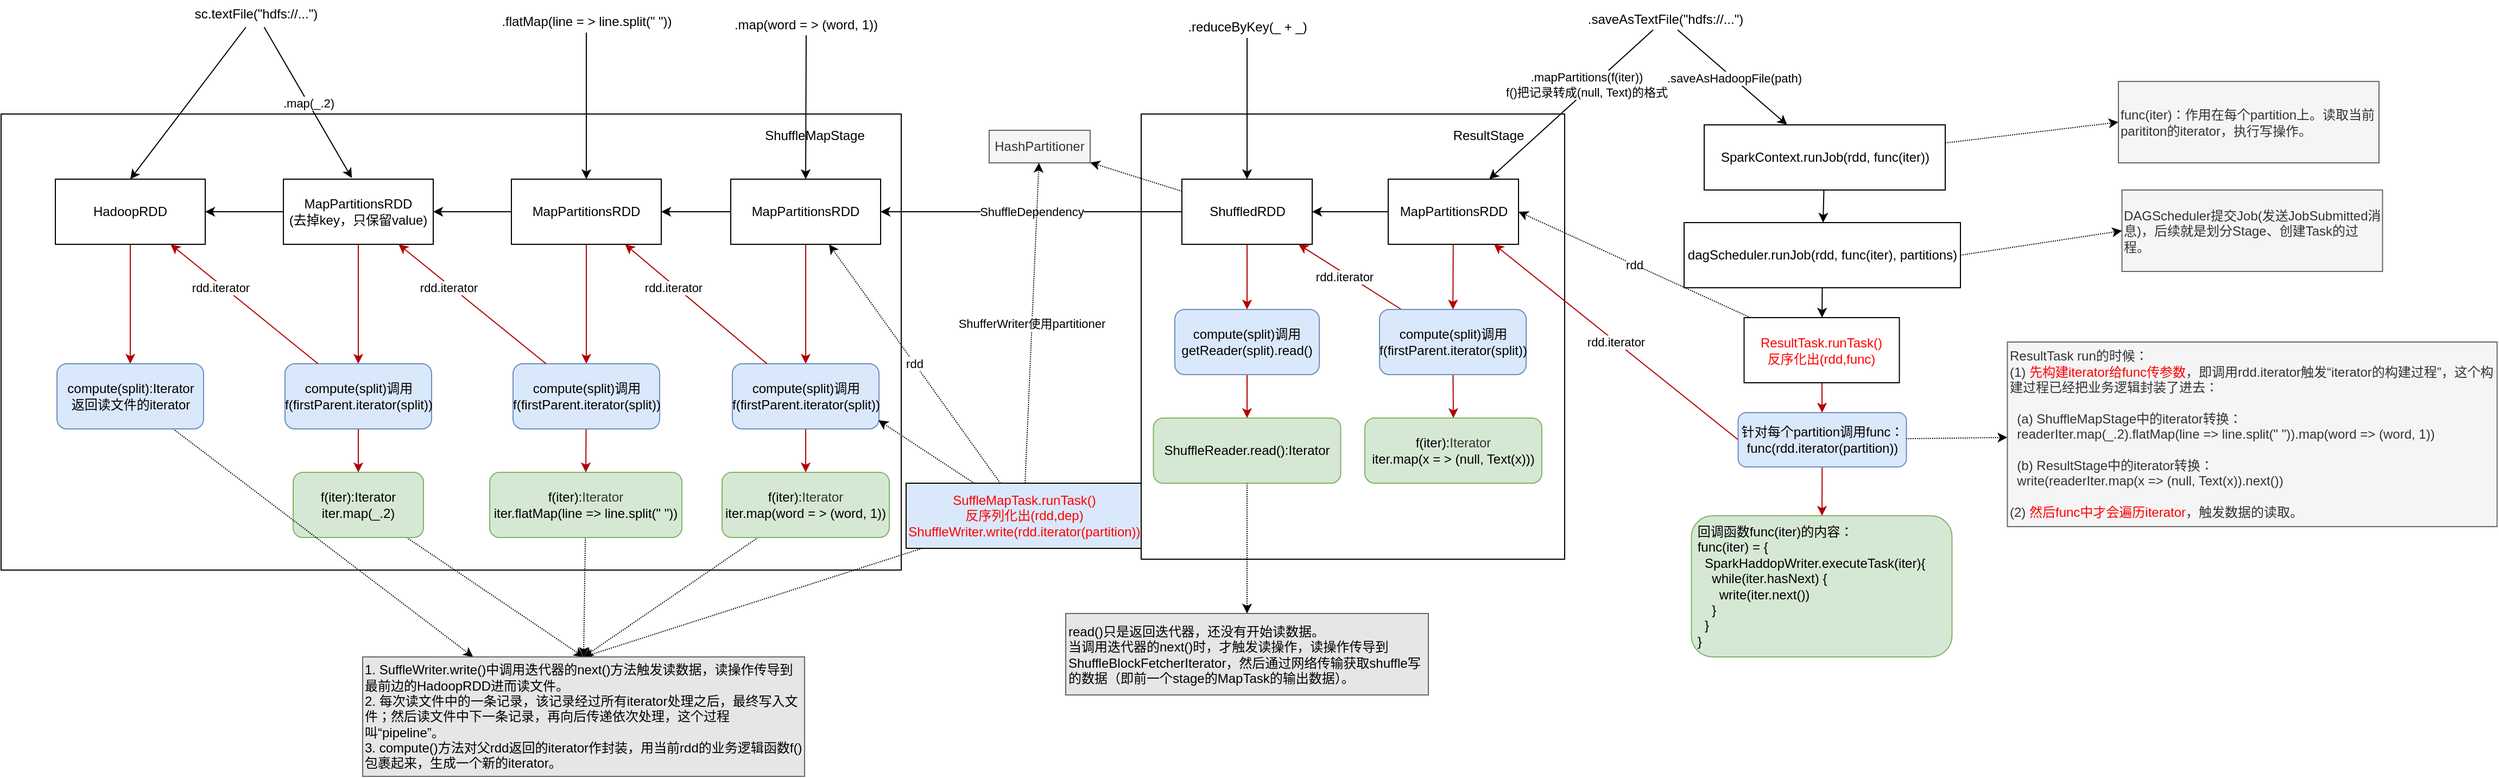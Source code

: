 <mxfile version="13.6.2" type="device" pages="7"><diagram name="word count" id="OEsIPuhZCdBenUiyH6C-"><mxGraphModel dx="2337" dy="2148" grid="1" gridSize="10" guides="1" tooltips="1" connect="1" arrows="1" fold="1" page="1" pageScale="1" pageWidth="827" pageHeight="1169" math="0" shadow="0"><root><mxCell id="E-pw_y2pLBdbSy-LfSPc-0"/><mxCell id="E-pw_y2pLBdbSy-LfSPc-1" parent="E-pw_y2pLBdbSy-LfSPc-0"/><mxCell id="E-pw_y2pLBdbSy-LfSPc-3" value="" style="rounded=0;whiteSpace=wrap;html=1;" parent="E-pw_y2pLBdbSy-LfSPc-1" vertex="1"><mxGeometry x="-480" y="-985" width="829" height="420" as="geometry"/></mxCell><mxCell id="E-pw_y2pLBdbSy-LfSPc-4" value="" style="rounded=0;whiteSpace=wrap;html=1;" parent="E-pw_y2pLBdbSy-LfSPc-1" vertex="1"><mxGeometry x="570" y="-985" width="390" height="410" as="geometry"/></mxCell><mxCell id="E-pw_y2pLBdbSy-LfSPc-5" value="ResultStage" style="text;html=1;strokeColor=none;fillColor=none;align=center;verticalAlign=middle;whiteSpace=wrap;rounded=0;" parent="E-pw_y2pLBdbSy-LfSPc-1" vertex="1"><mxGeometry x="852" y="-975" width="76" height="20" as="geometry"/></mxCell><mxCell id="E-pw_y2pLBdbSy-LfSPc-6" style="edgeStyle=none;rounded=0;orthogonalLoop=1;jettySize=auto;html=1;startArrow=none;startFill=0;endArrow=classic;endFill=1;fillColor=#e51400;strokeColor=#B20000;" parent="E-pw_y2pLBdbSy-LfSPc-1" source="E-pw_y2pLBdbSy-LfSPc-61" target="E-pw_y2pLBdbSy-LfSPc-85" edge="1"><mxGeometry relative="1" as="geometry"/></mxCell><mxCell id="E-pw_y2pLBdbSy-LfSPc-41" value="ShuffleDependency" style="edgeStyle=orthogonalEdgeStyle;rounded=0;orthogonalLoop=1;jettySize=auto;html=1;" parent="E-pw_y2pLBdbSy-LfSPc-1" source="E-pw_y2pLBdbSy-LfSPc-44" target="E-pw_y2pLBdbSy-LfSPc-61" edge="1"><mxGeometry relative="1" as="geometry"><mxPoint x="340" y="-895" as="targetPoint"/></mxGeometry></mxCell><mxCell id="E-pw_y2pLBdbSy-LfSPc-42" style="rounded=0;orthogonalLoop=1;jettySize=auto;html=1;endArrow=classic;endFill=1;dashed=1;dashPattern=1 1;" parent="E-pw_y2pLBdbSy-LfSPc-1" source="E-pw_y2pLBdbSy-LfSPc-44" target="E-pw_y2pLBdbSy-LfSPc-46" edge="1"><mxGeometry relative="1" as="geometry"/></mxCell><mxCell id="E-pw_y2pLBdbSy-LfSPc-43" value="" style="edgeStyle=none;rounded=0;orthogonalLoop=1;jettySize=auto;html=1;startArrow=none;startFill=0;endArrow=classic;endFill=1;fillColor=#e51400;strokeColor=#B20000;" parent="E-pw_y2pLBdbSy-LfSPc-1" source="E-pw_y2pLBdbSy-LfSPc-44" target="E-pw_y2pLBdbSy-LfSPc-82" edge="1"><mxGeometry relative="1" as="geometry"/></mxCell><mxCell id="E-pw_y2pLBdbSy-LfSPc-44" value="ShuffledRDD" style="rounded=0;whiteSpace=wrap;html=1;" parent="E-pw_y2pLBdbSy-LfSPc-1" vertex="1"><mxGeometry x="607.5" y="-925" width="120" height="60" as="geometry"/></mxCell><mxCell id="E-pw_y2pLBdbSy-LfSPc-45" value="ShuffleMapStage" style="text;html=1;strokeColor=none;fillColor=none;align=center;verticalAlign=middle;whiteSpace=wrap;rounded=0;" parent="E-pw_y2pLBdbSy-LfSPc-1" vertex="1"><mxGeometry x="220.5" y="-975" width="97" height="20" as="geometry"/></mxCell><mxCell id="E-pw_y2pLBdbSy-LfSPc-46" value="HashPartitioner" style="rounded=0;whiteSpace=wrap;html=1;fillColor=#f5f5f5;strokeColor=#666666;fontColor=#333333;" parent="E-pw_y2pLBdbSy-LfSPc-1" vertex="1"><mxGeometry x="430" y="-970" width="93" height="30" as="geometry"/></mxCell><mxCell id="E-pw_y2pLBdbSy-LfSPc-47" style="edgeStyle=none;rounded=0;orthogonalLoop=1;jettySize=auto;html=1;startArrow=none;startFill=0;endArrow=classic;endFill=1;fillColor=#e51400;strokeColor=#B20000;" parent="E-pw_y2pLBdbSy-LfSPc-1" source="E-pw_y2pLBdbSy-LfSPc-48" target="E-pw_y2pLBdbSy-LfSPc-95" edge="1"><mxGeometry relative="1" as="geometry"/></mxCell><mxCell id="E-pw_y2pLBdbSy-LfSPc-48" value="HadoopRDD" style="rounded=0;whiteSpace=wrap;html=1;" parent="E-pw_y2pLBdbSy-LfSPc-1" vertex="1"><mxGeometry x="-430" y="-925" width="138" height="60" as="geometry"/></mxCell><mxCell id="E-pw_y2pLBdbSy-LfSPc-49" style="edgeStyle=none;rounded=0;orthogonalLoop=1;jettySize=auto;html=1;startArrow=none;startFill=0;endArrow=classic;endFill=1;fillColor=#e51400;strokeColor=#B20000;" parent="E-pw_y2pLBdbSy-LfSPc-1" source="E-pw_y2pLBdbSy-LfSPc-51" target="E-pw_y2pLBdbSy-LfSPc-93" edge="1"><mxGeometry relative="1" as="geometry"/></mxCell><mxCell id="E-pw_y2pLBdbSy-LfSPc-50" style="edgeStyle=none;rounded=0;orthogonalLoop=1;jettySize=auto;html=1;startArrow=none;startFill=0;endArrow=classic;endFill=1;" parent="E-pw_y2pLBdbSy-LfSPc-1" source="E-pw_y2pLBdbSy-LfSPc-51" target="E-pw_y2pLBdbSy-LfSPc-48" edge="1"><mxGeometry relative="1" as="geometry"/></mxCell><mxCell id="E-pw_y2pLBdbSy-LfSPc-51" value="MapPartitionsRDD&lt;br&gt;(去掉key，只保留value)" style="rounded=0;whiteSpace=wrap;html=1;" parent="E-pw_y2pLBdbSy-LfSPc-1" vertex="1"><mxGeometry x="-220" y="-925" width="138" height="60" as="geometry"/></mxCell><mxCell id="E-pw_y2pLBdbSy-LfSPc-52" style="edgeStyle=none;rounded=0;orthogonalLoop=1;jettySize=auto;html=1;entryX=0.5;entryY=0;entryDx=0;entryDy=0;" parent="E-pw_y2pLBdbSy-LfSPc-1" source="E-pw_y2pLBdbSy-LfSPc-54" target="E-pw_y2pLBdbSy-LfSPc-48" edge="1"><mxGeometry relative="1" as="geometry"/></mxCell><mxCell id="E-pw_y2pLBdbSy-LfSPc-53" value=".map(_.2)" style="edgeStyle=none;rounded=0;orthogonalLoop=1;jettySize=auto;html=1;entryX=0.457;entryY=-0.017;entryDx=0;entryDy=0;entryPerimeter=0;" parent="E-pw_y2pLBdbSy-LfSPc-1" source="E-pw_y2pLBdbSy-LfSPc-54" target="E-pw_y2pLBdbSy-LfSPc-51" edge="1"><mxGeometry relative="1" as="geometry"/></mxCell><mxCell id="E-pw_y2pLBdbSy-LfSPc-54" value="sc.textFile(&quot;hdfs://...&quot;)" style="text;html=1;strokeColor=none;fillColor=none;align=center;verticalAlign=middle;whiteSpace=wrap;rounded=0;" parent="E-pw_y2pLBdbSy-LfSPc-1" vertex="1"><mxGeometry x="-330" y="-1090" width="170" height="25" as="geometry"/></mxCell><mxCell id="E-pw_y2pLBdbSy-LfSPc-55" style="edgeStyle=none;rounded=0;orthogonalLoop=1;jettySize=auto;html=1;startArrow=none;startFill=0;endArrow=classic;endFill=1;fillColor=#e51400;strokeColor=#B20000;" parent="E-pw_y2pLBdbSy-LfSPc-1" source="E-pw_y2pLBdbSy-LfSPc-57" target="E-pw_y2pLBdbSy-LfSPc-89" edge="1"><mxGeometry relative="1" as="geometry"/></mxCell><mxCell id="E-pw_y2pLBdbSy-LfSPc-56" style="edgeStyle=none;rounded=0;orthogonalLoop=1;jettySize=auto;html=1;startArrow=none;startFill=0;endArrow=classic;endFill=1;" parent="E-pw_y2pLBdbSy-LfSPc-1" source="E-pw_y2pLBdbSy-LfSPc-57" target="E-pw_y2pLBdbSy-LfSPc-51" edge="1"><mxGeometry relative="1" as="geometry"/></mxCell><mxCell id="E-pw_y2pLBdbSy-LfSPc-57" value="MapPartitionsRDD" style="rounded=0;whiteSpace=wrap;html=1;" parent="E-pw_y2pLBdbSy-LfSPc-1" vertex="1"><mxGeometry x="-10" y="-925" width="138" height="60" as="geometry"/></mxCell><mxCell id="E-pw_y2pLBdbSy-LfSPc-58" value="" style="edgeStyle=none;rounded=0;orthogonalLoop=1;jettySize=auto;html=1;entryX=0.5;entryY=0;entryDx=0;entryDy=0;" parent="E-pw_y2pLBdbSy-LfSPc-1" source="E-pw_y2pLBdbSy-LfSPc-59" target="E-pw_y2pLBdbSy-LfSPc-57" edge="1"><mxGeometry relative="1" as="geometry"/></mxCell><mxCell id="E-pw_y2pLBdbSy-LfSPc-59" value="&lt;font style=&quot;font-size: 12px&quot;&gt;.flatMap&lt;span style=&quot;white-space: nowrap ; background-color: rgb(255 , 255 , 255)&quot;&gt;(line = &amp;gt; line.split(&quot; &quot;))&lt;/span&gt;&lt;/font&gt;" style="text;html=1;strokeColor=none;fillColor=none;align=center;verticalAlign=middle;whiteSpace=wrap;rounded=0;" parent="E-pw_y2pLBdbSy-LfSPc-1" vertex="1"><mxGeometry x="3.5" y="-1080" width="111" height="20" as="geometry"/></mxCell><mxCell id="E-pw_y2pLBdbSy-LfSPc-60" style="edgeStyle=none;rounded=0;orthogonalLoop=1;jettySize=auto;html=1;startArrow=none;startFill=0;endArrow=classic;endFill=1;" parent="E-pw_y2pLBdbSy-LfSPc-1" source="E-pw_y2pLBdbSy-LfSPc-61" target="E-pw_y2pLBdbSy-LfSPc-57" edge="1"><mxGeometry relative="1" as="geometry"/></mxCell><mxCell id="E-pw_y2pLBdbSy-LfSPc-61" value="MapPartitionsRDD" style="rounded=0;whiteSpace=wrap;html=1;" parent="E-pw_y2pLBdbSy-LfSPc-1" vertex="1"><mxGeometry x="192" y="-925" width="138" height="60" as="geometry"/></mxCell><mxCell id="E-pw_y2pLBdbSy-LfSPc-62" style="edgeStyle=none;rounded=0;orthogonalLoop=1;jettySize=auto;html=1;entryX=0.5;entryY=0;entryDx=0;entryDy=0;" parent="E-pw_y2pLBdbSy-LfSPc-1" source="E-pw_y2pLBdbSy-LfSPc-63" target="E-pw_y2pLBdbSy-LfSPc-61" edge="1"><mxGeometry relative="1" as="geometry"/></mxCell><mxCell id="E-pw_y2pLBdbSy-LfSPc-63" value=".map(word = &amp;gt; (word, 1))" style="text;html=1;strokeColor=none;fillColor=none;align=center;verticalAlign=middle;whiteSpace=wrap;rounded=0;" parent="E-pw_y2pLBdbSy-LfSPc-1" vertex="1"><mxGeometry x="192" y="-1077.5" width="139" height="20" as="geometry"/></mxCell><mxCell id="E-pw_y2pLBdbSy-LfSPc-64" style="edgeStyle=none;rounded=0;orthogonalLoop=1;jettySize=auto;html=1;entryX=0.5;entryY=0;entryDx=0;entryDy=0;" parent="E-pw_y2pLBdbSy-LfSPc-1" source="E-pw_y2pLBdbSy-LfSPc-65" target="E-pw_y2pLBdbSy-LfSPc-44" edge="1"><mxGeometry relative="1" as="geometry"/></mxCell><mxCell id="E-pw_y2pLBdbSy-LfSPc-65" value=".reduceByKey(_ + _)" style="text;html=1;strokeColor=none;fillColor=none;align=center;verticalAlign=middle;whiteSpace=wrap;rounded=0;" parent="E-pw_y2pLBdbSy-LfSPc-1" vertex="1"><mxGeometry x="607.5" y="-1075" width="120" height="20" as="geometry"/></mxCell><mxCell id="E-pw_y2pLBdbSy-LfSPc-66" value="rdd.iterator" style="edgeStyle=none;rounded=0;orthogonalLoop=1;jettySize=auto;html=1;startArrow=none;startFill=0;endArrow=classic;endFill=1;exitX=0;exitY=0.5;exitDx=0;exitDy=0;fillColor=#e51400;strokeColor=#B20000;" parent="E-pw_y2pLBdbSy-LfSPc-1" source="E-pw_y2pLBdbSy-LfSPc-78" target="E-pw_y2pLBdbSy-LfSPc-71" edge="1"><mxGeometry relative="1" as="geometry"/></mxCell><mxCell id="E-pw_y2pLBdbSy-LfSPc-67" value="" style="edgeStyle=none;rounded=0;orthogonalLoop=1;jettySize=auto;html=1;fillColor=#e51400;strokeColor=#B20000;" parent="E-pw_y2pLBdbSy-LfSPc-1" source="E-pw_y2pLBdbSy-LfSPc-68" target="E-pw_y2pLBdbSy-LfSPc-78" edge="1"><mxGeometry relative="1" as="geometry"><mxPoint x="1181.75" y="-682" as="targetPoint"/></mxGeometry></mxCell><mxCell id="ZwhYAFOmmIMhAtRa34PI-5" value="rdd" style="edgeStyle=none;rounded=0;orthogonalLoop=1;jettySize=auto;html=1;entryX=1;entryY=0.5;entryDx=0;entryDy=0;dashed=1;dashPattern=1 1;startArrow=none;startFill=0;endArrow=classic;endFill=1;" parent="E-pw_y2pLBdbSy-LfSPc-1" source="E-pw_y2pLBdbSy-LfSPc-68" target="E-pw_y2pLBdbSy-LfSPc-71" edge="1"><mxGeometry relative="1" as="geometry"/></mxCell><mxCell id="E-pw_y2pLBdbSy-LfSPc-68" value="&lt;font color=&quot;#ff0000&quot;&gt;ResultTask.runTask()&lt;br&gt;反序化出(rdd,func)&lt;/font&gt;" style="rounded=0;whiteSpace=wrap;html=1;" parent="E-pw_y2pLBdbSy-LfSPc-1" vertex="1"><mxGeometry x="1125.25" y="-797.5" width="143" height="60" as="geometry"/></mxCell><mxCell id="E-pw_y2pLBdbSy-LfSPc-69" value="" style="edgeStyle=none;rounded=0;orthogonalLoop=1;jettySize=auto;html=1;fillColor=#e51400;strokeColor=#B20000;" parent="E-pw_y2pLBdbSy-LfSPc-1" source="E-pw_y2pLBdbSy-LfSPc-71" target="E-pw_y2pLBdbSy-LfSPc-80" edge="1"><mxGeometry x="-0.75" relative="1" as="geometry"><mxPoint as="offset"/></mxGeometry></mxCell><mxCell id="E-pw_y2pLBdbSy-LfSPc-70" style="edgeStyle=none;rounded=0;orthogonalLoop=1;jettySize=auto;html=1;startArrow=none;startFill=0;endArrow=classic;endFill=1;" parent="E-pw_y2pLBdbSy-LfSPc-1" source="E-pw_y2pLBdbSy-LfSPc-71" target="E-pw_y2pLBdbSy-LfSPc-44" edge="1"><mxGeometry relative="1" as="geometry"/></mxCell><mxCell id="E-pw_y2pLBdbSy-LfSPc-71" value="MapPartitionsRDD" style="rounded=0;whiteSpace=wrap;html=1;" parent="E-pw_y2pLBdbSy-LfSPc-1" vertex="1"><mxGeometry x="797.5" y="-925" width="120" height="60" as="geometry"/></mxCell><mxCell id="E-pw_y2pLBdbSy-LfSPc-72" value="rdd.iterator" style="edgeStyle=none;rounded=0;orthogonalLoop=1;jettySize=auto;html=1;startArrow=none;startFill=0;endArrow=classic;endFill=1;fillColor=#e51400;strokeColor=#B20000;" parent="E-pw_y2pLBdbSy-LfSPc-1" source="E-pw_y2pLBdbSy-LfSPc-80" target="E-pw_y2pLBdbSy-LfSPc-44" edge="1"><mxGeometry x="0.072" y="3" relative="1" as="geometry"><mxPoint as="offset"/></mxGeometry></mxCell><mxCell id="E-pw_y2pLBdbSy-LfSPc-73" value="f(iter):&lt;span style=&quot;color: rgb(51 , 51 , 51)&quot;&gt;Iterator&lt;/span&gt;&lt;br&gt;iter.map(x = &amp;gt; (null, Text(x)))" style="rounded=1;whiteSpace=wrap;html=1;fillColor=#d5e8d4;strokeColor=#82b366;" parent="E-pw_y2pLBdbSy-LfSPc-1" vertex="1"><mxGeometry x="776" y="-705" width="163" height="60" as="geometry"/></mxCell><mxCell id="E-pw_y2pLBdbSy-LfSPc-75" value="&amp;nbsp;回调函数func(iter)的内容：&lt;br&gt;&amp;nbsp;func(iter) = {&lt;br&gt;&amp;nbsp; &amp;nbsp;SparkHaddopWriter.executeTask(iter)&lt;span&gt;{&lt;/span&gt;&lt;br&gt;&lt;span&gt;&amp;nbsp; &amp;nbsp; &amp;nbsp;while(iter.hasNext) {&lt;/span&gt;&lt;br&gt;&lt;span&gt;&amp;nbsp; &amp;nbsp; &amp;nbsp; &amp;nbsp;write(iter.next())&lt;/span&gt;&lt;br&gt;&lt;span&gt;&amp;nbsp; &amp;nbsp; &amp;nbsp;}&lt;/span&gt;&lt;br&gt;&lt;span&gt;&amp;nbsp; &amp;nbsp;}&lt;br&gt;&amp;nbsp;}&lt;br&gt;&lt;/span&gt;" style="rounded=1;whiteSpace=wrap;html=1;align=left;fillColor=#d5e8d4;strokeColor=#82b366;" parent="E-pw_y2pLBdbSy-LfSPc-1" vertex="1"><mxGeometry x="1076.75" y="-615" width="240" height="130" as="geometry"/></mxCell><mxCell id="5LDP3VtJmiwX2JtuZjB_-1" style="edgeStyle=none;rounded=0;orthogonalLoop=1;jettySize=auto;html=1;dashed=1;dashPattern=1 1;" parent="E-pw_y2pLBdbSy-LfSPc-1" source="E-pw_y2pLBdbSy-LfSPc-76" target="5LDP3VtJmiwX2JtuZjB_-0" edge="1"><mxGeometry relative="1" as="geometry"/></mxCell><mxCell id="E-pw_y2pLBdbSy-LfSPc-76" value="ShuffleReader.read():Iterator" style="rounded=1;whiteSpace=wrap;html=1;fillColor=#d5e8d4;strokeColor=#82b366;" parent="E-pw_y2pLBdbSy-LfSPc-1" vertex="1"><mxGeometry x="581.25" y="-705" width="172.5" height="60" as="geometry"/></mxCell><mxCell id="E-pw_y2pLBdbSy-LfSPc-77" style="edgeStyle=none;rounded=0;orthogonalLoop=1;jettySize=auto;html=1;startArrow=none;startFill=0;endArrow=classic;endFill=1;fillColor=#e51400;strokeColor=#B20000;" parent="E-pw_y2pLBdbSy-LfSPc-1" source="E-pw_y2pLBdbSy-LfSPc-78" target="E-pw_y2pLBdbSy-LfSPc-75" edge="1"><mxGeometry relative="1" as="geometry"/></mxCell><mxCell id="E-pw_y2pLBdbSy-LfSPc-78" value="&lt;span&gt;针对每个partition调用func：&lt;br&gt;func(rdd.iterator(partition))&lt;/span&gt;" style="rounded=1;whiteSpace=wrap;html=1;fillColor=#DAE8FC;strokeColor=#6c8ebf;" parent="E-pw_y2pLBdbSy-LfSPc-1" vertex="1"><mxGeometry x="1119.75" y="-710" width="155" height="50" as="geometry"/></mxCell><mxCell id="E-pw_y2pLBdbSy-LfSPc-79" style="edgeStyle=none;rounded=0;orthogonalLoop=1;jettySize=auto;html=1;entryX=0.5;entryY=0;entryDx=0;entryDy=0;startArrow=none;startFill=0;endArrow=classic;endFill=1;fillColor=#e51400;strokeColor=#B20000;" parent="E-pw_y2pLBdbSy-LfSPc-1" source="E-pw_y2pLBdbSy-LfSPc-80" target="E-pw_y2pLBdbSy-LfSPc-73" edge="1"><mxGeometry relative="1" as="geometry"/></mxCell><mxCell id="E-pw_y2pLBdbSy-LfSPc-80" value="&lt;font style=&quot;font-size: 12px&quot;&gt;compute(split)调用f(firstParent.iterator(split))&lt;/font&gt;" style="rounded=1;whiteSpace=wrap;html=1;fillColor=#dae8fc;strokeColor=#6c8ebf;" parent="E-pw_y2pLBdbSy-LfSPc-1" vertex="1"><mxGeometry x="789.5" y="-805" width="135" height="60" as="geometry"/></mxCell><mxCell id="E-pw_y2pLBdbSy-LfSPc-81" style="edgeStyle=none;rounded=0;orthogonalLoop=1;jettySize=auto;html=1;entryX=0.5;entryY=0;entryDx=0;entryDy=0;startArrow=none;startFill=0;endArrow=classic;endFill=1;fillColor=#e51400;strokeColor=#B20000;" parent="E-pw_y2pLBdbSy-LfSPc-1" source="E-pw_y2pLBdbSy-LfSPc-82" target="E-pw_y2pLBdbSy-LfSPc-76" edge="1"><mxGeometry relative="1" as="geometry"/></mxCell><mxCell id="E-pw_y2pLBdbSy-LfSPc-82" value="compute(split)调用getReader(split).read()" style="rounded=1;whiteSpace=wrap;html=1;fillColor=#dae8fc;strokeColor=#6c8ebf;" parent="E-pw_y2pLBdbSy-LfSPc-1" vertex="1"><mxGeometry x="601" y="-805" width="133" height="60" as="geometry"/></mxCell><mxCell id="5LDP3VtJmiwX2JtuZjB_-4" style="edgeStyle=none;rounded=0;orthogonalLoop=1;jettySize=auto;html=1;entryX=0.5;entryY=0;entryDx=0;entryDy=0;dashed=1;dashPattern=1 1;" parent="E-pw_y2pLBdbSy-LfSPc-1" source="E-pw_y2pLBdbSy-LfSPc-83" target="5LDP3VtJmiwX2JtuZjB_-2" edge="1"><mxGeometry relative="1" as="geometry"/></mxCell><mxCell id="E-pw_y2pLBdbSy-LfSPc-83" value="f(iter):&lt;span style=&quot;color: rgb(51 , 51 , 51)&quot;&gt;Iterator&lt;/span&gt;&lt;br&gt;iter.map(&lt;span style=&quot;color: rgb(0 , 0 , 0)&quot;&gt;word = &amp;gt; (word, 1)&lt;/span&gt;)" style="rounded=1;whiteSpace=wrap;html=1;fillColor=#d5e8d4;strokeColor=#82b366;" parent="E-pw_y2pLBdbSy-LfSPc-1" vertex="1"><mxGeometry x="184" y="-655" width="154" height="60" as="geometry"/></mxCell><mxCell id="E-pw_y2pLBdbSy-LfSPc-84" style="edgeStyle=none;rounded=0;orthogonalLoop=1;jettySize=auto;html=1;entryX=0.5;entryY=0;entryDx=0;entryDy=0;startArrow=none;startFill=0;endArrow=classic;endFill=1;fillColor=#e51400;strokeColor=#B20000;" parent="E-pw_y2pLBdbSy-LfSPc-1" source="E-pw_y2pLBdbSy-LfSPc-85" target="E-pw_y2pLBdbSy-LfSPc-83" edge="1"><mxGeometry relative="1" as="geometry"/></mxCell><mxCell id="E-pw_y2pLBdbSy-LfSPc-85" value="&lt;font style=&quot;font-size: 12px&quot;&gt;compute(split)调用f(firstParent.iterator(split))&lt;/font&gt;" style="rounded=1;whiteSpace=wrap;html=1;fillColor=#dae8fc;strokeColor=#6c8ebf;" parent="E-pw_y2pLBdbSy-LfSPc-1" vertex="1"><mxGeometry x="193.5" y="-755" width="135" height="60" as="geometry"/></mxCell><mxCell id="E-pw_y2pLBdbSy-LfSPc-86" value="rdd.iterator" style="edgeStyle=none;rounded=0;orthogonalLoop=1;jettySize=auto;html=1;startArrow=none;startFill=0;endArrow=classic;endFill=1;fillColor=#e51400;strokeColor=#B20000;" parent="E-pw_y2pLBdbSy-LfSPc-1" source="E-pw_y2pLBdbSy-LfSPc-85" target="E-pw_y2pLBdbSy-LfSPc-57" edge="1"><mxGeometry x="0.292" y="1" relative="1" as="geometry"><mxPoint x="151.375" y="-795" as="sourcePoint"/><mxPoint x="70.125" y="-855" as="targetPoint"/><mxPoint x="-1" as="offset"/></mxGeometry></mxCell><mxCell id="5LDP3VtJmiwX2JtuZjB_-5" style="edgeStyle=none;rounded=0;orthogonalLoop=1;jettySize=auto;html=1;entryX=0.5;entryY=0;entryDx=0;entryDy=0;dashed=1;dashPattern=1 1;" parent="E-pw_y2pLBdbSy-LfSPc-1" source="E-pw_y2pLBdbSy-LfSPc-87" target="5LDP3VtJmiwX2JtuZjB_-2" edge="1"><mxGeometry relative="1" as="geometry"/></mxCell><mxCell id="E-pw_y2pLBdbSy-LfSPc-87" value="f(iter):&lt;span style=&quot;color: rgb(51 , 51 , 51)&quot;&gt;Iterator&lt;/span&gt;&lt;br&gt;iter.flatMap(line =&amp;gt; line.split(&quot; &quot;))" style="rounded=1;whiteSpace=wrap;html=1;fillColor=#d5e8d4;strokeColor=#82b366;" parent="E-pw_y2pLBdbSy-LfSPc-1" vertex="1"><mxGeometry x="-30" y="-655" width="177" height="60" as="geometry"/></mxCell><mxCell id="E-pw_y2pLBdbSy-LfSPc-88" style="edgeStyle=none;rounded=0;orthogonalLoop=1;jettySize=auto;html=1;entryX=0.5;entryY=0;entryDx=0;entryDy=0;startArrow=none;startFill=0;endArrow=classic;endFill=1;fillColor=#e51400;strokeColor=#B20000;" parent="E-pw_y2pLBdbSy-LfSPc-1" source="E-pw_y2pLBdbSy-LfSPc-89" target="E-pw_y2pLBdbSy-LfSPc-87" edge="1"><mxGeometry relative="1" as="geometry"/></mxCell><mxCell id="E-pw_y2pLBdbSy-LfSPc-89" value="&lt;font style=&quot;font-size: 12px&quot;&gt;compute(split)调用f(firstParent.iterator(split))&lt;/font&gt;" style="rounded=1;whiteSpace=wrap;html=1;fillColor=#dae8fc;strokeColor=#6c8ebf;" parent="E-pw_y2pLBdbSy-LfSPc-1" vertex="1"><mxGeometry x="-8.5" y="-755" width="135" height="60" as="geometry"/></mxCell><mxCell id="E-pw_y2pLBdbSy-LfSPc-90" value="rdd.iterator" style="edgeStyle=none;rounded=0;orthogonalLoop=1;jettySize=auto;html=1;startArrow=none;startFill=0;endArrow=classic;endFill=1;fillColor=#e51400;strokeColor=#B20000;" parent="E-pw_y2pLBdbSy-LfSPc-1" source="E-pw_y2pLBdbSy-LfSPc-89" target="E-pw_y2pLBdbSy-LfSPc-51" edge="1"><mxGeometry x="0.292" y="1" relative="1" as="geometry"><mxPoint x="-20.147" y="-750" as="sourcePoint"/><mxPoint x="-150.853" y="-860" as="targetPoint"/><mxPoint x="-1" as="offset"/></mxGeometry></mxCell><mxCell id="5LDP3VtJmiwX2JtuZjB_-6" style="edgeStyle=none;rounded=0;orthogonalLoop=1;jettySize=auto;html=1;entryX=0.5;entryY=0;entryDx=0;entryDy=0;dashed=1;dashPattern=1 1;" parent="E-pw_y2pLBdbSy-LfSPc-1" source="E-pw_y2pLBdbSy-LfSPc-91" target="5LDP3VtJmiwX2JtuZjB_-2" edge="1"><mxGeometry relative="1" as="geometry"/></mxCell><mxCell id="E-pw_y2pLBdbSy-LfSPc-91" value="f(iter):Iterator&lt;br&gt;iter.map(_.2)" style="rounded=1;whiteSpace=wrap;html=1;fillColor=#d5e8d4;strokeColor=#82b366;" parent="E-pw_y2pLBdbSy-LfSPc-1" vertex="1"><mxGeometry x="-211" y="-655" width="120" height="60" as="geometry"/></mxCell><mxCell id="E-pw_y2pLBdbSy-LfSPc-92" style="edgeStyle=none;rounded=0;orthogonalLoop=1;jettySize=auto;html=1;entryX=0.5;entryY=0;entryDx=0;entryDy=0;startArrow=none;startFill=0;endArrow=classic;endFill=1;fillColor=#e51400;strokeColor=#B20000;" parent="E-pw_y2pLBdbSy-LfSPc-1" source="E-pw_y2pLBdbSy-LfSPc-93" target="E-pw_y2pLBdbSy-LfSPc-91" edge="1"><mxGeometry relative="1" as="geometry"/></mxCell><mxCell id="E-pw_y2pLBdbSy-LfSPc-93" value="&lt;font style=&quot;font-size: 12px&quot;&gt;compute(split)调用f(firstParent.iterator(split))&lt;/font&gt;" style="rounded=1;whiteSpace=wrap;html=1;fillColor=#dae8fc;strokeColor=#6c8ebf;" parent="E-pw_y2pLBdbSy-LfSPc-1" vertex="1"><mxGeometry x="-218.5" y="-755" width="135" height="60" as="geometry"/></mxCell><mxCell id="E-pw_y2pLBdbSy-LfSPc-94" value="rdd.iterator" style="edgeStyle=none;rounded=0;orthogonalLoop=1;jettySize=auto;html=1;startArrow=none;startFill=0;endArrow=classic;endFill=1;fillColor=#e51400;strokeColor=#B20000;" parent="E-pw_y2pLBdbSy-LfSPc-1" source="E-pw_y2pLBdbSy-LfSPc-93" target="E-pw_y2pLBdbSy-LfSPc-48" edge="1"><mxGeometry x="0.292" y="1" relative="1" as="geometry"><mxPoint x="-240.059" y="-745" as="sourcePoint"/><mxPoint x="-375.941" y="-855" as="targetPoint"/><mxPoint x="-1" as="offset"/></mxGeometry></mxCell><mxCell id="5LDP3VtJmiwX2JtuZjB_-7" style="edgeStyle=none;rounded=0;orthogonalLoop=1;jettySize=auto;html=1;dashed=1;dashPattern=1 1;entryX=0.25;entryY=0;entryDx=0;entryDy=0;" parent="E-pw_y2pLBdbSy-LfSPc-1" source="E-pw_y2pLBdbSy-LfSPc-95" target="5LDP3VtJmiwX2JtuZjB_-2" edge="1"><mxGeometry relative="1" as="geometry"><mxPoint x="-420" y="-475" as="targetPoint"/></mxGeometry></mxCell><mxCell id="E-pw_y2pLBdbSy-LfSPc-95" value="&lt;span&gt;compute(split):Iterator&lt;br&gt;返回读文件的iterator&lt;/span&gt;" style="rounded=1;whiteSpace=wrap;html=1;fillColor=#dae8fc;strokeColor=#6c8ebf;" parent="E-pw_y2pLBdbSy-LfSPc-1" vertex="1"><mxGeometry x="-428.5" y="-755" width="135" height="60" as="geometry"/></mxCell><mxCell id="E-pw_y2pLBdbSy-LfSPc-96" style="edgeStyle=none;rounded=0;orthogonalLoop=1;jettySize=auto;html=1;startArrow=none;startFill=0;endArrow=classic;endFill=1;" parent="E-pw_y2pLBdbSy-LfSPc-1" source="E-pw_y2pLBdbSy-LfSPc-98" target="E-pw_y2pLBdbSy-LfSPc-100" edge="1"><mxGeometry relative="1" as="geometry"/></mxCell><mxCell id="hkDT_C2MfGxCuyJa95rQ-0" value=".saveAsHadoopFile(path)" style="edgeLabel;html=1;align=center;verticalAlign=middle;resizable=0;points=[];" parent="E-pw_y2pLBdbSy-LfSPc-96" vertex="1" connectable="0"><mxGeometry x="0.016" relative="1" as="geometry"><mxPoint as="offset"/></mxGeometry></mxCell><mxCell id="E-pw_y2pLBdbSy-LfSPc-97" value=".mapPartitions(f(iter))&lt;br&gt;f()把记录转成(null, Text)的格式" style="edgeStyle=none;rounded=0;orthogonalLoop=1;jettySize=auto;html=1;startArrow=none;startFill=0;endArrow=classic;endFill=1;" parent="E-pw_y2pLBdbSy-LfSPc-1" source="E-pw_y2pLBdbSy-LfSPc-98" target="E-pw_y2pLBdbSy-LfSPc-71" edge="1"><mxGeometry x="-0.226" y="-5" relative="1" as="geometry"><mxPoint y="1" as="offset"/></mxGeometry></mxCell><mxCell id="E-pw_y2pLBdbSy-LfSPc-98" value=".saveAsTextFile(&quot;hdfs://...&quot;)" style="text;html=1;strokeColor=none;fillColor=none;align=center;verticalAlign=middle;whiteSpace=wrap;rounded=0;" parent="E-pw_y2pLBdbSy-LfSPc-1" vertex="1"><mxGeometry x="977.5" y="-1082.5" width="150" height="20" as="geometry"/></mxCell><mxCell id="E-pw_y2pLBdbSy-LfSPc-99" style="edgeStyle=none;rounded=0;orthogonalLoop=1;jettySize=auto;html=1;startArrow=none;startFill=0;endArrow=classic;endFill=1;exitX=0.5;exitY=1;exitDx=0;exitDy=0;" parent="E-pw_y2pLBdbSy-LfSPc-1" source="hkDT_C2MfGxCuyJa95rQ-5" target="E-pw_y2pLBdbSy-LfSPc-68" edge="1"><mxGeometry relative="1" as="geometry"><mxPoint x="1197.079" y="-825" as="sourcePoint"/></mxGeometry></mxCell><mxCell id="hkDT_C2MfGxCuyJa95rQ-4" style="edgeStyle=none;rounded=0;orthogonalLoop=1;jettySize=auto;html=1;entryX=0;entryY=0.5;entryDx=0;entryDy=0;dashed=1;dashPattern=1 1;" parent="E-pw_y2pLBdbSy-LfSPc-1" source="E-pw_y2pLBdbSy-LfSPc-100" target="hkDT_C2MfGxCuyJa95rQ-2" edge="1"><mxGeometry relative="1" as="geometry"/></mxCell><mxCell id="hkDT_C2MfGxCuyJa95rQ-6" style="edgeStyle=none;rounded=0;orthogonalLoop=1;jettySize=auto;html=1;" parent="E-pw_y2pLBdbSy-LfSPc-1" source="E-pw_y2pLBdbSy-LfSPc-100" target="hkDT_C2MfGxCuyJa95rQ-5" edge="1"><mxGeometry relative="1" as="geometry"/></mxCell><mxCell id="E-pw_y2pLBdbSy-LfSPc-100" value="SparkContext.runJob(rdd, func(iter))" style="rounded=0;whiteSpace=wrap;html=1;" parent="E-pw_y2pLBdbSy-LfSPc-1" vertex="1"><mxGeometry x="1088.5" y="-975" width="222" height="60" as="geometry"/></mxCell><mxCell id="E-pw_y2pLBdbSy-LfSPc-102" style="edgeStyle=none;rounded=0;orthogonalLoop=1;jettySize=auto;html=1;startArrow=classic;startFill=1;endArrow=none;endFill=0;dashed=1;dashPattern=1 1;" parent="E-pw_y2pLBdbSy-LfSPc-1" source="E-pw_y2pLBdbSy-LfSPc-103" target="E-pw_y2pLBdbSy-LfSPc-78" edge="1"><mxGeometry relative="1" as="geometry"/></mxCell><mxCell id="E-pw_y2pLBdbSy-LfSPc-103" value="ResultTask run的时候：&lt;br&gt;(1) &lt;font color=&quot;#ff0000&quot;&gt;先构建iterator给func传参数&lt;/font&gt;，即调用rdd.iterator触发“iterator的构建过程”，这个构建过程已经把业务逻辑封装了进去：&lt;br&gt;&lt;br&gt;&amp;nbsp; (a) ShuffleMapStage中的iterator转换：&lt;br&gt;&amp;nbsp; readerIter.map(_.2).flatMap(line =&amp;gt; line.split(&quot; &quot;)).map(word =&amp;gt; (word, 1))&lt;br&gt;&lt;br&gt;&amp;nbsp; (b) ResultStage中的iterator转换：&lt;br&gt;&amp;nbsp; write(readerIter.map(x =&amp;gt; (null, Text(x)).next())&lt;br&gt;&lt;br&gt;(2) &lt;font color=&quot;#ff0000&quot;&gt;然后func中才会遍历iterator&lt;/font&gt;，触发数据的读取。" style="text;html=1;strokeColor=#666666;fillColor=#f5f5f5;align=left;verticalAlign=middle;whiteSpace=wrap;rounded=0;fontColor=#333333;" parent="E-pw_y2pLBdbSy-LfSPc-1" vertex="1"><mxGeometry x="1367.75" y="-775" width="451" height="170" as="geometry"/></mxCell><mxCell id="ZwhYAFOmmIMhAtRa34PI-3" style="edgeStyle=none;rounded=0;orthogonalLoop=1;jettySize=auto;html=1;entryX=0.996;entryY=0.867;entryDx=0;entryDy=0;entryPerimeter=0;dashed=1;dashPattern=1 1;startArrow=none;startFill=0;endArrow=classic;endFill=1;" parent="E-pw_y2pLBdbSy-LfSPc-1" source="ZwhYAFOmmIMhAtRa34PI-0" target="E-pw_y2pLBdbSy-LfSPc-85" edge="1"><mxGeometry relative="1" as="geometry"/></mxCell><mxCell id="ZwhYAFOmmIMhAtRa34PI-4" value="rdd" style="edgeStyle=none;rounded=0;orthogonalLoop=1;jettySize=auto;html=1;dashed=1;dashPattern=1 1;startArrow=none;startFill=0;endArrow=classic;endFill=1;" parent="E-pw_y2pLBdbSy-LfSPc-1" source="ZwhYAFOmmIMhAtRa34PI-0" target="E-pw_y2pLBdbSy-LfSPc-61" edge="1"><mxGeometry relative="1" as="geometry"/></mxCell><mxCell id="5LDP3VtJmiwX2JtuZjB_-3" style="edgeStyle=none;rounded=0;orthogonalLoop=1;jettySize=auto;html=1;entryX=0.5;entryY=0;entryDx=0;entryDy=0;dashed=1;dashPattern=1 1;" parent="E-pw_y2pLBdbSy-LfSPc-1" source="ZwhYAFOmmIMhAtRa34PI-0" target="5LDP3VtJmiwX2JtuZjB_-2" edge="1"><mxGeometry relative="1" as="geometry"/></mxCell><mxCell id="LORDOtYp6FbbQ76aAX0x-0" value="ShufferWriter使用partitioner" style="edgeStyle=none;rounded=0;orthogonalLoop=1;jettySize=auto;html=1;dashed=1;dashPattern=1 1;" parent="E-pw_y2pLBdbSy-LfSPc-1" source="ZwhYAFOmmIMhAtRa34PI-0" target="E-pw_y2pLBdbSy-LfSPc-46" edge="1"><mxGeometry relative="1" as="geometry"/></mxCell><mxCell id="ZwhYAFOmmIMhAtRa34PI-0" value="&lt;font color=&quot;#ff0000&quot;&gt;SuffleMapTask.runTask()&lt;br&gt;反序列化出(rdd,dep)&lt;br&gt;ShuffleWriter.write(rdd.iterator(partition))&lt;br&gt;&lt;/font&gt;" style="rounded=0;whiteSpace=wrap;html=1;fillColor=#DAE8FC;align=center;" parent="E-pw_y2pLBdbSy-LfSPc-1" vertex="1"><mxGeometry x="353.5" y="-645" width="216.5" height="60" as="geometry"/></mxCell><mxCell id="hkDT_C2MfGxCuyJa95rQ-2" value="func(iter)：作用在每个partition上。读取当前parititon的iterator，执行写操作。" style="text;html=1;strokeColor=#666666;fillColor=#f5f5f5;align=left;verticalAlign=middle;whiteSpace=wrap;rounded=0;fontColor=#333333;" parent="E-pw_y2pLBdbSy-LfSPc-1" vertex="1"><mxGeometry x="1470" y="-1015" width="240" height="75" as="geometry"/></mxCell><mxCell id="hkDT_C2MfGxCuyJa95rQ-5" value="dagScheduler.runJob(rdd, func(iter), partitions)" style="rounded=0;whiteSpace=wrap;html=1;" parent="E-pw_y2pLBdbSy-LfSPc-1" vertex="1"><mxGeometry x="1070" y="-885" width="254.5" height="60" as="geometry"/></mxCell><mxCell id="hkDT_C2MfGxCuyJa95rQ-7" value="DAGScheduler提交Job(发送JobSubmitted消息)，后续就是划分Stage、创建Task的过程。" style="text;html=1;strokeColor=#666666;fillColor=#f5f5f5;align=left;verticalAlign=middle;whiteSpace=wrap;rounded=0;fontColor=#333333;" parent="E-pw_y2pLBdbSy-LfSPc-1" vertex="1"><mxGeometry x="1473.25" y="-915" width="240" height="75" as="geometry"/></mxCell><mxCell id="hkDT_C2MfGxCuyJa95rQ-8" style="edgeStyle=none;rounded=0;orthogonalLoop=1;jettySize=auto;html=1;entryX=0;entryY=0.5;entryDx=0;entryDy=0;dashed=1;dashPattern=1 1;exitX=1;exitY=0.5;exitDx=0;exitDy=0;" parent="E-pw_y2pLBdbSy-LfSPc-1" source="hkDT_C2MfGxCuyJa95rQ-5" target="hkDT_C2MfGxCuyJa95rQ-7" edge="1"><mxGeometry relative="1" as="geometry"><mxPoint x="1324.5" y="-845.836" as="sourcePoint"/><mxPoint x="1484" y="-865" as="targetPoint"/></mxGeometry></mxCell><mxCell id="5LDP3VtJmiwX2JtuZjB_-0" value="&lt;font color=&quot;#000000&quot;&gt;read()只是返回迭代器，还没有开始读数据。&lt;br&gt;当调用迭代器的next()时，才触发读操作，读操作传导&lt;font style=&quot;font-size: 12px&quot;&gt;到&lt;span style=&quot;background-color: rgb(230 , 230 , 230)&quot;&gt;ShuffleBlockFetcherIterator，然后通过网络传输获取shuffle写的数据（即前一个stage的MapTask的输出数据）。&lt;/span&gt;&lt;/font&gt;&lt;/font&gt;" style="text;html=1;strokeColor=#666666;align=left;verticalAlign=middle;whiteSpace=wrap;rounded=0;fontColor=#333333;fillColor=#E6E6E6;" parent="E-pw_y2pLBdbSy-LfSPc-1" vertex="1"><mxGeometry x="500.5" y="-525" width="334" height="75" as="geometry"/></mxCell><mxCell id="5LDP3VtJmiwX2JtuZjB_-2" value="&lt;font color=&quot;#000000&quot;&gt;1. SuffleWriter.write()中调用迭代器的next()方法触发读数据，读操作传导到最前边的HadoopRDD进而读文件。&lt;br&gt;2. 每次读文件中的一条记录，该记录经过所有iterator处理之后，最终写入文件；然后读文件中下一条记录，再向后传递依次处理，这个过程叫“pipeline”。&lt;br&gt;3. compute()方法对父rdd返回的iterator作封装，用当前rdd的业务逻辑函数f()包裹起来，生成一个新的iterator。&lt;br&gt;&lt;/font&gt;" style="text;html=1;strokeColor=#666666;align=left;verticalAlign=middle;whiteSpace=wrap;rounded=0;fontColor=#333333;fillColor=#E6E6E6;" parent="E-pw_y2pLBdbSy-LfSPc-1" vertex="1"><mxGeometry x="-147" y="-485" width="407" height="110" as="geometry"/></mxCell></root></mxGraphModel></diagram><diagram id="K5PO7IE1wx0d27JUVLKO" name="on-k8s&amp;yarn"><mxGraphModel dx="3776" dy="1817" grid="1" gridSize="10" guides="1" tooltips="1" connect="1" arrows="1" fold="1" page="1" pageScale="1" pageWidth="827" pageHeight="1169" math="0" shadow="0"><root><mxCell id="qqH9hh61Dgh37wEywT5r-0"/><mxCell id="qqH9hh61Dgh37wEywT5r-1" parent="qqH9hh61Dgh37wEywT5r-0"/><mxCell id="yo5z1THSOnyLMNcZw5Eq-0" value="" style="rounded=0;whiteSpace=wrap;html=1;fillColor=#d5e8d4;strokeColor=#82b366;" parent="qqH9hh61Dgh37wEywT5r-1" vertex="1"><mxGeometry x="-1950" y="1104" width="2020" height="1396" as="geometry"/></mxCell><mxCell id="AMQ_r2kK3lK-mJ1ipq3Q-2" value="" style="rounded=0;whiteSpace=wrap;html=1;fillColor=#dae8fc;strokeColor=#6c8ebf;" parent="qqH9hh61Dgh37wEywT5r-1" vertex="1"><mxGeometry x="-1680" y="1700" width="1680" height="730" as="geometry"/></mxCell><mxCell id="wbUvfdQpvTYWH6wXBceH-0" value="继承" style="edgeStyle=none;rounded=0;orthogonalLoop=1;jettySize=auto;html=1;entryX=0;entryY=0.25;entryDx=0;entryDy=0;dashed=1;" edge="1" parent="qqH9hh61Dgh37wEywT5r-1" source="yRz5eG1RLpvBBthR4-rS-7" target="LoQLQf8FMKtpV54VWBnc-3"><mxGeometry relative="1" as="geometry"/></mxCell><mxCell id="yRz5eG1RLpvBBthR4-rS-7" value="" style="rounded=0;whiteSpace=wrap;html=1;align=left;" parent="qqH9hh61Dgh37wEywT5r-1" vertex="1"><mxGeometry x="-1590" y="1750" width="540" height="310" as="geometry"/></mxCell><mxCell id="QdY_gudAAxvHYq7z6-T7-9" value="&lt;font color=&quot;#0000ff&quot;&gt;发送RequestExecutors&lt;/font&gt;" style="edgeStyle=none;rounded=0;orthogonalLoop=1;jettySize=auto;html=1;exitX=0;exitY=0.5;exitDx=0;exitDy=0;strokeColor=#0000FF;entryX=1;entryY=0.25;entryDx=0;entryDy=0;" parent="qqH9hh61Dgh37wEywT5r-1" source="QdY_gudAAxvHYq7z6-T7-8" target="ayIOeYw-FmBWS0MbJIw9-12" edge="1"><mxGeometry x="-0.127" y="-4" relative="1" as="geometry"><mxPoint x="-1265" y="1870" as="targetPoint"/><mxPoint x="1" as="offset"/></mxGeometry></mxCell><mxCell id="yo5z1THSOnyLMNcZw5Eq-2" value="" style="rounded=0;whiteSpace=wrap;html=1;fillColor=#b1ddf0;strokeColor=#10739e;" parent="qqH9hh61Dgh37wEywT5r-1" vertex="1"><mxGeometry x="-2390" y="1210" width="340" height="365" as="geometry"/></mxCell><mxCell id="ayIOeYw-FmBWS0MbJIw9-15" value="" style="rounded=0;whiteSpace=wrap;html=1;" parent="qqH9hh61Dgh37wEywT5r-1" vertex="1"><mxGeometry x="-1590" y="1278" width="700" height="332" as="geometry"/></mxCell><mxCell id="AMQ_r2kK3lK-mJ1ipq3Q-4" value="" style="rounded=0;whiteSpace=wrap;html=1;" parent="qqH9hh61Dgh37wEywT5r-1" vertex="1"><mxGeometry x="-1870" y="1240" width="250" height="190" as="geometry"/></mxCell><mxCell id="AMQ_r2kK3lK-mJ1ipq3Q-19" style="edgeStyle=none;rounded=0;orthogonalLoop=1;jettySize=auto;html=1;entryX=1;entryY=0.5;entryDx=0;entryDy=0;exitX=1;exitY=0.25;exitDx=0;exitDy=0;" parent="qqH9hh61Dgh37wEywT5r-1" source="yo5z1THSOnyLMNcZw5Eq-2" target="yo5z1THSOnyLMNcZw5Eq-4" edge="1"><mxGeometry relative="1" as="geometry"/></mxCell><mxCell id="fyzgK0jHZ4A70Xk44n4f-1" value="启动进程" style="edgeLabel;html=1;align=center;verticalAlign=middle;resizable=0;points=[];" parent="AMQ_r2kK3lK-mJ1ipq3Q-19" vertex="1" connectable="0"><mxGeometry x="-0.137" y="2" relative="1" as="geometry"><mxPoint as="offset"/></mxGeometry></mxCell><mxCell id="ayIOeYw-FmBWS0MbJIw9-4" value="" style="rounded=0;whiteSpace=wrap;html=1;" parent="qqH9hh61Dgh37wEywT5r-1" vertex="1"><mxGeometry x="-740" y="620" width="795" height="380" as="geometry"/></mxCell><mxCell id="v2qbtQzbrKhrXLC7iS-n-14" value="" style="rounded=0;whiteSpace=wrap;html=1;align=left;" parent="qqH9hh61Dgh37wEywT5r-1" vertex="1"><mxGeometry x="-690" y="2130" width="220" height="170" as="geometry"/></mxCell><mxCell id="v2qbtQzbrKhrXLC7iS-n-13" value="" style="rounded=0;whiteSpace=wrap;html=1;align=left;" parent="qqH9hh61Dgh37wEywT5r-1" vertex="1"><mxGeometry x="-430" y="2130" width="160" height="170" as="geometry"/></mxCell><mxCell id="3-2jcLnwbhtg2p1l5GCs-45" value="&lt;span style=&quot;white-space: normal&quot;&gt;&lt;br&gt;&lt;/span&gt;" style="rounded=0;whiteSpace=wrap;html=1;align=center;fillColor=#d5e8d4;strokeColor=#82b366;" parent="qqH9hh61Dgh37wEywT5r-1" vertex="1"><mxGeometry x="1880" y="643" width="230" height="167" as="geometry"/></mxCell><mxCell id="QCAh-tuy2SqYsQLZkJex-33" value="" style="rounded=0;whiteSpace=wrap;html=1;fontFamily=Helvetica;" parent="qqH9hh61Dgh37wEywT5r-1" vertex="1"><mxGeometry x="840" y="1050" width="310" height="410" as="geometry"/></mxCell><mxCell id="QCAh-tuy2SqYsQLZkJex-22" value="" style="rounded=0;whiteSpace=wrap;html=1;fontFamily=Helvetica;" parent="qqH9hh61Dgh37wEywT5r-1" vertex="1"><mxGeometry x="180" y="1050" width="520" height="560" as="geometry"/></mxCell><mxCell id="3-2jcLnwbhtg2p1l5GCs-11" value="" style="rounded=0;whiteSpace=wrap;html=1;" parent="qqH9hh61Dgh37wEywT5r-1" vertex="1"><mxGeometry x="130" y="420" width="410" height="430" as="geometry"/></mxCell><mxCell id="3-2jcLnwbhtg2p1l5GCs-87" style="edgeStyle=none;rounded=0;orthogonalLoop=1;jettySize=auto;html=1;" parent="qqH9hh61Dgh37wEywT5r-1" source="3-2jcLnwbhtg2p1l5GCs-0" target="3-2jcLnwbhtg2p1l5GCs-1" edge="1"><mxGeometry relative="1" as="geometry"/></mxCell><mxCell id="ZLwaI0QMPFtRhH782Cru-1" style="edgeStyle=none;rounded=0;orthogonalLoop=1;jettySize=auto;html=1;entryX=0;entryY=0.5;entryDx=0;entryDy=0;dashed=1;dashPattern=1 1;" parent="qqH9hh61Dgh37wEywT5r-1" source="3-2jcLnwbhtg2p1l5GCs-0" target="ZLwaI0QMPFtRhH782Cru-0" edge="1"><mxGeometry relative="1" as="geometry"/></mxCell><mxCell id="6KA1VBeiNAzzCM8tHqoC-0" style="edgeStyle=none;rounded=0;orthogonalLoop=1;jettySize=auto;html=1;dashed=1;dashPattern=1 1;" parent="qqH9hh61Dgh37wEywT5r-1" source="3-2jcLnwbhtg2p1l5GCs-0" target="ZLwaI0QMPFtRhH782Cru-2" edge="1"><mxGeometry relative="1" as="geometry"/></mxCell><mxCell id="3-2jcLnwbhtg2p1l5GCs-0" value="spark-submit" style="rounded=0;whiteSpace=wrap;html=1;" parent="qqH9hh61Dgh37wEywT5r-1" vertex="1"><mxGeometry x="275" y="80" width="120" height="60" as="geometry"/></mxCell><mxCell id="3-2jcLnwbhtg2p1l5GCs-88" style="edgeStyle=none;rounded=0;orthogonalLoop=1;jettySize=auto;html=1;" parent="qqH9hh61Dgh37wEywT5r-1" source="3-2jcLnwbhtg2p1l5GCs-1" target="3-2jcLnwbhtg2p1l5GCs-2" edge="1"><mxGeometry relative="1" as="geometry"/></mxCell><mxCell id="3-2jcLnwbhtg2p1l5GCs-1" value="spark-class" style="rounded=0;whiteSpace=wrap;html=1;" parent="qqH9hh61Dgh37wEywT5r-1" vertex="1"><mxGeometry x="275" y="174.5" width="120" height="60" as="geometry"/></mxCell><mxCell id="3-2jcLnwbhtg2p1l5GCs-10" value="runMain()" style="edgeStyle=none;rounded=0;orthogonalLoop=1;jettySize=auto;html=1;entryX=0.5;entryY=0;entryDx=0;entryDy=0;" parent="qqH9hh61Dgh37wEywT5r-1" source="3-2jcLnwbhtg2p1l5GCs-2" target="3-2jcLnwbhtg2p1l5GCs-11" edge="1"><mxGeometry relative="1" as="geometry"/></mxCell><mxCell id="bUTzQTQOaAH-hy3OyFZp-5" style="edgeStyle=none;rounded=0;orthogonalLoop=1;jettySize=auto;html=1;entryX=0;entryY=0.5;entryDx=0;entryDy=0;dashed=1;dashPattern=1 1;" parent="qqH9hh61Dgh37wEywT5r-1" source="3-2jcLnwbhtg2p1l5GCs-2" target="cvOQDKjT6kaDgwVgjxJx-0" edge="1"><mxGeometry relative="1" as="geometry"/></mxCell><mxCell id="3-2jcLnwbhtg2p1l5GCs-2" value="SparkSubmit" style="rounded=0;whiteSpace=wrap;html=1;" parent="qqH9hh61Dgh37wEywT5r-1" vertex="1"><mxGeometry x="275" y="270" width="120" height="60" as="geometry"/></mxCell><mxCell id="3-2jcLnwbhtg2p1l5GCs-9" value="start() =&amp;gt; run()&lt;br&gt;创建DriverConf" style="rounded=0;orthogonalLoop=1;jettySize=auto;html=1;exitX=1;exitY=0.5;exitDx=0;exitDy=0;" parent="qqH9hh61Dgh37wEywT5r-1" source="3-2jcLnwbhtg2p1l5GCs-4" target="3-2jcLnwbhtg2p1l5GCs-18" edge="1"><mxGeometry x="0.125" relative="1" as="geometry"><mxPoint as="offset"/></mxGeometry></mxCell><mxCell id="bUTzQTQOaAH-hy3OyFZp-6" style="edgeStyle=none;rounded=0;orthogonalLoop=1;jettySize=auto;html=1;dashed=1;dashPattern=1 1;exitX=1;exitY=0.25;exitDx=0;exitDy=0;" parent="qqH9hh61Dgh37wEywT5r-1" source="3-2jcLnwbhtg2p1l5GCs-4" target="bUTzQTQOaAH-hy3OyFZp-1" edge="1"><mxGeometry relative="1" as="geometry"/></mxCell><mxCell id="3-2jcLnwbhtg2p1l5GCs-4" value="org.apache.spark.deploy.k8s.submit.KubernetesClientApplication&lt;br&gt;(k8s模式)" style="rounded=0;whiteSpace=wrap;html=1;" parent="qqH9hh61Dgh37wEywT5r-1" vertex="1"><mxGeometry x="160" y="750" width="350" height="60" as="geometry"/></mxCell><mxCell id="v2qbtQzbrKhrXLC7iS-n-19" value="&lt;font color=&quot;#ff0000&quot;&gt;start()&lt;br&gt;(on yarn cluster流程)&lt;/font&gt;" style="edgeStyle=none;rounded=0;orthogonalLoop=1;jettySize=auto;html=1;entryX=1;entryY=0.5;entryDx=0;entryDy=0;exitX=0;exitY=0.5;exitDx=0;exitDy=0;" parent="qqH9hh61Dgh37wEywT5r-1" source="3-2jcLnwbhtg2p1l5GCs-5" target="v2qbtQzbrKhrXLC7iS-n-0" edge="1"><mxGeometry relative="1" as="geometry"/></mxCell><mxCell id="3-2jcLnwbhtg2p1l5GCs-5" value="org.apache.spark.deploy.yarn.YarnClusterApplication&lt;br&gt;(yarn模式)" style="rounded=0;whiteSpace=wrap;html=1;" parent="qqH9hh61Dgh37wEywT5r-1" vertex="1"><mxGeometry x="160" y="690" width="350" height="60" as="geometry"/></mxCell><mxCell id="3-2jcLnwbhtg2p1l5GCs-6" value="org.apache.spark.deploy.ClientApp&lt;br&gt;(standalone模式)" style="rounded=0;whiteSpace=wrap;html=1;" parent="qqH9hh61Dgh37wEywT5r-1" vertex="1"><mxGeometry x="160" y="620" width="350" height="70" as="geometry"/></mxCell><mxCell id="3-2jcLnwbhtg2p1l5GCs-7" value="org.apache.spark.deploy.rest.RestSubmissionClientApp&lt;br&gt;(standalone模式)" style="rounded=0;whiteSpace=wrap;html=1;" parent="qqH9hh61Dgh37wEywT5r-1" vertex="1"><mxGeometry x="160" y="549" width="350" height="71" as="geometry"/></mxCell><mxCell id="3-2jcLnwbhtg2p1l5GCs-85" value="" style="edgeStyle=none;rounded=0;orthogonalLoop=1;jettySize=auto;html=1;exitX=0;exitY=0.5;exitDx=0;exitDy=0;" parent="qqH9hh61Dgh37wEywT5r-1" source="bUTzQTQOaAH-hy3OyFZp-2" target="3-2jcLnwbhtg2p1l5GCs-0" edge="1"><mxGeometry x="-0.592" y="-4" relative="1" as="geometry"><Array as="points"><mxPoint x="70" y="950"/><mxPoint x="70" y="110"/></Array><mxPoint as="offset"/></mxGeometry></mxCell><mxCell id="bUTzQTQOaAH-hy3OyFZp-4" style="edgeStyle=none;rounded=0;orthogonalLoop=1;jettySize=auto;html=1;entryX=1;entryY=0.5;entryDx=0;entryDy=0;" parent="qqH9hh61Dgh37wEywT5r-1" source="3-2jcLnwbhtg2p1l5GCs-8" target="bUTzQTQOaAH-hy3OyFZp-2" edge="1"><mxGeometry relative="1" as="geometry"/></mxCell><mxCell id="3-2jcLnwbhtg2p1l5GCs-8" value="k8s apiserver" style="rounded=0;whiteSpace=wrap;html=1;fillColor=#b1ddf0;strokeColor=#10739e;" parent="qqH9hh61Dgh37wEywT5r-1" vertex="1"><mxGeometry x="730" y="920.5" width="120" height="60" as="geometry"/></mxCell><mxCell id="3-2jcLnwbhtg2p1l5GCs-12" value="各种SparkApplication" style="text;html=1;strokeColor=none;fillColor=none;align=center;verticalAlign=middle;whiteSpace=wrap;rounded=0;" parent="qqH9hh61Dgh37wEywT5r-1" vertex="1"><mxGeometry x="150" y="440" width="140" height="20" as="geometry"/></mxCell><mxCell id="3-2jcLnwbhtg2p1l5GCs-19" value="" style="edgeStyle=none;rounded=0;orthogonalLoop=1;jettySize=auto;html=1;" parent="qqH9hh61Dgh37wEywT5r-1" source="3-2jcLnwbhtg2p1l5GCs-18" target="3-2jcLnwbhtg2p1l5GCs-8" edge="1"><mxGeometry relative="1" as="geometry"/></mxCell><mxCell id="bUTzQTQOaAH-hy3OyFZp-3" style="edgeStyle=none;rounded=0;orthogonalLoop=1;jettySize=auto;html=1;entryX=0;entryY=0.5;entryDx=0;entryDy=0;dashed=1;dashPattern=1 1;" parent="qqH9hh61Dgh37wEywT5r-1" source="3-2jcLnwbhtg2p1l5GCs-18" target="bUTzQTQOaAH-hy3OyFZp-0" edge="1"><mxGeometry relative="1" as="geometry"/></mxCell><mxCell id="3-2jcLnwbhtg2p1l5GCs-18" value="org.apache.spark.deploy.k8s.submit.Client&lt;br&gt;&lt;span style=&quot;font-size: 11px ; white-space: nowrap ; background-color: rgb(255 , 255 , 255)&quot;&gt;run()：&lt;br&gt;(1)构建driver pod spec&lt;br&gt;(2)向k8s提交请求创建driver pod&lt;br&gt;&lt;/span&gt;" style="rounded=0;whiteSpace=wrap;html=1;align=left;" parent="qqH9hh61Dgh37wEywT5r-1" vertex="1"><mxGeometry x="670" y="750" width="240" height="60" as="geometry"/></mxCell><mxCell id="3-2jcLnwbhtg2p1l5GCs-27" value="start()&lt;br&gt;(on k8s流程)" style="edgeStyle=none;rounded=0;orthogonalLoop=1;jettySize=auto;html=1;" parent="qqH9hh61Dgh37wEywT5r-1" source="3-2jcLnwbhtg2p1l5GCs-25" target="3-2jcLnwbhtg2p1l5GCs-26" edge="1"><mxGeometry relative="1" as="geometry"/></mxCell><mxCell id="LoQLQf8FMKtpV54VWBnc-8" value="&lt;font color=&quot;#0000ff&quot;&gt;start()&lt;br&gt;(on yarn client流程)&lt;/font&gt;" style="edgeStyle=none;rounded=0;orthogonalLoop=1;jettySize=auto;html=1;entryX=1;entryY=0.5;entryDx=0;entryDy=0;exitX=0;exitY=0.5;exitDx=0;exitDy=0;" parent="qqH9hh61Dgh37wEywT5r-1" source="3-2jcLnwbhtg2p1l5GCs-25" target="v2qbtQzbrKhrXLC7iS-n-36" edge="1"><mxGeometry relative="1" as="geometry"><mxPoint x="30" y="1746" as="targetPoint"/><Array as="points"><mxPoint x="100" y="514"/><mxPoint x="100" y="1830"/></Array></mxGeometry></mxCell><mxCell id="3-2jcLnwbhtg2p1l5GCs-25" value="JavaMainApplication&lt;br&gt;(client模式)" style="rounded=0;whiteSpace=wrap;html=1;" parent="qqH9hh61Dgh37wEywT5r-1" vertex="1"><mxGeometry x="160" y="478" width="350" height="71" as="geometry"/></mxCell><mxCell id="3-2jcLnwbhtg2p1l5GCs-29" value="main()" style="edgeStyle=none;rounded=0;orthogonalLoop=1;jettySize=auto;html=1;" parent="qqH9hh61Dgh37wEywT5r-1" source="3-2jcLnwbhtg2p1l5GCs-26" target="3-2jcLnwbhtg2p1l5GCs-28" edge="1"><mxGeometry relative="1" as="geometry"/></mxCell><mxCell id="3-2jcLnwbhtg2p1l5GCs-26" value="用户的mainClass&lt;br&gt;(driver启动)" style="rounded=0;whiteSpace=wrap;html=1;fillColor=#ffff88;strokeColor=#36393d;" parent="qqH9hh61Dgh37wEywT5r-1" vertex="1"><mxGeometry x="720" y="483.5" width="120" height="60" as="geometry"/></mxCell><mxCell id="3-2jcLnwbhtg2p1l5GCs-33" value="getClusterManager()" style="edgeStyle=none;rounded=0;orthogonalLoop=1;jettySize=auto;html=1;" parent="qqH9hh61Dgh37wEywT5r-1" source="3-2jcLnwbhtg2p1l5GCs-28" target="3-2jcLnwbhtg2p1l5GCs-30" edge="1"><mxGeometry relative="1" as="geometry"/></mxCell><mxCell id="3-2jcLnwbhtg2p1l5GCs-51" style="edgeStyle=none;rounded=0;orthogonalLoop=1;jettySize=auto;html=1;" parent="qqH9hh61Dgh37wEywT5r-1" source="3-2jcLnwbhtg2p1l5GCs-28" target="3-2jcLnwbhtg2p1l5GCs-42" edge="1"><mxGeometry relative="1" as="geometry"/></mxCell><mxCell id="3-2jcLnwbhtg2p1l5GCs-28" value="SparkContext：&lt;br&gt;(1) 如果不是local和standalone，则获取ClusterManager&lt;br&gt;(2) 创建TaskScheduler和SchedulerBackend&lt;br&gt;(3) 创建并启动ExecutorAllocationManager" style="rounded=0;whiteSpace=wrap;html=1;align=left;" parent="qqH9hh61Dgh37wEywT5r-1" vertex="1"><mxGeometry x="960" y="320" width="310" height="60" as="geometry"/></mxCell><mxCell id="3-2jcLnwbhtg2p1l5GCs-34" value="createTaskScheudler()" style="edgeStyle=none;rounded=0;orthogonalLoop=1;jettySize=auto;html=1;entryX=0;entryY=0.5;entryDx=0;entryDy=0;" parent="qqH9hh61Dgh37wEywT5r-1" source="3-2jcLnwbhtg2p1l5GCs-30" target="3-2jcLnwbhtg2p1l5GCs-31" edge="1"><mxGeometry relative="1" as="geometry"/></mxCell><mxCell id="3-2jcLnwbhtg2p1l5GCs-35" value="createSchedulerBackend()" style="edgeStyle=none;rounded=0;orthogonalLoop=1;jettySize=auto;html=1;" parent="qqH9hh61Dgh37wEywT5r-1" source="3-2jcLnwbhtg2p1l5GCs-30" target="3-2jcLnwbhtg2p1l5GCs-32" edge="1"><mxGeometry relative="1" as="geometry"/></mxCell><mxCell id="1THNR7s3TCLLr-yzPgTU-2" value="继承" style="edgeStyle=none;rounded=0;orthogonalLoop=1;jettySize=auto;html=1;dashed=1;strokeColor=#000000;" parent="qqH9hh61Dgh37wEywT5r-1" source="3-2jcLnwbhtg2p1l5GCs-30" target="1THNR7s3TCLLr-yzPgTU-1" edge="1"><mxGeometry relative="1" as="geometry"><Array as="points"/></mxGeometry></mxCell><mxCell id="3-2jcLnwbhtg2p1l5GCs-30" value="KubernetesClusterManager" style="rounded=0;whiteSpace=wrap;html=1;" parent="qqH9hh61Dgh37wEywT5r-1" vertex="1"><mxGeometry x="1390" y="168.5" width="170" height="60" as="geometry"/></mxCell><mxCell id="3-2jcLnwbhtg2p1l5GCs-38" value="start()" style="edgeStyle=none;rounded=0;orthogonalLoop=1;jettySize=auto;html=1;entryX=0.5;entryY=0;entryDx=0;entryDy=0;" parent="qqH9hh61Dgh37wEywT5r-1" source="3-2jcLnwbhtg2p1l5GCs-31" target="3-2jcLnwbhtg2p1l5GCs-32" edge="1"><mxGeometry relative="1" as="geometry"/></mxCell><mxCell id="3-2jcLnwbhtg2p1l5GCs-31" value="TaskSchedulerImpl&lt;br&gt;(第二层调度：给Task分配资源)" style="rounded=0;whiteSpace=wrap;html=1;fillColor=#e1d5e7;strokeColor=#9673a6;" parent="qqH9hh61Dgh37wEywT5r-1" vertex="1"><mxGeometry x="1767.5" y="-60" width="175" height="60" as="geometry"/></mxCell><mxCell id="3-2jcLnwbhtg2p1l5GCs-37" value="start()" style="edgeStyle=none;rounded=0;orthogonalLoop=1;jettySize=auto;html=1;" parent="qqH9hh61Dgh37wEywT5r-1" source="3-2jcLnwbhtg2p1l5GCs-32" target="3-2jcLnwbhtg2p1l5GCs-91" edge="1"><mxGeometry relative="1" as="geometry"/></mxCell><mxCell id="3-2jcLnwbhtg2p1l5GCs-99" value="podAllocator" style="edgeStyle=none;rounded=0;orthogonalLoop=1;jettySize=auto;html=1;entryX=0;entryY=0.5;entryDx=0;entryDy=0;dashed=1;exitX=1;exitY=0.25;exitDx=0;exitDy=0;" parent="qqH9hh61Dgh37wEywT5r-1" source="3-2jcLnwbhtg2p1l5GCs-32" target="3-2jcLnwbhtg2p1l5GCs-47" edge="1"><mxGeometry relative="1" as="geometry"/></mxCell><mxCell id="3-2jcLnwbhtg2p1l5GCs-104" value="requestExecutorService&lt;br&gt;(没看到有什么用)" style="edgeStyle=none;rounded=0;orthogonalLoop=1;jettySize=auto;html=1;entryX=0;entryY=0.5;entryDx=0;entryDy=0;dashed=1;labelBackgroundColor=#ffffff;exitX=1;exitY=0.25;exitDx=0;exitDy=0;" parent="qqH9hh61Dgh37wEywT5r-1" source="3-2jcLnwbhtg2p1l5GCs-32" target="3-2jcLnwbhtg2p1l5GCs-101" edge="1"><mxGeometry relative="1" as="geometry"/></mxCell><mxCell id="3-2jcLnwbhtg2p1l5GCs-106" value="lifecycleEventHandler" style="edgeStyle=none;rounded=0;orthogonalLoop=1;jettySize=auto;html=1;entryX=0;entryY=0.5;entryDx=0;entryDy=0;dashed=1;labelBackgroundColor=#ffffff;exitX=1;exitY=0.25;exitDx=0;exitDy=0;" parent="qqH9hh61Dgh37wEywT5r-1" source="3-2jcLnwbhtg2p1l5GCs-32" target="3-2jcLnwbhtg2p1l5GCs-100" edge="1"><mxGeometry relative="1" as="geometry"/></mxCell><mxCell id="3-2jcLnwbhtg2p1l5GCs-111" value="watchEvents" style="edgeStyle=none;rounded=0;orthogonalLoop=1;jettySize=auto;html=1;entryX=0;entryY=0.5;entryDx=0;entryDy=0;dashed=1;labelBackgroundColor=#ffffff;exitX=1;exitY=0.5;exitDx=0;exitDy=0;" parent="qqH9hh61Dgh37wEywT5r-1" source="3-2jcLnwbhtg2p1l5GCs-32" target="3-2jcLnwbhtg2p1l5GCs-90" edge="1"><mxGeometry relative="1" as="geometry"/></mxCell><mxCell id="3-2jcLnwbhtg2p1l5GCs-112" value="pollEvents" style="edgeStyle=none;rounded=0;orthogonalLoop=1;jettySize=auto;html=1;entryX=0;entryY=0.5;entryDx=0;entryDy=0;dashed=1;labelBackgroundColor=#ffffff;exitX=1;exitY=0.5;exitDx=0;exitDy=0;" parent="qqH9hh61Dgh37wEywT5r-1" source="3-2jcLnwbhtg2p1l5GCs-32" target="3-2jcLnwbhtg2p1l5GCs-95" edge="1"><mxGeometry relative="1" as="geometry"/></mxCell><mxCell id="1THNR7s3TCLLr-yzPgTU-0" value="继承" style="edgeStyle=none;rounded=0;orthogonalLoop=1;jettySize=auto;html=1;entryX=0.5;entryY=0;entryDx=0;entryDy=0;strokeColor=#000000;dashed=1;" parent="qqH9hh61Dgh37wEywT5r-1" source="3-2jcLnwbhtg2p1l5GCs-32" target="3-2jcLnwbhtg2p1l5GCs-36" edge="1"><mxGeometry relative="1" as="geometry"/></mxCell><mxCell id="3-2jcLnwbhtg2p1l5GCs-32" value="KubernetesClusterSchedulerBackend&lt;br&gt;(第一层调度：给Application分配资源)" style="rounded=0;whiteSpace=wrap;html=1;fillColor=#d5e8d4;strokeColor=#82b366;" parent="qqH9hh61Dgh37wEywT5r-1" vertex="1"><mxGeometry x="1745" y="96" width="220" height="60" as="geometry"/></mxCell><mxCell id="3-2jcLnwbhtg2p1l5GCs-44" value="start()" style="edgeStyle=none;rounded=0;orthogonalLoop=1;jettySize=auto;html=1;" parent="qqH9hh61Dgh37wEywT5r-1" source="3-2jcLnwbhtg2p1l5GCs-42" target="3-2jcLnwbhtg2p1l5GCs-43" edge="1"><mxGeometry relative="1" as="geometry"/></mxCell><mxCell id="3-2jcLnwbhtg2p1l5GCs-42" value="&lt;span style=&quot;white-space: normal&quot;&gt;ExecutorAllocationManager&lt;/span&gt;" style="rounded=0;whiteSpace=wrap;html=1;align=left;" parent="qqH9hh61Dgh37wEywT5r-1" vertex="1"><mxGeometry x="1370" y="523" width="170" height="61" as="geometry"/></mxCell><mxCell id="3-2jcLnwbhtg2p1l5GCs-46" value="requestTotalExecutors()" style="edgeStyle=none;rounded=0;orthogonalLoop=1;jettySize=auto;html=1;entryX=0;entryY=0.5;entryDx=0;entryDy=0;" parent="qqH9hh61Dgh37wEywT5r-1" source="3-2jcLnwbhtg2p1l5GCs-43" target="qSQUw5u2-31G0eevzB_d-3" edge="1"><mxGeometry relative="1" as="geometry"/></mxCell><mxCell id="3-2jcLnwbhtg2p1l5GCs-43" value="&lt;span style=&quot;&quot;&gt;CoarseGrainedSchedulerBackend&lt;br&gt;&lt;/span&gt;&lt;span style=&quot;white-space: normal&quot;&gt;#ExecutorAllocationClient&lt;/span&gt;" style="rounded=0;whiteSpace=wrap;html=1;align=center;" parent="qqH9hh61Dgh37wEywT5r-1" vertex="1"><mxGeometry x="1520" y="635" width="190" height="75" as="geometry"/></mxCell><mxCell id="3-2jcLnwbhtg2p1l5GCs-98" value="snapshotsStore" style="edgeStyle=none;rounded=0;orthogonalLoop=1;jettySize=auto;html=1;entryX=0;entryY=0.5;entryDx=0;entryDy=0;dashed=1;exitX=1;exitY=0.25;exitDx=0;exitDy=0;" parent="qqH9hh61Dgh37wEywT5r-1" source="3-2jcLnwbhtg2p1l5GCs-32" target="3-2jcLnwbhtg2p1l5GCs-97" edge="1"><mxGeometry relative="1" as="geometry"/></mxCell><mxCell id="3-2jcLnwbhtg2p1l5GCs-50" value="异步创建executor pod" style="edgeStyle=none;rounded=0;orthogonalLoop=1;jettySize=auto;html=1;entryX=0;entryY=0.5;entryDx=0;entryDy=0;" parent="qqH9hh61Dgh37wEywT5r-1" source="3-2jcLnwbhtg2p1l5GCs-47" target="3-2jcLnwbhtg2p1l5GCs-49" edge="1"><mxGeometry relative="1" as="geometry"/></mxCell><mxCell id="3-2jcLnwbhtg2p1l5GCs-110" value="消费快照" style="edgeStyle=none;rounded=0;orthogonalLoop=1;jettySize=auto;html=1;labelBackgroundColor=#ffffff;exitX=1;exitY=0.5;exitDx=0;exitDy=0;entryX=0.25;entryY=0;entryDx=0;entryDy=0;" parent="qqH9hh61Dgh37wEywT5r-1" source="3-2jcLnwbhtg2p1l5GCs-97" target="3-2jcLnwbhtg2p1l5GCs-47" edge="1"><mxGeometry relative="1" as="geometry"><Array as="points"/><mxPoint x="2860" y="130" as="targetPoint"/></mxGeometry></mxCell><mxCell id="3-2jcLnwbhtg2p1l5GCs-47" value="ExecutorPodsAllocator(作用是创建Executor，1秒触发一次消费快照)：&lt;br&gt;(1) 检查newlyCreated executor中是否有超时的，若有则删除pod。&lt;br&gt;(2) 取队列中最后一个快照。&lt;br&gt;(3) 计算running executor数量，pending executor数量。&lt;br&gt;(4) &lt;font color=&quot;#ff0000&quot;&gt;修正状态(在k8s中称为Reconcile调谐)：&lt;/font&gt;&lt;br&gt;&amp;nbsp; (a) 如果newlyCreated和pending数量为0，running数量&lt;font color=&quot;#ff0000&quot;&gt;小于期望值&lt;/font&gt;，则创建executor pod(一次最多创建5个)。&lt;br&gt;&amp;nbsp; (b) 如果running数量&lt;font color=&quot;#ff0000&quot;&gt;大于等于期望值&lt;/font&gt;，不做处理。&lt;br&gt;&amp;nbsp; (c) 如果newlyCreated或pending数量不为0，则不再申请创建pod，等到它们都运行起来。" style="rounded=0;whiteSpace=wrap;html=1;align=left;fillColor=#fad9d5;strokeColor=#ae4132;" parent="qqH9hh61Dgh37wEywT5r-1" vertex="1"><mxGeometry x="2705" y="156" width="595" height="133" as="geometry"/></mxCell><mxCell id="3-2jcLnwbhtg2p1l5GCs-67" value="在k8s容器里&lt;br&gt;启动java进程" style="edgeStyle=none;rounded=0;orthogonalLoop=1;jettySize=auto;html=1;" parent="qqH9hh61Dgh37wEywT5r-1" source="3-2jcLnwbhtg2p1l5GCs-49" target="3-2jcLnwbhtg2p1l5GCs-66" edge="1"><mxGeometry relative="1" as="geometry"/></mxCell><mxCell id="3-2jcLnwbhtg2p1l5GCs-49" value="k8s apiserver" style="rounded=0;whiteSpace=wrap;html=1;align=center;fillColor=#b1ddf0;strokeColor=#10739e;" parent="qqH9hh61Dgh37wEywT5r-1" vertex="1"><mxGeometry x="3410" y="531.5" width="120" height="60" as="geometry"/></mxCell><mxCell id="ehBOimrUCCZoJWRqLSNG-6" value="发送消息&lt;br&gt;RegisterExecutor" style="edgeStyle=none;rounded=0;orthogonalLoop=1;jettySize=auto;html=1;endArrow=classic;endFill=1;" parent="qqH9hh61Dgh37wEywT5r-1" source="3-2jcLnwbhtg2p1l5GCs-66" target="3-2jcLnwbhtg2p1l5GCs-41" edge="1"><mxGeometry x="-0.517" y="8" relative="1" as="geometry"><mxPoint as="offset"/></mxGeometry></mxCell><mxCell id="qSQUw5u2-31G0eevzB_d-5" value="executor退出时pod退出，产生pod更新事件" style="edgeStyle=none;rounded=0;orthogonalLoop=1;jettySize=auto;html=1;" parent="qqH9hh61Dgh37wEywT5r-1" source="3-2jcLnwbhtg2p1l5GCs-66" target="3-2jcLnwbhtg2p1l5GCs-95" edge="1"><mxGeometry relative="1" as="geometry"><Array as="points"><mxPoint x="2270" y="758"/></Array></mxGeometry></mxCell><mxCell id="3-2jcLnwbhtg2p1l5GCs-66" value="CoarseGrainedExecutorBackend&lt;br&gt;(executor启动)" style="rounded=0;whiteSpace=wrap;html=1;align=center;fillColor=#ffff88;strokeColor=#36393d;" parent="qqH9hh61Dgh37wEywT5r-1" vertex="1"><mxGeometry x="2800" y="726.5" width="210" height="60" as="geometry"/></mxCell><mxCell id="3-2jcLnwbhtg2p1l5GCs-73" value="" style="group" parent="qqH9hh61Dgh37wEywT5r-1" vertex="1" connectable="0"><mxGeometry x="1673" y="425" width="237" height="70" as="geometry"/></mxCell><mxCell id="3-2jcLnwbhtg2p1l5GCs-36" value="CoarseGrainedSchedulerBackend" style="rounded=0;whiteSpace=wrap;html=1;" parent="3-2jcLnwbhtg2p1l5GCs-73" vertex="1"><mxGeometry width="237" height="70" as="geometry"/></mxCell><mxCell id="3-2jcLnwbhtg2p1l5GCs-41" value="&quot;CoarseGrainedScheduler&quot; DriverEndpoint" style="rounded=0;whiteSpace=wrap;html=1;" parent="3-2jcLnwbhtg2p1l5GCs-73" vertex="1"><mxGeometry y="50" width="237" height="20" as="geometry"/></mxCell><mxCell id="3-2jcLnwbhtg2p1l5GCs-108" style="edgeStyle=none;rounded=0;orthogonalLoop=1;jettySize=auto;html=1;entryX=0.5;entryY=1;entryDx=0;entryDy=0;labelBackgroundColor=#ffffff;" parent="qqH9hh61Dgh37wEywT5r-1" source="3-2jcLnwbhtg2p1l5GCs-90" target="3-2jcLnwbhtg2p1l5GCs-97" edge="1"><mxGeometry relative="1" as="geometry"><Array as="points"><mxPoint x="2482" y="360"/><mxPoint x="2482" y="240"/></Array></mxGeometry></mxCell><mxCell id="3-2jcLnwbhtg2p1l5GCs-90" value="&lt;pre style=&quot;font-size: 9pt&quot;&gt;&lt;font face=&quot;Helvetica&quot;&gt;ExecutorPodsWatchSnapshotSource&lt;br&gt;接收pod更新事件，增量更新到快照&lt;/font&gt;&lt;/pre&gt;" style="rounded=0;whiteSpace=wrap;html=1;align=center;fillColor=#b1ddf0;strokeColor=#10739e;" parent="qqH9hh61Dgh37wEywT5r-1" vertex="1"><mxGeometry x="2150" y="330" width="240" height="60" as="geometry"/></mxCell><mxCell id="3-2jcLnwbhtg2p1l5GCs-92" value="启动" style="edgeStyle=none;rounded=0;orthogonalLoop=1;jettySize=auto;html=1;entryX=1;entryY=0.5;entryDx=0;entryDy=0;" parent="qqH9hh61Dgh37wEywT5r-1" source="3-2jcLnwbhtg2p1l5GCs-91" target="3-2jcLnwbhtg2p1l5GCs-36" edge="1"><mxGeometry relative="1" as="geometry"/></mxCell><mxCell id="3-2jcLnwbhtg2p1l5GCs-93" value="启动" style="edgeStyle=none;rounded=0;orthogonalLoop=1;jettySize=auto;html=1;entryX=0;entryY=0.5;entryDx=0;entryDy=0;" parent="qqH9hh61Dgh37wEywT5r-1" source="3-2jcLnwbhtg2p1l5GCs-91" target="3-2jcLnwbhtg2p1l5GCs-47" edge="1"><mxGeometry relative="1" as="geometry"><Array as="points"><mxPoint x="2510" y="450"/></Array></mxGeometry></mxCell><mxCell id="3-2jcLnwbhtg2p1l5GCs-94" value="启动" style="edgeStyle=none;rounded=0;orthogonalLoop=1;jettySize=auto;html=1;entryX=0;entryY=0.5;entryDx=0;entryDy=0;" parent="qqH9hh61Dgh37wEywT5r-1" source="3-2jcLnwbhtg2p1l5GCs-91" target="3-2jcLnwbhtg2p1l5GCs-90" edge="1"><mxGeometry relative="1" as="geometry"/></mxCell><mxCell id="3-2jcLnwbhtg2p1l5GCs-96" value="启动" style="edgeStyle=none;rounded=0;orthogonalLoop=1;jettySize=auto;html=1;entryX=0;entryY=0.5;entryDx=0;entryDy=0;" parent="qqH9hh61Dgh37wEywT5r-1" source="3-2jcLnwbhtg2p1l5GCs-91" target="3-2jcLnwbhtg2p1l5GCs-95" edge="1"><mxGeometry relative="1" as="geometry"/></mxCell><mxCell id="3-2jcLnwbhtg2p1l5GCs-113" value="启动" style="edgeStyle=none;rounded=0;orthogonalLoop=1;jettySize=auto;html=1;entryX=0;entryY=0.75;entryDx=0;entryDy=0;labelBackgroundColor=#ffffff;" parent="qqH9hh61Dgh37wEywT5r-1" source="3-2jcLnwbhtg2p1l5GCs-91" target="3-2jcLnwbhtg2p1l5GCs-100" edge="1"><mxGeometry relative="1" as="geometry"><Array as="points"><mxPoint x="2520" y="511"/></Array></mxGeometry></mxCell><mxCell id="3-2jcLnwbhtg2p1l5GCs-91" value="" style="ellipse;whiteSpace=wrap;html=1;aspect=fixed;align=center;" parent="qqH9hh61Dgh37wEywT5r-1" vertex="1"><mxGeometry x="2040" y="487" width="36" height="36" as="geometry"/></mxCell><mxCell id="3-2jcLnwbhtg2p1l5GCs-109" value="生产快照" style="edgeStyle=none;rounded=0;orthogonalLoop=1;jettySize=auto;html=1;entryX=0.5;entryY=1;entryDx=0;entryDy=0;labelBackgroundColor=#ffffff;" parent="qqH9hh61Dgh37wEywT5r-1" source="3-2jcLnwbhtg2p1l5GCs-95" target="3-2jcLnwbhtg2p1l5GCs-97" edge="1"><mxGeometry relative="1" as="geometry"><Array as="points"><mxPoint x="2482" y="420"/><mxPoint x="2482" y="350"/><mxPoint x="2482" y="220"/></Array></mxGeometry></mxCell><mxCell id="3-2jcLnwbhtg2p1l5GCs-95" value="&lt;pre style=&quot;font-size: 9pt&quot;&gt;&lt;font face=&quot;Helvetica&quot;&gt;ExecutorPodsPollingSnapshotSource&lt;br&gt;单线程周期调度：获取pod列表同步到快照&lt;/font&gt;&lt;/pre&gt;" style="rounded=0;whiteSpace=wrap;html=1;align=center;fillColor=#b1ddf0;strokeColor=#10739e;" parent="qqH9hh61Dgh37wEywT5r-1" vertex="1"><mxGeometry x="2150" y="390" width="240" height="60" as="geometry"/></mxCell><mxCell id="ehBOimrUCCZoJWRqLSNG-2" style="rounded=0;orthogonalLoop=1;jettySize=auto;html=1;" parent="qqH9hh61Dgh37wEywT5r-1" source="3-2jcLnwbhtg2p1l5GCs-97" target="ehBOimrUCCZoJWRqLSNG-1" edge="1"><mxGeometry relative="1" as="geometry"/></mxCell><mxCell id="3-2jcLnwbhtg2p1l5GCs-97" value="&lt;pre&gt;&lt;div style=&quot;font-size: 9pt ; text-align: justify&quot;&gt;&lt;span style=&quot;font-family: &amp;#34;helvetica&amp;#34; ; font-size: 9pt ; white-space: normal&quot;&gt;ExecutorPodsSnapshotsStoreImpl：&lt;/span&gt;&lt;/div&gt;&lt;font face=&quot;Helvetica&quot;&gt;&lt;div style=&quot;font-size: 9pt ; text-align: justify&quot;&gt;&lt;span style=&quot;font-size: 9pt ; white-space: normal&quot;&gt;每个subscriber有一个队列；当有pod更新时，添加到快照里；把快照添加到所有subscriber的队列里。&lt;br&gt;双线程周期调度：触发subscriber消费快照。每个subscriber单独设置自己的触发周期。&lt;/span&gt;&lt;/div&gt;&lt;/font&gt;&lt;/pre&gt;" style="rounded=0;whiteSpace=wrap;html=1;align=left;fillColor=#ffcc99;strokeColor=#36393d;" parent="qqH9hh61Dgh37wEywT5r-1" vertex="1"><mxGeometry x="2350" y="50" width="261" height="100" as="geometry"/></mxCell><mxCell id="3-2jcLnwbhtg2p1l5GCs-107" value="消费快照" style="edgeStyle=none;rounded=0;orthogonalLoop=1;jettySize=auto;html=1;entryX=0.25;entryY=0;entryDx=0;entryDy=0;labelBackgroundColor=#ffffff;exitX=0.75;exitY=1;exitDx=0;exitDy=0;" parent="qqH9hh61Dgh37wEywT5r-1" source="3-2jcLnwbhtg2p1l5GCs-97" target="3-2jcLnwbhtg2p1l5GCs-100" edge="1"><mxGeometry relative="1" as="geometry"><Array as="points"/><mxPoint x="2880" y="370" as="sourcePoint"/></mxGeometry></mxCell><mxCell id="ehBOimrUCCZoJWRqLSNG-9" value="(1)从k8s里删除executor pod" style="edgeStyle=none;rounded=0;orthogonalLoop=1;jettySize=auto;html=1;entryX=0;entryY=0.5;entryDx=0;entryDy=0;endArrow=classic;endFill=1;exitX=1;exitY=0.5;exitDx=0;exitDy=0;" parent="qqH9hh61Dgh37wEywT5r-1" source="3-2jcLnwbhtg2p1l5GCs-100" target="3-2jcLnwbhtg2p1l5GCs-49" edge="1"><mxGeometry relative="1" as="geometry"/></mxCell><mxCell id="qSQUw5u2-31G0eevzB_d-0" value="(1)从spark中删除executor" style="edgeStyle=none;rounded=0;orthogonalLoop=1;jettySize=auto;html=1;entryX=1;entryY=0.5;entryDx=0;entryDy=0;" parent="qqH9hh61Dgh37wEywT5r-1" source="3-2jcLnwbhtg2p1l5GCs-100" target="qSQUw5u2-31G0eevzB_d-1" edge="1"><mxGeometry x="-0.743" y="6" relative="1" as="geometry"><mxPoint x="2600" y="700" as="targetPoint"/><Array as="points"/><mxPoint as="offset"/></mxGeometry></mxCell><mxCell id="3-2jcLnwbhtg2p1l5GCs-100" value="&lt;pre style=&quot;font-size: 9pt&quot;&gt;&lt;div&gt;&lt;span style=&quot;font-family: &amp;#34;helvetica&amp;#34; ; font-size: 9pt ; white-space: normal&quot;&gt;ExecutorPodsLifecycleManager(作用是删除Executor，1秒触发一次消费快照)：&lt;/span&gt;&lt;/div&gt;&lt;font face=&quot;Helvetica&quot;&gt;&lt;div&gt;&lt;span style=&quot;font-size: 9pt ; white-space: normal&quot;&gt;(1) 处理快照里所有的Pod终止事件：&lt;br&gt;&amp;nbsp; (a) PodDeleted：从spark里删除&lt;br&gt;&amp;nbsp; (b) PodFailed、PodSucceeded：从k8s和spark里删除&lt;/span&gt;&lt;/div&gt;&lt;div&gt;&lt;span style=&quot;font-size: 9pt ; white-space: normal&quot;&gt;(2) 清理missingExecutor：从spark里删除：通知executor终止，并从CoarseGrainedSchedulerBackend中删除。&lt;/span&gt;&lt;/div&gt;&lt;/font&gt;&lt;/pre&gt;" style="rounded=0;whiteSpace=wrap;html=1;align=left;fillColor=#fad9d5;strokeColor=#ae4132;" parent="qqH9hh61Dgh37wEywT5r-1" vertex="1"><mxGeometry x="2705" y="433.5" width="435" height="100" as="geometry"/></mxCell><mxCell id="3-2jcLnwbhtg2p1l5GCs-101" value="ThreadPoolExecutor&lt;br&gt;#ExecutorService" style="rounded=0;whiteSpace=wrap;html=1;align=center;" parent="qqH9hh61Dgh37wEywT5r-1" vertex="1"><mxGeometry x="2350" y="-80" width="120" height="60" as="geometry"/></mxCell><mxCell id="ehBOimrUCCZoJWRqLSNG-1" value="ExecutorPodsSnapshots&lt;br&gt;记录“executor id=&amp;gt;executor pod state”的映射" style="rounded=0;whiteSpace=wrap;html=1;" parent="qqH9hh61Dgh37wEywT5r-1" vertex="1"><mxGeometry x="2690" y="-90" width="280" height="60" as="geometry"/></mxCell><mxCell id="ehBOimrUCCZoJWRqLSNG-4" style="edgeStyle=none;rounded=0;orthogonalLoop=1;jettySize=auto;html=1;dashed=1;dashPattern=1 1;endArrow=none;endFill=0;" parent="qqH9hh61Dgh37wEywT5r-1" source="ehBOimrUCCZoJWRqLSNG-3" target="3-2jcLnwbhtg2p1l5GCs-47" edge="1"><mxGeometry relative="1" as="geometry"/></mxCell><mxCell id="ehBOimrUCCZoJWRqLSNG-3" value="newlyCreated executor是指，已经向apiserver发出创建pod的请求，但是apiserver上还没有出现这个pod，可能是因为apiserver未创建，也可能是客户端未接收到事件。&lt;br&gt;&lt;br&gt;&lt;font color=&quot;#ff0000&quot;&gt;Reconcile&lt;/font&gt;：是k8s编程范式核心思想，即：自定义控制器执行一个死循环，一方面获取集群实际状态，一方面持有用户配置的期望状态，将两个状态作对比，逐渐调整实际状态使它最终与期望状态一致。" style="text;html=1;strokeColor=#666666;fillColor=#f5f5f5;align=left;verticalAlign=middle;whiteSpace=wrap;rounded=0;fontColor=#333333;" parent="qqH9hh61Dgh37wEywT5r-1" vertex="1"><mxGeometry x="3300" y="156" width="330" height="133" as="geometry"/></mxCell><mxCell id="ehBOimrUCCZoJWRqLSNG-8" style="edgeStyle=none;rounded=0;orthogonalLoop=1;jettySize=auto;html=1;endArrow=none;endFill=0;dashed=1;dashPattern=1 1;" parent="qqH9hh61Dgh37wEywT5r-1" source="ehBOimrUCCZoJWRqLSNG-7" target="3-2jcLnwbhtg2p1l5GCs-100" edge="1"><mxGeometry relative="1" as="geometry"/></mxCell><mxCell id="ehBOimrUCCZoJWRqLSNG-7" value="missingExecutor是指，CoarseGrainedSchedulerBackend中已经注册的exectuor，但是(a)快照里没有了，或者(b)没有接收到Pod终止事件。" style="rounded=0;whiteSpace=wrap;html=1;align=left;fillColor=#f5f5f5;strokeColor=#666666;fontColor=#333333;" parent="qqH9hh61Dgh37wEywT5r-1" vertex="1"><mxGeometry x="2870" y="533.5" width="270" height="60" as="geometry"/></mxCell><mxCell id="QCAh-tuy2SqYsQLZkJex-20" style="edgeStyle=none;rounded=0;orthogonalLoop=1;jettySize=auto;html=1;entryX=0;entryY=0.5;entryDx=0;entryDy=0;fontFamily=Helvetica;" parent="qqH9hh61Dgh37wEywT5r-1" source="QCAh-tuy2SqYsQLZkJex-0" target="QCAh-tuy2SqYsQLZkJex-9" edge="1"><mxGeometry relative="1" as="geometry"/></mxCell><mxCell id="QCAh-tuy2SqYsQLZkJex-0" value="baseFeatures" style="rounded=0;whiteSpace=wrap;html=1;" parent="qqH9hh61Dgh37wEywT5r-1" vertex="1"><mxGeometry x="210" y="1270" width="120" height="60" as="geometry"/></mxCell><mxCell id="QCAh-tuy2SqYsQLZkJex-15" style="rounded=0;orthogonalLoop=1;jettySize=auto;html=1;entryX=0;entryY=0.5;entryDx=0;entryDy=0;" parent="qqH9hh61Dgh37wEywT5r-1" source="QCAh-tuy2SqYsQLZkJex-1" target="QCAh-tuy2SqYsQLZkJex-11" edge="1"><mxGeometry relative="1" as="geometry"><mxPoint x="375" y="1248.776" as="targetPoint"/></mxGeometry></mxCell><mxCell id="QCAh-tuy2SqYsQLZkJex-1" value="bindingsStep" style="rounded=0;whiteSpace=wrap;html=1;" parent="qqH9hh61Dgh37wEywT5r-1" vertex="1"><mxGeometry x="210" y="1330" width="120" height="60" as="geometry"/></mxCell><mxCell id="QCAh-tuy2SqYsQLZkJex-16" style="edgeStyle=none;rounded=0;orthogonalLoop=1;jettySize=auto;html=1;entryX=0;entryY=0.5;entryDx=0;entryDy=0;" parent="qqH9hh61Dgh37wEywT5r-1" source="QCAh-tuy2SqYsQLZkJex-4" target="QCAh-tuy2SqYsQLZkJex-12" edge="1"><mxGeometry relative="1" as="geometry"><mxPoint x="440" y="1387.742" as="targetPoint"/></mxGeometry></mxCell><mxCell id="QCAh-tuy2SqYsQLZkJex-4" value="secretFeature" style="rounded=0;whiteSpace=wrap;html=1;" parent="qqH9hh61Dgh37wEywT5r-1" vertex="1"><mxGeometry x="210" y="1390" width="120" height="60" as="geometry"/></mxCell><mxCell id="QCAh-tuy2SqYsQLZkJex-17" style="edgeStyle=none;rounded=0;orthogonalLoop=1;jettySize=auto;html=1;" parent="qqH9hh61Dgh37wEywT5r-1" source="QCAh-tuy2SqYsQLZkJex-5" target="QCAh-tuy2SqYsQLZkJex-13" edge="1"><mxGeometry relative="1" as="geometry"/></mxCell><mxCell id="QCAh-tuy2SqYsQLZkJex-5" value="envSecretFeature" style="rounded=0;whiteSpace=wrap;html=1;" parent="qqH9hh61Dgh37wEywT5r-1" vertex="1"><mxGeometry x="210" y="1450" width="120" height="60" as="geometry"/></mxCell><mxCell id="QCAh-tuy2SqYsQLZkJex-18" style="edgeStyle=none;rounded=0;orthogonalLoop=1;jettySize=auto;html=1;" parent="qqH9hh61Dgh37wEywT5r-1" source="QCAh-tuy2SqYsQLZkJex-6" target="QCAh-tuy2SqYsQLZkJex-14" edge="1"><mxGeometry relative="1" as="geometry"/></mxCell><mxCell id="QCAh-tuy2SqYsQLZkJex-6" value="volumesFeature" style="rounded=0;whiteSpace=wrap;html=1;" parent="qqH9hh61Dgh37wEywT5r-1" vertex="1"><mxGeometry x="210" y="1510" width="120" height="60" as="geometry"/></mxCell><mxCell id="QCAh-tuy2SqYsQLZkJex-11" value="&lt;div style=&quot;background-color: rgb(255, 255, 255); font-size: 9pt;&quot;&gt;JavaDriverFeatureStep&lt;/div&gt;" style="rounded=0;whiteSpace=wrap;html=1;fontFamily=Helvetica;" parent="qqH9hh61Dgh37wEywT5r-1" vertex="1"><mxGeometry x="440" y="1330" width="230" height="60" as="geometry"/></mxCell><mxCell id="QCAh-tuy2SqYsQLZkJex-12" value="&lt;div style=&quot;background-color: rgb(255, 255, 255); font-size: 9pt;&quot;&gt;MountSecretsFeatureStep&lt;/div&gt;" style="rounded=0;whiteSpace=wrap;html=1;fontFamily=Helvetica;" parent="qqH9hh61Dgh37wEywT5r-1" vertex="1"><mxGeometry x="440" y="1390" width="230" height="60" as="geometry"/></mxCell><mxCell id="QCAh-tuy2SqYsQLZkJex-13" value="&lt;div style=&quot;background-color: rgb(255, 255, 255); font-size: 9pt;&quot;&gt;EnvSecretsFeatureStep&lt;/div&gt;" style="rounded=0;whiteSpace=wrap;html=1;fontFamily=Helvetica;" parent="qqH9hh61Dgh37wEywT5r-1" vertex="1"><mxGeometry x="440" y="1450" width="230" height="60" as="geometry"/></mxCell><mxCell id="QCAh-tuy2SqYsQLZkJex-14" value="&lt;div style=&quot;background-color: rgb(255, 255, 255); font-size: 9pt;&quot;&gt;MountVolumesFeatureStep&lt;/div&gt;" style="rounded=0;whiteSpace=wrap;html=1;fontFamily=Helvetica;" parent="qqH9hh61Dgh37wEywT5r-1" vertex="1"><mxGeometry x="440" y="1510" width="230" height="60" as="geometry"/></mxCell><mxCell id="QCAh-tuy2SqYsQLZkJex-19" value="" style="group" parent="qqH9hh61Dgh37wEywT5r-1" vertex="1" connectable="0"><mxGeometry x="440" y="1090" width="230" height="240" as="geometry"/></mxCell><mxCell id="QCAh-tuy2SqYsQLZkJex-7" value="&lt;div style=&quot;background-color: rgb(255, 255, 255); font-size: 9pt;&quot;&gt;BasicDriverFeatureStep&lt;/div&gt;" style="rounded=0;whiteSpace=wrap;html=1;fontFamily=Helvetica;" parent="QCAh-tuy2SqYsQLZkJex-19" vertex="1"><mxGeometry width="230" height="60" as="geometry"/></mxCell><mxCell id="QCAh-tuy2SqYsQLZkJex-8" value="&lt;div style=&quot;background-color: rgb(255, 255, 255); font-size: 9pt;&quot;&gt;DriverKubernetesCredentialsFeatureStep&lt;/div&gt;" style="rounded=0;whiteSpace=wrap;html=1;fontFamily=Helvetica;" parent="QCAh-tuy2SqYsQLZkJex-19" vertex="1"><mxGeometry y="60" width="230" height="60" as="geometry"/></mxCell><mxCell id="QCAh-tuy2SqYsQLZkJex-9" value="&lt;div style=&quot;background-color: rgb(255 , 255 , 255)&quot;&gt;provideServiceStep&lt;br&gt;&lt;pre&gt;&lt;font face=&quot;Helvetica&quot; style=&quot;font-size: 12px&quot;&gt;DriverServiceFeatureStep&lt;/font&gt;&lt;/pre&gt;&lt;/div&gt;" style="rounded=0;whiteSpace=wrap;html=1;fontFamily=Helvetica;" parent="QCAh-tuy2SqYsQLZkJex-19" vertex="1"><mxGeometry y="120" width="230" height="60" as="geometry"/></mxCell><mxCell id="QCAh-tuy2SqYsQLZkJex-10" value="&lt;div style=&quot;background-color: rgb(255 , 255 , 255) ; font-size: 9pt&quot;&gt;&lt;pre style=&quot;font-size: 9pt&quot;&gt;&lt;font face=&quot;Helvetica&quot;&gt;provideLocalDirsStep&lt;/font&gt;&lt;/pre&gt;&lt;/div&gt;&lt;div style=&quot;background-color: rgb(255 , 255 , 255) ; font-size: 9pt&quot;&gt;&lt;pre style=&quot;font-size: 9pt&quot;&gt;&lt;font face=&quot;Helvetica&quot;&gt;LocalDirsFeatureStep&lt;/font&gt;&lt;/pre&gt;&lt;/div&gt;" style="rounded=0;whiteSpace=wrap;html=1;fontFamily=Helvetica;" parent="QCAh-tuy2SqYsQLZkJex-19" vertex="1"><mxGeometry y="180" width="230" height="60" as="geometry"/></mxCell><mxCell id="QCAh-tuy2SqYsQLZkJex-23" value="构造driver pod spec" style="text;html=1;strokeColor=none;fillColor=none;align=center;verticalAlign=middle;whiteSpace=wrap;rounded=0;fontFamily=Helvetica;" parent="qqH9hh61Dgh37wEywT5r-1" vertex="1"><mxGeometry x="220" y="1084" width="120" height="20" as="geometry"/></mxCell><mxCell id="QCAh-tuy2SqYsQLZkJex-29" value="" style="group" parent="qqH9hh61Dgh37wEywT5r-1" vertex="1" connectable="0"><mxGeometry x="877" y="1120" width="230" height="120" as="geometry"/></mxCell><mxCell id="QCAh-tuy2SqYsQLZkJex-25" value="&lt;div style=&quot;background-color: rgb(255 , 255 , 255) ; font-size: 9pt&quot;&gt;BasicExecutorFeatureStep&lt;/div&gt;" style="rounded=0;whiteSpace=wrap;html=1;fontFamily=Helvetica;" parent="QCAh-tuy2SqYsQLZkJex-29" vertex="1"><mxGeometry width="230" height="60" as="geometry"/></mxCell><mxCell id="QCAh-tuy2SqYsQLZkJex-28" value="&lt;div style=&quot;background-color: rgb(255, 255, 255); font-size: 9pt;&quot;&gt;LocalDirsFeatureStep&lt;/div&gt;" style="rounded=0;whiteSpace=wrap;html=1;fontFamily=Helvetica;" parent="QCAh-tuy2SqYsQLZkJex-29" vertex="1"><mxGeometry y="60" width="230" height="60" as="geometry"/></mxCell><mxCell id="QCAh-tuy2SqYsQLZkJex-30" value="&lt;div style=&quot;background-color: rgb(255, 255, 255); font-size: 9pt;&quot;&gt;MountSecretsFeatureStep&lt;/div&gt;" style="rounded=0;whiteSpace=wrap;html=1;fontFamily=Helvetica;" parent="qqH9hh61Dgh37wEywT5r-1" vertex="1"><mxGeometry x="877" y="1240" width="230" height="60" as="geometry"/></mxCell><mxCell id="QCAh-tuy2SqYsQLZkJex-31" value="&lt;div style=&quot;background-color: rgb(255, 255, 255); font-size: 9pt;&quot;&gt;EnvSecretsFeatureStep&lt;/div&gt;" style="rounded=0;whiteSpace=wrap;html=1;fontFamily=Helvetica;" parent="qqH9hh61Dgh37wEywT5r-1" vertex="1"><mxGeometry x="877" y="1300" width="230" height="60" as="geometry"/></mxCell><mxCell id="QCAh-tuy2SqYsQLZkJex-32" value="&lt;div style=&quot;background-color: rgb(255, 255, 255); font-size: 9pt;&quot;&gt;MountVolumesFeatureStep&lt;/div&gt;" style="rounded=0;whiteSpace=wrap;html=1;fontFamily=Helvetica;" parent="qqH9hh61Dgh37wEywT5r-1" vertex="1"><mxGeometry x="877" y="1360" width="230" height="60" as="geometry"/></mxCell><mxCell id="QCAh-tuy2SqYsQLZkJex-34" value="构造executor pod spec" style="text;html=1;strokeColor=none;fillColor=none;align=center;verticalAlign=middle;whiteSpace=wrap;rounded=0;fontFamily=Helvetica;" parent="qqH9hh61Dgh37wEywT5r-1" vertex="1"><mxGeometry x="877" y="1084" width="140" as="geometry"/></mxCell><mxCell id="cvOQDKjT6kaDgwVgjxJx-0" value="submit()：&lt;br&gt;在参数解析时，如果是&lt;font color=&quot;#ff0000&quot;&gt;client模式，下载primary resource, jars, files&lt;/font&gt;。&lt;br&gt;runMain()：&lt;br&gt;参数解析后，sparkConf里保存了spark.jars，spark.files参数的值。" style="rounded=0;whiteSpace=wrap;html=1;align=left;fillColor=#f5f5f5;strokeColor=#666666;fontColor=#333333;" parent="qqH9hh61Dgh37wEywT5r-1" vertex="1"><mxGeometry x="505" y="250" width="390" height="62" as="geometry"/></mxCell><mxCell id="1THNR7s3TCLLr-yzPgTU-1" value="ExternalClusterManager&lt;br&gt;(具体实现可以是yarn,mesos,k8s)" style="rounded=0;whiteSpace=wrap;html=1;align=center;" parent="qqH9hh61Dgh37wEywT5r-1" vertex="1"><mxGeometry x="1170" y="20" width="210" height="60" as="geometry"/></mxCell><mxCell id="-9GTqxjgxr2SlpQ6PLTD-32" value="" style="group" parent="qqH9hh61Dgh37wEywT5r-1" vertex="1" connectable="0"><mxGeometry x="880" y="-400" width="930" height="290" as="geometry"/></mxCell><mxCell id="-9GTqxjgxr2SlpQ6PLTD-16" value="" style="rounded=0;whiteSpace=wrap;html=1;" parent="-9GTqxjgxr2SlpQ6PLTD-32" vertex="1"><mxGeometry width="930" height="290" as="geometry"/></mxCell><mxCell id="-9GTqxjgxr2SlpQ6PLTD-14" value="" style="rounded=0;whiteSpace=wrap;html=1;" parent="-9GTqxjgxr2SlpQ6PLTD-32" vertex="1"><mxGeometry x="335" y="50" width="250" height="210" as="geometry"/></mxCell><mxCell id="-9GTqxjgxr2SlpQ6PLTD-15" value="Spark端：与调度框架通信的客户端" style="text;html=1;strokeColor=none;fillColor=none;align=center;verticalAlign=middle;whiteSpace=wrap;rounded=0;" parent="-9GTqxjgxr2SlpQ6PLTD-32" vertex="1"><mxGeometry x="361" y="70" width="198" height="20" as="geometry"/></mxCell><mxCell id="-9GTqxjgxr2SlpQ6PLTD-12" value="" style="rounded=0;whiteSpace=wrap;html=1;" parent="-9GTqxjgxr2SlpQ6PLTD-32" vertex="1"><mxGeometry x="650" y="50" width="250" height="210" as="geometry"/></mxCell><mxCell id="-9GTqxjgxr2SlpQ6PLTD-0" value="StandaloneSchedulerBackend" style="rounded=0;whiteSpace=wrap;html=1;" parent="-9GTqxjgxr2SlpQ6PLTD-32" vertex="1"><mxGeometry x="348" y="110" width="220" height="30" as="geometry"/></mxCell><mxCell id="-9GTqxjgxr2SlpQ6PLTD-1" value="Master" style="rounded=0;whiteSpace=wrap;html=1;" parent="-9GTqxjgxr2SlpQ6PLTD-32" vertex="1"><mxGeometry x="682" y="110" width="190" height="30" as="geometry"/></mxCell><mxCell id="-9GTqxjgxr2SlpQ6PLTD-8" style="edgeStyle=orthogonalEdgeStyle;rounded=0;orthogonalLoop=1;jettySize=auto;html=1;entryX=0;entryY=0.5;entryDx=0;entryDy=0;" parent="-9GTqxjgxr2SlpQ6PLTD-32" source="-9GTqxjgxr2SlpQ6PLTD-0" target="-9GTqxjgxr2SlpQ6PLTD-1" edge="1"><mxGeometry relative="1" as="geometry"/></mxCell><mxCell id="-9GTqxjgxr2SlpQ6PLTD-2" value="YarnClusterSchedulerBackend" style="rounded=0;whiteSpace=wrap;html=1;" parent="-9GTqxjgxr2SlpQ6PLTD-32" vertex="1"><mxGeometry x="348" y="140" width="220" height="30" as="geometry"/></mxCell><mxCell id="-9GTqxjgxr2SlpQ6PLTD-3" value="KubernetesClusterSchedulerBackend" style="rounded=0;whiteSpace=wrap;html=1;" parent="-9GTqxjgxr2SlpQ6PLTD-32" vertex="1"><mxGeometry x="348" y="200" width="220" height="30" as="geometry"/></mxCell><mxCell id="-9GTqxjgxr2SlpQ6PLTD-4" value="MesosCoarseGrainedSchedulerBackend" style="rounded=0;whiteSpace=wrap;html=1;" parent="-9GTqxjgxr2SlpQ6PLTD-32" vertex="1"><mxGeometry x="348" y="170" width="220" height="30" as="geometry"/></mxCell><mxCell id="-9GTqxjgxr2SlpQ6PLTD-5" value="Resource Manager" style="rounded=0;whiteSpace=wrap;html=1;" parent="-9GTqxjgxr2SlpQ6PLTD-32" vertex="1"><mxGeometry x="682" y="140" width="190" height="30" as="geometry"/></mxCell><mxCell id="-9GTqxjgxr2SlpQ6PLTD-9" style="edgeStyle=orthogonalEdgeStyle;rounded=0;orthogonalLoop=1;jettySize=auto;html=1;entryX=0;entryY=0.5;entryDx=0;entryDy=0;" parent="-9GTqxjgxr2SlpQ6PLTD-32" source="-9GTqxjgxr2SlpQ6PLTD-2" target="-9GTqxjgxr2SlpQ6PLTD-5" edge="1"><mxGeometry relative="1" as="geometry"/></mxCell><mxCell id="-9GTqxjgxr2SlpQ6PLTD-6" value="Mesos Master" style="rounded=0;whiteSpace=wrap;html=1;" parent="-9GTqxjgxr2SlpQ6PLTD-32" vertex="1"><mxGeometry x="682" y="170" width="190" height="30" as="geometry"/></mxCell><mxCell id="-9GTqxjgxr2SlpQ6PLTD-10" style="edgeStyle=orthogonalEdgeStyle;rounded=0;orthogonalLoop=1;jettySize=auto;html=1;entryX=0;entryY=0.5;entryDx=0;entryDy=0;" parent="-9GTqxjgxr2SlpQ6PLTD-32" source="-9GTqxjgxr2SlpQ6PLTD-4" target="-9GTqxjgxr2SlpQ6PLTD-6" edge="1"><mxGeometry relative="1" as="geometry"/></mxCell><mxCell id="-9GTqxjgxr2SlpQ6PLTD-7" value="K8s Master" style="rounded=0;whiteSpace=wrap;html=1;" parent="-9GTqxjgxr2SlpQ6PLTD-32" vertex="1"><mxGeometry x="682" y="200" width="190" height="30" as="geometry"/></mxCell><mxCell id="-9GTqxjgxr2SlpQ6PLTD-11" style="edgeStyle=orthogonalEdgeStyle;rounded=0;orthogonalLoop=1;jettySize=auto;html=1;entryX=0;entryY=0.5;entryDx=0;entryDy=0;" parent="-9GTqxjgxr2SlpQ6PLTD-32" source="-9GTqxjgxr2SlpQ6PLTD-3" target="-9GTqxjgxr2SlpQ6PLTD-7" edge="1"><mxGeometry relative="1" as="geometry"/></mxCell><mxCell id="-9GTqxjgxr2SlpQ6PLTD-13" value="资源调度框架：实现第一层调度" style="text;html=1;strokeColor=none;fillColor=none;align=center;verticalAlign=middle;whiteSpace=wrap;rounded=0;" parent="-9GTqxjgxr2SlpQ6PLTD-32" vertex="1"><mxGeometry x="686" y="70" width="186" height="20" as="geometry"/></mxCell><mxCell id="-9GTqxjgxr2SlpQ6PLTD-17" value="第一层调度" style="text;html=1;strokeColor=none;fillColor=none;align=center;verticalAlign=middle;whiteSpace=wrap;rounded=0;" parent="-9GTqxjgxr2SlpQ6PLTD-32" vertex="1"><mxGeometry x="390" y="10" width="100" height="20" as="geometry"/></mxCell><mxCell id="-9GTqxjgxr2SlpQ6PLTD-19" value="" style="group" parent="-9GTqxjgxr2SlpQ6PLTD-32" vertex="1" connectable="0"><mxGeometry x="16.5" y="155" width="197" height="40" as="geometry"/></mxCell><mxCell id="-9GTqxjgxr2SlpQ6PLTD-20" value="CoarseGrainedSchedulerBackend" style="rounded=0;whiteSpace=wrap;html=1;" parent="-9GTqxjgxr2SlpQ6PLTD-19" vertex="1"><mxGeometry width="197" height="30" as="geometry"/></mxCell><mxCell id="-9GTqxjgxr2SlpQ6PLTD-22" style="rounded=0;orthogonalLoop=1;jettySize=auto;html=1;entryX=1;entryY=0.5;entryDx=0;entryDy=0;dashed=1;exitX=0;exitY=0.5;exitDx=0;exitDy=0;" parent="-9GTqxjgxr2SlpQ6PLTD-32" source="-9GTqxjgxr2SlpQ6PLTD-0" target="-9GTqxjgxr2SlpQ6PLTD-20" edge="1"><mxGeometry relative="1" as="geometry"/></mxCell><mxCell id="-9GTqxjgxr2SlpQ6PLTD-26" value="继承" style="text;html=1;resizable=0;points=[];align=center;verticalAlign=middle;labelBackgroundColor=#ffffff;" parent="-9GTqxjgxr2SlpQ6PLTD-22" vertex="1" connectable="0"><mxGeometry x="-0.224" y="-2" relative="1" as="geometry"><mxPoint as="offset"/></mxGeometry></mxCell><mxCell id="-9GTqxjgxr2SlpQ6PLTD-23" style="edgeStyle=none;rounded=0;orthogonalLoop=1;jettySize=auto;html=1;dashed=1;exitX=0;exitY=0.5;exitDx=0;exitDy=0;entryX=1;entryY=0.5;entryDx=0;entryDy=0;" parent="-9GTqxjgxr2SlpQ6PLTD-32" source="-9GTqxjgxr2SlpQ6PLTD-2" target="-9GTqxjgxr2SlpQ6PLTD-20" edge="1"><mxGeometry relative="1" as="geometry"/></mxCell><mxCell id="-9GTqxjgxr2SlpQ6PLTD-27" value="继承" style="text;html=1;resizable=0;points=[];align=center;verticalAlign=middle;labelBackgroundColor=#ffffff;" parent="-9GTqxjgxr2SlpQ6PLTD-23" vertex="1" connectable="0"><mxGeometry x="-0.268" y="1" relative="1" as="geometry"><mxPoint as="offset"/></mxGeometry></mxCell><mxCell id="-9GTqxjgxr2SlpQ6PLTD-24" style="edgeStyle=none;rounded=0;orthogonalLoop=1;jettySize=auto;html=1;entryX=1;entryY=0.5;entryDx=0;entryDy=0;dashed=1;exitX=0;exitY=0.5;exitDx=0;exitDy=0;" parent="-9GTqxjgxr2SlpQ6PLTD-32" source="-9GTqxjgxr2SlpQ6PLTD-4" target="-9GTqxjgxr2SlpQ6PLTD-20" edge="1"><mxGeometry relative="1" as="geometry"/></mxCell><mxCell id="-9GTqxjgxr2SlpQ6PLTD-28" value="继承" style="text;html=1;resizable=0;points=[];align=center;verticalAlign=middle;labelBackgroundColor=#ffffff;" parent="-9GTqxjgxr2SlpQ6PLTD-24" vertex="1" connectable="0"><mxGeometry x="-0.216" y="-3" relative="1" as="geometry"><mxPoint as="offset"/></mxGeometry></mxCell><mxCell id="-9GTqxjgxr2SlpQ6PLTD-25" style="edgeStyle=none;rounded=0;orthogonalLoop=1;jettySize=auto;html=1;dashed=1;exitX=0;exitY=0.5;exitDx=0;exitDy=0;entryX=1;entryY=0.5;entryDx=0;entryDy=0;" parent="-9GTqxjgxr2SlpQ6PLTD-32" source="-9GTqxjgxr2SlpQ6PLTD-3" target="-9GTqxjgxr2SlpQ6PLTD-20" edge="1"><mxGeometry relative="1" as="geometry"><mxPoint x="190" y="170" as="targetPoint"/></mxGeometry></mxCell><mxCell id="-9GTqxjgxr2SlpQ6PLTD-29" value="继承" style="text;html=1;resizable=0;points=[];align=center;verticalAlign=middle;labelBackgroundColor=#ffffff;" parent="-9GTqxjgxr2SlpQ6PLTD-25" vertex="1" connectable="0"><mxGeometry x="-0.164" relative="1" as="geometry"><mxPoint as="offset"/></mxGeometry></mxCell><mxCell id="bUTzQTQOaAH-hy3OyFZp-0" value="构建启动命令：&lt;br&gt;driver --class &amp;lt;user_main_class&amp;gt; &amp;lt;primary_java_resource&amp;gt;&lt;br&gt;&lt;br&gt;&lt;font color=&quot;#ff0000&quot;&gt;构建driver pod spec时，上传jar包&lt;/font&gt;" style="rounded=0;whiteSpace=wrap;html=1;align=left;fillColor=#eeeeee;strokeColor=#36393d;" parent="qqH9hh61Dgh37wEywT5r-1" vertex="1"><mxGeometry x="980" y="740" width="330" height="60" as="geometry"/></mxCell><mxCell id="bUTzQTQOaAH-hy3OyFZp-1" value="接收参数：&lt;br&gt;&amp;nbsp; --primary-java-resource &amp;lt;primary_java_resource&amp;gt;&lt;br&gt;&amp;nbsp; --main-class &amp;lt;user_main_class&amp;gt;&lt;br&gt;createDriverConf()：把&amp;lt;primary_java_resource&amp;gt;添加到spark.jars里" style="rounded=0;whiteSpace=wrap;html=1;align=left;fillColor=#f5f5f5;strokeColor=#666666;fontColor=#333333;" parent="qqH9hh61Dgh37wEywT5r-1" vertex="1"><mxGeometry x="610" y="594" width="410" height="60" as="geometry"/></mxCell><mxCell id="bUTzQTQOaAH-hy3OyFZp-2" value="driver pod启动的容器的执行命令(通过entrypoint.sh展开命令)：&lt;br&gt;spark-submit &lt;font color=&quot;#0000ff&quot;&gt;--deploy-mode client&lt;/font&gt; --class &amp;lt;user_main_class&amp;gt; &amp;lt;primary_java_resource&amp;gt;&lt;br&gt;即：这是在pod里以client模型启动driver。" style="rounded=0;whiteSpace=wrap;html=1;align=left;" parent="qqH9hh61Dgh37wEywT5r-1" vertex="1"><mxGeometry x="160" y="925" width="480" height="49.5" as="geometry"/></mxCell><mxCell id="ZLwaI0QMPFtRhH782Cru-0" value="spark-submit --jars &amp;lt;yy.jar&amp;gt; --files &amp;lt;zz.conf&amp;gt; &amp;lt;xx.jar&amp;gt; &amp;lt;main_class&amp;gt; &amp;lt;args...&amp;gt;" style="rounded=0;whiteSpace=wrap;html=1;align=left;fillColor=#eeeeee;strokeColor=#36393d;" parent="qqH9hh61Dgh37wEywT5r-1" vertex="1"><mxGeometry x="510" y="66" width="420" height="60" as="geometry"/></mxCell><mxCell id="ZLwaI0QMPFtRhH782Cru-2" value="k8s client模式：driver运行在k8s集群之外&lt;br&gt;k8s cluster模式：driver运行在k8s集群之中，本架构图展示的就是该模式。" style="rounded=0;whiteSpace=wrap;html=1;align=left;fillColor=#eeeeee;strokeColor=#36393d;" parent="qqH9hh61Dgh37wEywT5r-1" vertex="1"><mxGeometry x="270" y="-120" width="290" height="70" as="geometry"/></mxCell><mxCell id="qSQUw5u2-31G0eevzB_d-1" value="&lt;span style=&quot;font-size: 11px ; background-color: rgb(255 , 255 , 255)&quot;&gt;doRemoveExecutor()&lt;br&gt;向driver发送RemoveExecutor消息&lt;br&gt;&lt;/span&gt;" style="rounded=0;whiteSpace=wrap;html=1;align=left;" parent="qqH9hh61Dgh37wEywT5r-1" vertex="1"><mxGeometry x="1915" y="750" width="172" height="40" as="geometry"/></mxCell><mxCell id="qSQUw5u2-31G0eevzB_d-2" value="KubernetesClusterSchedulerBackend&lt;br&gt;(申请Executor)" style="text;html=1;strokeColor=none;fillColor=none;align=center;verticalAlign=middle;whiteSpace=wrap;rounded=0;" parent="qqH9hh61Dgh37wEywT5r-1" vertex="1"><mxGeometry x="1910" y="654" width="190" height="20" as="geometry"/></mxCell><mxCell id="qSQUw5u2-31G0eevzB_d-3" value="&lt;span style=&quot;font-size: 11px ; white-space: nowrap ; background-color: rgb(255 , 255 , 255)&quot;&gt;doRequestTotalExecutors()&lt;/span&gt;" style="rounded=0;whiteSpace=wrap;html=1;align=center;" parent="qqH9hh61Dgh37wEywT5r-1" vertex="1"><mxGeometry x="1926" y="687" width="150" height="30" as="geometry"/></mxCell><mxCell id="3-2jcLnwbhtg2p1l5GCs-48" value="" style="edgeStyle=none;rounded=0;orthogonalLoop=1;jettySize=auto;html=1;exitX=1;exitY=0.5;exitDx=0;exitDy=0;" parent="qqH9hh61Dgh37wEywT5r-1" source="qSQUw5u2-31G0eevzB_d-3" target="3-2jcLnwbhtg2p1l5GCs-47" edge="1"><mxGeometry relative="1" as="geometry"><Array as="points"><mxPoint x="2460" y="590"/></Array></mxGeometry></mxCell><mxCell id="v2qbtQzbrKhrXLC7iS-n-2" style="rounded=0;orthogonalLoop=1;jettySize=auto;html=1;" parent="qqH9hh61Dgh37wEywT5r-1" source="v2qbtQzbrKhrXLC7iS-n-0" target="v2qbtQzbrKhrXLC7iS-n-1" edge="1"><mxGeometry relative="1" as="geometry"/></mxCell><mxCell id="v2qbtQzbrKhrXLC7iS-n-0" value="run():&lt;br&gt;调用submitApplication()。" style="rounded=0;whiteSpace=wrap;html=1;align=left;" parent="qqH9hh61Dgh37wEywT5r-1" vertex="1"><mxGeometry x="-410" y="685" width="150" height="70" as="geometry"/></mxCell><mxCell id="ayIOeYw-FmBWS0MbJIw9-2" value="(2)/(5)&lt;br&gt;YarnClient" style="edgeStyle=none;rounded=0;orthogonalLoop=1;jettySize=auto;html=1;entryX=1;entryY=0.25;entryDx=0;entryDy=0;" parent="qqH9hh61Dgh37wEywT5r-1" source="v2qbtQzbrKhrXLC7iS-n-1" target="LoQLQf8FMKtpV54VWBnc-10" edge="1"><mxGeometry relative="1" as="geometry"/></mxCell><mxCell id="v2qbtQzbrKhrXLC7iS-n-1" value="submitApplication():&lt;br&gt;(1)构建stage目录${spark.yarn.stagingDir}/.sparkStaging/${application_id}&lt;br&gt;(2)验证yarn集群资源是否可行：单个executor内存、ApplicationMaster内存&lt;br&gt;(3)YarnClient::createApplication()&lt;br&gt;(3)createContainerLaunchContext()：创建container context&lt;br&gt;&amp;nbsp; &amp;nbsp;&lt;font color=&quot;#ff0000&quot;&gt;(a)cluster模式&lt;br&gt;&amp;nbsp; &amp;nbsp; ${JAVA_HOME}/bin/java -server ${java_opts} org.apache.spark.deploy.yarn.ApplicationMaster --class &amp;lt;user_class&amp;gt; --jar &amp;lt;user_jar&amp;gt;&lt;/font&gt;&lt;br&gt;&lt;font color=&quot;#0000ff&quot;&gt;&amp;nbsp; &amp;nbsp;(b)client模式&lt;br&gt;&amp;nbsp; &amp;nbsp; ${JAVA_HOME}/bin/java -server ${java_opts}&amp;nbsp;org.apache.spark.deploy.yarn.ExecutorLauncher --class &amp;lt;user_class&amp;gt; --jar &amp;lt;user_jar&amp;gt;&lt;br&gt;&lt;/font&gt;(4)createApplicationSubmissonContext()：创建application context&lt;br&gt;(5)YarnClient::submitApplication()：&lt;span style=&quot;font-size: 11px ; text-align: center ; background-color: rgb(255 , 255 , 255)&quot;&gt;通过Yarn RM启动AM&lt;/span&gt;" style="rounded=0;whiteSpace=wrap;html=1;align=left;" parent="qqH9hh61Dgh37wEywT5r-1" vertex="1"><mxGeometry x="-700" y="790" width="730" height="160" as="geometry"/></mxCell><mxCell id="v2qbtQzbrKhrXLC7iS-n-7" value="createTaskScheduler()" style="edgeStyle=none;rounded=0;orthogonalLoop=1;jettySize=auto;html=1;entryX=0.5;entryY=0;entryDx=0;entryDy=0;" parent="qqH9hh61Dgh37wEywT5r-1" source="v2qbtQzbrKhrXLC7iS-n-4" target="v2qbtQzbrKhrXLC7iS-n-13" edge="1"><mxGeometry relative="1" as="geometry"><mxPoint x="-550" y="2120" as="targetPoint"/></mxGeometry></mxCell><mxCell id="v2qbtQzbrKhrXLC7iS-n-17" value="createSchedulerBackend()" style="edgeStyle=none;rounded=0;orthogonalLoop=1;jettySize=auto;html=1;entryX=0.5;entryY=0;entryDx=0;entryDy=0;" parent="qqH9hh61Dgh37wEywT5r-1" source="v2qbtQzbrKhrXLC7iS-n-4" target="v2qbtQzbrKhrXLC7iS-n-14" edge="1"><mxGeometry relative="1" as="geometry"/></mxCell><mxCell id="v2qbtQzbrKhrXLC7iS-n-4" value="YarnClusterManager" style="rounded=0;whiteSpace=wrap;html=1;align=center;" parent="qqH9hh61Dgh37wEywT5r-1" vertex="1"><mxGeometry x="-530" y="1960" width="120" height="60" as="geometry"/></mxCell><mxCell id="LoQLQf8FMKtpV54VWBnc-6" value="继承" style="edgeStyle=none;rounded=0;orthogonalLoop=1;jettySize=auto;html=1;dashed=1;entryX=0;entryY=0.5;entryDx=0;entryDy=0;" parent="qqH9hh61Dgh37wEywT5r-1" source="v2qbtQzbrKhrXLC7iS-n-5" target="v2qbtQzbrKhrXLC7iS-n-6" edge="1"><mxGeometry relative="1" as="geometry"><mxPoint x="-460" y="2180" as="targetPoint"/><Array as="points"><mxPoint x="-450" y="2180"/><mxPoint x="-450" y="2240"/></Array></mxGeometry></mxCell><mxCell id="v2qbtQzbrKhrXLC7iS-n-5" value="YarnClusterScheduler&lt;br&gt;(&lt;font color=&quot;#ff0000&quot;&gt;cluster模式&lt;/font&gt;)" style="rounded=0;whiteSpace=wrap;html=1;align=center;" parent="qqH9hh61Dgh37wEywT5r-1" vertex="1"><mxGeometry x="-410" y="2150" width="120" height="60" as="geometry"/></mxCell><mxCell id="LoQLQf8FMKtpV54VWBnc-7" value="继承" style="edgeStyle=none;rounded=0;orthogonalLoop=1;jettySize=auto;html=1;entryX=0;entryY=0.5;entryDx=0;entryDy=0;dashed=1;" parent="qqH9hh61Dgh37wEywT5r-1" source="v2qbtQzbrKhrXLC7iS-n-6" target="LoQLQf8FMKtpV54VWBnc-5" edge="1"><mxGeometry relative="1" as="geometry"/></mxCell><mxCell id="v2qbtQzbrKhrXLC7iS-n-6" value="YarnScheduler&lt;br&gt;(&lt;font color=&quot;#0000ff&quot;&gt;client模式&lt;/font&gt;)" style="rounded=0;whiteSpace=wrap;html=1;align=center;" parent="qqH9hh61Dgh37wEywT5r-1" vertex="1"><mxGeometry x="-410" y="2210" width="120" height="60" as="geometry"/></mxCell><mxCell id="v2qbtQzbrKhrXLC7iS-n-41" value="(2)" style="edgeStyle=none;rounded=0;orthogonalLoop=1;jettySize=auto;html=1;entryX=0;entryY=0.25;entryDx=0;entryDy=0;" parent="qqH9hh61Dgh37wEywT5r-1" source="FgyEfYXpBBe9DY7QCaKG-1" target="v2qbtQzbrKhrXLC7iS-n-1" edge="1"><mxGeometry relative="1" as="geometry"><mxPoint x="-780" y="990" as="targetPoint"/><Array as="points"><mxPoint x="-730" y="960"/><mxPoint x="-730" y="830"/></Array></mxGeometry></mxCell><mxCell id="LoQLQf8FMKtpV54VWBnc-1" value="" style="edgeStyle=none;rounded=0;orthogonalLoop=1;jettySize=auto;html=1;entryX=1;entryY=0.5;entryDx=0;entryDy=0;dashed=1;" parent="qqH9hh61Dgh37wEywT5r-1" source="v2qbtQzbrKhrXLC7iS-n-15" target="QdY_gudAAxvHYq7z6-T7-1" edge="1"><mxGeometry relative="1" as="geometry"/></mxCell><mxCell id="ayIOeYw-FmBWS0MbJIw9-6" value="start()" style="edgeStyle=none;rounded=0;orthogonalLoop=1;jettySize=auto;html=1;entryX=1;entryY=0.25;entryDx=0;entryDy=0;exitX=0.25;exitY=0;exitDx=0;exitDy=0;" parent="qqH9hh61Dgh37wEywT5r-1" source="v2qbtQzbrKhrXLC7iS-n-15" target="LoQLQf8FMKtpV54VWBnc-3" edge="1"><mxGeometry relative="1" as="geometry"><Array as="points"><mxPoint x="-622" y="2030"/></Array></mxGeometry></mxCell><mxCell id="v2qbtQzbrKhrXLC7iS-n-15" value="YarnClusterSchedulerBackend&lt;br&gt;(&lt;font color=&quot;#ff0000&quot;&gt;cluster模式，AM已经启动&lt;/font&gt;)" style="rounded=0;whiteSpace=wrap;html=1;align=center;" parent="qqH9hh61Dgh37wEywT5r-1" vertex="1"><mxGeometry x="-665" y="2150" width="170" height="60" as="geometry"/></mxCell><mxCell id="LoQLQf8FMKtpV54VWBnc-2" value="" style="edgeStyle=none;rounded=0;orthogonalLoop=1;jettySize=auto;html=1;entryX=1;entryY=0.5;entryDx=0;entryDy=0;dashed=1;" parent="qqH9hh61Dgh37wEywT5r-1" source="v2qbtQzbrKhrXLC7iS-n-16" target="QdY_gudAAxvHYq7z6-T7-1" edge="1"><mxGeometry relative="1" as="geometry"/></mxCell><mxCell id="v2qbtQzbrKhrXLC7iS-n-30" style="edgeStyle=none;rounded=0;orthogonalLoop=1;jettySize=auto;html=1;entryX=0.5;entryY=0;entryDx=0;entryDy=0;" parent="qqH9hh61Dgh37wEywT5r-1" source="v2qbtQzbrKhrXLC7iS-n-20" target="v2qbtQzbrKhrXLC7iS-n-26" edge="1"><mxGeometry relative="1" as="geometry"/></mxCell><mxCell id="v2qbtQzbrKhrXLC7iS-n-33" value="(1)" style="edgeLabel;html=1;align=center;verticalAlign=middle;resizable=0;points=[];" parent="v2qbtQzbrKhrXLC7iS-n-30" vertex="1" connectable="0"><mxGeometry x="-0.07" y="2" relative="1" as="geometry"><mxPoint as="offset"/></mxGeometry></mxCell><mxCell id="v2qbtQzbrKhrXLC7iS-n-31" style="edgeStyle=none;rounded=0;orthogonalLoop=1;jettySize=auto;html=1;entryX=0.5;entryY=0;entryDx=0;entryDy=0;" parent="qqH9hh61Dgh37wEywT5r-1" source="v2qbtQzbrKhrXLC7iS-n-20" target="v2qbtQzbrKhrXLC7iS-n-23" edge="1"><mxGeometry relative="1" as="geometry"/></mxCell><mxCell id="v2qbtQzbrKhrXLC7iS-n-32" value="(2)" style="edgeLabel;html=1;align=center;verticalAlign=middle;resizable=0;points=[];" parent="v2qbtQzbrKhrXLC7iS-n-31" vertex="1" connectable="0"><mxGeometry x="-0.056" relative="1" as="geometry"><mxPoint as="offset"/></mxGeometry></mxCell><mxCell id="v2qbtQzbrKhrXLC7iS-n-20" value="main() =&amp;gt; run():&lt;br&gt;&lt;font color=&quot;#ff0000&quot;&gt;(1)cluster模式：runDriver()&lt;/font&gt;&lt;br&gt;&lt;font color=&quot;#0000ff&quot;&gt;(2)client模式：runExecutorLauncher()&lt;/font&gt;" style="rounded=0;whiteSpace=wrap;html=1;align=left;" parent="qqH9hh61Dgh37wEywT5r-1" vertex="1"><mxGeometry x="-535" y="1134" width="350" height="80" as="geometry"/></mxCell><mxCell id="ayIOeYw-FmBWS0MbJIw9-16" value="(2)" style="edgeStyle=none;rounded=0;orthogonalLoop=1;jettySize=auto;html=1;entryX=1;entryY=0.5;entryDx=0;entryDy=0;" parent="qqH9hh61Dgh37wEywT5r-1" source="v2qbtQzbrKhrXLC7iS-n-21" target="AMQ_r2kK3lK-mJ1ipq3Q-15" edge="1"><mxGeometry relative="1" as="geometry"><Array as="points"><mxPoint x="-58" y="1500"/><mxPoint x="-680" y="1500"/></Array></mxGeometry></mxCell><mxCell id="v2qbtQzbrKhrXLC7iS-n-21" value="createAllocator():&lt;br&gt;(1)YarnRMClient::createAllocator()：&lt;br&gt;(2)YarnAllocator::allocateResources()" style="rounded=0;whiteSpace=wrap;html=1;align=left;" parent="qqH9hh61Dgh37wEywT5r-1" vertex="1"><mxGeometry x="-165" y="1414" width="210" height="60" as="geometry"/></mxCell><mxCell id="v2qbtQzbrKhrXLC7iS-n-22" value="registerAM():&lt;br&gt;(1)YarnRMClient::register()" style="rounded=0;whiteSpace=wrap;html=1;align=left;" parent="qqH9hh61Dgh37wEywT5r-1" vertex="1"><mxGeometry x="-413" y="1414" width="170" height="60" as="geometry"/></mxCell><mxCell id="v2qbtQzbrKhrXLC7iS-n-24" style="edgeStyle=none;rounded=0;orthogonalLoop=1;jettySize=auto;html=1;entryX=0.5;entryY=0;entryDx=0;entryDy=0;" parent="qqH9hh61Dgh37wEywT5r-1" source="v2qbtQzbrKhrXLC7iS-n-23" target="v2qbtQzbrKhrXLC7iS-n-21" edge="1"><mxGeometry relative="1" as="geometry"/></mxCell><mxCell id="v2qbtQzbrKhrXLC7iS-n-29" value="(2)" style="edgeLabel;html=1;align=center;verticalAlign=middle;resizable=0;points=[];" parent="v2qbtQzbrKhrXLC7iS-n-24" vertex="1" connectable="0"><mxGeometry x="-0.12" y="2" relative="1" as="geometry"><mxPoint as="offset"/></mxGeometry></mxCell><mxCell id="v2qbtQzbrKhrXLC7iS-n-25" value="(1)" style="edgeStyle=none;rounded=0;orthogonalLoop=1;jettySize=auto;html=1;entryX=0.5;entryY=0;entryDx=0;entryDy=0;" parent="qqH9hh61Dgh37wEywT5r-1" source="v2qbtQzbrKhrXLC7iS-n-23" target="v2qbtQzbrKhrXLC7iS-n-22" edge="1"><mxGeometry relative="1" as="geometry"/></mxCell><mxCell id="v2qbtQzbrKhrXLC7iS-n-23" value="&lt;font color=&quot;#0000ff&quot;&gt;runExecutorLauncher():&lt;br&gt;(1)registerAM()&lt;br&gt;(2)createAllocator()&lt;/font&gt;" style="rounded=0;whiteSpace=wrap;html=1;align=left;" parent="qqH9hh61Dgh37wEywT5r-1" vertex="1"><mxGeometry x="-210" y="1294" width="140" height="60" as="geometry"/></mxCell><mxCell id="v2qbtQzbrKhrXLC7iS-n-27" style="edgeStyle=none;rounded=0;orthogonalLoop=1;jettySize=auto;html=1;entryX=0.5;entryY=0;entryDx=0;entryDy=0;" parent="qqH9hh61Dgh37wEywT5r-1" source="v2qbtQzbrKhrXLC7iS-n-26" target="v2qbtQzbrKhrXLC7iS-n-21" edge="1"><mxGeometry relative="1" as="geometry"/></mxCell><mxCell id="v2qbtQzbrKhrXLC7iS-n-28" value="(3)" style="edgeLabel;html=1;align=center;verticalAlign=middle;resizable=0;points=[];" parent="v2qbtQzbrKhrXLC7iS-n-27" vertex="1" connectable="0"><mxGeometry x="-0.179" relative="1" as="geometry"><mxPoint as="offset"/></mxGeometry></mxCell><mxCell id="v2qbtQzbrKhrXLC7iS-n-37" value="(1)" style="edgeStyle=none;rounded=0;orthogonalLoop=1;jettySize=auto;html=1;entryX=0.5;entryY=0;entryDx=0;entryDy=0;" parent="qqH9hh61Dgh37wEywT5r-1" source="v2qbtQzbrKhrXLC7iS-n-26" target="v2qbtQzbrKhrXLC7iS-n-36" edge="1"><mxGeometry relative="1" as="geometry"><Array as="points"/></mxGeometry></mxCell><mxCell id="v2qbtQzbrKhrXLC7iS-n-39" value="(2)" style="edgeStyle=none;rounded=0;orthogonalLoop=1;jettySize=auto;html=1;entryX=0.5;entryY=0;entryDx=0;entryDy=0;" parent="qqH9hh61Dgh37wEywT5r-1" source="v2qbtQzbrKhrXLC7iS-n-26" target="v2qbtQzbrKhrXLC7iS-n-22" edge="1"><mxGeometry relative="1" as="geometry"/></mxCell><mxCell id="v2qbtQzbrKhrXLC7iS-n-26" value="&lt;font color=&quot;#ff0000&quot;&gt;runDriver():&lt;br&gt;(1)startUserApplication(): 创建一个线程启动&amp;lt;user_class&amp;gt;&lt;br&gt;(2)registerAM()&lt;br&gt;(3)createAllocator()&lt;/font&gt;" style="rounded=0;whiteSpace=wrap;html=1;align=left;" parent="qqH9hh61Dgh37wEywT5r-1" vertex="1"><mxGeometry x="-645" y="1294" width="330" height="60" as="geometry"/></mxCell><mxCell id="v2qbtQzbrKhrXLC7iS-n-38" style="edgeStyle=none;rounded=0;orthogonalLoop=1;jettySize=auto;html=1;" parent="qqH9hh61Dgh37wEywT5r-1" source="v2qbtQzbrKhrXLC7iS-n-36" target="v2qbtQzbrKhrXLC7iS-n-4" edge="1"><mxGeometry relative="1" as="geometry"/></mxCell><mxCell id="v2qbtQzbrKhrXLC7iS-n-36" value="用户的mainClass&lt;br&gt;(driver启动)" style="rounded=0;whiteSpace=wrap;html=1;fillColor=#ffff88;strokeColor=#36393d;" parent="qqH9hh61Dgh37wEywT5r-1" vertex="1"><mxGeometry x="-530" y="1800" width="120" height="60" as="geometry"/></mxCell><mxCell id="LoQLQf8FMKtpV54VWBnc-4" value="继承" style="edgeStyle=none;rounded=0;orthogonalLoop=1;jettySize=auto;html=1;entryX=0.5;entryY=1;entryDx=0;entryDy=0;dashed=1;exitX=0.5;exitY=0;exitDx=0;exitDy=0;" parent="qqH9hh61Dgh37wEywT5r-1" source="QdY_gudAAxvHYq7z6-T7-1" target="yRz5eG1RLpvBBthR4-rS-7" edge="1"><mxGeometry relative="1" as="geometry"/></mxCell><mxCell id="rvM-2tAKUxzwXVkuT6XY-0" style="edgeStyle=none;rounded=0;orthogonalLoop=1;jettySize=auto;html=1;entryX=1;entryY=0.5;entryDx=0;entryDy=0;exitX=0.5;exitY=0;exitDx=0;exitDy=0;" edge="1" parent="qqH9hh61Dgh37wEywT5r-1" source="LoQLQf8FMKtpV54VWBnc-3" target="QdY_gudAAxvHYq7z6-T7-8"><mxGeometry relative="1" as="geometry"/></mxCell><mxCell id="rvM-2tAKUxzwXVkuT6XY-1" style="edgeStyle=none;rounded=0;orthogonalLoop=1;jettySize=auto;html=1;entryX=1;entryY=0.5;entryDx=0;entryDy=0;" edge="1" parent="qqH9hh61Dgh37wEywT5r-1" target="QdY_gudAAxvHYq7z6-T7-12"><mxGeometry relative="1" as="geometry"><mxPoint x="-912" y="1980" as="sourcePoint"/></mxGeometry></mxCell><mxCell id="LoQLQf8FMKtpV54VWBnc-3" value="" style="rounded=0;whiteSpace=wrap;html=1;strokeColor=#000000;align=center;" parent="qqH9hh61Dgh37wEywT5r-1" vertex="1"><mxGeometry x="-1010" y="1980" width="195" height="200" as="geometry"/></mxCell><mxCell id="LoQLQf8FMKtpV54VWBnc-5" value="TaskSchedulerImpl" style="rounded=0;whiteSpace=wrap;html=1;strokeColor=#000000;align=center;" parent="qqH9hh61Dgh37wEywT5r-1" vertex="1"><mxGeometry x="-155" y="2210" width="120" height="60" as="geometry"/></mxCell><mxCell id="LoQLQf8FMKtpV54VWBnc-11" value="启动AM" style="edgeStyle=none;rounded=0;orthogonalLoop=1;jettySize=auto;html=1;entryX=0.5;entryY=0;entryDx=0;entryDy=0;exitX=1;exitY=0.5;exitDx=0;exitDy=0;" parent="qqH9hh61Dgh37wEywT5r-1" source="LoQLQf8FMKtpV54VWBnc-10" target="v2qbtQzbrKhrXLC7iS-n-20" edge="1"><mxGeometry relative="1" as="geometry"><Array as="points"><mxPoint x="-1230" y="1070"/><mxPoint x="-360" y="1070"/></Array></mxGeometry></mxCell><mxCell id="yo5z1THSOnyLMNcZw5Eq-8" value="" style="edgeStyle=none;rounded=0;orthogonalLoop=1;jettySize=auto;html=1;entryX=0.75;entryY=0;entryDx=0;entryDy=0;exitX=0.75;exitY=1;exitDx=0;exitDy=0;" parent="qqH9hh61Dgh37wEywT5r-1" source="LoQLQf8FMKtpV54VWBnc-10" target="yo5z1THSOnyLMNcZw5Eq-2" edge="1"><mxGeometry relative="1" as="geometry"><mxPoint x="-1772.5" y="1097" as="sourcePoint"/><Array as="points"><mxPoint x="-1670" y="1080"/><mxPoint x="-2120" y="1080"/></Array></mxGeometry></mxCell><mxCell id="LoQLQf8FMKtpV54VWBnc-10" value="" style="rounded=0;whiteSpace=wrap;html=1;strokeColor=#10739e;align=center;fillColor=#b1ddf0;" parent="qqH9hh61Dgh37wEywT5r-1" vertex="1"><mxGeometry x="-1770" y="820" width="230" height="190.5" as="geometry"/></mxCell><mxCell id="ayIOeYw-FmBWS0MbJIw9-5" value="&lt;span style=&quot;text-align: left&quot;&gt;org.apache.spark.deploy.yarn.Client&lt;/span&gt;" style="text;html=1;strokeColor=none;fillColor=none;align=center;verticalAlign=middle;whiteSpace=wrap;rounded=0;" parent="qqH9hh61Dgh37wEywT5r-1" vertex="1"><mxGeometry x="-580" y="645" width="215" height="20" as="geometry"/></mxCell><mxCell id="ayIOeYw-FmBWS0MbJIw9-11" value="&lt;font style=&quot;font-size: 11px&quot;&gt;&lt;span style=&quot;background-color: rgb(248 , 249 , 250)&quot;&gt;YarnRMClient::register() =&amp;gt;&amp;nbsp;&lt;br&gt;&lt;/span&gt;&lt;span style=&quot;background-color: rgb(248 , 249 , 250)&quot;&gt;AMRMClient::&lt;/span&gt;registerApplicationMaster()&lt;br&gt;注册AM&lt;br&gt;&lt;/font&gt;" style="edgeStyle=none;rounded=0;orthogonalLoop=1;jettySize=auto;html=1;entryX=1;entryY=0.75;entryDx=0;entryDy=0;exitX=0;exitY=0.5;exitDx=0;exitDy=0;" parent="qqH9hh61Dgh37wEywT5r-1" source="v2qbtQzbrKhrXLC7iS-n-22" target="LoQLQf8FMKtpV54VWBnc-10" edge="1"><mxGeometry relative="1" as="geometry"><mxPoint x="-770" y="1390" as="sourcePoint"/><Array as="points"><mxPoint x="-1020" y="1220"/></Array></mxGeometry></mxCell><mxCell id="ayIOeYw-FmBWS0MbJIw9-19" value="&lt;font style=&quot;font-size: 11px&quot;&gt;&lt;span style=&quot;background-color: rgb(248 , 249 , 250)&quot;&gt;AMRMClient::&lt;/span&gt;allocate()&lt;br&gt;获取申请容器的结果&lt;br&gt;&lt;/font&gt;" style="edgeStyle=none;rounded=0;orthogonalLoop=1;jettySize=auto;html=1;entryX=0.75;entryY=1;entryDx=0;entryDy=0;exitX=0.5;exitY=0;exitDx=0;exitDy=0;" parent="qqH9hh61Dgh37wEywT5r-1" source="AMQ_r2kK3lK-mJ1ipq3Q-15" target="LoQLQf8FMKtpV54VWBnc-10" edge="1"><mxGeometry relative="1" as="geometry"><mxPoint x="-960" y="1240" as="targetPoint"/><mxPoint x="-1170" y="1690" as="sourcePoint"/><Array as="points"/></mxGeometry></mxCell><mxCell id="QdY_gudAAxvHYq7z6-T7-7" style="edgeStyle=none;rounded=0;orthogonalLoop=1;jettySize=auto;html=1;entryX=0;entryY=0.5;entryDx=0;entryDy=0;exitX=0;exitY=1;exitDx=0;exitDy=0;strokeColor=#FF0000;" parent="qqH9hh61Dgh37wEywT5r-1" source="ayIOeYw-FmBWS0MbJIw9-12" target="QdY_gudAAxvHYq7z6-T7-6" edge="1"><mxGeometry relative="1" as="geometry"><mxPoint x="-1300" y="1830" as="sourcePoint"/><Array as="points"><mxPoint x="-1520" y="2145"/></Array></mxGeometry></mxCell><mxCell id="QdY_gudAAxvHYq7z6-T7-14" value="&lt;font color=&quot;#ff33ff&quot;&gt;发送KillExecutors&lt;/font&gt;" style="edgeStyle=none;rounded=0;orthogonalLoop=1;jettySize=auto;html=1;entryX=0;entryY=0.75;entryDx=0;entryDy=0;strokeColor=#FF33FF;exitX=1;exitY=0.5;exitDx=0;exitDy=0;" parent="qqH9hh61Dgh37wEywT5r-1" source="ayIOeYw-FmBWS0MbJIw9-12" target="ayIOeYw-FmBWS0MbJIw9-17" edge="1"><mxGeometry relative="1" as="geometry"/></mxCell><mxCell id="ayIOeYw-FmBWS0MbJIw9-12" value="" style="rounded=0;whiteSpace=wrap;html=1;fillColor=#ffe6cc;strokeColor=#d79b00;" parent="qqH9hh61Dgh37wEywT5r-1" vertex="1"><mxGeometry x="-1520" y="1800" width="255" height="210" as="geometry"/></mxCell><mxCell id="QdY_gudAAxvHYq7z6-T7-10" value="&lt;font color=&quot;#7f00ff&quot;&gt;发送RegisterClusterManager&lt;/font&gt;" style="edgeStyle=none;rounded=0;orthogonalLoop=1;jettySize=auto;html=1;entryX=1;entryY=0;entryDx=0;entryDy=0;strokeColor=#7F00FF;exitX=0;exitY=0.25;exitDx=0;exitDy=0;" parent="qqH9hh61Dgh37wEywT5r-1" source="ayIOeYw-FmBWS0MbJIw9-17" target="ayIOeYw-FmBWS0MbJIw9-12" edge="1"><mxGeometry relative="1" as="geometry"/></mxCell><mxCell id="egF5KdsG6b-FoJMDbaFx-1" style="edgeStyle=none;rounded=0;orthogonalLoop=1;jettySize=auto;html=1;entryX=1;entryY=0.5;entryDx=0;entryDy=0;exitX=0;exitY=0.75;exitDx=0;exitDy=0;strokeColor=#FF33FF;" parent="qqH9hh61Dgh37wEywT5r-1" source="ayIOeYw-FmBWS0MbJIw9-17" target="egF5KdsG6b-FoJMDbaFx-0" edge="1"><mxGeometry relative="1" as="geometry"/></mxCell><mxCell id="egF5KdsG6b-FoJMDbaFx-7" style="edgeStyle=none;rounded=0;orthogonalLoop=1;jettySize=auto;html=1;entryX=1;entryY=0.5;entryDx=0;entryDy=0;strokeColor=#67AB9F;exitX=0;exitY=1;exitDx=0;exitDy=0;" parent="qqH9hh61Dgh37wEywT5r-1" source="ayIOeYw-FmBWS0MbJIw9-17" target="egF5KdsG6b-FoJMDbaFx-2" edge="1"><mxGeometry relative="1" as="geometry"/></mxCell><mxCell id="ayIOeYw-FmBWS0MbJIw9-17" value="&quot;YarnAM&quot;&lt;br&gt;AMEndpoint" style="rounded=0;whiteSpace=wrap;html=1;fillColor=#ffe6cc;strokeColor=#d79b00;" parent="qqH9hh61Dgh37wEywT5r-1" vertex="1"><mxGeometry x="-840" y="1510" width="100" height="156" as="geometry"/></mxCell><mxCell id="yo5z1THSOnyLMNcZw5Eq-1" value="&lt;span style=&quot;text-align: left&quot;&gt;ApplicationMaster&lt;br&gt;&lt;/span&gt;&lt;span style=&quot;text-align: left&quot;&gt;（ExecutorLauncher也进入这里）&lt;/span&gt;" style="text;html=1;strokeColor=none;fillColor=none;align=center;verticalAlign=middle;whiteSpace=wrap;rounded=0;" parent="qqH9hh61Dgh37wEywT5r-1" vertex="1"><mxGeometry x="-155" y="1124" width="200" height="30" as="geometry"/></mxCell><mxCell id="yo5z1THSOnyLMNcZw5Eq-3" value="Yarn NodeManager" style="text;html=1;strokeColor=none;fillColor=none;align=center;verticalAlign=middle;whiteSpace=wrap;rounded=0;" parent="qqH9hh61Dgh37wEywT5r-1" vertex="1"><mxGeometry x="-2360" y="1235" width="135" height="20" as="geometry"/></mxCell><mxCell id="yo5z1THSOnyLMNcZw5Eq-4" value="" style="rounded=0;whiteSpace=wrap;html=1;" parent="qqH9hh61Dgh37wEywT5r-1" vertex="1"><mxGeometry x="-2367" y="1294" width="260" height="220" as="geometry"/></mxCell><mxCell id="yo5z1THSOnyLMNcZw5Eq-5" value="&lt;span style=&quot;text-align: left&quot;&gt;YarnCoarseGrainedExecutorBackend&lt;/span&gt;" style="text;html=1;strokeColor=none;fillColor=none;align=center;verticalAlign=middle;whiteSpace=wrap;rounded=0;" parent="qqH9hh61Dgh37wEywT5r-1" vertex="1"><mxGeometry x="-2348.62" y="1300" width="223.25" height="20" as="geometry"/></mxCell><mxCell id="yo5z1THSOnyLMNcZw5Eq-7" value="Yarn ResourceManager" style="text;html=1;strokeColor=none;fillColor=none;align=center;verticalAlign=middle;whiteSpace=wrap;rounded=0;" parent="qqH9hh61Dgh37wEywT5r-1" vertex="1"><mxGeometry x="-1740" y="870" width="150" height="25" as="geometry"/></mxCell><mxCell id="AMQ_r2kK3lK-mJ1ipq3Q-14" style="edgeStyle=none;rounded=0;orthogonalLoop=1;jettySize=auto;html=1;" parent="qqH9hh61Dgh37wEywT5r-1" source="AMQ_r2kK3lK-mJ1ipq3Q-0" target="AMQ_r2kK3lK-mJ1ipq3Q-7" edge="1"><mxGeometry relative="1" as="geometry"/></mxCell><mxCell id="AMQ_r2kK3lK-mJ1ipq3Q-0" value="runAllocatedContainers():&lt;br&gt;用线程池执行ExecutorRunnable" style="rounded=0;whiteSpace=wrap;html=1;align=left;" parent="qqH9hh61Dgh37wEywT5r-1" vertex="1"><mxGeometry x="-1550" y="1364" width="190" height="50" as="geometry"/></mxCell><mxCell id="AMQ_r2kK3lK-mJ1ipq3Q-1" value="YarnAllocator" style="text;html=1;strokeColor=none;fillColor=none;align=center;verticalAlign=middle;whiteSpace=wrap;rounded=0;" parent="qqH9hh61Dgh37wEywT5r-1" vertex="1"><mxGeometry x="-1590" y="1289" width="105" height="22" as="geometry"/></mxCell><mxCell id="AMQ_r2kK3lK-mJ1ipq3Q-3" value="driver" style="text;html=1;strokeColor=none;fillColor=none;align=center;verticalAlign=middle;whiteSpace=wrap;rounded=0;" parent="qqH9hh61Dgh37wEywT5r-1" vertex="1"><mxGeometry x="-140" y="1744" width="40" height="20" as="geometry"/></mxCell><mxCell id="AMQ_r2kK3lK-mJ1ipq3Q-5" value="ExecutorRunnable" style="text;html=1;strokeColor=none;fillColor=none;align=center;verticalAlign=middle;whiteSpace=wrap;rounded=0;" parent="qqH9hh61Dgh37wEywT5r-1" vertex="1"><mxGeometry x="-1750" y="1245" width="115" height="20" as="geometry"/></mxCell><mxCell id="yRz5eG1RLpvBBthR4-rS-1" style="edgeStyle=none;rounded=0;orthogonalLoop=1;jettySize=auto;html=1;entryX=0.5;entryY=1;entryDx=0;entryDy=0;exitX=0.5;exitY=1;exitDx=0;exitDy=0;" parent="qqH9hh61Dgh37wEywT5r-1" source="AMQ_r2kK3lK-mJ1ipq3Q-7" target="yRz5eG1RLpvBBthR4-rS-0" edge="1"><mxGeometry relative="1" as="geometry"/></mxCell><mxCell id="AMQ_r2kK3lK-mJ1ipq3Q-7" value="run():&lt;br&gt;(1)创建并启动NMClient&lt;br&gt;(2)startContainers()" style="rounded=0;whiteSpace=wrap;html=1;align=left;" parent="qqH9hh61Dgh37wEywT5r-1" vertex="1"><mxGeometry x="-1840" y="1360" width="150" height="50" as="geometry"/></mxCell><mxCell id="AMQ_r2kK3lK-mJ1ipq3Q-13" value="&lt;span style=&quot;font-size: 12px ; background-color: rgb(248 , 249 , 250)&quot;&gt;NMClient::&lt;/span&gt;startContainer()" style="edgeStyle=none;rounded=0;orthogonalLoop=1;jettySize=auto;html=1;entryX=1;entryY=0.25;entryDx=0;entryDy=0;exitX=0;exitY=0.5;exitDx=0;exitDy=0;" parent="qqH9hh61Dgh37wEywT5r-1" source="yRz5eG1RLpvBBthR4-rS-0" target="yo5z1THSOnyLMNcZw5Eq-2" edge="1"><mxGeometry relative="1" as="geometry"/></mxCell><mxCell id="AMQ_r2kK3lK-mJ1ipq3Q-17" value="(2)" style="edgeStyle=none;rounded=0;orthogonalLoop=1;jettySize=auto;html=1;entryX=0.5;entryY=0;entryDx=0;entryDy=0;" parent="qqH9hh61Dgh37wEywT5r-1" source="AMQ_r2kK3lK-mJ1ipq3Q-15" target="AMQ_r2kK3lK-mJ1ipq3Q-16" edge="1"><mxGeometry relative="1" as="geometry"/></mxCell><mxCell id="FgyEfYXpBBe9DY7QCaKG-0" value="(3)" style="edgeStyle=none;rounded=0;orthogonalLoop=1;jettySize=auto;html=1;entryX=0.75;entryY=0;entryDx=0;entryDy=0;strokeColor=#000000;" parent="qqH9hh61Dgh37wEywT5r-1" source="AMQ_r2kK3lK-mJ1ipq3Q-15" target="QdY_gudAAxvHYq7z6-T7-4" edge="1"><mxGeometry relative="1" as="geometry"/></mxCell><mxCell id="AMQ_r2kK3lK-mJ1ipq3Q-15" value="&lt;span style=&quot;text-align: center ; background-color: rgb(255 , 255 , 255)&quot;&gt;allocateResources():&lt;br&gt;(1)AMRMClient::allocate()&lt;br&gt;(2)handleAllocatedContainers()&lt;br&gt;(3)processCompletedContainers()&lt;br&gt;&lt;/span&gt;" style="rounded=0;whiteSpace=wrap;html=1;align=left;" parent="qqH9hh61Dgh37wEywT5r-1" vertex="1"><mxGeometry x="-1132.5" y="1311" width="195" height="68" as="geometry"/></mxCell><mxCell id="AMQ_r2kK3lK-mJ1ipq3Q-18" value="" style="edgeStyle=none;rounded=0;orthogonalLoop=1;jettySize=auto;html=1;entryX=1;entryY=0.5;entryDx=0;entryDy=0;" parent="qqH9hh61Dgh37wEywT5r-1" source="AMQ_r2kK3lK-mJ1ipq3Q-16" target="AMQ_r2kK3lK-mJ1ipq3Q-0" edge="1"><mxGeometry relative="1" as="geometry"/></mxCell><mxCell id="AMQ_r2kK3lK-mJ1ipq3Q-16" value="&lt;font style=&quot;font-size: 12px&quot;&gt;&lt;span style=&quot;text-align: center ; background-color: rgb(255 , 255 , 255)&quot;&gt;handleAllocatedContainers():&lt;br&gt;(1)&lt;/span&gt;runAllocatedContainers()&lt;/font&gt;&lt;span style=&quot;font-size: 11px ; text-align: center ; background-color: rgb(255 , 255 , 255)&quot;&gt;&lt;br&gt;&lt;/span&gt;" style="rounded=0;whiteSpace=wrap;html=1;align=left;" parent="qqH9hh61Dgh37wEywT5r-1" vertex="1"><mxGeometry x="-1120" y="1415" width="170" height="60" as="geometry"/></mxCell><mxCell id="Eo7X7FmVXScuzzL1NvZK-1" style="edgeStyle=none;rounded=0;orthogonalLoop=1;jettySize=auto;html=1;entryX=0.5;entryY=0;entryDx=0;entryDy=0;exitX=0.5;exitY=1;exitDx=0;exitDy=0;" parent="qqH9hh61Dgh37wEywT5r-1" source="fyzgK0jHZ4A70Xk44n4f-0" target="Eo7X7FmVXScuzzL1NvZK-0" edge="1"><mxGeometry relative="1" as="geometry"><mxPoint x="-2237.5" y="1400" as="sourcePoint"/></mxGeometry></mxCell><mxCell id="Eo7X7FmVXScuzzL1NvZK-0" value="CoarseGrainedExecutorBackend::run()" style="rounded=0;whiteSpace=wrap;html=1;align=left;" parent="qqH9hh61Dgh37wEywT5r-1" vertex="1"><mxGeometry x="-2347" y="1420" width="220" height="60" as="geometry"/></mxCell><mxCell id="v2qbtQzbrKhrXLC7iS-n-16" value="YarnClientSchedulerBackend&lt;br&gt;(&lt;font color=&quot;#0000ff&quot;&gt;client模式，AM尚未启动&lt;/font&gt;)" style="rounded=0;whiteSpace=wrap;html=1;align=center;" parent="qqH9hh61Dgh37wEywT5r-1" vertex="1"><mxGeometry x="-665" y="2210" width="170" height="60" as="geometry"/></mxCell><mxCell id="Eo7X7FmVXScuzzL1NvZK-3" value="(1)" style="edgeStyle=none;rounded=0;orthogonalLoop=1;jettySize=auto;html=1;entryX=1;entryY=0.75;entryDx=0;entryDy=0;exitX=0;exitY=0.5;exitDx=0;exitDy=0;" parent="qqH9hh61Dgh37wEywT5r-1" source="FgyEfYXpBBe9DY7QCaKG-1" target="LoQLQf8FMKtpV54VWBnc-3" edge="1"><mxGeometry relative="1" as="geometry"/></mxCell><mxCell id="yRz5eG1RLpvBBthR4-rS-0" value="&lt;span&gt;startContainers():&lt;br&gt;(1)构建启动Executor的命令&lt;br&gt;(2)NMClient::startContainer()&lt;br&gt;&lt;/span&gt;" style="rounded=0;whiteSpace=wrap;html=1;align=left;" parent="qqH9hh61Dgh37wEywT5r-1" vertex="1"><mxGeometry x="-1845" y="1278" width="160" height="50" as="geometry"/></mxCell><mxCell id="yRz5eG1RLpvBBthR4-rS-2" value="调度task" style="edgeStyle=none;rounded=0;orthogonalLoop=1;jettySize=auto;html=1;entryX=0.5;entryY=1;entryDx=0;entryDy=0;exitX=0;exitY=0.5;exitDx=0;exitDy=0;" parent="qqH9hh61Dgh37wEywT5r-1" source="LoQLQf8FMKtpV54VWBnc-3" target="Eo7X7FmVXScuzzL1NvZK-0" edge="1"><mxGeometry relative="1" as="geometry"><mxPoint x="-1730" y="1620" as="targetPoint"/><Array as="points"><mxPoint x="-2237" y="2080"/></Array></mxGeometry></mxCell><mxCell id="yRz5eG1RLpvBBthR4-rS-4" value="发送申请或删除executor的请求" style="edgeStyle=none;rounded=0;orthogonalLoop=1;jettySize=auto;html=1;entryX=0.5;entryY=0;entryDx=0;entryDy=0;" parent="qqH9hh61Dgh37wEywT5r-1" source="yRz5eG1RLpvBBthR4-rS-3" target="LoQLQf8FMKtpV54VWBnc-3" edge="1"><mxGeometry relative="1" as="geometry"/></mxCell><mxCell id="yRz5eG1RLpvBBthR4-rS-3" value="AllocationManager" style="rounded=0;whiteSpace=wrap;html=1;align=left;" parent="qqH9hh61Dgh37wEywT5r-1" vertex="1"><mxGeometry x="-972" y="1820" width="120" height="60" as="geometry"/></mxCell><mxCell id="yRz5eG1RLpvBBthR4-rS-8" value="YarnSchedulerBackend" style="text;html=1;strokeColor=none;fillColor=none;align=center;verticalAlign=middle;whiteSpace=wrap;rounded=0;" parent="qqH9hh61Dgh37wEywT5r-1" vertex="1"><mxGeometry x="-1435" y="1760" width="150" height="20" as="geometry"/></mxCell><mxCell id="yRz5eG1RLpvBBthR4-rS-12" value="&lt;div&gt;requestTotalExecutorsWithPreferredLocalities()&lt;/div&gt;" style="rounded=0;whiteSpace=wrap;html=1;align=left;" parent="qqH9hh61Dgh37wEywT5r-1" vertex="1"><mxGeometry x="-1310" y="1491.25" width="260" height="33" as="geometry"/></mxCell><mxCell id="yRz5eG1RLpvBBthR4-rS-11" style="edgeStyle=none;rounded=0;orthogonalLoop=1;jettySize=auto;html=1;entryX=1;entryY=0.5;entryDx=0;entryDy=0;exitX=0;exitY=0.5;exitDx=0;exitDy=0;strokeColor=#0000FF;" parent="qqH9hh61Dgh37wEywT5r-1" source="ayIOeYw-FmBWS0MbJIw9-17" target="yRz5eG1RLpvBBthR4-rS-12" edge="1"><mxGeometry relative="1" as="geometry"/></mxCell><mxCell id="yRz5eG1RLpvBBthR4-rS-14" style="edgeStyle=none;rounded=0;orthogonalLoop=1;jettySize=auto;html=1;entryX=1;entryY=0.5;entryDx=0;entryDy=0;" parent="qqH9hh61Dgh37wEywT5r-1" source="yRz5eG1RLpvBBthR4-rS-13" target="AMQ_r2kK3lK-mJ1ipq3Q-15" edge="1"><mxGeometry relative="1" as="geometry"/></mxCell><mxCell id="yRz5eG1RLpvBBthR4-rS-13" value="allocationThreadImpl()&lt;br&gt;以线程方式调用YarnAllocator::allocateResources()" style="rounded=0;whiteSpace=wrap;html=1;align=left;" parent="qqH9hh61Dgh37wEywT5r-1" vertex="1"><mxGeometry x="-910" y="1130" width="290" height="60" as="geometry"/></mxCell><mxCell id="yRz5eG1RLpvBBthR4-rS-15" value="&quot;CoarseGrainedScheduler&quot;&lt;br&gt;YarnDriverEndpoint" style="rounded=0;whiteSpace=wrap;html=1;fillColor=#ffe6cc;strokeColor=#d79b00;" parent="qqH9hh61Dgh37wEywT5r-1" vertex="1"><mxGeometry x="-989.5" y="2040" width="155" height="30" as="geometry"/></mxCell><mxCell id="QdY_gudAAxvHYq7z6-T7-0" value="CoarseGrainedSchedulerBackend" style="text;html=1;strokeColor=none;fillColor=none;align=center;verticalAlign=middle;whiteSpace=wrap;rounded=0;" parent="qqH9hh61Dgh37wEywT5r-1" vertex="1"><mxGeometry x="-997" y="1990" width="170" height="20" as="geometry"/></mxCell><mxCell id="QdY_gudAAxvHYq7z6-T7-1" value="" style="ellipse;whiteSpace=wrap;html=1;aspect=fixed;align=left;" parent="qqH9hh61Dgh37wEywT5r-1" vertex="1"><mxGeometry x="-1335" y="2200" width="30" height="30" as="geometry"/></mxCell><mxCell id="QdY_gudAAxvHYq7z6-T7-5" value="&lt;font color=&quot;#ff0000&quot;&gt;发送RemoveExecutor&lt;/font&gt;" style="edgeStyle=none;rounded=0;orthogonalLoop=1;jettySize=auto;html=1;entryX=0;entryY=1;entryDx=0;entryDy=0;fillColor=#f8cecc;strokeColor=#FF0000;exitX=0.25;exitY=1;exitDx=0;exitDy=0;" parent="qqH9hh61Dgh37wEywT5r-1" source="QdY_gudAAxvHYq7z6-T7-4" target="ayIOeYw-FmBWS0MbJIw9-12" edge="1"><mxGeometry x="0.133" y="-1" relative="1" as="geometry"><Array as="points"><mxPoint x="-1540" y="2010"/></Array><mxPoint as="offset"/></mxGeometry></mxCell><mxCell id="QdY_gudAAxvHYq7z6-T7-4" value="processCompletedContainers():" style="rounded=0;whiteSpace=wrap;html=1;align=left;" parent="qqH9hh61Dgh37wEywT5r-1" vertex="1"><mxGeometry x="-1580" y="1510" width="175" height="35" as="geometry"/></mxCell><mxCell id="QdY_gudAAxvHYq7z6-T7-2" value="&lt;font color=&quot;#ff0000&quot;&gt;发送RemoveExecutor&lt;/font&gt;" style="edgeStyle=none;rounded=0;orthogonalLoop=1;jettySize=auto;html=1;entryX=0.5;entryY=1;entryDx=0;entryDy=0;exitX=0.5;exitY=0;exitDx=0;exitDy=0;strokeColor=#FF0000;" parent="qqH9hh61Dgh37wEywT5r-1" source="QdY_gudAAxvHYq7z6-T7-6" target="yRz5eG1RLpvBBthR4-rS-15" edge="1"><mxGeometry relative="1" as="geometry"/></mxCell><mxCell id="QdY_gudAAxvHYq7z6-T7-6" value="removeExecutor():" style="rounded=0;whiteSpace=wrap;html=1;align=left;" parent="qqH9hh61Dgh37wEywT5r-1" vertex="1"><mxGeometry x="-972" y="2130" width="120" height="30" as="geometry"/></mxCell><mxCell id="QdY_gudAAxvHYq7z6-T7-8" value="doRequestTotalExecutors()" style="rounded=0;whiteSpace=wrap;html=1;align=left;" parent="qqH9hh61Dgh37wEywT5r-1" vertex="1"><mxGeometry x="-1210" y="1910" width="150" height="30" as="geometry"/></mxCell><mxCell id="QdY_gudAAxvHYq7z6-T7-11" value="&lt;font color=&quot;#0000ff&quot;&gt;发送RequestExecutors&lt;/font&gt;" style="edgeStyle=none;rounded=0;orthogonalLoop=1;jettySize=auto;html=1;entryX=0;entryY=0.5;entryDx=0;entryDy=0;strokeColor=#0000FF;exitX=1;exitY=0.25;exitDx=0;exitDy=0;" parent="qqH9hh61Dgh37wEywT5r-1" source="ayIOeYw-FmBWS0MbJIw9-12" target="ayIOeYw-FmBWS0MbJIw9-17" edge="1"><mxGeometry relative="1" as="geometry"><mxPoint x="-1265" y="1810" as="sourcePoint"/></mxGeometry></mxCell><mxCell id="QdY_gudAAxvHYq7z6-T7-13" value="&lt;font color=&quot;#ff33ff&quot;&gt;发送KillExecutors&lt;/font&gt;" style="edgeStyle=none;rounded=0;orthogonalLoop=1;jettySize=auto;html=1;entryX=1;entryY=0.5;entryDx=0;entryDy=0;strokeColor=#FF33FF;exitX=0;exitY=0.5;exitDx=0;exitDy=0;" parent="qqH9hh61Dgh37wEywT5r-1" source="QdY_gudAAxvHYq7z6-T7-12" target="ayIOeYw-FmBWS0MbJIw9-12" edge="1"><mxGeometry relative="1" as="geometry"/></mxCell><mxCell id="QdY_gudAAxvHYq7z6-T7-12" value="doKillExecutors()" style="rounded=0;whiteSpace=wrap;html=1;align=left;" parent="qqH9hh61Dgh37wEywT5r-1" vertex="1"><mxGeometry x="-1200" y="1970" width="110" height="30" as="geometry"/></mxCell><mxCell id="egF5KdsG6b-FoJMDbaFx-0" value="killExecutor():" style="rounded=0;whiteSpace=wrap;html=1;align=left;" parent="qqH9hh61Dgh37wEywT5r-1" vertex="1"><mxGeometry x="-1135" y="1523.75" width="85" height="30" as="geometry"/></mxCell><mxCell id="egF5KdsG6b-FoJMDbaFx-2" value="enqueueGetLossReasonRequest()" style="rounded=0;whiteSpace=wrap;html=1;align=left;" parent="qqH9hh61Dgh37wEywT5r-1" vertex="1"><mxGeometry x="-1240" y="1553.75" width="190" height="30" as="geometry"/></mxCell><mxCell id="egF5KdsG6b-FoJMDbaFx-6" value="&lt;font color=&quot;#67ab9f&quot;&gt;发送GetExecutorLossReason&lt;/font&gt;" style="edgeStyle=none;rounded=0;orthogonalLoop=1;jettySize=auto;html=1;entryX=0;entryY=1;entryDx=0;entryDy=0;strokeColor=#67AB9F;exitX=0.75;exitY=0;exitDx=0;exitDy=0;" parent="qqH9hh61Dgh37wEywT5r-1" source="egF5KdsG6b-FoJMDbaFx-3" target="ayIOeYw-FmBWS0MbJIw9-17" edge="1"><mxGeometry relative="1" as="geometry"/></mxCell><mxCell id="egF5KdsG6b-FoJMDbaFx-3" value="handleExecutorDisconnectedFromDriver()" style="rounded=0;whiteSpace=wrap;html=1;align=left;" parent="qqH9hh61Dgh37wEywT5r-1" vertex="1"><mxGeometry x="-1507.5" y="1970" width="230" height="30" as="geometry"/></mxCell><mxCell id="egF5KdsG6b-FoJMDbaFx-4" value="&quot;YarnScheduler&quot;&lt;br&gt;YarnSchedulerEndpoint" style="text;html=1;strokeColor=none;fillColor=none;align=center;verticalAlign=middle;whiteSpace=wrap;rounded=0;" parent="qqH9hh61Dgh37wEywT5r-1" vertex="1"><mxGeometry x="-1475" y="1850" width="150" height="20" as="geometry"/></mxCell><mxCell id="egF5KdsG6b-FoJMDbaFx-8" value="runAllocatedContainers()" style="rounded=0;whiteSpace=wrap;html=1;align=left;" parent="qqH9hh61Dgh37wEywT5r-1" vertex="1"><mxGeometry x="-1520" y="1545" width="140" height="30" as="geometry"/></mxCell><mxCell id="QdY_gudAAxvHYq7z6-T7-3" value="&lt;font color=&quot;#7ea6e0&quot;&gt;发送RetrieveLastAllocatedExecutorId&lt;/font&gt;" style="edgeStyle=none;rounded=0;orthogonalLoop=1;jettySize=auto;html=1;entryX=0.5;entryY=0;entryDx=0;entryDy=0;exitX=0.25;exitY=1;exitDx=0;exitDy=0;strokeColor=#7EA6E0;" parent="qqH9hh61Dgh37wEywT5r-1" source="egF5KdsG6b-FoJMDbaFx-8" target="ayIOeYw-FmBWS0MbJIw9-12" edge="1"><mxGeometry relative="1" as="geometry"/></mxCell><mxCell id="egF5KdsG6b-FoJMDbaFx-12" value="&lt;span style=&quot;background-color: rgb(248 , 249 , 250)&quot;&gt;AMRMClient::addContainerRequest()&lt;br&gt;申请容器&lt;br&gt;&lt;/span&gt;" style="edgeStyle=none;rounded=0;orthogonalLoop=1;jettySize=auto;html=1;entryX=0.5;entryY=1;entryDx=0;entryDy=0;" parent="qqH9hh61Dgh37wEywT5r-1" source="egF5KdsG6b-FoJMDbaFx-11" target="LoQLQf8FMKtpV54VWBnc-10" edge="1"><mxGeometry relative="1" as="geometry"/></mxCell><mxCell id="egF5KdsG6b-FoJMDbaFx-11" value="updateResourceRequests()" style="rounded=0;whiteSpace=wrap;html=1;align=left;" parent="qqH9hh61Dgh37wEywT5r-1" vertex="1"><mxGeometry x="-1452.5" y="1289" width="152.5" height="60" as="geometry"/></mxCell><mxCell id="FgyEfYXpBBe9DY7QCaKG-1" value="start()" style="ellipse;whiteSpace=wrap;html=1;aspect=fixed;align=center;" parent="qqH9hh61Dgh37wEywT5r-1" vertex="1"><mxGeometry x="-740" y="2130" width="30" height="30" as="geometry"/></mxCell><mxCell id="FgyEfYXpBBe9DY7QCaKG-2" style="edgeStyle=none;rounded=0;orthogonalLoop=1;jettySize=auto;html=1;strokeColor=#000000;exitX=0;exitY=0.25;exitDx=0;exitDy=0;" parent="qqH9hh61Dgh37wEywT5r-1" source="v2qbtQzbrKhrXLC7iS-n-16" target="FgyEfYXpBBe9DY7QCaKG-1" edge="1"><mxGeometry relative="1" as="geometry"><mxPoint x="-710" y="2140" as="targetPoint"/></mxGeometry></mxCell><mxCell id="PA4B3UxmW85QqkpHOwAX-0" style="edgeStyle=none;rounded=0;orthogonalLoop=1;jettySize=auto;html=1;exitX=0.5;exitY=0;exitDx=0;exitDy=0;strokeColor=#000000;" parent="qqH9hh61Dgh37wEywT5r-1" source="AMQ_r2kK3lK-mJ1ipq3Q-7" target="AMQ_r2kK3lK-mJ1ipq3Q-7" edge="1"><mxGeometry relative="1" as="geometry"/></mxCell><mxCell id="fyzgK0jHZ4A70Xk44n4f-0" value="&lt;span style=&quot;text-align: left&quot;&gt;main():&lt;/span&gt;" style="rounded=0;whiteSpace=wrap;html=1;align=center;" parent="qqH9hh61Dgh37wEywT5r-1" vertex="1"><mxGeometry x="-2297" y="1339" width="120" height="40" as="geometry"/></mxCell></root></mxGraphModel></diagram><diagram id="GXkYl7PKSIj3MLMYFod-" name="application和task启动"><mxGraphModel dx="2337" dy="2148" grid="1" gridSize="10" guides="1" tooltips="1" connect="1" arrows="1" fold="1" page="1" pageScale="1" pageWidth="827" pageHeight="1169" math="0" shadow="0"><root><mxCell id="yTEmDUlrVZBrNIg5yHpp-0"/><mxCell id="yTEmDUlrVZBrNIg5yHpp-1" parent="yTEmDUlrVZBrNIg5yHpp-0"/><mxCell id="F1bdYeu6OCv06ZVV0ucG-11" value="" style="rounded=0;whiteSpace=wrap;html=1;" parent="yTEmDUlrVZBrNIg5yHpp-1" vertex="1"><mxGeometry x="150" y="380" width="570" height="140" as="geometry"/></mxCell><mxCell id="yTEmDUlrVZBrNIg5yHpp-7" value="" style="rounded=0;whiteSpace=wrap;html=1;" parent="yTEmDUlrVZBrNIg5yHpp-1" vertex="1"><mxGeometry x="220" y="550" width="560" height="290" as="geometry"/></mxCell><mxCell id="m_XMR4sFMplJ_8oPKT1O-2" value="13" style="rounded=0;whiteSpace=wrap;html=1;" parent="yTEmDUlrVZBrNIg5yHpp-1" vertex="1"><mxGeometry x="880" y="-120" width="2720" height="1020" as="geometry"/></mxCell><mxCell id="X2MV3fh2RRMJF27Oqe2s-0" value="" style="rounded=0;whiteSpace=wrap;html=1;fontColor=#0000FF;align=center;" parent="yTEmDUlrVZBrNIg5yHpp-1" vertex="1"><mxGeometry x="10" y="110.5" width="160" height="100" as="geometry"/></mxCell><mxCell id="cCdtRggzhKhn_Zct1moA-8" value="" style="rounded=0;whiteSpace=wrap;html=1;" parent="yTEmDUlrVZBrNIg5yHpp-1" vertex="1"><mxGeometry x="1250" y="340" width="360" height="330" as="geometry"/></mxCell><mxCell id="cCdtRggzhKhn_Zct1moA-10" value="" style="rounded=0;whiteSpace=wrap;html=1;fillColor=#ffe6cc;strokeColor=#d79b00;" parent="yTEmDUlrVZBrNIg5yHpp-1" vertex="1"><mxGeometry x="1274" y="384" width="266" height="266" as="geometry"/></mxCell><mxCell id="yTEmDUlrVZBrNIg5yHpp-3" value="" style="rounded=0;whiteSpace=wrap;html=1;" parent="yTEmDUlrVZBrNIg5yHpp-1" vertex="1"><mxGeometry x="450" y="-50" width="320" height="220" as="geometry"/></mxCell><mxCell id="_mAnqow-J5iP4RRV13Bp-28" value="" style="rounded=0;whiteSpace=wrap;html=1;fontColor=#000000;align=left;" parent="yTEmDUlrVZBrNIg5yHpp-1" vertex="1"><mxGeometry x="2481" y="410" width="770" height="350" as="geometry"/></mxCell><mxCell id="_mAnqow-J5iP4RRV13Bp-31" value="" style="rounded=0;whiteSpace=wrap;html=1;fontColor=#000000;align=left;" parent="yTEmDUlrVZBrNIg5yHpp-1" vertex="1"><mxGeometry x="1370" y="-95" width="1260" height="255" as="geometry"/></mxCell><mxCell id="F1bdYeu6OCv06ZVV0ucG-9" value="9" style="edgeStyle=none;rounded=0;orthogonalLoop=1;jettySize=auto;html=1;entryX=0.5;entryY=0;entryDx=0;entryDy=0;exitX=0.25;exitY=0;exitDx=0;exitDy=0;" parent="yTEmDUlrVZBrNIg5yHpp-1" source="yTEmDUlrVZBrNIg5yHpp-7" target="F1bdYeu6OCv06ZVV0ucG-6" edge="1"><mxGeometry relative="1" as="geometry"/></mxCell><mxCell id="DCst8DoIaEVRSgZxUbhD-2" value="" style="rounded=0;whiteSpace=wrap;html=1;" parent="yTEmDUlrVZBrNIg5yHpp-1" vertex="1"><mxGeometry x="930" y="280" width="280" height="290" as="geometry"/></mxCell><mxCell id="yTEmDUlrVZBrNIg5yHpp-8" value="1.发送&lt;br&gt;RequestSubmitDriver&lt;br&gt;" style="rounded=0;orthogonalLoop=1;jettySize=auto;html=1;entryX=0.25;entryY=1;entryDx=0;entryDy=0;labelBackgroundColor=#ffffff;fontColor=#000000;exitX=1;exitY=0.5;exitDx=0;exitDy=0;" parent="yTEmDUlrVZBrNIg5yHpp-1" source="yTEmDUlrVZBrNIg5yHpp-2" target="viXWEZFploYEUPoKbTKv-10" edge="1"><mxGeometry relative="1" as="geometry"/></mxCell><mxCell id="yTEmDUlrVZBrNIg5yHpp-2" value="&quot;client&quot;&lt;br&gt;ClientEndpoint" style="rounded=0;whiteSpace=wrap;html=1;fillColor=#fff2cc;strokeColor=#d6b656;" parent="yTEmDUlrVZBrNIg5yHpp-1" vertex="1"><mxGeometry x="30" y="150.5" width="120" height="40" as="geometry"/></mxCell><mxCell id="m_XMR4sFMplJ_8oPKT1O-0" value="2.发送LaunchDriver" style="edgeStyle=none;rounded=0;orthogonalLoop=1;jettySize=auto;html=1;exitX=0.5;exitY=1;exitDx=0;exitDy=0;" parent="yTEmDUlrVZBrNIg5yHpp-1" source="viXWEZFploYEUPoKbTKv-13" target="yTEmDUlrVZBrNIg5yHpp-4" edge="1"><mxGeometry relative="1" as="geometry"><Array as="points"><mxPoint x="450" y="270"/></Array></mxGeometry></mxCell><mxCell id="cCdtRggzhKhn_Zct1moA-2" value="5.返回RegisteredApplication" style="edgeStyle=none;rounded=0;orthogonalLoop=1;jettySize=auto;html=1;entryX=0;entryY=0.5;entryDx=0;entryDy=0;" parent="yTEmDUlrVZBrNIg5yHpp-1" target="DCst8DoIaEVRSgZxUbhD-1" edge="1"><mxGeometry relative="1" as="geometry"><mxPoint x="690" y="170" as="sourcePoint"/><Array as="points"/></mxGeometry></mxCell><mxCell id="cCdtRggzhKhn_Zct1moA-3" value="7.发送ExecutorAdded" style="edgeStyle=none;rounded=0;orthogonalLoop=1;jettySize=auto;html=1;entryX=0;entryY=0.5;entryDx=0;entryDy=0;exitX=0.5;exitY=1;exitDx=0;exitDy=0;" parent="yTEmDUlrVZBrNIg5yHpp-1" source="viXWEZFploYEUPoKbTKv-14" target="DCst8DoIaEVRSgZxUbhD-1" edge="1"><mxGeometry relative="1" as="geometry"><Array as="points"><mxPoint x="700" y="350"/></Array></mxGeometry></mxCell><mxCell id="m_XMR4sFMplJ_8oPKT1O-3" value="3.启动进程" style="edgeStyle=none;rounded=0;orthogonalLoop=1;jettySize=auto;html=1;entryX=0;entryY=0.25;entryDx=0;entryDy=0;" parent="yTEmDUlrVZBrNIg5yHpp-1" source="yTEmDUlrVZBrNIg5yHpp-4" target="m_XMR4sFMplJ_8oPKT1O-2" edge="1"><mxGeometry x="-0.701" y="8" relative="1" as="geometry"><mxPoint as="offset"/></mxGeometry></mxCell><mxCell id="cCdtRggzhKhn_Zct1moA-6" value="8.启动进程" style="edgeStyle=none;rounded=0;orthogonalLoop=1;jettySize=auto;html=1;entryX=0.25;entryY=0;entryDx=0;entryDy=0;exitX=1;exitY=0.75;exitDx=0;exitDy=0;" parent="yTEmDUlrVZBrNIg5yHpp-1" source="W-9MJCuDl3b4ghaTd7xS-3" target="yTEmDUlrVZBrNIg5yHpp-7" edge="1"><mxGeometry relative="1" as="geometry"/></mxCell><mxCell id="W-9MJCuDl3b4ghaTd7xS-1" value="&lt;font color=&quot;#6600cc&quot;&gt;2.发送ExecutorStateChanged&lt;/font&gt;" style="edgeStyle=none;rounded=0;orthogonalLoop=1;jettySize=auto;html=1;fillColor=#aa00ff;strokeColor=#7700CC;entryX=1;entryY=0.75;entryDx=0;entryDy=0;" parent="yTEmDUlrVZBrNIg5yHpp-1" source="yTEmDUlrVZBrNIg5yHpp-4" target="viXWEZFploYEUPoKbTKv-9" edge="1"><mxGeometry x="-0.704" y="22" relative="1" as="geometry"><Array as="points"><mxPoint x="730" y="430"/><mxPoint x="730"/></Array><mxPoint x="32" y="-19" as="offset"/></mxGeometry></mxCell><mxCell id="W-9MJCuDl3b4ghaTd7xS-4" value="6=&amp;gt;8.启动executor" style="edgeStyle=none;rounded=0;orthogonalLoop=1;jettySize=auto;html=1;entryX=1;entryY=0.25;entryDx=0;entryDy=0;" parent="yTEmDUlrVZBrNIg5yHpp-1" source="yTEmDUlrVZBrNIg5yHpp-4" target="W-9MJCuDl3b4ghaTd7xS-3" edge="1"><mxGeometry relative="1" as="geometry"/></mxCell><mxCell id="F1bdYeu6OCv06ZVV0ucG-5" value="3=&amp;gt;4.发送DriverStateChanged" style="edgeStyle=none;rounded=0;orthogonalLoop=1;jettySize=auto;html=1;entryX=0.75;entryY=0;entryDx=0;entryDy=0;" parent="yTEmDUlrVZBrNIg5yHpp-1" source="yTEmDUlrVZBrNIg5yHpp-4" target="viXWEZFploYEUPoKbTKv-9" edge="1"><mxGeometry x="0.474" y="-2" relative="1" as="geometry"><Array as="points"><mxPoint x="860" y="130"/><mxPoint x="810" y="-100"/><mxPoint x="628" y="-100"/></Array><mxPoint as="offset"/></mxGeometry></mxCell><mxCell id="yTEmDUlrVZBrNIg5yHpp-4" value="Worker&lt;br&gt;&quot;Worker&quot;Endpoint" style="rounded=0;whiteSpace=wrap;html=1;fillColor=#f8cecc;strokeColor=#b85450;" parent="yTEmDUlrVZBrNIg5yHpp-1" vertex="1"><mxGeometry x="530" y="400" width="120" height="60" as="geometry"/></mxCell><mxCell id="cCdtRggzhKhn_Zct1moA-13" value="12.创建实例" style="edgeStyle=none;rounded=0;orthogonalLoop=1;jettySize=auto;html=1;exitX=1;exitY=0.5;exitDx=0;exitDy=0;" parent="yTEmDUlrVZBrNIg5yHpp-1" source="yTEmDUlrVZBrNIg5yHpp-7" target="cCdtRggzhKhn_Zct1moA-12" edge="1"><mxGeometry relative="1" as="geometry"/></mxCell><mxCell id="m_XMR4sFMplJ_8oPKT1O-1" value="&lt;font color=&quot;#ff0000&quot;&gt;1=&amp;gt;&lt;/font&gt;6.发送LaunchExecutor" style="endArrow=classic;html=1;rounded=0;exitX=0.5;exitY=1;exitDx=0;exitDy=0;" parent="yTEmDUlrVZBrNIg5yHpp-1" source="viXWEZFploYEUPoKbTKv-14" target="yTEmDUlrVZBrNIg5yHpp-4" edge="1"><mxGeometry width="50" height="50" relative="1" as="geometry"><mxPoint x="640" y="170" as="sourcePoint"/><mxPoint x="310" y="370" as="targetPoint"/><Array as="points"/></mxGeometry></mxCell><mxCell id="W-9MJCuDl3b4ghaTd7xS-11" value="&lt;font color=&quot;#6600cc&quot;&gt;4&lt;/font&gt;" style="edgeStyle=none;rounded=0;orthogonalLoop=1;jettySize=auto;html=1;entryX=0.5;entryY=1;entryDx=0;entryDy=0;exitX=0.5;exitY=0;exitDx=0;exitDy=0;fillColor=#aa00ff;strokeColor=#7700CC;" parent="yTEmDUlrVZBrNIg5yHpp-1" source="DCst8DoIaEVRSgZxUbhD-1" target="W-9MJCuDl3b4ghaTd7xS-10" edge="1"><mxGeometry relative="1" as="geometry"/></mxCell><mxCell id="DCst8DoIaEVRSgZxUbhD-1" value="" style="rounded=0;whiteSpace=wrap;html=1;fillColor=#ffe6cc;strokeColor=#d79b00;" parent="yTEmDUlrVZBrNIg5yHpp-1" vertex="1"><mxGeometry x="950" y="410" width="230" height="140" as="geometry"/></mxCell><mxCell id="DCst8DoIaEVRSgZxUbhD-3" value="StandaloneSchedulerBackend&lt;br&gt;#CoarseGrainedSchedulerBackend" style="text;html=1;strokeColor=none;fillColor=none;align=center;verticalAlign=middle;whiteSpace=wrap;rounded=0;" parent="yTEmDUlrVZBrNIg5yHpp-1" vertex="1"><mxGeometry x="1000" y="295.5" width="180" height="20" as="geometry"/></mxCell><mxCell id="IY6Qemu4Q9tliRNIO5kt-0" style="rounded=0;orthogonalLoop=1;jettySize=auto;html=1;dashed=1;dashPattern=1 1;" parent="yTEmDUlrVZBrNIg5yHpp-1" source="cCdtRggzhKhn_Zct1moA-1" target="DLoml4NEDF5cb7-dCreM-1" edge="1"><mxGeometry relative="1" as="geometry"/></mxCell><mxCell id="cCdtRggzhKhn_Zct1moA-1" value="Driver&lt;br&gt;(用户的mainClass)" style="text;html=1;strokeColor=#6c8ebf;fillColor=#dae8fc;align=center;verticalAlign=middle;whiteSpace=wrap;rounded=0;" parent="yTEmDUlrVZBrNIg5yHpp-1" vertex="1"><mxGeometry x="910" y="-105" width="130" height="30" as="geometry"/></mxCell><mxCell id="cCdtRggzhKhn_Zct1moA-9" value="CoarseGrainedSchedulerBackend#ExecutorAllocationClient" style="text;html=1;strokeColor=none;fillColor=none;align=center;verticalAlign=middle;whiteSpace=wrap;rounded=0;" parent="yTEmDUlrVZBrNIg5yHpp-1" vertex="1"><mxGeometry x="1270" y="350" width="330" height="20" as="geometry"/></mxCell><mxCell id="cCdtRggzhKhn_Zct1moA-17" value="12" style="edgeStyle=none;rounded=0;orthogonalLoop=1;jettySize=auto;html=1;entryX=0.25;entryY=1;entryDx=0;entryDy=0;exitX=0.25;exitY=1;exitDx=0;exitDy=0;" parent="yTEmDUlrVZBrNIg5yHpp-1" source="cCdtRggzhKhn_Zct1moA-10" target="j_1gkFLX5wPzJDSoRQvM-0" edge="1"><mxGeometry relative="1" as="geometry"><mxPoint x="1280" y="890" as="targetPoint"/><Array as="points"/></mxGeometry></mxCell><mxCell id="cCdtRggzhKhn_Zct1moA-7" value="11.发送RegisterExecutor" style="edgeStyle=none;rounded=0;orthogonalLoop=1;jettySize=auto;html=1;exitX=1;exitY=0.5;exitDx=0;exitDy=0;entryX=0.25;entryY=1;entryDx=0;entryDy=0;" parent="yTEmDUlrVZBrNIg5yHpp-1" source="K5QHlHtS3nu11S4pLF_O-6" target="cCdtRggzhKhn_Zct1moA-10" edge="1"><mxGeometry relative="1" as="geometry"><Array as="points"><mxPoint x="1290" y="690"/></Array></mxGeometry></mxCell><mxCell id="cCdtRggzhKhn_Zct1moA-11" value="11=&amp;gt; 返回RegisteredExecutor" style="endArrow=classic;html=1;rounded=0;exitX=0.25;exitY=1;exitDx=0;exitDy=0;entryX=1;entryY=0.5;entryDx=0;entryDy=0;" parent="yTEmDUlrVZBrNIg5yHpp-1" source="cCdtRggzhKhn_Zct1moA-10" target="yTEmDUlrVZBrNIg5yHpp-7" edge="1"><mxGeometry width="50" height="50" relative="1" as="geometry"><mxPoint x="1210" y="670" as="sourcePoint"/><mxPoint x="700" y="650" as="targetPoint"/><Array as="points"><mxPoint x="1320" y="690"/></Array></mxGeometry></mxCell><mxCell id="cCdtRggzhKhn_Zct1moA-12" value="" style="rounded=0;whiteSpace=wrap;html=1;" parent="yTEmDUlrVZBrNIg5yHpp-1" vertex="1"><mxGeometry x="450" y="640" width="240" height="170" as="geometry"/></mxCell><mxCell id="cCdtRggzhKhn_Zct1moA-14" value="" style="rounded=0;whiteSpace=wrap;html=1;" parent="yTEmDUlrVZBrNIg5yHpp-1" vertex="1"><mxGeometry x="1700" y="180" width="670" height="550" as="geometry"/></mxCell><mxCell id="cCdtRggzhKhn_Zct1moA-15" value="TaskSchedulerImpl" style="text;html=1;strokeColor=none;fillColor=none;align=center;verticalAlign=middle;whiteSpace=wrap;rounded=0;" parent="yTEmDUlrVZBrNIg5yHpp-1" vertex="1"><mxGeometry x="2209" y="191" width="120" height="20" as="geometry"/></mxCell><mxCell id="PDzn9Ii8sj6S3_j0lYzB-0" value="&lt;font color=&quot;#0000ff&quot;&gt;3.发送ReviveOffers&lt;/font&gt;" style="endArrow=classic;html=1;exitX=1;exitY=0.25;exitDx=0;exitDy=0;entryX=1;entryY=0.25;entryDx=0;entryDy=0;fillColor=#0050ef;strokeColor=#001DBC;" parent="yTEmDUlrVZBrNIg5yHpp-1" source="cCdtRggzhKhn_Zct1moA-8" target="cCdtRggzhKhn_Zct1moA-10" edge="1"><mxGeometry width="50" height="50" relative="1" as="geometry"><mxPoint x="1480" y="540" as="sourcePoint"/><mxPoint x="1650" y="280" as="targetPoint"/></mxGeometry></mxCell><mxCell id="OIGeQuB2oPW1Zl94CYiP-2" value="2.调用backend.reviveOffers()" style="edgeStyle=none;rounded=0;orthogonalLoop=1;jettySize=auto;html=1;entryX=0.75;entryY=0;entryDx=0;entryDy=0;fontColor=#0000FF;fillColor=#0050ef;strokeColor=#001DBC;exitX=0;exitY=1;exitDx=0;exitDy=0;" parent="yTEmDUlrVZBrNIg5yHpp-1" source="_mAnqow-J5iP4RRV13Bp-18" target="cCdtRggzhKhn_Zct1moA-8" edge="1"><mxGeometry relative="1" as="geometry"/></mxCell><mxCell id="_mAnqow-J5iP4RRV13Bp-7" style="edgeStyle=none;rounded=0;orthogonalLoop=1;jettySize=auto;html=1;fontColor=#000000;" parent="yTEmDUlrVZBrNIg5yHpp-1" source="FKkWFdrRS5liwFgNFp-0-0" target="_mAnqow-J5iP4RRV13Bp-2" edge="1"><mxGeometry relative="1" as="geometry"/></mxCell><mxCell id="FKkWFdrRS5liwFgNFp-0-0" value="提交Job&lt;br&gt;划分Stage&lt;br&gt;提交Stage&lt;br&gt;提交Task" style="rounded=0;whiteSpace=wrap;html=1;align=left;" parent="yTEmDUlrVZBrNIg5yHpp-1" vertex="1"><mxGeometry x="1514.5" y="-80" width="80" height="70" as="geometry"/></mxCell><mxCell id="K5QHlHtS3nu11S4pLF_O-1" value="4.分配task到offer上" style="edgeStyle=none;rounded=0;orthogonalLoop=1;jettySize=auto;html=1;fontColor=#0000FF;fillColor=#0050ef;strokeColor=#001DBC;entryX=0;entryY=0.25;entryDx=0;entryDy=0;exitX=1;exitY=0.75;exitDx=0;exitDy=0;" parent="yTEmDUlrVZBrNIg5yHpp-1" source="viXWEZFploYEUPoKbTKv-19" target="F2jP6iSgh69YreWLdSV3-1" edge="1"><mxGeometry relative="1" as="geometry"><Array as="points"><mxPoint x="1600" y="460"/></Array></mxGeometry></mxCell><mxCell id="K5QHlHtS3nu11S4pLF_O-4" value="" style="rounded=0;whiteSpace=wrap;html=1;fontColor=#0000FF;align=left;" parent="yTEmDUlrVZBrNIg5yHpp-1" vertex="1"><mxGeometry x="540" y="670" width="120" height="60" as="geometry"/></mxCell><mxCell id="K5QHlHtS3nu11S4pLF_O-6" value="&lt;span style=&quot;color: rgb(0 , 0 , 0)&quot;&gt;&quot;Executor&quot;&lt;br&gt;&lt;/span&gt;CoarseGrainedExecutorBackend" style="text;html=1;strokeColor=#82b366;fillColor=#d5e8d4;align=center;verticalAlign=middle;whiteSpace=wrap;rounded=0;" parent="yTEmDUlrVZBrNIg5yHpp-1" vertex="1"><mxGeometry x="470" y="560" width="185" height="46" as="geometry"/></mxCell><mxCell id="K5QHlHtS3nu11S4pLF_O-9" value="&lt;span style=&quot;color: rgb(0 , 0 , 0)&quot;&gt;Executor&lt;/span&gt;" style="text;html=1;strokeColor=none;fillColor=none;align=center;verticalAlign=middle;whiteSpace=wrap;rounded=0;fontColor=#0000FF;" parent="yTEmDUlrVZBrNIg5yHpp-1" vertex="1"><mxGeometry x="475" y="649" width="40" height="20" as="geometry"/></mxCell><mxCell id="K5QHlHtS3nu11S4pLF_O-5" value="8.运行Task" style="edgeStyle=none;rounded=0;orthogonalLoop=1;jettySize=auto;html=1;entryX=0;entryY=0.75;entryDx=0;entryDy=0;fontColor=#0000FF;exitX=0;exitY=0.5;exitDx=0;exitDy=0;fillColor=#0050ef;strokeColor=#001DBC;" parent="yTEmDUlrVZBrNIg5yHpp-1" source="cCdtRggzhKhn_Zct1moA-12" target="K5QHlHtS3nu11S4pLF_O-4" edge="1"><mxGeometry relative="1" as="geometry"/></mxCell><mxCell id="K5QHlHtS3nu11S4pLF_O-10" style="edgeStyle=none;rounded=0;orthogonalLoop=1;jettySize=auto;html=1;exitX=0.5;exitY=1;exitDx=0;exitDy=0;fontColor=#0000FF;" parent="yTEmDUlrVZBrNIg5yHpp-1" source="K5QHlHtS3nu11S4pLF_O-6" target="K5QHlHtS3nu11S4pLF_O-6" edge="1"><mxGeometry relative="1" as="geometry"/></mxCell><mxCell id="F2jP6iSgh69YreWLdSV3-5" value="&lt;font color=&quot;#0000ff&quot;&gt;5.返回可运行的&lt;br&gt;TaskDescription列表&lt;/font&gt;" style="edgeStyle=none;rounded=0;orthogonalLoop=1;jettySize=auto;html=1;fontColor=#000000;exitX=0;exitY=0.75;exitDx=0;exitDy=0;entryX=1;entryY=0.5;entryDx=0;entryDy=0;fillColor=#0050ef;strokeColor=#001DBC;" parent="yTEmDUlrVZBrNIg5yHpp-1" source="F2jP6iSgh69YreWLdSV3-1" target="tByR8CeTBIx4mHzbTkfD-0" edge="1"><mxGeometry relative="1" as="geometry"><mxPoint x="1530" y="652" as="targetPoint"/><Array as="points"/></mxGeometry></mxCell><mxCell id="_mAnqow-J5iP4RRV13Bp-1" value="&lt;font color=&quot;#0000ff&quot;&gt;(1)&lt;/font&gt;" style="edgeStyle=none;rounded=0;orthogonalLoop=1;jettySize=auto;html=1;fontColor=#000000;strokeColor=#0000FF;" parent="yTEmDUlrVZBrNIg5yHpp-1" source="F2jP6iSgh69YreWLdSV3-1" target="_mAnqow-J5iP4RRV13Bp-0" edge="1"><mxGeometry relative="1" as="geometry"/></mxCell><mxCell id="j_1gkFLX5wPzJDSoRQvM-6" value="&lt;font color=&quot;#0000ff&quot;&gt;(2)&lt;/font&gt;" style="rounded=0;orthogonalLoop=1;jettySize=auto;html=1;strokeColor=#0000FF;" parent="yTEmDUlrVZBrNIg5yHpp-1" source="F2jP6iSgh69YreWLdSV3-1" target="j_1gkFLX5wPzJDSoRQvM-5" edge="1"><mxGeometry relative="1" as="geometry"/></mxCell><mxCell id="F2jP6iSgh69YreWLdSV3-1" value="resourceOffers(offers)：&lt;br&gt;(1) 从调度池里取出排好序的TaskSetManager&lt;br&gt;(2) 遍历每个TaskSetManager，把它的Task分配到WorkerOffer上&lt;br&gt;(3) 返回已经获取资源的Task列表" style="rounded=0;whiteSpace=wrap;html=1;fontColor=#000000;align=left;" parent="yTEmDUlrVZBrNIg5yHpp-1" vertex="1"><mxGeometry x="1740" y="384" width="300" height="100" as="geometry"/></mxCell><mxCell id="F2jP6iSgh69YreWLdSV3-3" value="resourceOffer(execId,host,maxLocality)：&lt;br&gt;(1)根据当前executor信息和task本地性，取出来一个可以在其上运行的Task&lt;br&gt;(2)将(1)中得到的Task作序列化，封装到TaskDescription里" style="rounded=0;whiteSpace=wrap;html=1;fontColor=#000000;align=left;" parent="yTEmDUlrVZBrNIg5yHpp-1" vertex="1"><mxGeometry x="2503.5" y="448.5" width="320" height="77" as="geometry"/></mxCell><mxCell id="_mAnqow-J5iP4RRV13Bp-0" value="调度池" style="rounded=0;whiteSpace=wrap;html=1;fontColor=#000000;align=center;" parent="yTEmDUlrVZBrNIg5yHpp-1" vertex="1"><mxGeometry x="2510" y="255.5" width="120" height="60" as="geometry"/></mxCell><mxCell id="_mAnqow-J5iP4RRV13Bp-4" value="&lt;font color=&quot;#0000ff&quot;&gt;1.提交TaskSet&lt;/font&gt;" style="edgeStyle=none;rounded=0;orthogonalLoop=1;jettySize=auto;html=1;fontColor=#000000;strokeColor=#0000FF;" parent="yTEmDUlrVZBrNIg5yHpp-1" source="_mAnqow-J5iP4RRV13Bp-2" target="_mAnqow-J5iP4RRV13Bp-5" edge="1"><mxGeometry relative="1" as="geometry"/></mxCell><mxCell id="_mAnqow-J5iP4RRV13Bp-2" value="DAGScheduler.submitMissingTasks(Stage)：&lt;br&gt;1.由Stage得到需要计算的partition&lt;br&gt;2.序列化并广播Task数据：&lt;br&gt;&amp;nbsp; (a)对于ShuffleMapStage，序列化stage.rdd,stage.shuffleDep&lt;br&gt;&amp;nbsp; (b)对于ResultStage，序列化stage.rdd，stage.func&lt;br&gt;3.由多个partition构造多个Task：把以上序列化的内容封装到ShuffleMapTask或ResultTask&lt;br&gt;4.由多个Task构造TaskSet" style="rounded=0;whiteSpace=wrap;html=1;fontColor=#000000;align=left;" parent="yTEmDUlrVZBrNIg5yHpp-1" vertex="1"><mxGeometry x="1446" y="13" width="494" height="117" as="geometry"/></mxCell><mxCell id="_mAnqow-J5iP4RRV13Bp-8" value="&lt;font color=&quot;#0000ff&quot;&gt;(1)&lt;/font&gt;" style="edgeStyle=none;rounded=0;orthogonalLoop=1;jettySize=auto;html=1;fontColor=#000000;strokeColor=#0000FF;" parent="yTEmDUlrVZBrNIg5yHpp-1" source="_mAnqow-J5iP4RRV13Bp-5" target="_mAnqow-J5iP4RRV13Bp-0" edge="1"><mxGeometry relative="1" as="geometry"/></mxCell><mxCell id="_mAnqow-J5iP4RRV13Bp-19" style="edgeStyle=none;rounded=0;orthogonalLoop=1;jettySize=auto;html=1;fontColor=#000000;strokeColor=#0000FF;" parent="yTEmDUlrVZBrNIg5yHpp-1" source="_mAnqow-J5iP4RRV13Bp-5" target="_mAnqow-J5iP4RRV13Bp-18" edge="1"><mxGeometry relative="1" as="geometry"/></mxCell><mxCell id="_mAnqow-J5iP4RRV13Bp-40" value="&lt;font color=&quot;#0000ff&quot;&gt;(2)&lt;/font&gt;" style="text;html=1;resizable=0;points=[];align=center;verticalAlign=middle;labelBackgroundColor=#ffffff;fontColor=#000000;" parent="_mAnqow-J5iP4RRV13Bp-19" vertex="1" connectable="0"><mxGeometry x="-0.319" y="1" relative="1" as="geometry"><mxPoint as="offset"/></mxGeometry></mxCell><mxCell id="_mAnqow-J5iP4RRV13Bp-5" value="submitTasks()：&lt;br&gt;(1) 由TaskSet创建TaskSetManager，并添加到调度池&lt;br&gt;(2) 调用SchedulerBackend.reviveOffers()" style="rounded=0;whiteSpace=wrap;html=1;fontColor=#000000;align=left;" parent="yTEmDUlrVZBrNIg5yHpp-1" vertex="1"><mxGeometry x="1710" y="260" width="230" height="60" as="geometry"/></mxCell><mxCell id="_mAnqow-J5iP4RRV13Bp-14" value="&lt;font color=&quot;#0000ff&quot;&gt;9.更新Task状态&lt;/font&gt;" style="edgeStyle=none;rounded=0;orthogonalLoop=1;jettySize=auto;html=1;entryX=0.75;entryY=1;entryDx=0;entryDy=0;fontColor=#000000;exitX=1;exitY=1;exitDx=0;exitDy=0;strokeColor=#0000FF;" parent="yTEmDUlrVZBrNIg5yHpp-1" source="_mAnqow-J5iP4RRV13Bp-26" target="yTEmDUlrVZBrNIg5yHpp-7" edge="1"><mxGeometry relative="1" as="geometry"/></mxCell><mxCell id="_mAnqow-J5iP4RRV13Bp-13" value="&lt;span style=&quot;text-align: left&quot;&gt;TheadPool&lt;/span&gt;" style="text;html=1;strokeColor=none;fillColor=none;align=center;verticalAlign=middle;whiteSpace=wrap;rounded=0;fontColor=#000000;" parent="yTEmDUlrVZBrNIg5yHpp-1" vertex="1"><mxGeometry x="565" y="673" width="70" height="20" as="geometry"/></mxCell><mxCell id="_mAnqow-J5iP4RRV13Bp-15" value="&lt;font color=&quot;#0000ff&quot;&gt;10.发送StatusUpdate(RUNNING/FINISHED/KILLED/FAILED)&lt;/font&gt;" style="edgeStyle=none;rounded=0;orthogonalLoop=1;jettySize=auto;html=1;fontColor=#000000;exitX=0.75;exitY=1;exitDx=0;exitDy=0;entryX=0.75;entryY=1;entryDx=0;entryDy=0;fillColor=#0050ef;strokeColor=#001DBC;" parent="yTEmDUlrVZBrNIg5yHpp-1" source="yTEmDUlrVZBrNIg5yHpp-7" target="cCdtRggzhKhn_Zct1moA-10" edge="1"><mxGeometry relative="1" as="geometry"><mxPoint x="1363" y="530" as="targetPoint"/><Array as="points"><mxPoint x="663" y="920"/><mxPoint x="1459" y="920"/></Array></mxGeometry></mxCell><mxCell id="_mAnqow-J5iP4RRV13Bp-16" value="&lt;font color=&quot;#0000ff&quot;&gt;11.更新状态&lt;/font&gt;" style="endArrow=classic;html=1;fontColor=#000000;exitX=0.75;exitY=1;exitDx=0;exitDy=0;entryX=0;entryY=0.75;entryDx=0;entryDy=0;rounded=0;fillColor=#0050ef;strokeColor=#001DBC;" parent="yTEmDUlrVZBrNIg5yHpp-1" source="cCdtRggzhKhn_Zct1moA-10" target="_mAnqow-J5iP4RRV13Bp-21" edge="1"><mxGeometry width="50" height="50" relative="1" as="geometry"><mxPoint x="1420" y="670" as="sourcePoint"/><mxPoint x="1470" y="620" as="targetPoint"/><Array as="points"><mxPoint x="1500" y="610"/></Array></mxGeometry></mxCell><mxCell id="_mAnqow-J5iP4RRV13Bp-20" value="&lt;font color=&quot;#0000ff&quot;&gt;(1)&lt;/font&gt;" style="edgeStyle=none;rounded=0;orthogonalLoop=1;jettySize=auto;html=1;entryX=1;entryY=1;entryDx=0;entryDy=0;fontColor=#000000;exitX=0;exitY=0.5;exitDx=0;exitDy=0;fillColor=#0050ef;strokeColor=#001DBC;" parent="yTEmDUlrVZBrNIg5yHpp-1" source="_mAnqow-J5iP4RRV13Bp-21" target="_mAnqow-J5iP4RRV13Bp-18" edge="1"><mxGeometry x="-0.712" relative="1" as="geometry"><Array as="points"><mxPoint x="1670" y="564"/><mxPoint x="1670" y="320"/></Array><mxPoint x="-1" as="offset"/></mxGeometry></mxCell><mxCell id="_mAnqow-J5iP4RRV13Bp-18" value="" style="ellipse;whiteSpace=wrap;html=1;aspect=fixed;fontColor=#000000;align=left;" parent="yTEmDUlrVZBrNIg5yHpp-1" vertex="1"><mxGeometry x="1579" y="270" width="31" height="31" as="geometry"/></mxCell><mxCell id="_mAnqow-J5iP4RRV13Bp-21" value="statusUpdate()：&lt;br&gt;(1) 如果Task是LOST，则executor也标成SlaveLost，并为executor上的task重新分配资源。&lt;br&gt;(2) 处理成功或失败的Task的结果" style="rounded=0;whiteSpace=wrap;html=1;fontColor=#000000;align=left;" parent="yTEmDUlrVZBrNIg5yHpp-1" vertex="1"><mxGeometry x="1720.5" y="520" width="230" height="87" as="geometry"/></mxCell><mxCell id="_mAnqow-J5iP4RRV13Bp-25" value="" style="edgeStyle=none;rounded=0;orthogonalLoop=1;jettySize=auto;html=1;fontColor=#000000;strokeColor=#0000FF;" parent="yTEmDUlrVZBrNIg5yHpp-1" source="_mAnqow-J5iP4RRV13Bp-23" target="_mAnqow-J5iP4RRV13Bp-33" edge="1"><mxGeometry relative="1" as="geometry"/></mxCell><mxCell id="_mAnqow-J5iP4RRV13Bp-39" value="&lt;font color=&quot;#0000ff&quot;&gt;13&lt;/font&gt;" style="text;html=1;resizable=0;points=[];align=center;verticalAlign=middle;labelBackgroundColor=#ffffff;fontColor=#000000;" parent="_mAnqow-J5iP4RRV13Bp-25" vertex="1" connectable="0"><mxGeometry x="-0.107" y="-1" relative="1" as="geometry"><mxPoint as="offset"/></mxGeometry></mxCell><mxCell id="_mAnqow-J5iP4RRV13Bp-23" value="TaskResultGetter" style="rounded=0;whiteSpace=wrap;html=1;fontColor=#000000;align=center;" parent="yTEmDUlrVZBrNIg5yHpp-1" vertex="1"><mxGeometry x="1912" y="750" width="120" height="60" as="geometry"/></mxCell><mxCell id="_mAnqow-J5iP4RRV13Bp-24" value="&lt;font color=&quot;#0000ff&quot;&gt;12或(2)&lt;/font&gt;" style="endArrow=classic;html=1;fontColor=#000000;exitX=0.75;exitY=1;exitDx=0;exitDy=0;strokeColor=#0000FF;" parent="yTEmDUlrVZBrNIg5yHpp-1" source="_mAnqow-J5iP4RRV13Bp-21" target="_mAnqow-J5iP4RRV13Bp-23" edge="1"><mxGeometry width="50" height="50" relative="1" as="geometry"><mxPoint x="1850" y="810" as="sourcePoint"/><mxPoint x="1900" y="760" as="targetPoint"/></mxGeometry></mxCell><mxCell id="_mAnqow-J5iP4RRV13Bp-26" value="&lt;span style=&quot;white-space: normal&quot;&gt;TaskRunner&lt;/span&gt;" style="ellipse;whiteSpace=wrap;html=1;fontColor=#000000;align=left;" parent="yTEmDUlrVZBrNIg5yHpp-1" vertex="1"><mxGeometry x="565" y="693" width="70" height="30" as="geometry"/></mxCell><mxCell id="_mAnqow-J5iP4RRV13Bp-29" value="TaskSetManager" style="text;html=1;strokeColor=none;fillColor=none;align=center;verticalAlign=middle;whiteSpace=wrap;rounded=0;fontColor=#000000;" parent="yTEmDUlrVZBrNIg5yHpp-1" vertex="1"><mxGeometry x="2671" y="422" width="110" height="20" as="geometry"/></mxCell><mxCell id="_mAnqow-J5iP4RRV13Bp-32" value="DAGScheduler" style="text;html=1;strokeColor=none;fillColor=none;align=center;verticalAlign=middle;whiteSpace=wrap;rounded=0;fontColor=#000000;" parent="yTEmDUlrVZBrNIg5yHpp-1" vertex="1"><mxGeometry x="1395" y="-85" width="90" height="20" as="geometry"/></mxCell><mxCell id="_mAnqow-J5iP4RRV13Bp-33" value="&lt;span style=&quot;font-size: 11px ; text-align: center ; background-color: rgb(255 , 255 , 255)&quot;&gt;handleSuccefulTask()&lt;br&gt;&lt;/span&gt;&lt;span style=&quot;font-size: 11px ; text-align: center ; background-color: rgb(255 , 255 , 255)&quot;&gt;handleFailedlTask()&lt;/span&gt;" style="rounded=0;whiteSpace=wrap;html=1;fontColor=#000000;align=left;" parent="yTEmDUlrVZBrNIg5yHpp-1" vertex="1"><mxGeometry x="1980" y="512" width="118" height="60" as="geometry"/></mxCell><mxCell id="_mAnqow-J5iP4RRV13Bp-36" value="&lt;span style=&quot;font-size: 11px ; text-align: center ; background-color: rgb(255 , 255 , 255)&quot;&gt;handleSuccefulTask()&lt;br&gt;&lt;/span&gt;&lt;span style=&quot;font-size: 11px ; text-align: center ; background-color: rgb(255 , 255 , 255)&quot;&gt;handleFailedlTask()&lt;/span&gt;" style="rounded=0;whiteSpace=wrap;html=1;fontColor=#000000;align=left;" parent="yTEmDUlrVZBrNIg5yHpp-1" vertex="1"><mxGeometry x="2531" y="560" width="130" height="32" as="geometry"/></mxCell><mxCell id="eDPldvgxI2lVOcKXkZsh-1" value="发送CompletionEvent" style="edgeStyle=none;rounded=0;orthogonalLoop=1;jettySize=auto;html=1;strokeColor=#0000FF;" parent="yTEmDUlrVZBrNIg5yHpp-1" source="_mAnqow-J5iP4RRV13Bp-37" target="eDPldvgxI2lVOcKXkZsh-0" edge="1"><mxGeometry relative="1" as="geometry"/></mxCell><mxCell id="_mAnqow-J5iP4RRV13Bp-37" value="DAGScheduler.taskEnded()" style="rounded=0;whiteSpace=wrap;html=1;fontColor=#000000;align=left;" parent="yTEmDUlrVZBrNIg5yHpp-1" vertex="1"><mxGeometry x="2230" y="70" width="160" height="60" as="geometry"/></mxCell><mxCell id="_mAnqow-J5iP4RRV13Bp-38" value="&lt;font color=&quot;#0000ff&quot;&gt;15&lt;/font&gt;" style="endArrow=classic;html=1;fontColor=#000000;exitX=0.25;exitY=0;exitDx=0;exitDy=0;entryX=0.5;entryY=1;entryDx=0;entryDy=0;strokeColor=#0000FF;" parent="yTEmDUlrVZBrNIg5yHpp-1" source="_mAnqow-J5iP4RRV13Bp-36" target="_mAnqow-J5iP4RRV13Bp-37" edge="1"><mxGeometry width="50" height="50" relative="1" as="geometry"><mxPoint x="2320" y="510" as="sourcePoint"/><mxPoint x="2370" y="460" as="targetPoint"/></mxGeometry></mxCell><mxCell id="_mAnqow-J5iP4RRV13Bp-30" value="&lt;font color=&quot;#0000ff&quot;&gt;14&lt;/font&gt;" style="edgeStyle=none;rounded=0;orthogonalLoop=1;jettySize=auto;html=1;entryX=0;entryY=0.5;entryDx=0;entryDy=0;fontColor=#000000;exitX=1;exitY=0.5;exitDx=0;exitDy=0;strokeColor=#0000FF;" parent="yTEmDUlrVZBrNIg5yHpp-1" source="_mAnqow-J5iP4RRV13Bp-33" target="_mAnqow-J5iP4RRV13Bp-36" edge="1"><mxGeometry relative="1" as="geometry"/></mxCell><mxCell id="F2jP6iSgh69YreWLdSV3-4" value="" style="edgeStyle=none;rounded=0;orthogonalLoop=1;jettySize=auto;html=1;fontColor=#000000;entryX=0;entryY=0.5;entryDx=0;entryDy=0;strokeColor=#0000FF;exitX=1;exitY=0.5;exitDx=0;exitDy=0;" parent="yTEmDUlrVZBrNIg5yHpp-1" source="j_1gkFLX5wPzJDSoRQvM-5" target="F2jP6iSgh69YreWLdSV3-3" edge="1"><mxGeometry relative="1" as="geometry"/></mxCell><mxCell id="_ShFaL_1cRgJQIrZ0_RW-0" value="&lt;span style=&quot;white-space: normal&quot;&gt;ExecutorAllocationManager.start()&lt;/span&gt;" style="rounded=0;whiteSpace=wrap;html=1;align=left;" parent="yTEmDUlrVZBrNIg5yHpp-1" vertex="1"><mxGeometry x="1100" y="130" width="200" height="61" as="geometry"/></mxCell><mxCell id="viXWEZFploYEUPoKbTKv-1" value="请求创建Executor" style="edgeStyle=none;rounded=0;orthogonalLoop=1;jettySize=auto;html=1;entryX=0;entryY=0.25;entryDx=0;entryDy=0;strokeColor=#FF0000;fontColor=#000000;exitX=0.5;exitY=1;exitDx=0;exitDy=0;fillColor=#e51400;" parent="yTEmDUlrVZBrNIg5yHpp-1" source="_ShFaL_1cRgJQIrZ0_RW-0" target="cCdtRggzhKhn_Zct1moA-8" edge="1"><mxGeometry relative="1" as="geometry"/></mxCell><mxCell id="LdpH5uvOJygNzLjOriTL-0" value="&lt;font color=&quot;#ff0000&quot;&gt;1&lt;/font&gt;" style="text;html=1;resizable=0;points=[];align=center;verticalAlign=middle;labelBackgroundColor=#ffffff;fontColor=#FFFFFF;" parent="viXWEZFploYEUPoKbTKv-1" vertex="1" connectable="0"><mxGeometry x="-0.351" relative="1" as="geometry"><mxPoint as="offset"/></mxGeometry></mxCell><mxCell id="viXWEZFploYEUPoKbTKv-2" value="" style="endArrow=classic;html=1;strokeColor=#FFFFFF;fontColor=#000000;exitX=0.5;exitY=0;exitDx=0;exitDy=0;" parent="yTEmDUlrVZBrNIg5yHpp-1" source="DCst8DoIaEVRSgZxUbhD-1" edge="1"><mxGeometry width="50" height="50" relative="1" as="geometry"><mxPoint x="940" y="290" as="sourcePoint"/><mxPoint x="990" y="240" as="targetPoint"/></mxGeometry></mxCell><mxCell id="viXWEZFploYEUPoKbTKv-3" value="&lt;font color=&quot;#ff0000&quot;&gt;1.发送RequestExecutors&lt;/font&gt;" style="endArrow=classic;html=1;strokeColor=#FF0000;fontColor=#000000;exitX=0.5;exitY=0;exitDx=0;exitDy=0;entryX=1;entryY=0.5;entryDx=0;entryDy=0;rounded=0;fillColor=#e51400;" parent="yTEmDUlrVZBrNIg5yHpp-1" source="viXWEZFploYEUPoKbTKv-8" target="viXWEZFploYEUPoKbTKv-10" edge="1"><mxGeometry x="0.439" y="-1" width="50" height="50" relative="1" as="geometry"><mxPoint x="940" y="310" as="sourcePoint"/><mxPoint x="750" y="130" as="targetPoint"/><Array as="points"><mxPoint x="920" y="260"/></Array><mxPoint as="offset"/></mxGeometry></mxCell><mxCell id="viXWEZFploYEUPoKbTKv-4" value="" style="endArrow=classic;html=1;strokeColor=#FF0000;fontColor=#000000;exitX=0;exitY=0.25;exitDx=0;exitDy=0;entryX=1;entryY=0.25;entryDx=0;entryDy=0;fillColor=#e51400;" parent="yTEmDUlrVZBrNIg5yHpp-1" source="cCdtRggzhKhn_Zct1moA-8" target="DCst8DoIaEVRSgZxUbhD-2" edge="1"><mxGeometry width="50" height="50" relative="1" as="geometry"><mxPoint x="1200" y="330" as="sourcePoint"/><mxPoint x="1030" y="460" as="targetPoint"/></mxGeometry></mxCell><mxCell id="LdpH5uvOJygNzLjOriTL-1" value="&lt;font color=&quot;#ff0000&quot;&gt;1&lt;/font&gt;" style="text;html=1;resizable=0;points=[];align=center;verticalAlign=middle;labelBackgroundColor=#ffffff;fontColor=#FFFFFF;" parent="viXWEZFploYEUPoKbTKv-4" vertex="1" connectable="0"><mxGeometry x="-0.103" relative="1" as="geometry"><mxPoint as="offset"/></mxGeometry></mxCell><mxCell id="viXWEZFploYEUPoKbTKv-5" value="&lt;font color=&quot;#ff0000&quot;&gt;1&lt;/font&gt;" style="endArrow=classic;html=1;strokeColor=#FF0000;fontColor=#000000;exitX=1;exitY=0.25;exitDx=0;exitDy=0;entryX=1;entryY=0.5;entryDx=0;entryDy=0;fillColor=#e51400;" parent="yTEmDUlrVZBrNIg5yHpp-1" source="DCst8DoIaEVRSgZxUbhD-2" target="viXWEZFploYEUPoKbTKv-8" edge="1"><mxGeometry width="50" height="50" relative="1" as="geometry"><mxPoint x="1080" y="410" as="sourcePoint"/><mxPoint x="1130" y="360" as="targetPoint"/></mxGeometry></mxCell><mxCell id="viXWEZFploYEUPoKbTKv-6" value="&quot;AppClient&quot;&lt;br&gt;StandaloneAppClient.ClientEndpoint" style="text;html=1;strokeColor=none;fillColor=none;align=center;verticalAlign=middle;whiteSpace=wrap;rounded=0;fontColor=#000000;" parent="yTEmDUlrVZBrNIg5yHpp-1" vertex="1"><mxGeometry x="961.25" y="484" width="207.5" height="36" as="geometry"/></mxCell><mxCell id="viXWEZFploYEUPoKbTKv-7" value="onStart()" style="rounded=0;whiteSpace=wrap;html=1;fontColor=#000000;align=left;" parent="yTEmDUlrVZBrNIg5yHpp-1" vertex="1"><mxGeometry x="962.5" y="427" width="55" height="20" as="geometry"/></mxCell><mxCell id="DCst8DoIaEVRSgZxUbhD-0" value="5.发送RegisterApplication" style="edgeStyle=none;rounded=0;orthogonalLoop=1;jettySize=auto;html=1;exitX=0;exitY=0.5;exitDx=0;exitDy=0;entryX=0.75;entryY=1;entryDx=0;entryDy=0;" parent="yTEmDUlrVZBrNIg5yHpp-1" source="viXWEZFploYEUPoKbTKv-7" target="viXWEZFploYEUPoKbTKv-10" edge="1"><mxGeometry relative="1" as="geometry"><Array as="points"><mxPoint x="870" y="300"/></Array></mxGeometry></mxCell><mxCell id="viXWEZFploYEUPoKbTKv-8" value="requestTotalExecutors()" style="rounded=0;whiteSpace=wrap;html=1;fontColor=#000000;align=left;" parent="yTEmDUlrVZBrNIg5yHpp-1" vertex="1"><mxGeometry x="1040" y="427" width="130" height="23" as="geometry"/></mxCell><mxCell id="viXWEZFploYEUPoKbTKv-9" value="Master&lt;br&gt;&quot;Master&quot;Endpoint" style="text;html=1;align=center;fillColor=#f8cecc;strokeColor=#b85450;" parent="yTEmDUlrVZBrNIg5yHpp-1" vertex="1"><mxGeometry x="515" y="-30" width="150" height="40" as="geometry"/></mxCell><mxCell id="viXWEZFploYEUPoKbTKv-15" value="waitingDrivers" style="edgeStyle=none;rounded=0;orthogonalLoop=1;jettySize=auto;html=1;entryX=0.5;entryY=0;entryDx=0;entryDy=0;labelBackgroundColor=#ffffff;strokeColor=#000000;fontColor=#000000;exitX=0.25;exitY=1;exitDx=0;exitDy=0;" parent="yTEmDUlrVZBrNIg5yHpp-1" source="viXWEZFploYEUPoKbTKv-10" target="viXWEZFploYEUPoKbTKv-13" edge="1"><mxGeometry relative="1" as="geometry"/></mxCell><mxCell id="viXWEZFploYEUPoKbTKv-16" value="waitingApps" style="edgeStyle=none;rounded=0;orthogonalLoop=1;jettySize=auto;html=1;entryX=0.5;entryY=0;entryDx=0;entryDy=0;labelBackgroundColor=#ffffff;strokeColor=#000000;fontColor=#000000;exitX=0.75;exitY=1;exitDx=0;exitDy=0;" parent="yTEmDUlrVZBrNIg5yHpp-1" source="viXWEZFploYEUPoKbTKv-10" target="viXWEZFploYEUPoKbTKv-14" edge="1"><mxGeometry relative="1" as="geometry"/></mxCell><mxCell id="viXWEZFploYEUPoKbTKv-10" value="schedule()" style="rounded=0;whiteSpace=wrap;html=1;fontColor=#000000;align=center;" parent="yTEmDUlrVZBrNIg5yHpp-1" vertex="1"><mxGeometry x="490" y="50" width="188" height="20" as="geometry"/></mxCell><mxCell id="viXWEZFploYEUPoKbTKv-12" value="4" style="edgeStyle=none;rounded=0;orthogonalLoop=1;jettySize=auto;html=1;entryX=0.5;entryY=0;entryDx=0;entryDy=0;labelBackgroundColor=#ffffff;strokeColor=#000000;fontColor=#000000;" parent="yTEmDUlrVZBrNIg5yHpp-1" source="viXWEZFploYEUPoKbTKv-11" target="viXWEZFploYEUPoKbTKv-7" edge="1"><mxGeometry relative="1" as="geometry"/></mxCell><mxCell id="viXWEZFploYEUPoKbTKv-11" value="start()" style="rounded=0;whiteSpace=wrap;html=1;fontColor=#000000;align=center;" parent="yTEmDUlrVZBrNIg5yHpp-1" vertex="1"><mxGeometry x="940" y="360" width="55" height="20" as="geometry"/></mxCell><mxCell id="viXWEZFploYEUPoKbTKv-13" value="launchDriver()" style="rounded=0;whiteSpace=wrap;html=1;fontColor=#000000;align=center;" parent="yTEmDUlrVZBrNIg5yHpp-1" vertex="1"><mxGeometry x="470" y="130" width="80" height="20" as="geometry"/></mxCell><mxCell id="viXWEZFploYEUPoKbTKv-14" value="launchExecutor()" style="rounded=0;whiteSpace=wrap;html=1;fontColor=#000000;align=center;" parent="yTEmDUlrVZBrNIg5yHpp-1" vertex="1"><mxGeometry x="585" y="130" width="100" height="20" as="geometry"/></mxCell><mxCell id="viXWEZFploYEUPoKbTKv-18" value="&quot;CoarseGrainedScheduler&quot;&lt;br&gt;&lt;span&gt;CoarseGrainedSchedulerBackend.&lt;/span&gt;DriverEndpoint" style="text;html=1;fontColor=#000000;align=center;" parent="yTEmDUlrVZBrNIg5yHpp-1" vertex="1"><mxGeometry x="1320" y="384" width="140" height="35" as="geometry"/></mxCell><mxCell id="viXWEZFploYEUPoKbTKv-19" value="makeOffers()：&lt;br&gt;把executor的可用资源封装成offers" style="rounded=0;whiteSpace=wrap;html=1;fontColor=#000000;align=left;" parent="yTEmDUlrVZBrNIg5yHpp-1" vertex="1"><mxGeometry x="1336.5" y="436" width="130" height="48" as="geometry"/></mxCell><mxCell id="viXWEZFploYEUPoKbTKv-20" value="" style="endArrow=classic;html=1;labelBackgroundColor=#ffffff;strokeColor=#0000FF;fontColor=#0000FF;exitX=1;exitY=0.25;exitDx=0;exitDy=0;entryX=1;entryY=0.25;entryDx=0;entryDy=0;fillColor=#0050ef;" parent="yTEmDUlrVZBrNIg5yHpp-1" source="cCdtRggzhKhn_Zct1moA-10" target="viXWEZFploYEUPoKbTKv-19" edge="1"><mxGeometry width="50" height="50" relative="1" as="geometry"><mxPoint x="1450" y="540" as="sourcePoint"/><mxPoint x="1500" y="490" as="targetPoint"/></mxGeometry></mxCell><mxCell id="X2MV3fh2RRMJF27Oqe2s-1" value="&lt;font color=&quot;#000000&quot;&gt;ClientApp&lt;/font&gt;" style="text;html=1;fontColor=#0000FF;" parent="yTEmDUlrVZBrNIg5yHpp-1" vertex="1"><mxGeometry x="60" y="116" width="80" height="30" as="geometry"/></mxCell><mxCell id="F2xrdUFteg4vUl6Mc6EV-1" style="rounded=0;orthogonalLoop=1;jettySize=auto;html=1;entryX=1;entryY=0.5;entryDx=0;entryDy=0;dashed=1;dashPattern=1 1;" parent="yTEmDUlrVZBrNIg5yHpp-1" source="F2xrdUFteg4vUl6Mc6EV-0" target="_mAnqow-J5iP4RRV13Bp-0" edge="1"><mxGeometry relative="1" as="geometry"/></mxCell><mxCell id="F2xrdUFteg4vUl6Mc6EV-0" value="&lt;pre style=&quot;font-size: 9pt ; text-align: left&quot;&gt;&lt;div&gt;&lt;span style=&quot;font-family: &amp;#34;helvetica&amp;#34; ; font-size: 9pt ; white-space: normal&quot;&gt;调度池Pool：&lt;/span&gt;&lt;/div&gt;&lt;font face=&quot;Helvetica&quot;&gt;&lt;font face=&quot;Helvetica&quot; style=&quot;font-size: 9pt ; white-space: normal&quot;&gt;Pool中包含一个队列，&lt;/font&gt;&lt;span style=&quot;font-size: 9pt ; white-space: normal&quot;&gt;队列中元素可以是Pool，也可以是TaskSetManager。&lt;br&gt;FIFO：是一个单层的Pool，它的队列中全是TaskSetManager。&lt;br&gt;FAIR：是一个双层的Pool，它的队列中是Pool，每个子Pool的队列中是TaskSetManager。&lt;/span&gt;&lt;/font&gt;&lt;/pre&gt;" style="rounded=0;whiteSpace=wrap;html=1;fillColor=#f5f5f5;strokeColor=#666666;fontColor=#333333;" parent="yTEmDUlrVZBrNIg5yHpp-1" vertex="1"><mxGeometry x="2780" y="230" width="270" height="110" as="geometry"/></mxCell><mxCell id="8G1ZFDTks-Vph3fdkyjX-1" style="edgeStyle=none;rounded=0;orthogonalLoop=1;jettySize=auto;html=1;entryX=0.5;entryY=1;entryDx=0;entryDy=0;dashed=1;dashPattern=1 1;endArrow=none;endFill=0;startArrow=classic;startFill=1;" parent="yTEmDUlrVZBrNIg5yHpp-1" source="8G1ZFDTks-Vph3fdkyjX-0" target="_mAnqow-J5iP4RRV13Bp-26" edge="1"><mxGeometry relative="1" as="geometry"/></mxCell><mxCell id="ZEa7e9xZlJhejuZGxlkr-1" style="edgeStyle=none;rounded=0;orthogonalLoop=1;jettySize=auto;html=1;entryX=0.5;entryY=0;entryDx=0;entryDy=0;endArrow=classic;endFill=1;strokeColor=#000000;fontFamily=Helvetica;" parent="yTEmDUlrVZBrNIg5yHpp-1" source="8G1ZFDTks-Vph3fdkyjX-0" target="ZEa7e9xZlJhejuZGxlkr-0" edge="1"><mxGeometry relative="1" as="geometry"/></mxCell><mxCell id="8G1ZFDTks-Vph3fdkyjX-0" value="TaskRunner.run()：&lt;br&gt;1.创建TaskMemoryManager&lt;br&gt;2.反序列化出Task&lt;br&gt;3.调用Task.run()，进而调用子类的runTask()" style="rounded=0;whiteSpace=wrap;html=1;fillColor=#f5f5f5;strokeColor=#666666;fontColor=#333333;align=left;" parent="yTEmDUlrVZBrNIg5yHpp-1" vertex="1"><mxGeometry x="403" y="880" width="197" height="80" as="geometry"/></mxCell><mxCell id="tByR8CeTBIx4mHzbTkfD-0" value="launchTasks()：&lt;br&gt;编码TaskDescriptiojn" style="rounded=0;whiteSpace=wrap;html=1;fontColor=#000000;align=left;" parent="yTEmDUlrVZBrNIg5yHpp-1" vertex="1"><mxGeometry x="1410" y="531" width="123" height="29" as="geometry"/></mxCell><mxCell id="j_1gkFLX5wPzJDSoRQvM-9" value="(1)" style="edgeStyle=none;rounded=0;orthogonalLoop=1;jettySize=auto;html=1;strokeColor=#0000FF;exitX=1;exitY=0.5;exitDx=0;exitDy=0;" parent="yTEmDUlrVZBrNIg5yHpp-1" source="F2jP6iSgh69YreWLdSV3-3" target="j_1gkFLX5wPzJDSoRQvM-8" edge="1"><mxGeometry relative="1" as="geometry"/></mxCell><mxCell id="ZEa7e9xZlJhejuZGxlkr-0" value="ShuffleMapTask/ResultTask.runTask()：&lt;br&gt;1.反序列化出(rdd,shuffleDep)，(或 (rdd,func))&lt;br&gt;2.获取ShuffleWriter，写磁盘文件，(或调用func，作迭代计算)" style="rounded=0;whiteSpace=wrap;html=1;fontFamily=Helvetica;align=left;" parent="yTEmDUlrVZBrNIg5yHpp-1" vertex="1"><mxGeometry x="408" y="1020" width="342" height="60" as="geometry"/></mxCell><mxCell id="eDPldvgxI2lVOcKXkZsh-5" style="edgeStyle=none;rounded=0;orthogonalLoop=1;jettySize=auto;html=1;entryX=0;entryY=0.75;entryDx=0;entryDy=0;strokeColor=#0000FF;" parent="yTEmDUlrVZBrNIg5yHpp-1" source="eDPldvgxI2lVOcKXkZsh-0" target="eDPldvgxI2lVOcKXkZsh-2" edge="1"><mxGeometry relative="1" as="geometry"/></mxCell><mxCell id="vJkRyb2fyTGQWnRTW6X_-3" value="9." style="edgeStyle=none;rounded=0;orthogonalLoop=1;jettySize=auto;html=1;entryX=0;entryY=0.5;entryDx=0;entryDy=0;dashed=1;startArrow=none;startFill=0;strokeColor=#000000;" parent="yTEmDUlrVZBrNIg5yHpp-1" source="eDPldvgxI2lVOcKXkZsh-0" target="vJkRyb2fyTGQWnRTW6X_-2" edge="1"><mxGeometry relative="1" as="geometry"/></mxCell><mxCell id="eDPldvgxI2lVOcKXkZsh-0" value="eventProcessLoop" style="rounded=0;whiteSpace=wrap;html=1;align=center;" parent="yTEmDUlrVZBrNIg5yHpp-1" vertex="1"><mxGeometry x="2021" y="10" width="120" height="30" as="geometry"/></mxCell><mxCell id="eDPldvgxI2lVOcKXkZsh-11" style="edgeStyle=none;rounded=0;orthogonalLoop=1;jettySize=auto;html=1;strokeColor=#0000FF;" parent="yTEmDUlrVZBrNIg5yHpp-1" source="eDPldvgxI2lVOcKXkZsh-2" target="eDPldvgxI2lVOcKXkZsh-3" edge="1"><mxGeometry relative="1" as="geometry"/></mxCell><mxCell id="eDPldvgxI2lVOcKXkZsh-12" value="(1)" style="text;html=1;resizable=0;points=[];align=center;verticalAlign=middle;labelBackgroundColor=#ffffff;" parent="eDPldvgxI2lVOcKXkZsh-11" vertex="1" connectable="0"><mxGeometry x="0.187" y="1" relative="1" as="geometry"><mxPoint x="73.5" y="-2.64" as="offset"/></mxGeometry></mxCell><mxCell id="znyhoZ4Y66e-KekqZ0_E-0" style="edgeStyle=none;rounded=0;orthogonalLoop=1;jettySize=auto;html=1;labelBackgroundColor=#FFFFFF;endArrow=classic;endFill=1;fontColor=#FFFFFF;strokeColor=#0000FF;" parent="yTEmDUlrVZBrNIg5yHpp-1" source="eDPldvgxI2lVOcKXkZsh-2" target="MvphBFuCW8E-yuxwpc31-1" edge="1"><mxGeometry relative="1" as="geometry"/></mxCell><mxCell id="znyhoZ4Y66e-KekqZ0_E-2" value="&lt;font color=&quot;#000000&quot;&gt;(2)&lt;/font&gt;" style="text;html=1;resizable=0;points=[];align=center;verticalAlign=middle;labelBackgroundColor=#ffffff;fontColor=#FFFFFF;" parent="znyhoZ4Y66e-KekqZ0_E-0" vertex="1" connectable="0"><mxGeometry x="-0.024" relative="1" as="geometry"><mxPoint as="offset"/></mxGeometry></mxCell><mxCell id="eDPldvgxI2lVOcKXkZsh-2" value="handleTaskCompletion()：&lt;br&gt;处理Task执行结果：&lt;br&gt;(1)ResultTask&lt;br&gt;(2)ShuffleMapTask，可能触发提交child Stage" style="rounded=0;whiteSpace=wrap;html=1;align=left;" parent="yTEmDUlrVZBrNIg5yHpp-1" vertex="1"><mxGeometry x="2210" y="-85" width="170" height="75" as="geometry"/></mxCell><mxCell id="eDPldvgxI2lVOcKXkZsh-3" value="JobWaiter.taskSucceeded()：&lt;br&gt;调用回调函数resultHandler(index,result)" style="rounded=0;whiteSpace=wrap;html=1;align=left;" parent="yTEmDUlrVZBrNIg5yHpp-1" vertex="1"><mxGeometry x="2844" y="-212.5" width="180" height="60" as="geometry"/></mxCell><mxCell id="eDPldvgxI2lVOcKXkZsh-6" value="" style="rounded=0;whiteSpace=wrap;html=1;align=left;" parent="yTEmDUlrVZBrNIg5yHpp-1" vertex="1"><mxGeometry x="2683.5" y="-52.64" width="140" height="85" as="geometry"/></mxCell><mxCell id="eDPldvgxI2lVOcKXkZsh-7" value="MapOutputTrackerMaster" style="text;html=1;strokeColor=none;fillColor=none;align=center;verticalAlign=middle;whiteSpace=wrap;rounded=0;" parent="yTEmDUlrVZBrNIg5yHpp-1" vertex="1"><mxGeometry x="2688.5" y="-42.64" width="130" height="20" as="geometry"/></mxCell><mxCell id="eDPldvgxI2lVOcKXkZsh-8" value="registerMapOutput()：" style="rounded=0;whiteSpace=wrap;html=1;align=left;" parent="yTEmDUlrVZBrNIg5yHpp-1" vertex="1"><mxGeometry x="2693.5" y="-4.64" width="120" height="17" as="geometry"/></mxCell><mxCell id="_ynkB4yp1m_iy_UbU-Vq-0" value="" style="rounded=0;whiteSpace=wrap;html=1;" parent="yTEmDUlrVZBrNIg5yHpp-1" vertex="1"><mxGeometry x="30" y="-152.5" width="260" height="125" as="geometry"/></mxCell><mxCell id="DLoml4NEDF5cb7-dCreM-0" style="rounded=0;orthogonalLoop=1;jettySize=auto;html=1;" parent="yTEmDUlrVZBrNIg5yHpp-1" source="_ynkB4yp1m_iy_UbU-Vq-1" target="X2MV3fh2RRMJF27Oqe2s-0" edge="1"><mxGeometry relative="1" as="geometry"/></mxCell><mxCell id="_ynkB4yp1m_iy_UbU-Vq-1" value="runMain()：&lt;br&gt;参数解析后，sparkConf里保存了spark.jars，spark.files参数的值，同时用户的mainClass作为参数(后面用到)" style="rounded=0;whiteSpace=wrap;html=1;align=left;" parent="yTEmDUlrVZBrNIg5yHpp-1" vertex="1"><mxGeometry x="50" y="-102.5" width="220" height="60" as="geometry"/></mxCell><mxCell id="_ynkB4yp1m_iy_UbU-Vq-4" value="SparkSubmit" style="text;html=1;" parent="yTEmDUlrVZBrNIg5yHpp-1" vertex="1"><mxGeometry x="50" y="-138" width="90" height="30" as="geometry"/></mxCell><mxCell id="DLoml4NEDF5cb7-dCreM-1" value="&lt;span style=&quot;color: rgb(0 , 0 , 0) ; font-size: 11px ; text-align: center ; background-color: rgb(255 , 255 , 255)&quot;&gt;指定启动的主类是&lt;/span&gt;&lt;br style=&quot;color: rgb(0 , 0 , 0) ; font-size: 11px ; text-align: center&quot;&gt;&lt;span style=&quot;color: rgb(0 , 0 , 0) ; text-align: center ; font-size: 9pt&quot;&gt;org.apache.spark.deploy.worker.DriverWrapper&lt;/span&gt;&lt;br&gt;主类参数中包含jars,files,用户的mainClass。&lt;br&gt;用户mainClass启动后，SparkContext中解析出sparkConf里的参数，取出jars和files。" style="rounded=0;whiteSpace=wrap;html=1;align=left;fillColor=#f5f5f5;strokeColor=#666666;fontColor=#333333;" parent="yTEmDUlrVZBrNIg5yHpp-1" vertex="1"><mxGeometry x="950" y="-272.5" width="280" height="92.5" as="geometry"/></mxCell><mxCell id="LdpH5uvOJygNzLjOriTL-2" value="&lt;font color=&quot;#ff0000&quot;&gt;请求创建Executor&lt;/font&gt;" style="endArrow=classic;html=1;labelBackgroundColor=#FFFFFF;fontColor=#FFFFFF;exitX=1;exitY=1;exitDx=0;exitDy=0;entryX=0.5;entryY=0;entryDx=0;entryDy=0;fillColor=#e51400;strokeColor=#FF0000;" parent="yTEmDUlrVZBrNIg5yHpp-1" source="F1bdYeu6OCv06ZVV0ucG-3" target="_ShFaL_1cRgJQIrZ0_RW-0" edge="1"><mxGeometry width="50" height="50" relative="1" as="geometry"><mxPoint x="960" y="90" as="sourcePoint"/><mxPoint x="1010" y="40" as="targetPoint"/></mxGeometry></mxCell><mxCell id="znyhoZ4Y66e-KekqZ0_E-1" style="edgeStyle=none;rounded=0;orthogonalLoop=1;jettySize=auto;html=1;labelBackgroundColor=#FFFFFF;endArrow=classic;endFill=1;fontColor=#FFFFFF;strokeColor=#0000FF;" parent="yTEmDUlrVZBrNIg5yHpp-1" source="MvphBFuCW8E-yuxwpc31-1" target="_mAnqow-J5iP4RRV13Bp-2" edge="1"><mxGeometry relative="1" as="geometry"/></mxCell><mxCell id="MvphBFuCW8E-yuxwpc31-1" value="&lt;span style=&quot;color: rgb(0 , 0 , 0) ; font-size: 11px ; text-align: left ; white-space: normal&quot;&gt;submitWaitingChildStages()&lt;/span&gt;" style="rounded=0;whiteSpace=wrap;html=1;labelBackgroundColor=none;fontColor=#FFFFFF;" parent="yTEmDUlrVZBrNIg5yHpp-1" vertex="1"><mxGeometry x="1800" y="-77" width="160" height="60" as="geometry"/></mxCell><mxCell id="j_1gkFLX5wPzJDSoRQvM-0" value="executorDataMap" style="rounded=0;whiteSpace=wrap;html=1;align=center;" parent="yTEmDUlrVZBrNIg5yHpp-1" vertex="1"><mxGeometry x="1281.5" y="520" width="110" height="24" as="geometry"/></mxCell><mxCell id="j_1gkFLX5wPzJDSoRQvM-3" value="" style="endArrow=classic;html=1;exitX=0.5;exitY=1;exitDx=0;exitDy=0;entryX=0.5;entryY=0;entryDx=0;entryDy=0;dashed=1;dashPattern=1 2;" parent="yTEmDUlrVZBrNIg5yHpp-1" source="viXWEZFploYEUPoKbTKv-19" target="j_1gkFLX5wPzJDSoRQvM-0" edge="1"><mxGeometry width="50" height="50" relative="1" as="geometry"><mxPoint x="1390" y="540" as="sourcePoint"/><mxPoint x="1440" y="490" as="targetPoint"/></mxGeometry></mxCell><mxCell id="j_1gkFLX5wPzJDSoRQvM-4" value="取executor" style="text;html=1;resizable=0;points=[];align=center;verticalAlign=middle;labelBackgroundColor=#ffffff;" parent="j_1gkFLX5wPzJDSoRQvM-3" vertex="1" connectable="0"><mxGeometry x="0.023" y="1" relative="1" as="geometry"><mxPoint as="offset"/></mxGeometry></mxCell><mxCell id="j_1gkFLX5wPzJDSoRQvM-5" value="resourceOfferSingleTaskSet&lt;br&gt;(taskSet,shuffledOffers)：&lt;br&gt;处理一个TaskSet：遍历每个WorkerOffer，看它能运行当前TaskSet上的哪些Task" style="rounded=0;whiteSpace=wrap;html=1;align=left;" parent="yTEmDUlrVZBrNIg5yHpp-1" vertex="1"><mxGeometry x="2150" y="390.5" width="205" height="83" as="geometry"/></mxCell><mxCell id="j_1gkFLX5wPzJDSoRQvM-13" value="(2)" style="edgeStyle=none;rounded=0;orthogonalLoop=1;jettySize=auto;html=1;entryX=0.5;entryY=0;entryDx=0;entryDy=0;strokeColor=#0000FF;" parent="yTEmDUlrVZBrNIg5yHpp-1" source="j_1gkFLX5wPzJDSoRQvM-8" target="j_1gkFLX5wPzJDSoRQvM-12" edge="1"><mxGeometry relative="1" as="geometry"/></mxCell><mxCell id="j_1gkFLX5wPzJDSoRQvM-8" value="dequeueTask(&lt;span&gt;execId,host,maxLocality&lt;/span&gt;)：&lt;br&gt;(1)取出一个Task适配到execId上，按本地性的优先级顺序挑一个最合适的Task：先看满足PorcessLocal的Task，如果没有再看满足NodeLocal的Task，等等。&lt;br&gt;(2)如果以上未找到，则最后找可推测的Task" style="rounded=0;whiteSpace=wrap;html=1;align=left;" parent="yTEmDUlrVZBrNIg5yHpp-1" vertex="1"><mxGeometry x="2942.5" y="450" width="285" height="74" as="geometry"/></mxCell><mxCell id="j_1gkFLX5wPzJDSoRQvM-12" value="dequeueSpeculativeTask(&lt;span&gt;execId,host,locality&lt;/span&gt;)：&lt;br&gt;在speculatableTasks集合中，找可以按ProcessLocal跑在指定executor上的推测执行Task；&lt;br&gt;若有则立即返回，否则继续按下一个本地性找。" style="rounded=0;whiteSpace=wrap;html=1;align=left;" parent="yTEmDUlrVZBrNIg5yHpp-1" vertex="1"><mxGeometry x="2942.5" y="649" width="285" height="74" as="geometry"/></mxCell><mxCell id="j_1gkFLX5wPzJDSoRQvM-15" value="&lt;font color=&quot;#c73500&quot;&gt;(2)&lt;/font&gt;" style="edgeStyle=none;rounded=0;orthogonalLoop=1;jettySize=auto;html=1;strokeColor=#C73500;entryX=1;entryY=1;entryDx=0;entryDy=0;fillColor=#fa6800;" parent="yTEmDUlrVZBrNIg5yHpp-1" source="j_1gkFLX5wPzJDSoRQvM-14" target="_mAnqow-J5iP4RRV13Bp-18" edge="1"><mxGeometry relative="1" as="geometry"><mxPoint x="1570" y="830" as="targetPoint"/><Array as="points"><mxPoint x="2160" y="830"/><mxPoint x="1650" y="830"/><mxPoint x="1650" y="340"/></Array></mxGeometry></mxCell><mxCell id="j_1gkFLX5wPzJDSoRQvM-19" value="&lt;font color=&quot;#c73500&quot;&gt;(1)&lt;/font&gt;" style="edgeStyle=none;rounded=0;orthogonalLoop=1;jettySize=auto;html=1;entryX=0;entryY=0.5;entryDx=0;entryDy=0;strokeColor=#C73500;fillColor=#fa6800;" parent="yTEmDUlrVZBrNIg5yHpp-1" source="j_1gkFLX5wPzJDSoRQvM-14" target="j_1gkFLX5wPzJDSoRQvM-16" edge="1"><mxGeometry relative="1" as="geometry"/></mxCell><mxCell id="j_1gkFLX5wPzJDSoRQvM-14" value="&lt;br&gt;checkSpeculatableTasks()&lt;br&gt;(1)检查是否存在可推测执行的Task&lt;br&gt;(2)如果有推测执行Task，则申请资源" style="rounded=0;whiteSpace=wrap;html=1;align=left;" parent="yTEmDUlrVZBrNIg5yHpp-1" vertex="1"><mxGeometry x="2128" y="571" width="212" height="67" as="geometry"/></mxCell><mxCell id="j_1gkFLX5wPzJDSoRQvM-16" value="checkSpeculatableTasks()：&lt;br&gt;(1)成功Task数达到整体Task数量的0.75以上才检查推测执行&lt;br&gt;(2)取Task运行时间的中位数，如果正在运行的Task的运行时间超过了该中位数的1.5倍，则认为需要被推测执行，加入speculatableTasks集合里" style="rounded=0;whiteSpace=wrap;html=1;align=left;" parent="yTEmDUlrVZBrNIg5yHpp-1" vertex="1"><mxGeometry x="2498.5" y="615" width="325" height="95" as="geometry"/></mxCell><mxCell id="j_1gkFLX5wPzJDSoRQvM-18" value="&lt;font color=&quot;#c73500&quot;&gt;(2)&lt;/font&gt;" style="edgeStyle=none;rounded=0;orthogonalLoop=1;jettySize=auto;html=1;strokeColor=#C73500;fillColor=#fa6800;" parent="yTEmDUlrVZBrNIg5yHpp-1" source="j_1gkFLX5wPzJDSoRQvM-17" target="j_1gkFLX5wPzJDSoRQvM-14" edge="1"><mxGeometry x="-0.568" y="1" relative="1" as="geometry"><Array as="points"><mxPoint x="2130" y="510"/></Array><mxPoint as="offset"/></mxGeometry></mxCell><mxCell id="j_1gkFLX5wPzJDSoRQvM-17" value="start()：&lt;br&gt;(1)启动SchedulerBackend&lt;br&gt;(2)启动线程，周期性检查可推测执行Task" style="rounded=0;whiteSpace=wrap;html=1;align=left;" parent="yTEmDUlrVZBrNIg5yHpp-1" vertex="1"><mxGeometry x="1996" y="210" width="170" height="60" as="geometry"/></mxCell><mxCell id="j_1gkFLX5wPzJDSoRQvM-20" value="取推测执行Task" style="endArrow=classic;html=1;strokeColor=#0000FF;entryX=1;entryY=0.5;entryDx=0;entryDy=0;exitX=0;exitY=0.5;exitDx=0;exitDy=0;" parent="yTEmDUlrVZBrNIg5yHpp-1" source="j_1gkFLX5wPzJDSoRQvM-12" target="j_1gkFLX5wPzJDSoRQvM-16" edge="1"><mxGeometry width="50" height="50" relative="1" as="geometry"><mxPoint x="2891" y="680" as="sourcePoint"/><mxPoint x="2941" y="630" as="targetPoint"/></mxGeometry></mxCell><mxCell id="W-9MJCuDl3b4ghaTd7xS-7" value="&lt;font color=&quot;#6600cc&quot;&gt;3.发送ExecutorUpdated&lt;/font&gt;" style="edgeStyle=none;rounded=0;orthogonalLoop=1;jettySize=auto;html=1;entryX=0.5;entryY=0;entryDx=0;entryDy=0;fillColor=#aa00ff;strokeColor=#7700CC;exitX=1;exitY=0.5;exitDx=0;exitDy=0;" parent="yTEmDUlrVZBrNIg5yHpp-1" source="viXWEZFploYEUPoKbTKv-9" target="DCst8DoIaEVRSgZxUbhD-1" edge="1"><mxGeometry x="-0.463" y="1" relative="1" as="geometry"><mxPoint x="780" y="40" as="sourcePoint"/><Array as="points"><mxPoint x="940" y="-10"/></Array><mxPoint as="offset"/></mxGeometry></mxCell><mxCell id="W-9MJCuDl3b4ghaTd7xS-6" value="&lt;font color=&quot;#6600cc&quot;&gt;1.executor启动成功&lt;br&gt;或退出时更新状态&lt;/font&gt;" style="edgeStyle=none;rounded=0;orthogonalLoop=1;jettySize=auto;html=1;entryX=0;entryY=0.25;entryDx=0;entryDy=0;exitX=0.5;exitY=0;exitDx=0;exitDy=0;fillColor=#aa00ff;strokeColor=#7700CC;" parent="yTEmDUlrVZBrNIg5yHpp-1" source="W-9MJCuDl3b4ghaTd7xS-3" target="yTEmDUlrVZBrNIg5yHpp-4" edge="1"><mxGeometry relative="1" as="geometry"><Array as="points"><mxPoint x="310" y="415"/></Array></mxGeometry></mxCell><mxCell id="W-9MJCuDl3b4ghaTd7xS-3" value="ExecutorRunner" style="rounded=0;whiteSpace=wrap;html=1;align=center;" parent="yTEmDUlrVZBrNIg5yHpp-1" vertex="1"><mxGeometry x="220" y="451.5" width="120" height="40" as="geometry"/></mxCell><mxCell id="W-9MJCuDl3b4ghaTd7xS-12" value="&lt;font color=&quot;#6600cc&quot;&gt;5.发送&lt;br&gt;RemoveExecutor&lt;/font&gt;" style="edgeStyle=none;rounded=0;orthogonalLoop=1;jettySize=auto;html=1;fillColor=#aa00ff;strokeColor=#7700CC;" parent="yTEmDUlrVZBrNIg5yHpp-1" source="W-9MJCuDl3b4ghaTd7xS-10" edge="1"><mxGeometry relative="1" as="geometry"><mxPoint x="1274" y="540" as="targetPoint"/><Array as="points"><mxPoint x="1230" y="420"/><mxPoint x="1230" y="530"/></Array></mxGeometry></mxCell><mxCell id="W-9MJCuDl3b4ghaTd7xS-10" value="executorRemoved()" style="rounded=0;whiteSpace=wrap;html=1;align=left;" parent="yTEmDUlrVZBrNIg5yHpp-1" vertex="1"><mxGeometry x="1067.5" y="350" width="110" height="20" as="geometry"/></mxCell><mxCell id="W-9MJCuDl3b4ghaTd7xS-17" value="&lt;font color=&quot;#6600cc&quot;&gt;6.发送StopExecutor&lt;/font&gt;" style="edgeStyle=none;rounded=0;orthogonalLoop=1;jettySize=auto;html=1;entryX=1;entryY=0.25;entryDx=0;entryDy=0;exitX=0;exitY=0.75;exitDx=0;exitDy=0;fillColor=#aa00ff;strokeColor=#7700CC;" parent="yTEmDUlrVZBrNIg5yHpp-1" source="cCdtRggzhKhn_Zct1moA-10" target="K5QHlHtS3nu11S4pLF_O-6" edge="1"><mxGeometry relative="1" as="geometry"><mxPoint x="1110" y="870" as="targetPoint"/><Array as="points"><mxPoint x="1230" y="579"/></Array></mxGeometry></mxCell><mxCell id="F1bdYeu6OCv06ZVV0ucG-2" value="SparkContex初始化" style="edgeStyle=none;rounded=0;orthogonalLoop=1;jettySize=auto;html=1;entryX=0;entryY=0.5;entryDx=0;entryDy=0;exitX=0;exitY=0.25;exitDx=0;exitDy=0;" parent="yTEmDUlrVZBrNIg5yHpp-1" source="m_XMR4sFMplJ_8oPKT1O-2" target="F1bdYeu6OCv06ZVV0ucG-3" edge="1"><mxGeometry relative="1" as="geometry"/></mxCell><mxCell id="F1bdYeu6OCv06ZVV0ucG-4" value="注册Application" style="edgeStyle=none;rounded=0;orthogonalLoop=1;jettySize=auto;html=1;entryX=0.5;entryY=0;entryDx=0;entryDy=0;" parent="yTEmDUlrVZBrNIg5yHpp-1" source="F1bdYeu6OCv06ZVV0ucG-3" target="viXWEZFploYEUPoKbTKv-11" edge="1"><mxGeometry x="-0.721" y="6" relative="1" as="geometry"><mxPoint as="offset"/></mxGeometry></mxCell><mxCell id="F1bdYeu6OCv06ZVV0ucG-3" value="" style="ellipse;whiteSpace=wrap;html=1;aspect=fixed;" parent="yTEmDUlrVZBrNIg5yHpp-1" vertex="1"><mxGeometry x="1017.5" y="40" width="40" height="40" as="geometry"/></mxCell><mxCell id="F1bdYeu6OCv06ZVV0ucG-10" value="10" style="edgeStyle=none;rounded=0;orthogonalLoop=1;jettySize=auto;html=1;entryX=0;entryY=0.5;entryDx=0;entryDy=0;" parent="yTEmDUlrVZBrNIg5yHpp-1" source="F1bdYeu6OCv06ZVV0ucG-6" target="K5QHlHtS3nu11S4pLF_O-6" edge="1"><mxGeometry relative="1" as="geometry"/></mxCell><mxCell id="F1bdYeu6OCv06ZVV0ucG-6" value="CoarseGrainedExecutorBackend.main()" style="text;html=1;strokeColor=#6c8ebf;fillColor=#dae8fc;align=center;verticalAlign=middle;whiteSpace=wrap;rounded=0;" parent="yTEmDUlrVZBrNIg5yHpp-1" vertex="1"><mxGeometry x="230" y="606" width="210" height="28" as="geometry"/></mxCell><mxCell id="eDPldvgxI2lVOcKXkZsh-9" value="(2)" style="edgeStyle=none;rounded=0;orthogonalLoop=1;jettySize=auto;html=1;entryX=0;entryY=0.5;entryDx=0;entryDy=0;strokeColor=#0000FF;" parent="yTEmDUlrVZBrNIg5yHpp-1" source="eDPldvgxI2lVOcKXkZsh-2" target="eDPldvgxI2lVOcKXkZsh-8" edge="1"><mxGeometry relative="1" as="geometry"/></mxCell><mxCell id="K5QHlHtS3nu11S4pLF_O-2" value="6.按每个TaskDescription，发送LaunchTask" style="edgeStyle=none;rounded=0;orthogonalLoop=1;jettySize=auto;html=1;fontColor=#0000FF;entryX=0.25;entryY=1;entryDx=0;entryDy=0;fillColor=#0050ef;strokeColor=#001DBC;exitX=0.5;exitY=1;exitDx=0;exitDy=0;" parent="yTEmDUlrVZBrNIg5yHpp-1" source="tByR8CeTBIx4mHzbTkfD-0" target="K5QHlHtS3nu11S4pLF_O-6" edge="1"><mxGeometry relative="1" as="geometry"><mxPoint x="1400" y="930" as="targetPoint"/><Array as="points"><mxPoint x="1422" y="840"/><mxPoint x="830" y="840"/><mxPoint x="830" y="630"/><mxPoint x="516" y="630"/></Array></mxGeometry></mxCell><mxCell id="K5QHlHtS3nu11S4pLF_O-3" value="7.解码TaskDescription&lt;br&gt;并调用Executor启动Task" style="edgeStyle=none;rounded=0;orthogonalLoop=1;jettySize=auto;html=1;fontColor=#0000FF;exitX=0.25;exitY=1;exitDx=0;exitDy=0;fillColor=#0050ef;strokeColor=#001DBC;" parent="yTEmDUlrVZBrNIg5yHpp-1" source="K5QHlHtS3nu11S4pLF_O-6" edge="1"><mxGeometry x="0.091" y="20" relative="1" as="geometry"><Array as="points"><mxPoint x="370" y="660"/><mxPoint x="370" y="710"/></Array><mxPoint x="450" y="710" as="targetPoint"/><mxPoint x="-20" y="20" as="offset"/></mxGeometry></mxCell><mxCell id="VeYiWe-snlOfGmmzca85-2" value="1.未上报成功导致心跳超时" style="edgeStyle=none;rounded=0;orthogonalLoop=1;jettySize=auto;html=1;entryX=0.5;entryY=1;entryDx=0;entryDy=0;startArrow=none;startFill=0;fillColor=#008a00;dashed=1;" parent="yTEmDUlrVZBrNIg5yHpp-1" source="VeYiWe-snlOfGmmzca85-0" target="VeYiWe-snlOfGmmzca85-1" edge="1"><mxGeometry relative="1" as="geometry"><Array as="points"><mxPoint x="710" y="990"/><mxPoint x="1125" y="990"/></Array></mxGeometry></mxCell><mxCell id="VeYiWe-snlOfGmmzca85-0" value="周期执行&lt;br&gt;reportHeartBeat()" style="rounded=0;whiteSpace=wrap;html=1;fillColor=#f8cecc;strokeColor=#b85450;" parent="yTEmDUlrVZBrNIg5yHpp-1" vertex="1"><mxGeometry x="460" y="760" width="115" height="30" as="geometry"/></mxCell><mxCell id="VeYiWe-snlOfGmmzca85-3" value="2.发送RemoveExecutor" style="edgeStyle=none;rounded=0;orthogonalLoop=1;jettySize=auto;html=1;startArrow=none;startFill=0;dashed=1;entryX=0;entryY=0.5;entryDx=0;entryDy=0;" parent="yTEmDUlrVZBrNIg5yHpp-1" source="VeYiWe-snlOfGmmzca85-1" target="kT3RKlS0Qv3Ph9UMBbiA-2" edge="1"><mxGeometry relative="1" as="geometry"><Array as="points"/><mxPoint x="1360" y="755" as="targetPoint"/></mxGeometry></mxCell><mxCell id="VeYiWe-snlOfGmmzca85-4" value="3.发送StopExecutor" style="edgeStyle=none;rounded=0;orthogonalLoop=1;jettySize=auto;html=1;entryX=1;entryY=0.75;entryDx=0;entryDy=0;dashed=1;startArrow=none;startFill=0;strokeColor=#000000;exitX=0.5;exitY=1;exitDx=0;exitDy=0;" parent="yTEmDUlrVZBrNIg5yHpp-1" source="cCdtRggzhKhn_Zct1moA-10" target="K5QHlHtS3nu11S4pLF_O-6" edge="1"><mxGeometry relative="1" as="geometry"><Array as="points"><mxPoint x="1390" y="780"/><mxPoint x="990" y="780"/></Array></mxGeometry></mxCell><mxCell id="VeYiWe-snlOfGmmzca85-1" value="&quot;HeartbeatReceiver&quot;&lt;br&gt;HeartbeatReceiver" style="rounded=0;whiteSpace=wrap;html=1;fillColor=#f8cecc;strokeColor=#b85450;" parent="yTEmDUlrVZBrNIg5yHpp-1" vertex="1"><mxGeometry x="1067.5" y="740" width="115" height="30" as="geometry"/></mxCell><mxCell id="VeYiWe-snlOfGmmzca85-8" value="6." style="edgeStyle=none;rounded=0;orthogonalLoop=1;jettySize=auto;html=1;entryX=0.5;entryY=1;entryDx=0;entryDy=0;dashed=1;startArrow=none;startFill=0;strokeColor=#000000;" parent="yTEmDUlrVZBrNIg5yHpp-1" source="VeYiWe-snlOfGmmzca85-5" target="VeYiWe-snlOfGmmzca85-7" edge="1"><mxGeometry relative="1" as="geometry"><Array as="points"><mxPoint x="2450" y="694"/></Array></mxGeometry></mxCell><mxCell id="vJkRyb2fyTGQWnRTW6X_-0" value="7." style="edgeStyle=none;rounded=0;orthogonalLoop=1;jettySize=auto;html=1;entryX=0.5;entryY=1;entryDx=0;entryDy=0;dashed=1;startArrow=none;startFill=0;strokeColor=#000000;exitX=0.5;exitY=1;exitDx=0;exitDy=0;" parent="yTEmDUlrVZBrNIg5yHpp-1" source="VeYiWe-snlOfGmmzca85-5" target="_mAnqow-J5iP4RRV13Bp-18" edge="1"><mxGeometry x="-0.908" relative="1" as="geometry"><mxPoint x="1840" y="683" as="sourcePoint"/><Array as="points"><mxPoint x="1795" y="760"/><mxPoint x="1680" y="760"/></Array><mxPoint as="offset"/></mxGeometry></mxCell><mxCell id="VeYiWe-snlOfGmmzca85-5" value="executorLost():&lt;br&gt;" style="rounded=0;whiteSpace=wrap;html=1;fillColor=#ffffff;align=left;" parent="yTEmDUlrVZBrNIg5yHpp-1" vertex="1"><mxGeometry x="1750" y="665.5" width="90" height="35" as="geometry"/></mxCell><mxCell id="VeYiWe-snlOfGmmzca85-6" value="5." style="edgeStyle=none;rounded=0;orthogonalLoop=1;jettySize=auto;html=1;entryX=0;entryY=0.5;entryDx=0;entryDy=0;dashed=1;startArrow=none;startFill=0;strokeColor=#000000;exitX=0.5;exitY=1;exitDx=0;exitDy=0;" parent="yTEmDUlrVZBrNIg5yHpp-1" source="VeYiWe-snlOfGmmzca85-9" target="VeYiWe-snlOfGmmzca85-5" edge="1"><mxGeometry relative="1" as="geometry"><mxPoint x="1397" y="590" as="sourcePoint"/><Array as="points"><mxPoint x="1520" y="679"/></Array></mxGeometry></mxCell><mxCell id="vJkRyb2fyTGQWnRTW6X_-1" value="8.发送ExecutorLost" style="edgeStyle=none;rounded=0;orthogonalLoop=1;jettySize=auto;html=1;entryX=1;entryY=0.75;entryDx=0;entryDy=0;dashed=1;startArrow=none;startFill=0;strokeColor=#000000;" parent="yTEmDUlrVZBrNIg5yHpp-1" source="VeYiWe-snlOfGmmzca85-7" target="eDPldvgxI2lVOcKXkZsh-0" edge="1"><mxGeometry relative="1" as="geometry"><Array as="points"><mxPoint x="2459" y="50"/></Array></mxGeometry></mxCell><mxCell id="VeYiWe-snlOfGmmzca85-7" value="executorLost():&lt;br&gt;" style="rounded=0;whiteSpace=wrap;html=1;fillColor=#ffffff;align=left;" parent="yTEmDUlrVZBrNIg5yHpp-1" vertex="1"><mxGeometry x="2413.5" y="80" width="90" height="40" as="geometry"/></mxCell><mxCell id="VeYiWe-snlOfGmmzca85-9" value="removeExecutor():&lt;br&gt;清理executor调度资源" style="rounded=0;whiteSpace=wrap;html=1;fillColor=#ffffff;align=left;" parent="yTEmDUlrVZBrNIg5yHpp-1" vertex="1"><mxGeometry x="1341.5" y="585" width="125" height="30" as="geometry"/></mxCell><mxCell id="VeYiWe-snlOfGmmzca85-11" value="4." style="edgeStyle=none;rounded=0;orthogonalLoop=1;jettySize=auto;html=1;entryX=0.5;entryY=1;entryDx=0;entryDy=0;dashed=1;startArrow=none;startFill=0;strokeColor=#000000;exitX=0.5;exitY=1;exitDx=0;exitDy=0;" parent="yTEmDUlrVZBrNIg5yHpp-1" source="cCdtRggzhKhn_Zct1moA-10" target="VeYiWe-snlOfGmmzca85-9" edge="1"><mxGeometry relative="1" as="geometry"/></mxCell><mxCell id="vJkRyb2fyTGQWnRTW6X_-2" value="handleExecutorLost():" style="rounded=0;whiteSpace=wrap;html=1;fillColor=#ffffff;align=left;" parent="yTEmDUlrVZBrNIg5yHpp-1" vertex="1"><mxGeometry x="2480" y="13" width="120" height="35" as="geometry"/></mxCell><mxCell id="vJkRyb2fyTGQWnRTW6X_-4" value="" style="rounded=0;whiteSpace=wrap;html=1;fillColor=#ffffff;align=left;" parent="yTEmDUlrVZBrNIg5yHpp-1" vertex="1"><mxGeometry x="2920" y="-22.64" width="150" height="112" as="geometry"/></mxCell><mxCell id="vJkRyb2fyTGQWnRTW6X_-5" value="&lt;meta charset=&quot;utf-8&quot;&gt;&lt;span style=&quot;color: rgb(0, 0, 0); font-family: helvetica; font-size: 12px; font-style: normal; font-weight: 400; letter-spacing: normal; text-align: left; text-indent: 0px; text-transform: none; word-spacing: 0px; background-color: rgb(248, 249, 250); display: inline; float: none;&quot;&gt;BlockManagerMaster&lt;/span&gt;" style="text;whiteSpace=wrap;html=1;" parent="yTEmDUlrVZBrNIg5yHpp-1" vertex="1"><mxGeometry x="2935" y="-15.28" width="120" height="30" as="geometry"/></mxCell><mxCell id="vJkRyb2fyTGQWnRTW6X_-6" value="removeExecutor():" style="rounded=0;whiteSpace=wrap;html=1;fillColor=#ffffff;align=left;" parent="yTEmDUlrVZBrNIg5yHpp-1" vertex="1"><mxGeometry x="2935" y="19.36" width="120" height="60" as="geometry"/></mxCell><mxCell id="vJkRyb2fyTGQWnRTW6X_-8" value="" style="rounded=0;whiteSpace=wrap;html=1;fillColor=#ffffff;align=left;" parent="yTEmDUlrVZBrNIg5yHpp-1" vertex="1"><mxGeometry x="3300" y="-34.64" width="200" height="112" as="geometry"/></mxCell><mxCell id="vJkRyb2fyTGQWnRTW6X_-9" value="&lt;span style=&quot;color: rgb(0 , 0 , 0) ; font-family: &amp;#34;helvetica&amp;#34; ; font-size: 12px ; font-style: normal ; font-weight: 400 ; letter-spacing: normal ; text-align: left ; text-indent: 0px ; text-transform: none ; word-spacing: 0px ; background-color: rgb(248 , 249 , 250) ; display: inline ; float: none&quot;&gt;BlockManagerMasterEndpoint&lt;/span&gt;" style="text;whiteSpace=wrap;html=1;" parent="yTEmDUlrVZBrNIg5yHpp-1" vertex="1"><mxGeometry x="3315" y="-27.28" width="120" height="30" as="geometry"/></mxCell><mxCell id="vJkRyb2fyTGQWnRTW6X_-11" value="removeExecutor():" style="rounded=0;whiteSpace=wrap;html=1;fillColor=#ffffff;align=left;" parent="yTEmDUlrVZBrNIg5yHpp-1" vertex="1"><mxGeometry x="3340" y="2.72" width="120" height="60" as="geometry"/></mxCell><mxCell id="vJkRyb2fyTGQWnRTW6X_-10" value="发送RemoveExecutor" style="edgeStyle=none;rounded=0;orthogonalLoop=1;jettySize=auto;html=1;dashed=1;startArrow=none;startFill=0;strokeColor=#000000;" parent="yTEmDUlrVZBrNIg5yHpp-1" source="vJkRyb2fyTGQWnRTW6X_-6" target="vJkRyb2fyTGQWnRTW6X_-11" edge="1"><mxGeometry relative="1" as="geometry"/></mxCell><mxCell id="vJkRyb2fyTGQWnRTW6X_-7" value="10." style="edgeStyle=none;rounded=0;orthogonalLoop=1;jettySize=auto;html=1;dashed=1;startArrow=none;startFill=0;strokeColor=#000000;" parent="yTEmDUlrVZBrNIg5yHpp-1" source="vJkRyb2fyTGQWnRTW6X_-2" target="vJkRyb2fyTGQWnRTW6X_-6" edge="1"><mxGeometry relative="1" as="geometry"/></mxCell><mxCell id="kT3RKlS0Qv3Ph9UMBbiA-1" value="发送RemoveExecutor" style="rounded=0;orthogonalLoop=1;jettySize=auto;html=1;entryX=0.5;entryY=1;entryDx=0;entryDy=0;dashed=1;" parent="yTEmDUlrVZBrNIg5yHpp-1" source="kT3RKlS0Qv3Ph9UMBbiA-0" target="kT3RKlS0Qv3Ph9UMBbiA-2" edge="1"><mxGeometry relative="1" as="geometry"><mxPoint x="1310" y="990" as="targetPoint"/><Array as="points"><mxPoint x="304" y="1100"/><mxPoint x="1365" y="1100"/></Array></mxGeometry></mxCell><mxCell id="kT3RKlS0Qv3Ph9UMBbiA-0" value="exitExecutor()" style="rounded=0;whiteSpace=wrap;html=1;" parent="yTEmDUlrVZBrNIg5yHpp-1" vertex="1"><mxGeometry x="260" y="770" width="90" height="30" as="geometry"/></mxCell><mxCell id="kT3RKlS0Qv3Ph9UMBbiA-3" style="edgeStyle=none;rounded=0;orthogonalLoop=1;jettySize=auto;html=1;entryX=0.5;entryY=1;entryDx=0;entryDy=0;dashed=1;" parent="yTEmDUlrVZBrNIg5yHpp-1" source="kT3RKlS0Qv3Ph9UMBbiA-2" target="cCdtRggzhKhn_Zct1moA-10" edge="1"><mxGeometry relative="1" as="geometry"/></mxCell><mxCell id="kT3RKlS0Qv3Ph9UMBbiA-2" value="" style="ellipse;whiteSpace=wrap;html=1;aspect=fixed;" parent="yTEmDUlrVZBrNIg5yHpp-1" vertex="1"><mxGeometry x="1360" y="750" width="10" height="10" as="geometry"/></mxCell><mxCell id="kT3RKlS0Qv3Ph9UMBbiA-5" value="application正常终止流程：&lt;br&gt;SparkContext.stop() =&amp;gt; &lt;br&gt;DAGScheduler.stop() =&amp;gt; &lt;br&gt;TaskSchedulerImpl.stop() =&amp;gt; &lt;br&gt;CoarseGrainedSchedulerBackend.stop() =&amp;gt; CoarseGrainedSchedulerBackend.stopExecutors() =&amp;gt;&amp;nbsp;&lt;br&gt;CoarseGrainedSchedulerBackend给自己发送StopExecutors消息 =&amp;gt;&lt;br&gt;CoarseGrainedSchedulerBackend给所有Executor逐个发送StopExecutor消息 =&amp;gt;&lt;br&gt;CoarseGrainedExecutorBackend给自己发送Shutdown消息 =&amp;gt;&lt;br&gt;Exectutor.stop()" style="rounded=0;whiteSpace=wrap;html=1;align=left;" parent="yTEmDUlrVZBrNIg5yHpp-1" vertex="1"><mxGeometry x="-320" y="660" width="450" height="160" as="geometry"/></mxCell><mxCell id="kT3RKlS0Qv3Ph9UMBbiA-7" style="edgeStyle=none;rounded=0;orthogonalLoop=1;jettySize=auto;html=1;dashed=1;" parent="yTEmDUlrVZBrNIg5yHpp-1" source="kT3RKlS0Qv3Ph9UMBbiA-6" edge="1"><mxGeometry relative="1" as="geometry"><mxPoint x="260" y="785" as="targetPoint"/></mxGeometry></mxCell><mxCell id="kT3RKlS0Qv3Ph9UMBbiA-6" value="&lt;span&gt;CoarseGrainedExecutorBackend.onDisconnected() =&amp;gt;&lt;br&gt;&lt;/span&gt;CoarseGrainedExecutorBackend.exitExecutor() =&amp;gt;&lt;br&gt;CoarseGrainedExecutorBackend向CoarseGrainedSchedulerBackend发送RemoveExecutor消息&lt;span&gt;&lt;br&gt;&lt;/span&gt;" style="rounded=0;whiteSpace=wrap;html=1;align=left;" parent="yTEmDUlrVZBrNIg5yHpp-1" vertex="1"><mxGeometry x="-290" y="880" width="530" height="60" as="geometry"/></mxCell></root></mxGraphModel></diagram><diagram id="2B2fW9SlqXXIQeKAtC4v" name="submit-stage"><mxGraphModel dx="2337" dy="979" grid="1" gridSize="10" guides="1" tooltips="1" connect="1" arrows="1" fold="1" page="1" pageScale="1" pageWidth="827" pageHeight="1169" math="0" shadow="0"><root><mxCell id="A2mE4-JO1nRA2RRP0wvo-0"/><mxCell id="A2mE4-JO1nRA2RRP0wvo-1" parent="A2mE4-JO1nRA2RRP0wvo-0"/><mxCell id="W751tgBCoCZuDP9C6xkJ-2" value="" style="rounded=0;whiteSpace=wrap;html=1;strokeColor=#000000;fillColor=none;align=center;" parent="A2mE4-JO1nRA2RRP0wvo-1" vertex="1"><mxGeometry x="-300" y="740" width="400" height="380" as="geometry"/></mxCell><mxCell id="W751tgBCoCZuDP9C6xkJ-5" value="" style="rounded=0;whiteSpace=wrap;html=1;strokeColor=#000000;fillColor=none;align=center;" parent="A2mE4-JO1nRA2RRP0wvo-1" vertex="1"><mxGeometry x="-163" y="790" width="193" height="310" as="geometry"/></mxCell><mxCell id="A2mE4-JO1nRA2RRP0wvo-17" value="" style="rounded=0;whiteSpace=wrap;html=1;strokeColor=#000000;fillColor=none;align=center;" parent="A2mE4-JO1nRA2RRP0wvo-1" vertex="1"><mxGeometry x="50" y="80" width="1300" height="560" as="geometry"/></mxCell><mxCell id="A2mE4-JO1nRA2RRP0wvo-2" value="" style="rounded=0;whiteSpace=wrap;html=1;strokeColor=#000000;fillColor=none;align=left;" parent="A2mE4-JO1nRA2RRP0wvo-1" vertex="1"><mxGeometry x="90" y="105" width="230" height="140" as="geometry"/></mxCell><mxCell id="A2mE4-JO1nRA2RRP0wvo-3" value="ShuffleMapStage" style="text;html=1;strokeColor=none;fillColor=none;align=center;verticalAlign=middle;whiteSpace=wrap;rounded=0;" parent="A2mE4-JO1nRA2RRP0wvo-1" vertex="1"><mxGeometry x="250" y="115" width="40" height="20" as="geometry"/></mxCell><mxCell id="A2mE4-JO1nRA2RRP0wvo-4" style="edgeStyle=none;rounded=0;orthogonalLoop=1;jettySize=auto;html=1;exitX=1;exitY=0.5;exitDx=0;exitDy=0;dashed=1;dashPattern=1 1;startArrow=none;startFill=0;endArrow=none;endFill=0;" parent="A2mE4-JO1nRA2RRP0wvo-1" source="A2mE4-JO1nRA2RRP0wvo-3" target="A2mE4-JO1nRA2RRP0wvo-3" edge="1"><mxGeometry relative="1" as="geometry"/></mxCell><mxCell id="A2mE4-JO1nRA2RRP0wvo-5" value="" style="rounded=0;whiteSpace=wrap;html=1;strokeColor=#000000;fillColor=none;align=left;" parent="A2mE4-JO1nRA2RRP0wvo-1" vertex="1"><mxGeometry x="90" y="305" width="230" height="140" as="geometry"/></mxCell><mxCell id="A2mE4-JO1nRA2RRP0wvo-6" value="ShuffleMapStage" style="text;html=1;strokeColor=none;fillColor=none;align=center;verticalAlign=middle;whiteSpace=wrap;rounded=0;" parent="A2mE4-JO1nRA2RRP0wvo-1" vertex="1"><mxGeometry x="250" y="315" width="40" height="20" as="geometry"/></mxCell><mxCell id="A2mE4-JO1nRA2RRP0wvo-7" style="edgeStyle=none;rounded=0;orthogonalLoop=1;jettySize=auto;html=1;exitX=1;exitY=0.5;exitDx=0;exitDy=0;dashed=1;dashPattern=1 1;startArrow=none;startFill=0;endArrow=none;endFill=0;" parent="A2mE4-JO1nRA2RRP0wvo-1" source="A2mE4-JO1nRA2RRP0wvo-6" target="A2mE4-JO1nRA2RRP0wvo-6" edge="1"><mxGeometry relative="1" as="geometry"/></mxCell><mxCell id="A2mE4-JO1nRA2RRP0wvo-9" value="" style="rounded=0;whiteSpace=wrap;html=1;strokeColor=#000000;fillColor=none;align=left;" parent="A2mE4-JO1nRA2RRP0wvo-1" vertex="1"><mxGeometry x="540" y="190" width="230" height="140" as="geometry"/></mxCell><mxCell id="8rqAOj4XK5O891teRRie-1" value="rdd" style="edgeStyle=none;rounded=0;orthogonalLoop=1;jettySize=auto;html=1;endArrow=classic;endFill=1;strokeColor=#000000;fontFamily=Helvetica;entryX=0.5;entryY=0;entryDx=0;entryDy=0;dashed=1;dashPattern=1 1;" parent="A2mE4-JO1nRA2RRP0wvo-1" source="A2mE4-JO1nRA2RRP0wvo-10" target="A2mE4-JO1nRA2RRP0wvo-20" edge="1"><mxGeometry relative="1" as="geometry"/></mxCell><mxCell id="8rqAOj4XK5O891teRRie-2" value="shuffleDep" style="edgeStyle=none;rounded=0;orthogonalLoop=1;jettySize=auto;html=1;endArrow=classic;endFill=1;strokeColor=#000000;fontFamily=Helvetica;exitX=1;exitY=0.5;exitDx=0;exitDy=0;dashed=1;dashPattern=1 1;" parent="A2mE4-JO1nRA2RRP0wvo-1" source="A2mE4-JO1nRA2RRP0wvo-10" edge="1"><mxGeometry relative="1" as="geometry"><mxPoint x="880" y="330" as="targetPoint"/></mxGeometry></mxCell><mxCell id="A2mE4-JO1nRA2RRP0wvo-10" value="ShuffleMapStage" style="text;html=1;strokeColor=none;fillColor=none;align=center;verticalAlign=middle;whiteSpace=wrap;rounded=0;" parent="A2mE4-JO1nRA2RRP0wvo-1" vertex="1"><mxGeometry x="655" y="195" width="100" height="20" as="geometry"/></mxCell><mxCell id="A2mE4-JO1nRA2RRP0wvo-11" style="edgeStyle=none;rounded=0;orthogonalLoop=1;jettySize=auto;html=1;exitX=1;exitY=0.5;exitDx=0;exitDy=0;dashed=1;dashPattern=1 1;startArrow=none;startFill=0;endArrow=none;endFill=0;" parent="A2mE4-JO1nRA2RRP0wvo-1" source="A2mE4-JO1nRA2RRP0wvo-10" target="A2mE4-JO1nRA2RRP0wvo-10" edge="1"><mxGeometry relative="1" as="geometry"/></mxCell><mxCell id="A2mE4-JO1nRA2RRP0wvo-13" style="edgeStyle=none;rounded=0;orthogonalLoop=1;jettySize=auto;html=1;startArrow=none;startFill=0;endArrow=classic;endFill=1;" parent="A2mE4-JO1nRA2RRP0wvo-1" source="A2mE4-JO1nRA2RRP0wvo-12" target="A2mE4-JO1nRA2RRP0wvo-14" edge="1"><mxGeometry relative="1" as="geometry"><mxPoint x="360" y="165" as="targetPoint"/></mxGeometry></mxCell><mxCell id="A2mE4-JO1nRA2RRP0wvo-16" style="edgeStyle=none;rounded=0;orthogonalLoop=1;jettySize=auto;html=1;startArrow=none;startFill=0;endArrow=classic;endFill=1;" parent="A2mE4-JO1nRA2RRP0wvo-1" source="A2mE4-JO1nRA2RRP0wvo-12" target="A2mE4-JO1nRA2RRP0wvo-15" edge="1"><mxGeometry relative="1" as="geometry"/></mxCell><mxCell id="A2mE4-JO1nRA2RRP0wvo-12" value="RDD" style="rounded=0;whiteSpace=wrap;html=1;strokeColor=#000000;fillColor=none;align=center;" parent="A2mE4-JO1nRA2RRP0wvo-1" vertex="1"><mxGeometry x="560" y="245" width="50" height="30" as="geometry"/></mxCell><mxCell id="A2mE4-JO1nRA2RRP0wvo-14" value="RDD" style="rounded=0;whiteSpace=wrap;html=1;strokeColor=#000000;fillColor=none;align=center;" parent="A2mE4-JO1nRA2RRP0wvo-1" vertex="1"><mxGeometry x="245" y="165" width="50" height="30" as="geometry"/></mxCell><mxCell id="A2mE4-JO1nRA2RRP0wvo-15" value="RDD" style="rounded=0;whiteSpace=wrap;html=1;strokeColor=#000000;fillColor=none;align=center;" parent="A2mE4-JO1nRA2RRP0wvo-1" vertex="1"><mxGeometry x="245" y="365" width="50" height="30" as="geometry"/></mxCell><mxCell id="A2mE4-JO1nRA2RRP0wvo-18" value="result job" style="text;html=1;strokeColor=none;fillColor=none;align=center;verticalAlign=middle;whiteSpace=wrap;rounded=0;" parent="A2mE4-JO1nRA2RRP0wvo-1" vertex="1"><mxGeometry x="1140" y="110" width="70" height="20" as="geometry"/></mxCell><mxCell id="A2mE4-JO1nRA2RRP0wvo-27" style="edgeStyle=none;rounded=0;orthogonalLoop=1;jettySize=auto;html=1;startArrow=none;startFill=0;endArrow=classic;endFill=1;" parent="A2mE4-JO1nRA2RRP0wvo-1" source="A2mE4-JO1nRA2RRP0wvo-20" target="A2mE4-JO1nRA2RRP0wvo-12" edge="1"><mxGeometry relative="1" as="geometry"/></mxCell><mxCell id="A2mE4-JO1nRA2RRP0wvo-20" value="RDD" style="rounded=0;whiteSpace=wrap;html=1;strokeColor=#000000;fillColor=none;align=center;" parent="A2mE4-JO1nRA2RRP0wvo-1" vertex="1"><mxGeometry x="710" y="245" width="50" height="30" as="geometry"/></mxCell><mxCell id="W751tgBCoCZuDP9C6xkJ-20" value="&lt;font style=&quot;font-size: 12px&quot;&gt;activeJob&lt;/font&gt;" style="edgeStyle=none;rounded=0;orthogonalLoop=1;jettySize=auto;html=1;startArrow=none;startFill=0;endArrow=classic;endFill=1;dashed=1;dashPattern=1 1;exitX=0.87;exitY=-0.021;exitDx=0;exitDy=0;exitPerimeter=0;entryX=0.7;entryY=0.95;entryDx=0;entryDy=0;entryPerimeter=0;" parent="A2mE4-JO1nRA2RRP0wvo-1" source="A2mE4-JO1nRA2RRP0wvo-22" target="A2mE4-JO1nRA2RRP0wvo-18" edge="1"><mxGeometry relative="1" as="geometry"/></mxCell><mxCell id="A2mE4-JO1nRA2RRP0wvo-22" value="" style="rounded=0;whiteSpace=wrap;html=1;strokeColor=#000000;fillColor=none;align=left;" parent="A2mE4-JO1nRA2RRP0wvo-1" vertex="1"><mxGeometry x="970" y="335" width="230" height="140" as="geometry"/></mxCell><mxCell id="8rqAOj4XK5O891teRRie-0" value="rdd" style="edgeStyle=none;rounded=0;orthogonalLoop=1;jettySize=auto;html=1;entryX=0.5;entryY=0;entryDx=0;entryDy=0;endArrow=classic;endFill=1;strokeColor=#000000;fontFamily=Helvetica;dashed=1;dashPattern=1 1;" parent="A2mE4-JO1nRA2RRP0wvo-1" source="A2mE4-JO1nRA2RRP0wvo-23" target="W751tgBCoCZuDP9C6xkJ-11" edge="1"><mxGeometry relative="1" as="geometry"/></mxCell><mxCell id="MzhP73ZxQy5DYaDZs2PU-0" value="parent-1" style="edgeStyle=none;rounded=0;orthogonalLoop=1;jettySize=auto;html=1;dashed=1;dashPattern=1 1;exitX=0;exitY=1;exitDx=0;exitDy=0;" parent="A2mE4-JO1nRA2RRP0wvo-1" source="MzhP73ZxQy5DYaDZs2PU-3" target="W751tgBCoCZuDP9C6xkJ-13" edge="1"><mxGeometry relative="1" as="geometry"><Array as="points"><mxPoint x="655" y="410"/></Array></mxGeometry></mxCell><mxCell id="MzhP73ZxQy5DYaDZs2PU-1" value="parent-0" style="edgeStyle=none;rounded=0;orthogonalLoop=1;jettySize=auto;html=1;entryX=0.5;entryY=1;entryDx=0;entryDy=0;dashed=1;dashPattern=1 1;exitX=0;exitY=0;exitDx=0;exitDy=0;" parent="A2mE4-JO1nRA2RRP0wvo-1" source="MzhP73ZxQy5DYaDZs2PU-3" target="A2mE4-JO1nRA2RRP0wvo-9" edge="1"><mxGeometry relative="1" as="geometry"><Array as="points"><mxPoint x="655" y="360"/></Array></mxGeometry></mxCell><mxCell id="MzhP73ZxQy5DYaDZs2PU-4" style="edgeStyle=none;rounded=0;orthogonalLoop=1;jettySize=auto;html=1;entryX=1;entryY=0.5;entryDx=0;entryDy=0;dashed=1;dashPattern=1 1;endArrow=none;endFill=0;" parent="A2mE4-JO1nRA2RRP0wvo-1" source="A2mE4-JO1nRA2RRP0wvo-23" target="MzhP73ZxQy5DYaDZs2PU-3" edge="1"><mxGeometry relative="1" as="geometry"/></mxCell><mxCell id="A2mE4-JO1nRA2RRP0wvo-23" value="ResultStage" style="text;html=1;strokeColor=none;fillColor=none;align=center;verticalAlign=middle;whiteSpace=wrap;rounded=0;" parent="A2mE4-JO1nRA2RRP0wvo-1" vertex="1"><mxGeometry x="1110" y="340" width="40" height="20" as="geometry"/></mxCell><mxCell id="A2mE4-JO1nRA2RRP0wvo-25" value="ShuffleDependency" style="edgeStyle=none;rounded=0;orthogonalLoop=1;jettySize=auto;html=1;startArrow=none;startFill=0;endArrow=classic;endFill=1;labelBorderColor=#000000;" parent="A2mE4-JO1nRA2RRP0wvo-1" source="A2mE4-JO1nRA2RRP0wvo-24" target="A2mE4-JO1nRA2RRP0wvo-20" edge="1"><mxGeometry relative="1" as="geometry"/></mxCell><mxCell id="A2mE4-JO1nRA2RRP0wvo-24" value="RDD" style="rounded=0;whiteSpace=wrap;html=1;strokeColor=#000000;fillColor=none;align=center;" parent="A2mE4-JO1nRA2RRP0wvo-1" vertex="1"><mxGeometry x="990" y="392" width="50" height="30" as="geometry"/></mxCell><mxCell id="W751tgBCoCZuDP9C6xkJ-19" value="(1)" style="edgeStyle=none;rounded=0;orthogonalLoop=1;jettySize=auto;html=1;startArrow=none;startFill=0;endArrow=classic;endFill=1;align=left;" parent="A2mE4-JO1nRA2RRP0wvo-1" source="Fv5BMrDmuuVY2KKZ92R8-1" target="A2mE4-JO1nRA2RRP0wvo-22" edge="1"><mxGeometry x="-0.016" y="4" relative="1" as="geometry"><mxPoint x="860" y="700" as="targetPoint"/><mxPoint as="offset"/></mxGeometry></mxCell><mxCell id="kOY-fpJXwHTrdNiNRI8V-7" value="处理Task完成事件：CompletionEvent" style="edgeStyle=none;rounded=0;orthogonalLoop=1;jettySize=auto;html=1;startArrow=none;startFill=0;endArrow=classic;endFill=1;align=left;exitX=1;exitY=1;exitDx=0;exitDy=0;" parent="A2mE4-JO1nRA2RRP0wvo-1" source="XkfSpcznQ5-0bPii-q9Z-11" target="kOY-fpJXwHTrdNiNRI8V-4" edge="1"><mxGeometry x="-0.195" y="-11" relative="1" as="geometry"><mxPoint as="offset"/><mxPoint x="244.561" y="955" as="sourcePoint"/></mxGeometry></mxCell><mxCell id="kOY-fpJXwHTrdNiNRI8V-25" style="edgeStyle=none;rounded=0;orthogonalLoop=1;jettySize=auto;html=1;startArrow=none;startFill=0;endArrow=classic;endFill=1;align=left;entryX=0;entryY=0.5;entryDx=0;entryDy=0;" parent="A2mE4-JO1nRA2RRP0wvo-1" source="W751tgBCoCZuDP9C6xkJ-3" target="XkfSpcznQ5-0bPii-q9Z-11" edge="1"><mxGeometry relative="1" as="geometry"><mxPoint x="147" y="950.208" as="targetPoint"/></mxGeometry></mxCell><mxCell id="W751tgBCoCZuDP9C6xkJ-3" value="eventProcessLoop&lt;br&gt;&lt;span style=&quot;text-align: left&quot;&gt;doOnReceive()&lt;/span&gt;" style="rounded=0;whiteSpace=wrap;html=1;strokeColor=#000000;fillColor=none;align=center;" parent="A2mE4-JO1nRA2RRP0wvo-1" vertex="1"><mxGeometry x="-137.25" y="1010" width="117.25" height="70" as="geometry"/></mxCell><mxCell id="W751tgBCoCZuDP9C6xkJ-4" value="SparkContext" style="text;html=1;strokeColor=none;fillColor=none;align=center;verticalAlign=middle;whiteSpace=wrap;rounded=0;" parent="A2mE4-JO1nRA2RRP0wvo-1" vertex="1"><mxGeometry x="-220" y="750" width="40" height="20" as="geometry"/></mxCell><mxCell id="W751tgBCoCZuDP9C6xkJ-6" value="JobSubmitted" style="endArrow=classic;html=1;exitX=0.5;exitY=1;exitDx=0;exitDy=0;" parent="A2mE4-JO1nRA2RRP0wvo-1" source="XkfSpcznQ5-0bPii-q9Z-8" target="W751tgBCoCZuDP9C6xkJ-3" edge="1"><mxGeometry width="50" height="50" relative="1" as="geometry"><mxPoint x="-128" y="875" as="sourcePoint"/><mxPoint x="-78" y="825" as="targetPoint"/></mxGeometry></mxCell><mxCell id="XkfSpcznQ5-0bPii-q9Z-7" style="edgeStyle=none;rounded=0;orthogonalLoop=1;jettySize=auto;html=1;entryX=0;entryY=0.5;entryDx=0;entryDy=0;" parent="A2mE4-JO1nRA2RRP0wvo-1" source="W751tgBCoCZuDP9C6xkJ-7" target="XkfSpcznQ5-0bPii-q9Z-6" edge="1"><mxGeometry relative="1" as="geometry"/></mxCell><mxCell id="W751tgBCoCZuDP9C6xkJ-7" value="runJob()" style="rounded=0;whiteSpace=wrap;html=1;strokeColor=#000000;fillColor=none;align=center;" parent="A2mE4-JO1nRA2RRP0wvo-1" vertex="1"><mxGeometry x="-270" y="830" width="74.5" height="40" as="geometry"/></mxCell><mxCell id="W751tgBCoCZuDP9C6xkJ-9" value="&lt;span style=&quot;font-size: 12px ; white-space: normal ; background-color: rgb(248 , 249 , 250)&quot;&gt;finalStage&lt;/span&gt;" style="edgeStyle=none;rounded=0;orthogonalLoop=1;jettySize=auto;html=1;startArrow=none;startFill=0;endArrow=classic;endFill=1;dashed=1;dashPattern=1 1;exitX=0.158;exitY=1.05;exitDx=0;exitDy=0;entryX=0.5;entryY=0;entryDx=0;entryDy=0;exitPerimeter=0;" parent="A2mE4-JO1nRA2RRP0wvo-1" source="A2mE4-JO1nRA2RRP0wvo-18" target="A2mE4-JO1nRA2RRP0wvo-22" edge="1"><mxGeometry relative="1" as="geometry"><mxPoint x="1234.364" y="140" as="sourcePoint"/></mxGeometry></mxCell><mxCell id="W751tgBCoCZuDP9C6xkJ-12" style="edgeStyle=none;rounded=0;orthogonalLoop=1;jettySize=auto;html=1;startArrow=none;startFill=0;endArrow=classic;endFill=1;" parent="A2mE4-JO1nRA2RRP0wvo-1" source="W751tgBCoCZuDP9C6xkJ-11" target="A2mE4-JO1nRA2RRP0wvo-24" edge="1"><mxGeometry relative="1" as="geometry"/></mxCell><mxCell id="W751tgBCoCZuDP9C6xkJ-11" value="RDD" style="rounded=0;whiteSpace=wrap;html=1;strokeColor=#000000;fillColor=none;align=center;" parent="A2mE4-JO1nRA2RRP0wvo-1" vertex="1"><mxGeometry x="1125" y="392" width="50" height="30" as="geometry"/></mxCell><mxCell id="W751tgBCoCZuDP9C6xkJ-13" value="" style="rounded=0;whiteSpace=wrap;html=1;strokeColor=#000000;fillColor=none;align=left;" parent="A2mE4-JO1nRA2RRP0wvo-1" vertex="1"><mxGeometry x="540" y="450" width="230" height="140" as="geometry"/></mxCell><mxCell id="W751tgBCoCZuDP9C6xkJ-14" value="ShuffleMapStage" style="text;html=1;strokeColor=none;fillColor=none;align=center;verticalAlign=middle;whiteSpace=wrap;rounded=0;" parent="A2mE4-JO1nRA2RRP0wvo-1" vertex="1"><mxGeometry x="680" y="465" width="40" height="20" as="geometry"/></mxCell><mxCell id="W751tgBCoCZuDP9C6xkJ-15" value="RDD" style="rounded=0;whiteSpace=wrap;html=1;strokeColor=#000000;fillColor=none;align=center;" parent="A2mE4-JO1nRA2RRP0wvo-1" vertex="1"><mxGeometry x="560" y="505" width="50" height="30" as="geometry"/></mxCell><mxCell id="W751tgBCoCZuDP9C6xkJ-16" style="edgeStyle=none;rounded=0;orthogonalLoop=1;jettySize=auto;html=1;startArrow=none;startFill=0;endArrow=classic;endFill=1;" parent="A2mE4-JO1nRA2RRP0wvo-1" source="W751tgBCoCZuDP9C6xkJ-17" target="W751tgBCoCZuDP9C6xkJ-15" edge="1"><mxGeometry relative="1" as="geometry"/></mxCell><mxCell id="W751tgBCoCZuDP9C6xkJ-17" value="RDD" style="rounded=0;whiteSpace=wrap;html=1;strokeColor=#000000;fillColor=none;align=center;" parent="A2mE4-JO1nRA2RRP0wvo-1" vertex="1"><mxGeometry x="710" y="505" width="50" height="30" as="geometry"/></mxCell><mxCell id="W751tgBCoCZuDP9C6xkJ-18" style="edgeStyle=none;rounded=0;orthogonalLoop=1;jettySize=auto;html=1;startArrow=none;startFill=0;endArrow=classic;endFill=1;exitX=0;exitY=0.75;exitDx=0;exitDy=0;" parent="A2mE4-JO1nRA2RRP0wvo-1" source="A2mE4-JO1nRA2RRP0wvo-24" target="W751tgBCoCZuDP9C6xkJ-17" edge="1"><mxGeometry relative="1" as="geometry"><mxPoint x="1040" y="550" as="sourcePoint"/></mxGeometry></mxCell><mxCell id="W751tgBCoCZuDP9C6xkJ-22" style="edgeStyle=none;rounded=0;orthogonalLoop=1;jettySize=auto;html=1;dashed=1;dashPattern=1 1;startArrow=none;startFill=0;endArrow=none;endFill=0;" parent="A2mE4-JO1nRA2RRP0wvo-1" source="W751tgBCoCZuDP9C6xkJ-21" target="A2mE4-JO1nRA2RRP0wvo-22" edge="1"><mxGeometry relative="1" as="geometry"/></mxCell><mxCell id="W751tgBCoCZuDP9C6xkJ-21" value="【构建stage】&lt;br&gt;createResultStage()中以【反向驱动】的方式创建所有stage的流程：&lt;br&gt;(1) 以ResultStage对应的rdd为输入&lt;br&gt;(2) 找到该rdd的所有的第一级ShuffleDependency。&lt;br&gt;(3) 针对每个ShuffleDependency，创建ShuffleMapStage。这其中分为两步：&lt;br&gt;&amp;nbsp; (a) 获取ShuffleDependency.rdd的所有祖先级ShuffleDependency，创建它们对应的ShuffleMapStage。也就是说，根据“第二级的ShuffleDependency及其之前的ShuffleDependency”创建ShuffleMapStage。&lt;br&gt;&amp;nbsp; (b) 创建第一级自身的ShuffleMapStage，并把它作为ResultStage的父Stage返回。&lt;br&gt;总结：根据rdd找第一级宽依赖，(a) 先根据第一级宽依赖的rdd向前找第二级及以上的宽依赖，用宽依赖构建第二级及以上的ShuffleMapStage，(b) 用第一级宽依赖构建第一级ShuffleMapStage。" style="text;html=1;strokeColor=#666666;fillColor=#f5f5f5;align=left;verticalAlign=middle;whiteSpace=wrap;rounded=0;fontColor=#333333;" parent="A2mE4-JO1nRA2RRP0wvo-1" vertex="1"><mxGeometry x="1380" y="170" width="440" height="200" as="geometry"/></mxCell><mxCell id="Fv5BMrDmuuVY2KKZ92R8-6" style="edgeStyle=none;rounded=0;orthogonalLoop=1;jettySize=auto;html=1;startArrow=none;startFill=0;endArrow=classic;endFill=1;align=left;labelBackgroundColor=none;" parent="A2mE4-JO1nRA2RRP0wvo-1" source="Fv5BMrDmuuVY2KKZ92R8-1" target="Fv5BMrDmuuVY2KKZ92R8-4" edge="1"><mxGeometry relative="1" as="geometry"/></mxCell><mxCell id="XkfSpcznQ5-0bPii-q9Z-0" value="(2)" style="edgeLabel;html=1;align=center;verticalAlign=middle;resizable=0;points=[];" parent="Fv5BMrDmuuVY2KKZ92R8-6" vertex="1" connectable="0"><mxGeometry x="-0.266" y="3" relative="1" as="geometry"><mxPoint as="offset"/></mxGeometry></mxCell><mxCell id="Fv5BMrDmuuVY2KKZ92R8-1" value="&lt;span style=&quot;color: rgb(51 , 51 , 51)&quot;&gt;【反向驱动】与【正向提交】&lt;/span&gt;&lt;span style=&quot;font-size: 11px&quot;&gt;&lt;br&gt;DAGScheduler.handleJobSubmitted()：&lt;/span&gt;&lt;br style=&quot;font-size: 11px&quot;&gt;&lt;span style=&quot;font-size: 11px&quot;&gt;&amp;nbsp;(1) stage的切分：finalStage=createResultStage()&lt;/span&gt;&lt;br style=&quot;font-size: 11px&quot;&gt;&lt;span style=&quot;font-size: 11px&quot;&gt;&amp;nbsp;(2) stage的提交：submitStage(finalStage)&lt;/span&gt;" style="rounded=0;whiteSpace=wrap;html=1;align=left;glass=0;comic=0;labelBackgroundColor=none;fillColor=#fff2cc;strokeColor=#d6b656;" parent="A2mE4-JO1nRA2RRP0wvo-1" vertex="1"><mxGeometry x="440" y="670" width="272.5" height="75" as="geometry"/></mxCell><mxCell id="Fv5BMrDmuuVY2KKZ92R8-2" value="处理Job提交事件：JobSubmitted" style="edgeStyle=none;rounded=0;orthogonalLoop=1;jettySize=auto;html=1;startArrow=none;startFill=0;endArrow=classic;endFill=1;align=left;exitX=1;exitY=0;exitDx=0;exitDy=0;" parent="A2mE4-JO1nRA2RRP0wvo-1" source="XkfSpcznQ5-0bPii-q9Z-11" target="Fv5BMrDmuuVY2KKZ92R8-1" edge="1"><mxGeometry x="-0.106" y="15" relative="1" as="geometry"><mxPoint x="981.228" y="475" as="targetPoint"/><mxPoint x="257.931" y="895" as="sourcePoint"/><mxPoint x="1" as="offset"/></mxGeometry></mxCell><mxCell id="Fv5BMrDmuuVY2KKZ92R8-7" style="edgeStyle=none;rounded=0;orthogonalLoop=1;jettySize=auto;html=1;startArrow=none;startFill=0;endArrow=classic;endFill=1;align=left;labelBackgroundColor=none;" parent="A2mE4-JO1nRA2RRP0wvo-1" source="Fv5BMrDmuuVY2KKZ92R8-4" target="Fv5BMrDmuuVY2KKZ92R8-5" edge="1"><mxGeometry relative="1" as="geometry"/></mxCell><mxCell id="MzhP73ZxQy5DYaDZs2PU-5" value="&lt;font style=&quot;font-size: 11px&quot;&gt;提交当前stage的tasks&lt;/font&gt;" style="text;html=1;resizable=0;points=[];align=center;verticalAlign=middle;labelBackgroundColor=none;" parent="Fv5BMrDmuuVY2KKZ92R8-7" vertex="1" connectable="0"><mxGeometry x="-0.08" relative="1" as="geometry"><mxPoint as="offset"/></mxGeometry></mxCell><mxCell id="Fv5BMrDmuuVY2KKZ92R8-4" value="&lt;span style=&quot;font-size: 11px&quot;&gt;submitStage()：&lt;br&gt;&lt;/span&gt;&lt;span style=&quot;color: rgb(51 , 51 , 51)&quot;&gt;从提交ResultStage开始，找到它的未执行的parent stage，以递归的形式提交parent stage。如果parent stage都已执行，则提交当前stage的task。&lt;/span&gt;&lt;br style=&quot;color: rgb(51 , 51 , 51)&quot;&gt;&lt;span style=&quot;color: rgb(51 , 51 , 51)&quot;&gt;总结：前边的stage先执行，后边的stage后执行。&lt;/span&gt;&lt;span style=&quot;font-size: 11px&quot;&gt;&lt;br&gt;&lt;/span&gt;" style="rounded=0;whiteSpace=wrap;html=1;align=left;glass=0;comic=0;labelBackgroundColor=none;fillColor=#fff2cc;strokeColor=#d6b656;" parent="A2mE4-JO1nRA2RRP0wvo-1" vertex="1"><mxGeometry x="795" y="670" width="315" height="120" as="geometry"/></mxCell><mxCell id="kOY-fpJXwHTrdNiNRI8V-1" style="edgeStyle=none;rounded=0;orthogonalLoop=1;jettySize=auto;html=1;startArrow=none;startFill=0;endArrow=classic;endFill=1;align=left;labelBackgroundColor=none;" parent="A2mE4-JO1nRA2RRP0wvo-1" source="Fv5BMrDmuuVY2KKZ92R8-5" target="kOY-fpJXwHTrdNiNRI8V-0" edge="1"><mxGeometry relative="1" as="geometry"/></mxCell><mxCell id="kOY-fpJXwHTrdNiNRI8V-3" value="(6) 提交当前stage的child stages" style="edgeStyle=none;rounded=0;orthogonalLoop=1;jettySize=auto;html=1;startArrow=none;startFill=0;endArrow=classic;endFill=1;align=left;labelBackgroundColor=none;" parent="A2mE4-JO1nRA2RRP0wvo-1" source="Fv5BMrDmuuVY2KKZ92R8-5" target="kOY-fpJXwHTrdNiNRI8V-2" edge="1"><mxGeometry x="-0.273" y="-47" relative="1" as="geometry"><mxPoint as="offset"/></mxGeometry></mxCell><mxCell id="kOY-fpJXwHTrdNiNRI8V-10" style="edgeStyle=none;rounded=0;orthogonalLoop=1;jettySize=auto;html=1;startArrow=none;startFill=0;endArrow=classic;endFill=1;align=left;labelBackgroundColor=none;" parent="A2mE4-JO1nRA2RRP0wvo-1" source="Fv5BMrDmuuVY2KKZ92R8-5" target="kOY-fpJXwHTrdNiNRI8V-9" edge="1"><mxGeometry relative="1" as="geometry"/></mxCell><mxCell id="Fv5BMrDmuuVY2KKZ92R8-5" value="&lt;span style=&quot;font-size: 11px&quot;&gt;submitMissingTasks()：&lt;br&gt;(1) 找到missingPartitions&lt;br&gt;(2) 启动outputCommit协调器&lt;br&gt;(3) 找到所有partition的preferredLocations(表示partition对应的task应该运行在哪些host上)&lt;br&gt;(4) 把ShuffleMapStage的(rdd+shuffleDep)，或ResultStage的(rdd+func)，生成序列化task，创建广播对象&lt;br&gt;(5) 用以上的广播对象给每个需要计算的partition生成ShuffleMapTask或ResultTask&lt;br&gt;(6) 如果有task需要提交，则调用taskScheduler.submitTasks()提交TaskSet；否则，提交childStage。&lt;br&gt;&lt;/span&gt;" style="rounded=0;whiteSpace=wrap;html=1;align=left;glass=0;comic=0;labelBackgroundColor=none;fillColor=#fff2cc;strokeColor=#d6b656;" parent="A2mE4-JO1nRA2RRP0wvo-1" vertex="1"><mxGeometry x="795" y="870" width="325" height="170" as="geometry"/></mxCell><mxCell id="kOY-fpJXwHTrdNiNRI8V-0" value="preferredLocations(split)：找rdd的某个partition的位置偏好&lt;br&gt;(1) 如果有cacheLocations，则返回；&lt;br&gt;(2) 如果rdd有preferredLocations，则返回；&lt;br&gt;&amp;nbsp; 不同的RDD，该实现不一样。对于ShuffledRDD来说，它的一个partition的位置偏好就是产生该partition的map端任务所在的executor节点。&lt;br&gt;(3) 找窄依赖指向的rdd对应的partition的preferredLocations。" style="rounded=0;whiteSpace=wrap;html=1;glass=0;comic=0;align=left;labelBackgroundColor=none;fillColor=#fff2cc;strokeColor=#d6b656;" parent="A2mE4-JO1nRA2RRP0wvo-1" vertex="1"><mxGeometry x="1270" y="850" width="330" height="110" as="geometry"/></mxCell><mxCell id="kOY-fpJXwHTrdNiNRI8V-27" style="edgeStyle=none;rounded=0;orthogonalLoop=1;jettySize=auto;html=1;startArrow=none;startFill=0;endArrow=classic;endFill=1;align=left;labelBackgroundColor=none;" parent="A2mE4-JO1nRA2RRP0wvo-1" source="kOY-fpJXwHTrdNiNRI8V-2" target="Fv5BMrDmuuVY2KKZ92R8-4" edge="1"><mxGeometry relative="1" as="geometry"><Array as="points"><mxPoint x="690" y="1000"/><mxPoint x="690" y="860"/></Array></mxGeometry></mxCell><mxCell id="kOY-fpJXwHTrdNiNRI8V-2" value="&lt;span style=&quot;font-size: 11px&quot;&gt;submitWaitingChildStages()：&lt;br&gt;提交一个或多个childStage&lt;br&gt;&lt;/span&gt;" style="rounded=0;whiteSpace=wrap;html=1;align=left;glass=0;comic=0;labelBackgroundColor=none;fillColor=#fff2cc;strokeColor=#d6b656;" parent="A2mE4-JO1nRA2RRP0wvo-1" vertex="1"><mxGeometry x="870" y="1150" width="175" height="60" as="geometry"/></mxCell><mxCell id="kOY-fpJXwHTrdNiNRI8V-8" value="ShuffleMapTask" style="edgeStyle=none;rounded=0;orthogonalLoop=1;jettySize=auto;html=1;startArrow=none;startFill=0;endArrow=classic;endFill=1;align=left;labelBackgroundColor=none;" parent="A2mE4-JO1nRA2RRP0wvo-1" source="kOY-fpJXwHTrdNiNRI8V-4" target="kOY-fpJXwHTrdNiNRI8V-30" edge="1"><mxGeometry relative="1" as="geometry"/></mxCell><mxCell id="kOY-fpJXwHTrdNiNRI8V-29" value="ResultTask" style="edgeStyle=none;rounded=0;orthogonalLoop=1;jettySize=auto;html=1;startArrow=none;startFill=0;endArrow=classic;endFill=1;align=left;labelBackgroundColor=none;" parent="A2mE4-JO1nRA2RRP0wvo-1" source="kOY-fpJXwHTrdNiNRI8V-4" target="kOY-fpJXwHTrdNiNRI8V-28" edge="1"><mxGeometry x="0.114" y="-18" relative="1" as="geometry"><mxPoint as="offset"/></mxGeometry></mxCell><mxCell id="kOY-fpJXwHTrdNiNRI8V-4" value="&lt;span style=&quot;font-size: 11px&quot;&gt;DAGScheduler.&lt;/span&gt;&lt;span style=&quot;font-size: 11px&quot;&gt;handleTaskCompletion()：&lt;/span&gt;&lt;br style=&quot;font-size: 11px&quot;&gt;&lt;span style=&quot;font-size: 11px&quot;&gt;&amp;nbsp;&lt;/span&gt;" style="rounded=0;whiteSpace=wrap;html=1;align=left;glass=0;comic=0;labelBackgroundColor=none;fillColor=#fff2cc;strokeColor=#d6b656;" parent="A2mE4-JO1nRA2RRP0wvo-1" vertex="1"><mxGeometry x="405" y="1139" width="215" height="60" as="geometry"/></mxCell><mxCell id="kOY-fpJXwHTrdNiNRI8V-9" value="&lt;pre style=&quot;font-size: 9pt;&quot;&gt;&lt;font face=&quot;Helvetica&quot;&gt;outputCommitCoordinator&lt;/font&gt;&lt;/pre&gt;" style="rounded=0;whiteSpace=wrap;html=1;glass=0;comic=0;labelBackgroundColor=none;align=left;fillColor=#fff2cc;strokeColor=#d6b656;" parent="A2mE4-JO1nRA2RRP0wvo-1" vertex="1"><mxGeometry x="1200" y="720" width="225" height="60" as="geometry"/></mxCell><mxCell id="kOY-fpJXwHTrdNiNRI8V-28" value="&lt;span style=&quot;font-size: 11px&quot;&gt;(1) 对应的job是否完成了&lt;br&gt;(2) 删除该job；解除与job关联的所有stage(包括ShuffleMapStage和ResultStage)，如果某个stage关联的所有job都完成了，则这个stage也删除。&lt;br&gt;&lt;/span&gt;" style="rounded=0;whiteSpace=wrap;html=1;align=left;glass=0;comic=0;labelBackgroundColor=none;fillColor=#fff2cc;strokeColor=#d6b656;" parent="A2mE4-JO1nRA2RRP0wvo-1" vertex="1"><mxGeometry x="398" y="1330" width="223" height="80" as="geometry"/></mxCell><mxCell id="kOY-fpJXwHTrdNiNRI8V-31" value="(3)" style="edgeStyle=none;rounded=0;orthogonalLoop=1;jettySize=auto;html=1;startArrow=none;startFill=0;endArrow=classic;endFill=1;align=left;labelBackgroundColor=none;" parent="A2mE4-JO1nRA2RRP0wvo-1" source="kOY-fpJXwHTrdNiNRI8V-30" target="kOY-fpJXwHTrdNiNRI8V-2" edge="1"><mxGeometry x="-0.072" y="8" relative="1" as="geometry"><mxPoint as="offset"/></mxGeometry></mxCell><mxCell id="kOY-fpJXwHTrdNiNRI8V-30" value="&lt;span style=&quot;font-size: 11px&quot;&gt;(1) 将该partitionId从task所属的ShuffleMapStage的pendingPartitions中删除&lt;br&gt;(2) 注册MapOutput&lt;br&gt;(3) 如果ShuffleMapStage有失败的task，则重新提交；如果当前ShuffleMapStage的task都成功了，则提交childStages。&lt;br&gt;&lt;/span&gt;" style="rounded=0;whiteSpace=wrap;html=1;align=left;glass=0;comic=0;labelBackgroundColor=none;fillColor=#fff2cc;strokeColor=#d6b656;" parent="A2mE4-JO1nRA2RRP0wvo-1" vertex="1"><mxGeometry x="780" y="1330" width="250" height="90" as="geometry"/></mxCell><mxCell id="Vs_IVf4KorUC7FUSvrsG-3" value="rdd" style="edgeStyle=none;rounded=0;orthogonalLoop=1;jettySize=auto;html=1;entryX=1;entryY=0.25;entryDx=0;entryDy=0;dashed=1;dashPattern=1 1;startArrow=none;startFill=0;endArrow=classic;endFill=1;" parent="A2mE4-JO1nRA2RRP0wvo-1" source="Vs_IVf4KorUC7FUSvrsG-1" target="A2mE4-JO1nRA2RRP0wvo-20" edge="1"><mxGeometry relative="1" as="geometry"/></mxCell><mxCell id="Vs_IVf4KorUC7FUSvrsG-4" value="dep" style="edgeStyle=none;rounded=0;orthogonalLoop=1;jettySize=auto;html=1;dashed=1;dashPattern=1 1;startArrow=none;startFill=0;endArrow=classic;endFill=1;" parent="A2mE4-JO1nRA2RRP0wvo-1" source="Vs_IVf4KorUC7FUSvrsG-1" edge="1"><mxGeometry relative="1" as="geometry"><mxPoint x="890" y="330" as="targetPoint"/></mxGeometry></mxCell><mxCell id="Vs_IVf4KorUC7FUSvrsG-1" value="ShuffleMapTask" style="rounded=0;whiteSpace=wrap;html=1;align=center;" parent="A2mE4-JO1nRA2RRP0wvo-1" vertex="1"><mxGeometry x="850" y="160" width="110" height="30" as="geometry"/></mxCell><mxCell id="Vs_IVf4KorUC7FUSvrsG-6" value="rdd" style="edgeStyle=none;rounded=0;orthogonalLoop=1;jettySize=auto;html=1;dashed=1;dashPattern=1 1;startArrow=none;startFill=0;endArrow=classic;endFill=1;" parent="A2mE4-JO1nRA2RRP0wvo-1" source="Vs_IVf4KorUC7FUSvrsG-5" target="W751tgBCoCZuDP9C6xkJ-11" edge="1"><mxGeometry relative="1" as="geometry"/></mxCell><mxCell id="Vs_IVf4KorUC7FUSvrsG-8" value="func" style="edgeStyle=none;rounded=0;orthogonalLoop=1;jettySize=auto;html=1;dashed=1;dashPattern=1 1;startArrow=none;startFill=0;endArrow=classic;endFill=1;" parent="A2mE4-JO1nRA2RRP0wvo-1" source="Vs_IVf4KorUC7FUSvrsG-5" target="Vs_IVf4KorUC7FUSvrsG-7" edge="1"><mxGeometry relative="1" as="geometry"/></mxCell><mxCell id="Vs_IVf4KorUC7FUSvrsG-5" value="ResultTask" style="rounded=0;whiteSpace=wrap;html=1;align=center;" parent="A2mE4-JO1nRA2RRP0wvo-1" vertex="1"><mxGeometry x="1202.5" y="285" width="110" height="30" as="geometry"/></mxCell><mxCell id="Vs_IVf4KorUC7FUSvrsG-7" value="回调函数func()" style="rounded=0;whiteSpace=wrap;html=1;align=center;" parent="A2mE4-JO1nRA2RRP0wvo-1" vertex="1"><mxGeometry x="1220" y="393" width="100" height="28" as="geometry"/></mxCell><mxCell id="MzhP73ZxQy5DYaDZs2PU-3" value="&lt;span style=&quot;white-space: normal&quot;&gt;parents&lt;/span&gt;" style="ellipse;whiteSpace=wrap;html=1;" parent="A2mE4-JO1nRA2RRP0wvo-1" vertex="1"><mxGeometry x="820" y="375" width="50" height="28" as="geometry"/></mxCell><mxCell id="W9O_GOYYqQuHfBq8rSSR-0" value="DAGScheduler" style="text;html=1;strokeColor=none;fillColor=none;align=center;verticalAlign=middle;whiteSpace=wrap;rounded=0;" parent="A2mE4-JO1nRA2RRP0wvo-1" vertex="1"><mxGeometry x="-114.5" y="810" width="98" height="20" as="geometry"/></mxCell><mxCell id="XkfSpcznQ5-0bPii-q9Z-2" value="" style="rounded=0;whiteSpace=wrap;html=1;" parent="A2mE4-JO1nRA2RRP0wvo-1" vertex="1"><mxGeometry x="-430" y="580" width="170" height="120" as="geometry"/></mxCell><mxCell id="XkfSpcznQ5-0bPii-q9Z-3" value="RDD" style="text;html=1;strokeColor=none;fillColor=none;align=center;verticalAlign=middle;whiteSpace=wrap;rounded=0;" parent="A2mE4-JO1nRA2RRP0wvo-1" vertex="1"><mxGeometry x="-370" y="590" width="40" height="20" as="geometry"/></mxCell><mxCell id="XkfSpcznQ5-0bPii-q9Z-5" style="edgeStyle=none;rounded=0;orthogonalLoop=1;jettySize=auto;html=1;entryX=0.5;entryY=0;entryDx=0;entryDy=0;" parent="A2mE4-JO1nRA2RRP0wvo-1" source="XkfSpcznQ5-0bPii-q9Z-4" target="W751tgBCoCZuDP9C6xkJ-7" edge="1"><mxGeometry relative="1" as="geometry"/></mxCell><mxCell id="XkfSpcznQ5-0bPii-q9Z-4" value="action算子" style="rounded=0;whiteSpace=wrap;html=1;" parent="A2mE4-JO1nRA2RRP0wvo-1" vertex="1"><mxGeometry x="-410" y="630" width="120" height="50" as="geometry"/></mxCell><mxCell id="XkfSpcznQ5-0bPii-q9Z-10" style="edgeStyle=none;rounded=0;orthogonalLoop=1;jettySize=auto;html=1;" parent="A2mE4-JO1nRA2RRP0wvo-1" source="XkfSpcznQ5-0bPii-q9Z-6" target="XkfSpcznQ5-0bPii-q9Z-8" edge="1"><mxGeometry relative="1" as="geometry"/></mxCell><mxCell id="XkfSpcznQ5-0bPii-q9Z-6" value="runJob()" style="rounded=0;whiteSpace=wrap;html=1;strokeColor=#000000;fillColor=none;align=center;" parent="A2mE4-JO1nRA2RRP0wvo-1" vertex="1"><mxGeometry x="-114.5" y="842.5" width="74.5" height="40" as="geometry"/></mxCell><mxCell id="XkfSpcznQ5-0bPii-q9Z-8" value="submitJob()" style="rounded=0;whiteSpace=wrap;html=1;strokeColor=#000000;fillColor=none;align=center;" parent="A2mE4-JO1nRA2RRP0wvo-1" vertex="1"><mxGeometry x="-114.5" y="920" width="74.5" height="40" as="geometry"/></mxCell><mxCell id="XkfSpcznQ5-0bPii-q9Z-11" value="事件处理分支" style="ellipse;whiteSpace=wrap;html=1;aspect=fixed;" parent="A2mE4-JO1nRA2RRP0wvo-1" vertex="1"><mxGeometry x="175" y="1015" width="60" height="60" as="geometry"/></mxCell></root></mxGraphModel></diagram><diagram id="qoiunPipzGxCUorg1chk" name="存储体系"><mxGraphModel dx="1933" dy="1993" grid="1" gridSize="10" guides="1" tooltips="1" connect="1" arrows="1" fold="1" page="1" pageScale="1" pageWidth="827" pageHeight="1169" math="0" shadow="0"><root><mxCell id="dn4SWEHnLGqgeu17tMMN-0"/><mxCell id="dn4SWEHnLGqgeu17tMMN-1" parent="dn4SWEHnLGqgeu17tMMN-0"/><mxCell id="H9nSzR9VgTPhyV9hyJST-6" value="" style="rounded=0;whiteSpace=wrap;html=1;" parent="dn4SWEHnLGqgeu17tMMN-1" vertex="1"><mxGeometry x="1150" y="-310" width="1520" height="1250" as="geometry"/></mxCell><mxCell id="A_OJAQAHeMxG0aB8roa6-21" value="" style="rounded=0;whiteSpace=wrap;html=1;" parent="dn4SWEHnLGqgeu17tMMN-1" vertex="1"><mxGeometry x="-80" y="907" width="700" height="283" as="geometry"/></mxCell><mxCell id="A_OJAQAHeMxG0aB8roa6-80" style="edgeStyle=none;rounded=0;orthogonalLoop=1;jettySize=auto;html=1;entryX=1;entryY=0.5;entryDx=0;entryDy=0;exitX=1;exitY=0.5;exitDx=0;exitDy=0;" parent="dn4SWEHnLGqgeu17tMMN-1" source="A_OJAQAHeMxG0aB8roa6-21" target="A_OJAQAHeMxG0aB8roa6-71" edge="1"><mxGeometry relative="1" as="geometry"/></mxCell><mxCell id="A_OJAQAHeMxG0aB8roa6-71" value="" style="rounded=0;whiteSpace=wrap;html=1;" parent="dn4SWEHnLGqgeu17tMMN-1" vertex="1"><mxGeometry x="240" y="980" width="260" height="190" as="geometry"/></mxCell><mxCell id="A_OJAQAHeMxG0aB8roa6-55" value="" style="rounded=0;whiteSpace=wrap;html=1;" parent="dn4SWEHnLGqgeu17tMMN-1" vertex="1"><mxGeometry x="625" y="-80" width="465" height="170" as="geometry"/></mxCell><mxCell id="b2FnkafZDzVaieHyFB-f-4" value="getDataFile()&lt;br&gt;getIndexFile()" style="edgeStyle=none;rounded=0;orthogonalLoop=1;jettySize=auto;html=1;entryX=0.25;entryY=0;entryDx=0;entryDy=0;endArrow=classic;endFill=1;strokeColor=#000000;fontFamily=Helvetica;exitX=1;exitY=0.25;exitDx=0;exitDy=0;" parent="dn4SWEHnLGqgeu17tMMN-1" source="dn4SWEHnLGqgeu17tMMN-18" target="A_OJAQAHeMxG0aB8roa6-10" edge="1"><mxGeometry relative="1" as="geometry"/></mxCell><mxCell id="dn4SWEHnLGqgeu17tMMN-18" value="" style="rounded=0;whiteSpace=wrap;html=1;" parent="dn4SWEHnLGqgeu17tMMN-1" vertex="1"><mxGeometry x="1200" y="205" width="800" height="585" as="geometry"/></mxCell><mxCell id="dn4SWEHnLGqgeu17tMMN-2" value="" style="rounded=0;whiteSpace=wrap;html=1;" parent="dn4SWEHnLGqgeu17tMMN-1" vertex="1"><mxGeometry x="-70" y="180" width="1100" height="650" as="geometry"/></mxCell><mxCell id="dn4SWEHnLGqgeu17tMMN-23" value="" style="rounded=0;whiteSpace=wrap;html=1;" parent="dn4SWEHnLGqgeu17tMMN-1" vertex="1"><mxGeometry y="425" width="290" height="130" as="geometry"/></mxCell><mxCell id="A_OJAQAHeMxG0aB8roa6-40" style="edgeStyle=none;rounded=0;orthogonalLoop=1;jettySize=auto;html=1;" parent="dn4SWEHnLGqgeu17tMMN-1" source="dn4SWEHnLGqgeu17tMMN-22" target="A_OJAQAHeMxG0aB8roa6-1" edge="1"><mxGeometry relative="1" as="geometry"/></mxCell><mxCell id="A_OJAQAHeMxG0aB8roa6-41" style="edgeStyle=none;rounded=0;orthogonalLoop=1;jettySize=auto;html=1;" parent="dn4SWEHnLGqgeu17tMMN-1" source="dn4SWEHnLGqgeu17tMMN-22" target="A_OJAQAHeMxG0aB8roa6-0" edge="1"><mxGeometry relative="1" as="geometry"/></mxCell><mxCell id="dn4SWEHnLGqgeu17tMMN-22" value="&quot;BlockManagerMaster&quot;&lt;br&gt;BlockManagerMasterEndpoint" style="rounded=0;whiteSpace=wrap;html=1;fillColor=#f8cecc;strokeColor=#b85450;" parent="dn4SWEHnLGqgeu17tMMN-1" vertex="1"><mxGeometry x="590" y="475" width="200" height="40" as="geometry"/></mxCell><mxCell id="dn4SWEHnLGqgeu17tMMN-3" value="" style="rounded=0;whiteSpace=wrap;html=1;" parent="dn4SWEHnLGqgeu17tMMN-1" vertex="1"><mxGeometry x="163" y="235" width="120" height="60" as="geometry"/></mxCell><mxCell id="dn4SWEHnLGqgeu17tMMN-4" value="BlockManager#BlockEvictionHandler" style="text;html=1;strokeColor=none;fillColor=none;align=center;verticalAlign=middle;whiteSpace=wrap;rounded=0;" parent="dn4SWEHnLGqgeu17tMMN-1" vertex="1"><mxGeometry x="-70" y="195" width="220" height="20" as="geometry"/></mxCell><mxCell id="dn4SWEHnLGqgeu17tMMN-5" value="BlockInfoManager" style="text;html=1;strokeColor=none;fillColor=none;align=center;verticalAlign=middle;whiteSpace=wrap;rounded=0;" parent="dn4SWEHnLGqgeu17tMMN-1" vertex="1"><mxGeometry x="173" y="245" width="100" height="20" as="geometry"/></mxCell><mxCell id="dn4SWEHnLGqgeu17tMMN-15" value="1.blockManger.initialize()" style="edgeStyle=none;rounded=0;orthogonalLoop=1;jettySize=auto;html=1;entryX=0.25;entryY=0;entryDx=0;entryDy=0;" parent="dn4SWEHnLGqgeu17tMMN-1" source="dn4SWEHnLGqgeu17tMMN-6" target="dn4SWEHnLGqgeu17tMMN-2" edge="1"><mxGeometry relative="1" as="geometry"/></mxCell><mxCell id="dn4SWEHnLGqgeu17tMMN-16" style="edgeStyle=none;rounded=0;orthogonalLoop=1;jettySize=auto;html=1;entryX=0.5;entryY=0;entryDx=0;entryDy=0;" parent="dn4SWEHnLGqgeu17tMMN-1" source="dn4SWEHnLGqgeu17tMMN-6" target="dn4SWEHnLGqgeu17tMMN-9" edge="1"><mxGeometry relative="1" as="geometry"/></mxCell><mxCell id="dn4SWEHnLGqgeu17tMMN-6" value="SparkContext初始化" style="rounded=0;whiteSpace=wrap;html=1;" parent="dn4SWEHnLGqgeu17tMMN-1" vertex="1"><mxGeometry x="150" y="-220" width="120" height="60" as="geometry"/></mxCell><mxCell id="dn4SWEHnLGqgeu17tMMN-14" style="edgeStyle=none;rounded=0;orthogonalLoop=1;jettySize=auto;html=1;entryX=0.5;entryY=0;entryDx=0;entryDy=0;" parent="dn4SWEHnLGqgeu17tMMN-1" source="dn4SWEHnLGqgeu17tMMN-7" target="dn4SWEHnLGqgeu17tMMN-10" edge="1"><mxGeometry relative="1" as="geometry"/></mxCell><mxCell id="dn4SWEHnLGqgeu17tMMN-17" style="edgeStyle=none;rounded=0;orthogonalLoop=1;jettySize=auto;html=1;entryX=0.5;entryY=0;entryDx=0;entryDy=0;" parent="dn4SWEHnLGqgeu17tMMN-1" source="dn4SWEHnLGqgeu17tMMN-7" target="dn4SWEHnLGqgeu17tMMN-8" edge="1"><mxGeometry relative="1" as="geometry"/></mxCell><mxCell id="dn4SWEHnLGqgeu17tMMN-7" value="CoarseGrainedExecutorBackend.run()" style="rounded=0;whiteSpace=wrap;html=1;" parent="dn4SWEHnLGqgeu17tMMN-1" vertex="1"><mxGeometry x="1403" y="-205" width="220" height="60" as="geometry"/></mxCell><mxCell id="dn4SWEHnLGqgeu17tMMN-12" value="创建" style="edgeStyle=none;rounded=0;orthogonalLoop=1;jettySize=auto;html=1;entryX=0.75;entryY=0;entryDx=0;entryDy=0;" parent="dn4SWEHnLGqgeu17tMMN-1" source="dn4SWEHnLGqgeu17tMMN-8" target="dn4SWEHnLGqgeu17tMMN-18" edge="1"><mxGeometry relative="1" as="geometry"/></mxCell><mxCell id="dn4SWEHnLGqgeu17tMMN-8" value="SparkEnv.createExecutorEnv()" style="rounded=0;whiteSpace=wrap;html=1;" parent="dn4SWEHnLGqgeu17tMMN-1" vertex="1"><mxGeometry x="1363" y="-42.5" width="190" height="60" as="geometry"/></mxCell><mxCell id="dn4SWEHnLGqgeu17tMMN-11" value="创建" style="edgeStyle=none;rounded=0;orthogonalLoop=1;jettySize=auto;html=1;entryX=0.25;entryY=0;entryDx=0;entryDy=0;" parent="dn4SWEHnLGqgeu17tMMN-1" source="dn4SWEHnLGqgeu17tMMN-9" target="dn4SWEHnLGqgeu17tMMN-2" edge="1"><mxGeometry relative="1" as="geometry"/></mxCell><mxCell id="dn4SWEHnLGqgeu17tMMN-9" value="SparkEnv.createDriverEnv()" style="rounded=0;whiteSpace=wrap;html=1;" parent="dn4SWEHnLGqgeu17tMMN-1" vertex="1"><mxGeometry x="-100" y="-90" width="190" height="60" as="geometry"/></mxCell><mxCell id="dn4SWEHnLGqgeu17tMMN-13" value="1.blockManger.initialize()" style="edgeStyle=none;rounded=0;orthogonalLoop=1;jettySize=auto;html=1;entryX=0.75;entryY=0;entryDx=0;entryDy=0;" parent="dn4SWEHnLGqgeu17tMMN-1" source="dn4SWEHnLGqgeu17tMMN-10" target="dn4SWEHnLGqgeu17tMMN-18" edge="1"><mxGeometry relative="1" as="geometry"/></mxCell><mxCell id="dn4SWEHnLGqgeu17tMMN-10" value="Executor初始化" style="rounded=0;whiteSpace=wrap;html=1;" parent="dn4SWEHnLGqgeu17tMMN-1" vertex="1"><mxGeometry x="1640" y="-42.5" width="120" height="60" as="geometry"/></mxCell><mxCell id="dn4SWEHnLGqgeu17tMMN-19" value="" style="rounded=0;whiteSpace=wrap;html=1;" parent="dn4SWEHnLGqgeu17tMMN-1" vertex="1"><mxGeometry x="1543" y="235" width="120" height="60" as="geometry"/></mxCell><mxCell id="dn4SWEHnLGqgeu17tMMN-20" value="BlockManager#BlockEvictionHandler" style="text;html=1;strokeColor=none;fillColor=none;align=center;verticalAlign=middle;whiteSpace=wrap;rounded=0;" parent="dn4SWEHnLGqgeu17tMMN-1" vertex="1"><mxGeometry x="1370" y="215" width="210" height="20" as="geometry"/></mxCell><mxCell id="dn4SWEHnLGqgeu17tMMN-21" value="BlockInfoManager" style="text;html=1;strokeColor=none;fillColor=none;align=center;verticalAlign=middle;whiteSpace=wrap;rounded=0;" parent="dn4SWEHnLGqgeu17tMMN-1" vertex="1"><mxGeometry x="1551.5" y="245" width="103" height="20" as="geometry"/></mxCell><mxCell id="dn4SWEHnLGqgeu17tMMN-25" value="" style="rounded=0;whiteSpace=wrap;html=1;" parent="dn4SWEHnLGqgeu17tMMN-1" vertex="1"><mxGeometry x="1513" y="435" width="290" height="130" as="geometry"/></mxCell><mxCell id="dn4SWEHnLGqgeu17tMMN-26" value="BlockManagerMaster" style="text;html=1;" parent="dn4SWEHnLGqgeu17tMMN-1" vertex="1"><mxGeometry x="1528" y="455" width="115" height="30" as="geometry"/></mxCell><mxCell id="A_OJAQAHeMxG0aB8roa6-0" value="&quot;BlockManagerEndpoint&amp;lt;id&amp;gt;&quot;&lt;br&gt;BlockManagerSlaveEndpoint" style="rounded=0;whiteSpace=wrap;html=1;" parent="dn4SWEHnLGqgeu17tMMN-1" vertex="1"><mxGeometry x="605" y="552.5" width="170" height="40" as="geometry"/></mxCell><mxCell id="A_OJAQAHeMxG0aB8roa6-1" value="&quot;BlockManagerEndpoint&amp;lt;id&amp;gt;&quot;&lt;br&gt;BlockManagerSlaveEndpoint" style="rounded=0;whiteSpace=wrap;html=1;" parent="dn4SWEHnLGqgeu17tMMN-1" vertex="1"><mxGeometry x="1270" y="575" width="200" height="40" as="geometry"/></mxCell><mxCell id="A_OJAQAHeMxG0aB8roa6-3" value="3.发送RegisterBlockManager" style="edgeStyle=none;rounded=0;orthogonalLoop=1;jettySize=auto;html=1;entryX=0;entryY=0.5;entryDx=0;entryDy=0;exitX=1;exitY=0.5;exitDx=0;exitDy=0;" parent="dn4SWEHnLGqgeu17tMMN-1" source="A_OJAQAHeMxG0aB8roa6-37" target="dn4SWEHnLGqgeu17tMMN-22" edge="1"><mxGeometry relative="1" as="geometry"/></mxCell><mxCell id="dn4SWEHnLGqgeu17tMMN-24" value="BlockManagerMaster" style="text;html=1;" parent="dn4SWEHnLGqgeu17tMMN-1" vertex="1"><mxGeometry x="170" y="425" width="120" height="30" as="geometry"/></mxCell><mxCell id="A_OJAQAHeMxG0aB8roa6-4" value="2.注册BlockManager" style="endArrow=classic;html=1;exitX=0.25;exitY=0;exitDx=0;exitDy=0;entryX=0.25;entryY=0;entryDx=0;entryDy=0;" parent="dn4SWEHnLGqgeu17tMMN-1" source="dn4SWEHnLGqgeu17tMMN-2" target="dn4SWEHnLGqgeu17tMMN-23" edge="1"><mxGeometry width="50" height="50" relative="1" as="geometry"><mxPoint x="60" y="185" as="sourcePoint"/><mxPoint x="30" y="335" as="targetPoint"/></mxGeometry></mxCell><mxCell id="A_OJAQAHeMxG0aB8roa6-6" value="2" style="endArrow=classic;html=1;exitX=0.75;exitY=0;exitDx=0;exitDy=0;entryX=0.75;entryY=0;entryDx=0;entryDy=0;" parent="dn4SWEHnLGqgeu17tMMN-1" source="dn4SWEHnLGqgeu17tMMN-18" target="dn4SWEHnLGqgeu17tMMN-25" edge="1"><mxGeometry width="50" height="50" relative="1" as="geometry"><mxPoint x="1693" y="325" as="sourcePoint"/><mxPoint x="1743" y="275" as="targetPoint"/></mxGeometry></mxCell><mxCell id="A_OJAQAHeMxG0aB8roa6-7" value="BlockTransferService&lt;br&gt;#ShuffleClient" style="rounded=0;whiteSpace=wrap;html=1;" parent="dn4SWEHnLGqgeu17tMMN-1" vertex="1"><mxGeometry x="340" y="185" width="120" height="60" as="geometry"/></mxCell><mxCell id="A_OJAQAHeMxG0aB8roa6-8" value="BlockTransferService&lt;br&gt;#ShuffleClient" style="rounded=0;whiteSpace=wrap;html=1;" parent="dn4SWEHnLGqgeu17tMMN-1" vertex="1"><mxGeometry x="1383" y="235" width="120" height="60" as="geometry"/></mxCell><mxCell id="A_OJAQAHeMxG0aB8roa6-12" style="edgeStyle=none;rounded=0;orthogonalLoop=1;jettySize=auto;html=1;entryX=0.5;entryY=0;entryDx=0;entryDy=0;" parent="dn4SWEHnLGqgeu17tMMN-1" source="A_OJAQAHeMxG0aB8roa6-9" target="A_OJAQAHeMxG0aB8roa6-11" edge="1"><mxGeometry relative="1" as="geometry"><mxPoint x="303.5" y="1050" as="targetPoint"/></mxGeometry></mxCell><mxCell id="A_OJAQAHeMxG0aB8roa6-9" value="DiskBlockManager" style="rounded=0;whiteSpace=wrap;html=1;" parent="dn4SWEHnLGqgeu17tMMN-1" vertex="1"><mxGeometry x="-17" y="756" width="120" height="60" as="geometry"/></mxCell><mxCell id="A_OJAQAHeMxG0aB8roa6-10" value="DiskBlockManager" style="rounded=0;whiteSpace=wrap;html=1;" parent="dn4SWEHnLGqgeu17tMMN-1" vertex="1"><mxGeometry x="2108" y="492.5" width="120" height="60" as="geometry"/></mxCell><mxCell id="A_OJAQAHeMxG0aB8roa6-11" value="" style="shape=cylinder;whiteSpace=wrap;html=1;boundedLbl=1;backgroundOutline=1;" parent="dn4SWEHnLGqgeu17tMMN-1" vertex="1"><mxGeometry x="-260" y="918" width="160" height="80" as="geometry"/></mxCell><mxCell id="A_OJAQAHeMxG0aB8roa6-15" style="edgeStyle=none;rounded=0;orthogonalLoop=1;jettySize=auto;html=1;entryX=0.5;entryY=0;entryDx=0;entryDy=0;" parent="dn4SWEHnLGqgeu17tMMN-1" source="A_OJAQAHeMxG0aB8roa6-13" target="A_OJAQAHeMxG0aB8roa6-9" edge="1"><mxGeometry relative="1" as="geometry"/></mxCell><mxCell id="A_OJAQAHeMxG0aB8roa6-13" value="DiskStore" style="rounded=0;whiteSpace=wrap;html=1;" parent="dn4SWEHnLGqgeu17tMMN-1" vertex="1"><mxGeometry x="-16.5" y="658.5" width="120" height="60" as="geometry"/></mxCell><mxCell id="A_OJAQAHeMxG0aB8roa6-33" style="edgeStyle=none;rounded=0;orthogonalLoop=1;jettySize=auto;html=1;entryX=0.5;entryY=0;entryDx=0;entryDy=0;" parent="dn4SWEHnLGqgeu17tMMN-1" source="A_OJAQAHeMxG0aB8roa6-14" target="A_OJAQAHeMxG0aB8roa6-74" edge="1"><mxGeometry relative="1" as="geometry"/></mxCell><mxCell id="A_OJAQAHeMxG0aB8roa6-17" value="" style="rounded=0;whiteSpace=wrap;html=1;" parent="dn4SWEHnLGqgeu17tMMN-1" vertex="1"><mxGeometry x="1220" y="315" width="160" height="125" as="geometry"/></mxCell><mxCell id="A_OJAQAHeMxG0aB8roa6-18" value="" style="rounded=0;whiteSpace=wrap;html=1;" parent="dn4SWEHnLGqgeu17tMMN-1" vertex="1"><mxGeometry x="420" y="280" width="380" height="155" as="geometry"/></mxCell><mxCell id="A_OJAQAHeMxG0aB8roa6-47" value="post消息" style="edgeStyle=none;rounded=0;orthogonalLoop=1;jettySize=auto;html=1;entryX=1;entryY=0.25;entryDx=0;entryDy=0;" parent="dn4SWEHnLGqgeu17tMMN-1" source="A_OJAQAHeMxG0aB8roa6-16" target="A_OJAQAHeMxG0aB8roa6-49" edge="1"><mxGeometry relative="1" as="geometry"/></mxCell><mxCell id="A_OJAQAHeMxG0aB8roa6-16" value="&quot;MapOutputTracker&quot;&lt;br&gt;MapOutputTrackerMasterEndpoint" style="rounded=0;whiteSpace=wrap;html=1;fillColor=#f8cecc;strokeColor=#b85450;" parent="dn4SWEHnLGqgeu17tMMN-1" vertex="1"><mxGeometry x="827" y="235" width="200" height="40" as="geometry"/></mxCell><mxCell id="A_OJAQAHeMxG0aB8roa6-19" value="MapOutputTrackerMaster" style="text;html=1;" parent="dn4SWEHnLGqgeu17tMMN-1" vertex="1"><mxGeometry x="620" y="285" width="160" height="30" as="geometry"/></mxCell><mxCell id="A_OJAQAHeMxG0aB8roa6-20" value="发送GetMapOutputStatuses" style="edgeStyle=none;rounded=0;orthogonalLoop=1;jettySize=auto;html=1;entryX=1;entryY=0.5;entryDx=0;entryDy=0;exitX=0;exitY=0.5;exitDx=0;exitDy=0;" parent="dn4SWEHnLGqgeu17tMMN-1" source="A_OJAQAHeMxG0aB8roa6-35" target="A_OJAQAHeMxG0aB8roa6-16" edge="1"><mxGeometry relative="1" as="geometry"/></mxCell><mxCell id="A_OJAQAHeMxG0aB8roa6-22" value="UnifiedMemoryManager" style="rounded=0;whiteSpace=wrap;html=1;" parent="dn4SWEHnLGqgeu17tMMN-1" vertex="1"><mxGeometry x="2286.5" y="498" width="149" height="60" as="geometry"/></mxCell><mxCell id="A_OJAQAHeMxG0aB8roa6-23" value="ShuffleManager" style="rounded=0;whiteSpace=wrap;html=1;" parent="dn4SWEHnLGqgeu17tMMN-1" vertex="1"><mxGeometry x="-430" y="1030" width="120" height="60" as="geometry"/></mxCell><mxCell id="A_OJAQAHeMxG0aB8roa6-24" value="ShuffleManager" style="rounded=0;whiteSpace=wrap;html=1;" parent="dn4SWEHnLGqgeu17tMMN-1" vertex="1"><mxGeometry x="1218" y="960" width="120" height="60" as="geometry"/></mxCell><mxCell id="A_OJAQAHeMxG0aB8roa6-27" style="edgeStyle=none;rounded=0;orthogonalLoop=1;jettySize=auto;html=1;entryX=0.5;entryY=0;entryDx=0;entryDy=0;" parent="dn4SWEHnLGqgeu17tMMN-1" source="A_OJAQAHeMxG0aB8roa6-25" target="A_OJAQAHeMxG0aB8roa6-10" edge="1"><mxGeometry relative="1" as="geometry"/></mxCell><mxCell id="A_OJAQAHeMxG0aB8roa6-25" value="DiskStore" style="rounded=0;whiteSpace=wrap;html=1;" parent="dn4SWEHnLGqgeu17tMMN-1" vertex="1"><mxGeometry x="2149" y="402.5" width="120" height="60" as="geometry"/></mxCell><mxCell id="A_OJAQAHeMxG0aB8roa6-32" style="edgeStyle=none;rounded=0;orthogonalLoop=1;jettySize=auto;html=1;entryX=0.5;entryY=0;entryDx=0;entryDy=0;" parent="dn4SWEHnLGqgeu17tMMN-1" source="A_OJAQAHeMxG0aB8roa6-26" target="A_OJAQAHeMxG0aB8roa6-22" edge="1"><mxGeometry relative="1" as="geometry"/></mxCell><mxCell id="A_OJAQAHeMxG0aB8roa6-26" value="MemoryStore" style="rounded=0;whiteSpace=wrap;html=1;" parent="dn4SWEHnLGqgeu17tMMN-1" vertex="1"><mxGeometry x="2298" y="382.5" width="120" height="60" as="geometry"/></mxCell><mxCell id="A_OJAQAHeMxG0aB8roa6-28" value="SerializerManager" style="rounded=0;whiteSpace=wrap;html=1;" parent="dn4SWEHnLGqgeu17tMMN-1" vertex="1"><mxGeometry x="-430" y="847" width="120" height="60" as="geometry"/></mxCell><mxCell id="A_OJAQAHeMxG0aB8roa6-29" value="SerializerManager" style="rounded=0;whiteSpace=wrap;html=1;" parent="dn4SWEHnLGqgeu17tMMN-1" vertex="1"><mxGeometry x="1218" y="1030" width="120" height="60" as="geometry"/></mxCell><mxCell id="A_OJAQAHeMxG0aB8roa6-30" value="SecurityManager" style="rounded=0;whiteSpace=wrap;html=1;" parent="dn4SWEHnLGqgeu17tMMN-1" vertex="1"><mxGeometry x="-420" y="918" width="120" height="60" as="geometry"/></mxCell><mxCell id="A_OJAQAHeMxG0aB8roa6-31" value="SecurityManager" style="rounded=0;whiteSpace=wrap;html=1;" parent="dn4SWEHnLGqgeu17tMMN-1" vertex="1"><mxGeometry x="2465" y="507.5" width="120" height="60" as="geometry"/></mxCell><mxCell id="A_OJAQAHeMxG0aB8roa6-34" value="MapOutputTrackerWorker" style="text;html=1;" parent="dn4SWEHnLGqgeu17tMMN-1" vertex="1"><mxGeometry x="1230" y="320" width="140" height="30" as="geometry"/></mxCell><mxCell id="A_OJAQAHeMxG0aB8roa6-35" value="[trackerEndpoint]" style="rounded=0;whiteSpace=wrap;html=1;" parent="dn4SWEHnLGqgeu17tMMN-1" vertex="1"><mxGeometry x="1250" y="395" width="100" height="30" as="geometry"/></mxCell><mxCell id="A_OJAQAHeMxG0aB8roa6-36" value="[driverEndpoint]&lt;br&gt;引用类型" style="rounded=0;whiteSpace=wrap;html=1;" parent="dn4SWEHnLGqgeu17tMMN-1" vertex="1"><mxGeometry x="1543" y="490" width="100" height="30" as="geometry"/></mxCell><mxCell id="A_OJAQAHeMxG0aB8roa6-5" value="3." style="edgeStyle=none;rounded=0;orthogonalLoop=1;jettySize=auto;html=1;entryX=1;entryY=0.5;entryDx=0;entryDy=0;exitX=0;exitY=0.5;exitDx=0;exitDy=0;" parent="dn4SWEHnLGqgeu17tMMN-1" source="A_OJAQAHeMxG0aB8roa6-36" target="dn4SWEHnLGqgeu17tMMN-22" edge="1"><mxGeometry relative="1" as="geometry"/></mxCell><mxCell id="A_OJAQAHeMxG0aB8roa6-37" value="[driverEndpoint]" style="rounded=0;whiteSpace=wrap;html=1;" parent="dn4SWEHnLGqgeu17tMMN-1" vertex="1"><mxGeometry x="160" y="480" width="100" height="30" as="geometry"/></mxCell><mxCell id="A_OJAQAHeMxG0aB8roa6-38" value="" style="endArrow=classic;html=1;exitX=0.25;exitY=0;exitDx=0;exitDy=0;entryX=0;entryY=0.5;entryDx=0;entryDy=0;" parent="dn4SWEHnLGqgeu17tMMN-1" source="dn4SWEHnLGqgeu17tMMN-23" target="A_OJAQAHeMxG0aB8roa6-37" edge="1"><mxGeometry width="50" height="50" relative="1" as="geometry"><mxPoint x="20" y="430" as="sourcePoint"/><mxPoint x="70" y="380" as="targetPoint"/></mxGeometry></mxCell><mxCell id="A_OJAQAHeMxG0aB8roa6-42" value="[trackerEndpoint]" style="rounded=0;whiteSpace=wrap;html=1;" parent="dn4SWEHnLGqgeu17tMMN-1" vertex="1"><mxGeometry x="622" y="325" width="103" height="35" as="geometry"/></mxCell><mxCell id="A_OJAQAHeMxG0aB8roa6-43" value="" style="endArrow=classic;html=1;exitX=1;exitY=0.5;exitDx=0;exitDy=0;entryX=0;entryY=0.5;entryDx=0;entryDy=0;dashed=1;" parent="dn4SWEHnLGqgeu17tMMN-1" source="A_OJAQAHeMxG0aB8roa6-42" target="A_OJAQAHeMxG0aB8roa6-16" edge="1"><mxGeometry width="50" height="50" relative="1" as="geometry"><mxPoint x="790" y="400" as="sourcePoint"/><mxPoint x="840" y="350" as="targetPoint"/></mxGeometry></mxCell><mxCell id="A_OJAQAHeMxG0aB8roa6-44" value="DiskBlockObjectWriter" style="rounded=0;whiteSpace=wrap;html=1;" parent="dn4SWEHnLGqgeu17tMMN-1" vertex="1"><mxGeometry x="465" y="731" width="130" height="60" as="geometry"/></mxCell><mxCell id="A_OJAQAHeMxG0aB8roa6-46" style="edgeStyle=none;rounded=0;orthogonalLoop=1;jettySize=auto;html=1;entryX=0.5;entryY=0;entryDx=0;entryDy=0;" parent="dn4SWEHnLGqgeu17tMMN-1" source="A_OJAQAHeMxG0aB8roa6-45" target="A_OJAQAHeMxG0aB8roa6-35" edge="1"><mxGeometry relative="1" as="geometry"/></mxCell><mxCell id="A_OJAQAHeMxG0aB8roa6-45" value="getStatuses()" style="rounded=0;whiteSpace=wrap;html=1;" parent="dn4SWEHnLGqgeu17tMMN-1" vertex="1"><mxGeometry x="1250" y="342.5" width="80" height="20" as="geometry"/></mxCell><mxCell id="A_OJAQAHeMxG0aB8roa6-49" value="多线程MessageLoop()" style="rounded=0;whiteSpace=wrap;html=1;" parent="dn4SWEHnLGqgeu17tMMN-1" vertex="1"><mxGeometry x="610" y="380" width="150" height="30" as="geometry"/></mxCell><mxCell id="A_OJAQAHeMxG0aB8roa6-48" value="返回响应" style="edgeStyle=none;rounded=0;orthogonalLoop=1;jettySize=auto;html=1;exitX=1;exitY=0.5;exitDx=0;exitDy=0;" parent="dn4SWEHnLGqgeu17tMMN-1" source="A_OJAQAHeMxG0aB8roa6-49" target="A_OJAQAHeMxG0aB8roa6-45" edge="1"><mxGeometry relative="1" as="geometry"/></mxCell><mxCell id="A_OJAQAHeMxG0aB8roa6-54" style="edgeStyle=none;rounded=0;orthogonalLoop=1;jettySize=auto;html=1;entryX=0.5;entryY=0;entryDx=0;entryDy=0;" parent="dn4SWEHnLGqgeu17tMMN-1" source="A_OJAQAHeMxG0aB8roa6-50" target="A_OJAQAHeMxG0aB8roa6-51" edge="1"><mxGeometry relative="1" as="geometry"/></mxCell><mxCell id="A_OJAQAHeMxG0aB8roa6-50" value="createShuffleMapStage()" style="rounded=0;whiteSpace=wrap;html=1;" parent="dn4SWEHnLGqgeu17tMMN-1" vertex="1"><mxGeometry x="681" y="-20" width="139" height="60" as="geometry"/></mxCell><mxCell id="A_OJAQAHeMxG0aB8roa6-51" value="registerShuffle()" style="rounded=0;whiteSpace=wrap;html=1;" parent="dn4SWEHnLGqgeu17tMMN-1" vertex="1"><mxGeometry x="440" y="302.5" width="90" height="25" as="geometry"/></mxCell><mxCell id="A_OJAQAHeMxG0aB8roa6-59" value="处理ShuffleMapTask" style="edgeStyle=none;rounded=0;orthogonalLoop=1;jettySize=auto;html=1;entryX=0.5;entryY=0;entryDx=0;entryDy=0;" parent="dn4SWEHnLGqgeu17tMMN-1" source="A_OJAQAHeMxG0aB8roa6-56" target="A_OJAQAHeMxG0aB8roa6-58" edge="1"><mxGeometry relative="1" as="geometry"/></mxCell><mxCell id="A_OJAQAHeMxG0aB8roa6-56" value="handleTaskCompletion()" style="rounded=0;whiteSpace=wrap;html=1;" parent="dn4SWEHnLGqgeu17tMMN-1" vertex="1"><mxGeometry x="858" y="-20" width="143" height="60" as="geometry"/></mxCell><mxCell id="A_OJAQAHeMxG0aB8roa6-57" value="DAGScheduler" style="text;html=1;strokeColor=none;fillColor=none;align=center;verticalAlign=middle;whiteSpace=wrap;rounded=0;" parent="dn4SWEHnLGqgeu17tMMN-1" vertex="1"><mxGeometry x="700" y="-70" width="130" height="20" as="geometry"/></mxCell><mxCell id="A_OJAQAHeMxG0aB8roa6-58" value="registerMapOutput()" style="rounded=0;whiteSpace=wrap;html=1;" parent="dn4SWEHnLGqgeu17tMMN-1" vertex="1"><mxGeometry x="480" y="345" width="115" height="25" as="geometry"/></mxCell><mxCell id="A_OJAQAHeMxG0aB8roa6-60" value="" style="rounded=0;whiteSpace=wrap;html=1;" parent="dn4SWEHnLGqgeu17tMMN-1" vertex="1"><mxGeometry x="674" y="882" width="537" height="258" as="geometry"/></mxCell><mxCell id="A_OJAQAHeMxG0aB8roa6-66" value="acquireExecutionMemory()" style="edgeStyle=none;rounded=0;orthogonalLoop=1;jettySize=auto;html=1;entryX=1;entryY=0.5;entryDx=0;entryDy=0;" parent="dn4SWEHnLGqgeu17tMMN-1" source="A_OJAQAHeMxG0aB8roa6-61" target="A_OJAQAHeMxG0aB8roa6-21" edge="1"><mxGeometry relative="1" as="geometry"><mxPoint x="698.5" y="1058.5" as="targetPoint"/></mxGeometry></mxCell><mxCell id="A_OJAQAHeMxG0aB8roa6-61" value="TaskMemoryManager&lt;br&gt;(Task级别)" style="rounded=0;whiteSpace=wrap;html=1;" parent="dn4SWEHnLGqgeu17tMMN-1" vertex="1"><mxGeometry x="725.5" y="912" width="120" height="60" as="geometry"/></mxCell><mxCell id="gA7f4KFTZYksCqU9vv-I-28" value="依赖" style="edgeStyle=none;rounded=0;orthogonalLoop=1;jettySize=auto;html=1;entryX=0.5;entryY=0;entryDx=0;entryDy=0;dashed=1;dashPattern=1 1;endArrow=classic;endFill=1;fontFamily=Helvetica;" parent="dn4SWEHnLGqgeu17tMMN-1" source="A_OJAQAHeMxG0aB8roa6-62" target="A_OJAQAHeMxG0aB8roa6-61" edge="1"><mxGeometry relative="1" as="geometry"><Array as="points"><mxPoint x="1050" y="900"/><mxPoint x="786" y="900"/></Array></mxGeometry></mxCell><mxCell id="A_OJAQAHeMxG0aB8roa6-62" value="" style="rounded=0;whiteSpace=wrap;html=1;" parent="dn4SWEHnLGqgeu17tMMN-1" vertex="1"><mxGeometry x="909" y="920" width="291" height="170" as="geometry"/></mxCell><mxCell id="A_OJAQAHeMxG0aB8roa6-78" value="" style="edgeStyle=none;rounded=0;orthogonalLoop=1;jettySize=auto;html=1;entryX=1;entryY=0.5;entryDx=0;entryDy=0;" parent="dn4SWEHnLGqgeu17tMMN-1" source="A_OJAQAHeMxG0aB8roa6-63" target="gA7f4KFTZYksCqU9vv-I-0" edge="1"><mxGeometry relative="1" as="geometry"/></mxCell><mxCell id="A_OJAQAHeMxG0aB8roa6-63" value="Spillable" style="rounded=0;whiteSpace=wrap;html=1;" parent="dn4SWEHnLGqgeu17tMMN-1" vertex="1"><mxGeometry x="1090" y="958" width="99" height="25" as="geometry"/></mxCell><mxCell id="A_OJAQAHeMxG0aB8roa6-64" value="MemoryConsumer" style="text;html=1;strokeColor=none;fillColor=none;align=center;verticalAlign=middle;whiteSpace=wrap;rounded=0;" parent="dn4SWEHnLGqgeu17tMMN-1" vertex="1"><mxGeometry x="954.5" y="930" width="40" height="20" as="geometry"/></mxCell><mxCell id="A_OJAQAHeMxG0aB8roa6-67" value="&lt;span style=&quot;white-space: normal&quot;&gt;onHeapExecutionMemoryPool&lt;/span&gt;" style="rounded=0;whiteSpace=wrap;html=1;" parent="dn4SWEHnLGqgeu17tMMN-1" vertex="1"><mxGeometry x="263" y="1020" width="187" height="55" as="geometry"/></mxCell><mxCell id="A_OJAQAHeMxG0aB8roa6-68" value="UnifiedMemoryManager" style="text;html=1;" parent="dn4SWEHnLGqgeu17tMMN-1" vertex="1"><mxGeometry x="273" y="925" width="150" height="30" as="geometry"/></mxCell><mxCell id="A_OJAQAHeMxG0aB8roa6-70" value="offHeapExecutionMemoryPool" style="rounded=0;whiteSpace=wrap;html=1;" parent="dn4SWEHnLGqgeu17tMMN-1" vertex="1"><mxGeometry x="263" y="1090" width="187" height="60" as="geometry"/></mxCell><mxCell id="A_OJAQAHeMxG0aB8roa6-72" value="执行内存" style="text;html=1;strokeColor=none;fillColor=none;align=center;verticalAlign=middle;whiteSpace=wrap;rounded=0;" parent="dn4SWEHnLGqgeu17tMMN-1" vertex="1"><mxGeometry x="300" y="991" width="70" height="20" as="geometry"/></mxCell><mxCell id="A_OJAQAHeMxG0aB8roa6-74" value="" style="rounded=0;whiteSpace=wrap;html=1;" parent="dn4SWEHnLGqgeu17tMMN-1" vertex="1"><mxGeometry x="-50" y="978" width="260" height="190" as="geometry"/></mxCell><mxCell id="A_OJAQAHeMxG0aB8roa6-75" value="存储内存" style="text;html=1;strokeColor=none;fillColor=none;align=center;verticalAlign=middle;whiteSpace=wrap;rounded=0;" parent="dn4SWEHnLGqgeu17tMMN-1" vertex="1"><mxGeometry x="15" y="990" width="70" height="20" as="geometry"/></mxCell><mxCell id="A_OJAQAHeMxG0aB8roa6-76" value="onHeapStorageMemoryPool" style="rounded=0;whiteSpace=wrap;html=1;" parent="dn4SWEHnLGqgeu17tMMN-1" vertex="1"><mxGeometry x="-17" y="1017" width="187" height="60" as="geometry"/></mxCell><mxCell id="A_OJAQAHeMxG0aB8roa6-77" value="offHeapStorageMemoryPool" style="rounded=0;whiteSpace=wrap;html=1;" parent="dn4SWEHnLGqgeu17tMMN-1" vertex="1"><mxGeometry x="-17" y="1090" width="187" height="60" as="geometry"/></mxCell><mxCell id="gA7f4KFTZYksCqU9vv-I-2" style="edgeStyle=none;rounded=0;orthogonalLoop=1;jettySize=auto;html=1;entryX=1;entryY=0.5;entryDx=0;entryDy=0;endArrow=classic;endFill=1;exitX=0;exitY=0.5;exitDx=0;exitDy=0;" parent="dn4SWEHnLGqgeu17tMMN-1" source="gA7f4KFTZYksCqU9vv-I-0" target="A_OJAQAHeMxG0aB8roa6-61" edge="1"><mxGeometry relative="1" as="geometry"/></mxCell><mxCell id="gA7f4KFTZYksCqU9vv-I-0" value="acquireMemory()" style="rounded=0;whiteSpace=wrap;html=1;" parent="dn4SWEHnLGqgeu17tMMN-1" vertex="1"><mxGeometry x="930" y="973" width="100" height="22" as="geometry"/></mxCell><mxCell id="b2FnkafZDzVaieHyFB-f-3" style="edgeStyle=none;rounded=0;orthogonalLoop=1;jettySize=auto;html=1;endArrow=classic;endFill=1;strokeColor=#000000;fontFamily=Helvetica;entryX=1;entryY=0.25;entryDx=0;entryDy=0;" parent="dn4SWEHnLGqgeu17tMMN-1" source="b2FnkafZDzVaieHyFB-f-0" target="dn4SWEHnLGqgeu17tMMN-18" edge="1"><mxGeometry relative="1" as="geometry"/></mxCell><mxCell id="b2FnkafZDzVaieHyFB-f-0" value="IndexShuffleBlockResolver#ShuffleBlockResolver&lt;br&gt;功能：获取、生成索引文件；获取数据文件；获取数据文件中的一个Segment(对应一个shuffle block)。" style="rounded=0;whiteSpace=wrap;html=1;fontFamily=Helvetica;align=left;" parent="dn4SWEHnLGqgeu17tMMN-1" vertex="1"><mxGeometry x="1950" y="10" width="290" height="55" as="geometry"/></mxCell><mxCell id="b2FnkafZDzVaieHyFB-f-2" style="edgeStyle=none;rounded=0;orthogonalLoop=1;jettySize=auto;html=1;entryX=0.5;entryY=0;entryDx=0;entryDy=0;endArrow=classic;endFill=1;strokeColor=#000000;fontFamily=Helvetica;" parent="dn4SWEHnLGqgeu17tMMN-1" source="b2FnkafZDzVaieHyFB-f-1" target="b2FnkafZDzVaieHyFB-f-0" edge="1"><mxGeometry relative="1" as="geometry"/></mxCell><mxCell id="b2FnkafZDzVaieHyFB-f-1" value="ShuffleWriter" style="rounded=0;whiteSpace=wrap;html=1;fontFamily=Helvetica;align=left;" parent="dn4SWEHnLGqgeu17tMMN-1" vertex="1"><mxGeometry x="2050" y="-180" width="120" height="60" as="geometry"/></mxCell><mxCell id="H9nSzR9VgTPhyV9hyJST-0" value="&quot;BlockManagerMasterHeartbeat&quot;&lt;br&gt;BlockManagerMasterHeartbeatEndpoint" style="rounded=0;whiteSpace=wrap;html=1;fillColor=#f8cecc;strokeColor=#b85450;" parent="dn4SWEHnLGqgeu17tMMN-1" vertex="1"><mxGeometry x="687.5" y="630" width="225" height="40" as="geometry"/></mxCell><mxCell id="H9nSzR9VgTPhyV9hyJST-1" value="[driverHeartbeatEndpoint]" style="rounded=0;whiteSpace=wrap;html=1;" parent="dn4SWEHnLGqgeu17tMMN-1" vertex="1"><mxGeometry x="1543" y="528" width="167" height="30" as="geometry"/></mxCell><mxCell id="H9nSzR9VgTPhyV9hyJST-10" value="发送BlockManagerHeartbeat" style="edgeStyle=none;rounded=0;orthogonalLoop=1;jettySize=auto;html=1;entryX=0;entryY=0.5;entryDx=0;entryDy=0;exitX=1;exitY=0.75;exitDx=0;exitDy=0;" parent="dn4SWEHnLGqgeu17tMMN-1" source="H9nSzR9VgTPhyV9hyJST-11" target="H9nSzR9VgTPhyV9hyJST-0" edge="1"><mxGeometry relative="1" as="geometry"/></mxCell><mxCell id="H9nSzR9VgTPhyV9hyJST-12" style="edgeStyle=none;rounded=0;orthogonalLoop=1;jettySize=auto;html=1;entryX=0.5;entryY=1;entryDx=0;entryDy=0;" parent="dn4SWEHnLGqgeu17tMMN-1" source="H9nSzR9VgTPhyV9hyJST-3" target="H9nSzR9VgTPhyV9hyJST-11" edge="1"><mxGeometry relative="1" as="geometry"/></mxCell><mxCell id="H9nSzR9VgTPhyV9hyJST-3" value="&quot;HeartbeatReceiver&quot;&lt;br&gt;HeartbeatReceiver" style="rounded=0;whiteSpace=wrap;html=1;" parent="dn4SWEHnLGqgeu17tMMN-1" vertex="1"><mxGeometry x="110" y="590" width="120" height="60" as="geometry"/></mxCell><mxCell id="H9nSzR9VgTPhyV9hyJST-7" value="Executor" style="text;html=1;strokeColor=none;fillColor=none;align=center;verticalAlign=middle;whiteSpace=wrap;rounded=0;" parent="dn4SWEHnLGqgeu17tMMN-1" vertex="1"><mxGeometry x="1346" y="-290" width="97" height="20" as="geometry"/></mxCell><mxCell id="H9nSzR9VgTPhyV9hyJST-9" value="发送Heartbeat" style="edgeStyle=none;rounded=0;orthogonalLoop=1;jettySize=auto;html=1;" parent="dn4SWEHnLGqgeu17tMMN-1" source="H9nSzR9VgTPhyV9hyJST-8" target="H9nSzR9VgTPhyV9hyJST-3" edge="1"><mxGeometry relative="1" as="geometry"/></mxCell><mxCell id="H9nSzR9VgTPhyV9hyJST-8" value="reportHeartbeat()" style="rounded=0;whiteSpace=wrap;html=1;" parent="dn4SWEHnLGqgeu17tMMN-1" vertex="1"><mxGeometry x="1274.5" y="840" width="120" height="60" as="geometry"/></mxCell><mxCell id="H9nSzR9VgTPhyV9hyJST-11" value="[driverHeartbeatEndpoint]" style="rounded=0;whiteSpace=wrap;html=1;" parent="dn4SWEHnLGqgeu17tMMN-1" vertex="1"><mxGeometry x="106" y="515" width="167" height="30" as="geometry"/></mxCell><mxCell id="H9nSzR9VgTPhyV9hyJST-13" value="" style="group" parent="dn4SWEHnLGqgeu17tMMN-1" vertex="1" connectable="0"><mxGeometry x="175" y="688.5" width="170" height="123.5" as="geometry"/></mxCell><mxCell id="A_OJAQAHeMxG0aB8roa6-14" value="" style="rounded=0;whiteSpace=wrap;html=1;" parent="H9nSzR9VgTPhyV9hyJST-13" vertex="1"><mxGeometry y="0.5" width="170" height="123" as="geometry"/></mxCell><mxCell id="gA7f4KFTZYksCqU9vv-I-24" value="entries" style="rounded=0;whiteSpace=wrap;html=1;align=center;" parent="H9nSzR9VgTPhyV9hyJST-13" vertex="1"><mxGeometry x="13" y="36.5" width="147" height="22" as="geometry"/></mxCell><mxCell id="gA7f4KFTZYksCqU9vv-I-25" value="&lt;div style=&quot;background-color: rgb(255 , 255 , 255) ; font-size: 9pt&quot;&gt;onHeapUnrollMemoryMap&lt;/div&gt;" style="rounded=0;whiteSpace=wrap;html=1;align=center;fontFamily=Helvetica;fontStyle=0" parent="H9nSzR9VgTPhyV9hyJST-13" vertex="1"><mxGeometry x="13" y="58.5" width="147" height="22" as="geometry"/></mxCell><mxCell id="gA7f4KFTZYksCqU9vv-I-26" value="&lt;div style=&quot;background-color: rgb(255 , 255 , 255) ; font-size: 9pt&quot;&gt;offHeapUnrollMemoryMap&lt;/div&gt;" style="rounded=0;whiteSpace=wrap;html=1;align=center;fontFamily=Helvetica;fontStyle=0" parent="H9nSzR9VgTPhyV9hyJST-13" vertex="1"><mxGeometry x="13" y="80.5" width="147" height="22" as="geometry"/></mxCell><mxCell id="gA7f4KFTZYksCqU9vv-I-27" value="MemoryStore" style="text;html=1;fontFamily=Helvetica;align=center;" parent="H9nSzR9VgTPhyV9hyJST-13" vertex="1"><mxGeometry x="30" width="100" height="25" as="geometry"/></mxCell></root></mxGraphModel></diagram><diagram id="Almbs7bZM-cg2hGeFM5Y" name="Blacklist"><mxGraphModel dx="1298" dy="945" grid="1" gridSize="10" guides="1" tooltips="1" connect="1" arrows="1" fold="1" page="1" pageScale="1" pageWidth="827" pageHeight="1169" math="0" shadow="0"><root><mxCell id="j1iMs6oYK59qvH4-a5Gx-0"/><mxCell id="j1iMs6oYK59qvH4-a5Gx-1" parent="j1iMs6oYK59qvH4-a5Gx-0"/><mxCell id="CtaW30KLZk0E_KCEGcVK-2" value="" style="rounded=0;whiteSpace=wrap;html=1;align=left;" parent="j1iMs6oYK59qvH4-a5Gx-1" vertex="1"><mxGeometry x="690" y="1070" width="440" height="570" as="geometry"/></mxCell><mxCell id="CtaW30KLZk0E_KCEGcVK-8" value="" style="rounded=0;whiteSpace=wrap;html=1;align=left;" parent="j1iMs6oYK59qvH4-a5Gx-1" vertex="1"><mxGeometry x="20" y="105" width="370" height="205" as="geometry"/></mxCell><mxCell id="CtaW30KLZk0E_KCEGcVK-5" value="" style="rounded=0;whiteSpace=wrap;html=1;align=left;" parent="j1iMs6oYK59qvH4-a5Gx-1" vertex="1"><mxGeometry x="718" y="230" width="730" height="780" as="geometry"/></mxCell><mxCell id="CtaW30KLZk0E_KCEGcVK-13" value="" style="rounded=0;whiteSpace=wrap;html=1;align=left;" parent="j1iMs6oYK59qvH4-a5Gx-1" vertex="1"><mxGeometry x="100" y="390" width="350" height="500" as="geometry"/></mxCell><mxCell id="CtaW30KLZk0E_KCEGcVK-7" value="(3).(a)" style="edgeStyle=none;rounded=0;orthogonalLoop=1;jettySize=auto;html=1;entryX=0;entryY=0.5;entryDx=0;entryDy=0;" parent="j1iMs6oYK59qvH4-a5Gx-1" source="j1iMs6oYK59qvH4-a5Gx-2" target="CtaW30KLZk0E_KCEGcVK-11" edge="1"><mxGeometry relative="1" as="geometry"/></mxCell><mxCell id="etfq2QfZDDfKmxKvj0LH-34" style="edgeStyle=none;rounded=0;orthogonalLoop=1;jettySize=auto;html=1;entryX=0;entryY=0.5;entryDx=0;entryDy=0;" parent="j1iMs6oYK59qvH4-a5Gx-1" source="j1iMs6oYK59qvH4-a5Gx-2" target="etfq2QfZDDfKmxKvj0LH-33" edge="1"><mxGeometry relative="1" as="geometry"/></mxCell><mxCell id="etfq2QfZDDfKmxKvj0LH-35" value="&lt;font style=&quot;font-size: 11px&quot;&gt;(2)&lt;/font&gt;" style="text;html=1;resizable=0;points=[];align=center;verticalAlign=middle;labelBackgroundColor=#ffffff;" parent="etfq2QfZDDfKmxKvj0LH-34" vertex="1" connectable="0"><mxGeometry x="-0.079" y="2" relative="1" as="geometry"><mxPoint as="offset"/></mxGeometry></mxCell><mxCell id="etfq2QfZDDfKmxKvj0LH-37" value="(1)" style="edgeStyle=none;rounded=0;orthogonalLoop=1;jettySize=auto;html=1;entryX=0;entryY=0.5;entryDx=0;entryDy=0;" parent="j1iMs6oYK59qvH4-a5Gx-1" source="j1iMs6oYK59qvH4-a5Gx-2" target="etfq2QfZDDfKmxKvj0LH-21" edge="1"><mxGeometry relative="1" as="geometry"/></mxCell><mxCell id="etfq2QfZDDfKmxKvj0LH-38" value="(3).(b)" style="edgeStyle=none;rounded=0;orthogonalLoop=1;jettySize=auto;html=1;entryX=0;entryY=0.5;entryDx=0;entryDy=0;" parent="j1iMs6oYK59qvH4-a5Gx-1" source="j1iMs6oYK59qvH4-a5Gx-2" target="etfq2QfZDDfKmxKvj0LH-10" edge="1"><mxGeometry x="-0.907" y="2" relative="1" as="geometry"><Array as="points"><mxPoint x="507" y="570"/><mxPoint x="507" y="1465"/></Array><mxPoint as="offset"/></mxGeometry></mxCell><mxCell id="etfq2QfZDDfKmxKvj0LH-40" value="(3)" style="edgeStyle=none;rounded=0;orthogonalLoop=1;jettySize=auto;html=1;entryX=0;entryY=0.5;entryDx=0;entryDy=0;" parent="j1iMs6oYK59qvH4-a5Gx-1" source="j1iMs6oYK59qvH4-a5Gx-2" target="etfq2QfZDDfKmxKvj0LH-39" edge="1"><mxGeometry relative="1" as="geometry"/></mxCell><mxCell id="j1iMs6oYK59qvH4-a5Gx-2" value="resourceOffers()：&lt;font color=&quot;#ff0000&quot;&gt;application级别&lt;/font&gt;&lt;br&gt;(1)把黑名单中过期的executor/node移除&lt;br&gt;(2)把位于黑名单中的offer过滤掉，不参与分配资源&lt;br&gt;(3)如果某个TaskSet中的所有Task都无法调度：&lt;br&gt;&amp;nbsp; (a)把所有空闲的executor kill掉，把TaskSet加入“不可调度的TaskSet集合”里并设置超时时间。&lt;br&gt;&amp;nbsp; (b)如果没有空闲的executor可以释放，则放弃该task" style="rounded=0;whiteSpace=wrap;html=1;align=left;" parent="j1iMs6oYK59qvH4-a5Gx-1" vertex="1"><mxGeometry x="120" y="450" width="300" height="100" as="geometry"/></mxCell><mxCell id="j1iMs6oYK59qvH4-a5Gx-4" value="resourceOfferSingleTaskSet()&lt;br&gt;stage/task级别" style="rounded=0;whiteSpace=wrap;html=1;align=left;" parent="j1iMs6oYK59qvH4-a5Gx-1" vertex="1"><mxGeometry x="150" y="800" width="160" height="70" as="geometry"/></mxCell><mxCell id="CtaW30KLZk0E_KCEGcVK-1" value="参数资料：&lt;a&gt;file:///Users/madianjun/Downloads/DesignDocforBlacklistMechanism.pdf&lt;/a&gt;" style="rounded=0;whiteSpace=wrap;html=1;align=left;" parent="j1iMs6oYK59qvH4-a5Gx-1" vertex="1"><mxGeometry x="1470" y="390" width="410" height="60" as="geometry"/></mxCell><mxCell id="CtaW30KLZk0E_KCEGcVK-3" value="TaskSetManager" style="text;html=1;strokeColor=none;fillColor=none;align=center;verticalAlign=middle;whiteSpace=wrap;rounded=0;" parent="j1iMs6oYK59qvH4-a5Gx-1" vertex="1"><mxGeometry x="710" y="1080" width="100" height="20" as="geometry"/></mxCell><mxCell id="iJyZu7qF_X455C5_3w4e-0" style="edgeStyle=none;rounded=0;orthogonalLoop=1;jettySize=auto;html=1;" parent="j1iMs6oYK59qvH4-a5Gx-1" source="CtaW30KLZk0E_KCEGcVK-4" target="etfq2QfZDDfKmxKvj0LH-1" edge="1"><mxGeometry relative="1" as="geometry"/></mxCell><mxCell id="CtaW30KLZk0E_KCEGcVK-4" value="resourceOffer(execId,host)：&lt;br&gt;进入函数后，先判断host和execId是否已经在当前TaskSet的黑名单中" style="rounded=0;whiteSpace=wrap;html=1;align=left;" parent="j1iMs6oYK59qvH4-a5Gx-1" vertex="1"><mxGeometry x="795" y="1110" width="170" height="70" as="geometry"/></mxCell><mxCell id="CtaW30KLZk0E_KCEGcVK-10" style="edgeStyle=none;rounded=0;orthogonalLoop=1;jettySize=auto;html=1;exitX=0.5;exitY=0;exitDx=0;exitDy=0;entryX=1;entryY=0.5;entryDx=0;entryDy=0;" parent="j1iMs6oYK59qvH4-a5Gx-1" source="CtaW30KLZk0E_KCEGcVK-11" target="etfq2QfZDDfKmxKvj0LH-0" edge="1"><mxGeometry relative="1" as="geometry"/></mxCell><mxCell id="CtaW30KLZk0E_KCEGcVK-6" value="BlacklistTracker&lt;br&gt;application级别的黑名单" style="text;html=1;strokeColor=none;fillColor=none;align=center;verticalAlign=middle;whiteSpace=wrap;rounded=0;" parent="j1iMs6oYK59qvH4-a5Gx-1" vertex="1"><mxGeometry x="774.5" y="290" width="157" height="35" as="geometry"/></mxCell><mxCell id="CtaW30KLZk0E_KCEGcVK-9" value="CoarseGrainedSchedulerBackend" style="text;html=1;strokeColor=none;fillColor=none;align=center;verticalAlign=middle;whiteSpace=wrap;rounded=0;" parent="j1iMs6oYK59qvH4-a5Gx-1" vertex="1"><mxGeometry x="65" y="120" width="210" height="20" as="geometry"/></mxCell><mxCell id="CtaW30KLZk0E_KCEGcVK-11" value="killBlacklistedIdeExecutor()&lt;br&gt;kill掉指定的executor。" style="rounded=0;whiteSpace=wrap;html=1;align=left;" parent="j1iMs6oYK59qvH4-a5Gx-1" vertex="1"><mxGeometry x="1004" y="524" width="150" height="60" as="geometry"/></mxCell><mxCell id="CtaW30KLZk0E_KCEGcVK-16" style="edgeStyle=none;rounded=0;orthogonalLoop=1;jettySize=auto;html=1;" parent="j1iMs6oYK59qvH4-a5Gx-1" source="CtaW30KLZk0E_KCEGcVK-12" target="CtaW30KLZk0E_KCEGcVK-15" edge="1"><mxGeometry relative="1" as="geometry"/></mxCell><mxCell id="CtaW30KLZk0E_KCEGcVK-12" value="removeExecutor()：当executor LOST时&lt;br&gt;从黑名单中移除executor" style="rounded=0;whiteSpace=wrap;html=1;align=left;" parent="j1iMs6oYK59qvH4-a5Gx-1" vertex="1"><mxGeometry x="140" y="580" width="240" height="60" as="geometry"/></mxCell><mxCell id="CtaW30KLZk0E_KCEGcVK-14" value="TaskSchedulerImpl" style="text;html=1;strokeColor=none;fillColor=none;align=center;verticalAlign=middle;whiteSpace=wrap;rounded=0;" parent="j1iMs6oYK59qvH4-a5Gx-1" vertex="1"><mxGeometry x="215" y="410" width="120" height="20" as="geometry"/></mxCell><mxCell id="CtaW30KLZk0E_KCEGcVK-15" value="handleRemoveExecutor()：&lt;br&gt;从executor与失败task映射关系中移除executor。不从executor黑名单中移除，是因为黑名单可以依靠过期机制清理。" style="rounded=0;whiteSpace=wrap;html=1;align=left;" parent="j1iMs6oYK59qvH4-a5Gx-1" vertex="1"><mxGeometry x="758" y="602.5" width="347" height="60" as="geometry"/></mxCell><mxCell id="CtaW30KLZk0E_KCEGcVK-17" value="接收到RegisterExeutor消息时：如果host在黑名单中，拒绝注册" style="rounded=0;whiteSpace=wrap;html=1;align=left;" parent="j1iMs6oYK59qvH4-a5Gx-1" vertex="1"><mxGeometry x="100" y="230" width="190" height="60" as="geometry"/></mxCell><mxCell id="CtaW30KLZk0E_KCEGcVK-21" style="edgeStyle=none;rounded=0;orthogonalLoop=1;jettySize=auto;html=1;" parent="j1iMs6oYK59qvH4-a5Gx-1" source="CtaW30KLZk0E_KCEGcVK-19" target="CtaW30KLZk0E_KCEGcVK-20" edge="1"><mxGeometry relative="1" as="geometry"/></mxCell><mxCell id="CtaW30KLZk0E_KCEGcVK-19" value="nodeBlacklist()：&lt;br&gt;返回node的黑名单的快照。" style="rounded=0;whiteSpace=wrap;html=1;align=left;" parent="j1iMs6oYK59qvH4-a5Gx-1" vertex="1"><mxGeometry x="170" y="680" width="152" height="60" as="geometry"/></mxCell><mxCell id="CtaW30KLZk0E_KCEGcVK-20" value="nodeBlacklist()：&lt;br&gt;返回node的黑名单的快照。" style="rounded=0;whiteSpace=wrap;html=1;align=left;" parent="j1iMs6oYK59qvH4-a5Gx-1" vertex="1"><mxGeometry x="778" y="680" width="160" height="60" as="geometry"/></mxCell><mxCell id="etfq2QfZDDfKmxKvj0LH-0" value="申请kill掉executor" style="rounded=0;whiteSpace=wrap;html=1;align=left;" parent="j1iMs6oYK59qvH4-a5Gx-1" vertex="1"><mxGeometry x="210" y="160" width="120" height="40" as="geometry"/></mxCell><mxCell id="etfq2QfZDDfKmxKvj0LH-1" value="" style="rounded=0;whiteSpace=wrap;html=1;align=left;" parent="j1iMs6oYK59qvH4-a5Gx-1" vertex="1"><mxGeometry x="1433" y="1100" width="700" height="530" as="geometry"/></mxCell><mxCell id="etfq2QfZDDfKmxKvj0LH-2" value="TaskSetBlackList：TaskSet级别的黑名单" style="text;html=1;strokeColor=none;fillColor=none;align=center;verticalAlign=middle;whiteSpace=wrap;rounded=0;" parent="j1iMs6oYK59qvH4-a5Gx-1" vertex="1"><mxGeometry x="1478" y="1110" width="230" height="20" as="geometry"/></mxCell><mxCell id="etfq2QfZDDfKmxKvj0LH-3" style="edgeStyle=none;rounded=0;orthogonalLoop=1;jettySize=auto;html=1;exitX=1;exitY=0.5;exitDx=0;exitDy=0;dashed=1;dashPattern=1 1;" parent="j1iMs6oYK59qvH4-a5Gx-1" source="etfq2QfZDDfKmxKvj0LH-2" target="etfq2QfZDDfKmxKvj0LH-2" edge="1"><mxGeometry relative="1" as="geometry"/></mxCell><mxCell id="etfq2QfZDDfKmxKvj0LH-5" style="edgeStyle=none;rounded=0;orthogonalLoop=1;jettySize=auto;html=1;" parent="j1iMs6oYK59qvH4-a5Gx-1" source="etfq2QfZDDfKmxKvj0LH-4" target="etfq2QfZDDfKmxKvj0LH-1" edge="1"><mxGeometry relative="1" as="geometry"/></mxCell><mxCell id="etfq2QfZDDfKmxKvj0LH-4" value="isTaskBlacklistedOnExeOrNode()：" style="rounded=0;whiteSpace=wrap;html=1;align=left;" parent="j1iMs6oYK59qvH4-a5Gx-1" vertex="1"><mxGeometry x="785" y="1210" width="190" height="40" as="geometry"/></mxCell><mxCell id="etfq2QfZDDfKmxKvj0LH-8" style="edgeStyle=none;rounded=0;orthogonalLoop=1;jettySize=auto;html=1;entryX=1;entryY=0.5;entryDx=0;entryDy=0;exitX=1;exitY=0.5;exitDx=0;exitDy=0;" parent="j1iMs6oYK59qvH4-a5Gx-1" source="etfq2QfZDDfKmxKvj0LH-6" target="etfq2QfZDDfKmxKvj0LH-29" edge="1"><mxGeometry relative="1" as="geometry"><mxPoint x="1079" y="768.702" as="targetPoint"/><Array as="points"><mxPoint x="1368" y="1170"/><mxPoint x="1368" y="810"/></Array></mxGeometry></mxCell><mxCell id="etfq2QfZDDfKmxKvj0LH-6" value="maybeFinishTaskSet()：&lt;br&gt;如果TaskSet执行成功了，则更新该TaskSet在app级别的黑名单信息。" style="rounded=0;whiteSpace=wrap;html=1;align=left;" parent="j1iMs6oYK59qvH4-a5Gx-1" vertex="1"><mxGeometry x="760" y="1270" width="230" height="60" as="geometry"/></mxCell><mxCell id="etfq2QfZDDfKmxKvj0LH-10" value="&lt;pre style=&quot;background-color: rgb(255 , 255 , 255)&quot;&gt;&lt;font face=&quot;Helvetica&quot;&gt;abortSinceCompletelyBlacklisted(indexInTaskSet)：&lt;br/&gt;将当前TaskSet标记为Failed。&lt;/font&gt;&lt;span style=&quot;font-size: 9pt&quot;&gt;&lt;br&gt;&lt;/span&gt;&lt;/pre&gt;" style="rounded=0;whiteSpace=wrap;html=1;align=left;" parent="j1iMs6oYK59qvH4-a5Gx-1" vertex="1"><mxGeometry x="744" y="1435" width="292" height="60" as="geometry"/></mxCell><mxCell id="etfq2QfZDDfKmxKvj0LH-17" value="(1)" style="edgeStyle=none;rounded=0;orthogonalLoop=1;jettySize=auto;html=1;" parent="j1iMs6oYK59qvH4-a5Gx-1" source="etfq2QfZDDfKmxKvj0LH-11" edge="1"><mxGeometry x="-0.75" y="1" relative="1" as="geometry"><mxPoint x="1199" y="952" as="targetPoint"/><Array as="points"><mxPoint x="1238" y="1550"/><mxPoint x="1238" y="952"/></Array><mxPoint as="offset"/></mxGeometry></mxCell><mxCell id="etfq2QfZDDfKmxKvj0LH-31" value="(2)" style="edgeStyle=none;rounded=0;orthogonalLoop=1;jettySize=auto;html=1;entryX=0;entryY=0.5;entryDx=0;entryDy=0;exitX=1;exitY=0.75;exitDx=0;exitDy=0;" parent="j1iMs6oYK59qvH4-a5Gx-1" source="etfq2QfZDDfKmxKvj0LH-11" target="etfq2QfZDDfKmxKvj0LH-12" edge="1"><mxGeometry relative="1" as="geometry"/></mxCell><mxCell id="etfq2QfZDDfKmxKvj0LH-11" value="handleFailedTask()：&lt;br&gt;(1)如果task失败的原因是FetchFailed，则针对fetch时的目标host和目标executor更新黑名单。&lt;br&gt;(2)不管是其他什么原因失败，都更新TaskSet的黑名单。" style="rounded=0;whiteSpace=wrap;html=1;align=left;" parent="j1iMs6oYK59qvH4-a5Gx-1" vertex="1"><mxGeometry x="744" y="1520" width="320" height="70" as="geometry"/></mxCell><mxCell id="etfq2QfZDDfKmxKvj0LH-32" style="edgeStyle=none;rounded=0;orthogonalLoop=1;jettySize=auto;html=1;dashed=1;dashPattern=1 1;" parent="j1iMs6oYK59qvH4-a5Gx-1" source="etfq2QfZDDfKmxKvj0LH-12" target="etfq2QfZDDfKmxKvj0LH-20" edge="1"><mxGeometry relative="1" as="geometry"/></mxCell><mxCell id="etfq2QfZDDfKmxKvj0LH-12" value="&lt;pre style=&quot;background-color: rgb(255 , 255 , 255)&quot;&gt;&lt;div style=&quot;text-align: justify&quot;&gt;&lt;span style=&quot;font-family: &amp;#34;helvetica&amp;#34; ; white-space: normal&quot;&gt;updateBlacklistForFailedTask()：&lt;/span&gt;&lt;/div&gt;&lt;font face=&quot;Helvetica&quot;&gt;&lt;div style=&quot;text-align: justify&quot;&gt;&lt;span style=&quot;white-space: normal&quot;&gt;更新task失败的计数；更新task级别和stage级别黑名单。&lt;/span&gt;&lt;/div&gt;&lt;/font&gt;&lt;/pre&gt;" style="rounded=0;whiteSpace=wrap;html=1;align=left;" parent="j1iMs6oYK59qvH4-a5Gx-1" vertex="1"><mxGeometry x="1583" y="1530" width="220" height="60" as="geometry"/></mxCell><mxCell id="etfq2QfZDDfKmxKvj0LH-13" style="edgeStyle=none;rounded=0;orthogonalLoop=1;jettySize=auto;html=1;exitX=0;exitY=0.5;exitDx=0;exitDy=0;" parent="j1iMs6oYK59qvH4-a5Gx-1" source="CtaW30KLZk0E_KCEGcVK-17" target="CtaW30KLZk0E_KCEGcVK-19" edge="1"><mxGeometry relative="1" as="geometry"><mxPoint x="478" y="700" as="targetPoint"/><mxPoint x="1170.632" y="720" as="sourcePoint"/><Array as="points"><mxPoint x="60" y="260"/><mxPoint x="60" y="710"/></Array></mxGeometry></mxCell><mxCell id="etfq2QfZDDfKmxKvj0LH-20" value="&lt;div&gt;&lt;font color=&quot;#ff0000&quot;&gt;task级别的黑名单：&lt;/font&gt;&lt;/div&gt;&lt;div&gt;MAX_TASK_ATTEMPTS_PER_EXECUTOR：&lt;/div&gt;&lt;div&gt;如果一个task在某个executor上失败的次数超过该阈值，则这个executor对于该task来说就是黑名单的。&lt;/div&gt;&lt;div&gt;&lt;br&gt;&lt;/div&gt;&lt;div&gt;MAX_TASK_ATTEMPTS_PER_NODE：&lt;/div&gt;&lt;div&gt;如果一个task在某个node上失败的次数超过该阈值，则这个node对于该task来说就是黑名单的。&lt;/div&gt;&lt;div&gt;&lt;br&gt;&lt;/div&gt;&lt;div&gt;&lt;font color=&quot;#ff0000&quot;&gt;stage级别的黑名单：&lt;/font&gt;&lt;/div&gt;&lt;div&gt;MAX_FAILURES_PER_EXEC_STAGE：&lt;/div&gt;&lt;div&gt;如果一个executor上运行失败的“不同”的task(属于当前stage)数量超过该阈值，则executor被加入黑名单。&lt;/div&gt;&lt;div&gt;&lt;br&gt;&lt;/div&gt;&lt;div&gt;MAX_FAILED_EXEC_PER_NODE_STAGE：&lt;/div&gt;&lt;div&gt;如果一个node上被加入黑名单的executor数量超过该阈值，则node被加入黑名单。&lt;/div&gt;" style="rounded=0;whiteSpace=wrap;html=1;align=left;fillColor=#f5f5f5;strokeColor=#666666;fontColor=#333333;" parent="j1iMs6oYK59qvH4-a5Gx-1" vertex="1"><mxGeometry x="1463" y="1275" width="640" height="200" as="geometry"/></mxCell><mxCell id="etfq2QfZDDfKmxKvj0LH-22" value="主要数据结构：(这里的过期时间是指从黑名单中失效的时间)&lt;br&gt;(1)executor黑名单：executor与其上运行失败的task，及每个task的过期时间。&lt;br&gt;(2)node黑名单&lt;br&gt;&lt;br&gt;阈值：&lt;br&gt;MAX_FAILURES_PER_EXEC：如果一个executor上失败的task数量超过阈值，把该executor加入黑名单。&lt;br&gt;MAX_FAILED_EXEC_PER_NODE：如果node上的黑名单的executor数量超过阈值，则把node加入黑名单。" style="rounded=0;whiteSpace=wrap;html=1;align=left;fillColor=#f5f5f5;strokeColor=#666666;fontColor=#333333;" parent="j1iMs6oYK59qvH4-a5Gx-1" vertex="1"><mxGeometry x="980" y="270" width="455" height="140" as="geometry"/></mxCell><mxCell id="etfq2QfZDDfKmxKvj0LH-23" value="主要数据结构：&lt;br&gt;(1)executor与它上面运行失败的task：记录task的失败次数及最后的失败时间。&lt;br&gt;(2)node与它上面运行失败的executor：运行失败的executor指的是有task运行失败的executor。&lt;br&gt;(3)node与它上面黑名单的task：即node对于task来说是黑名单的，task不允许跑在node上。&lt;br&gt;(4)stage级别的executor黑名单列表&lt;br&gt;(5)stage级别的node黑名单列表" style="rounded=0;whiteSpace=wrap;html=1;align=left;" parent="j1iMs6oYK59qvH4-a5Gx-1" vertex="1"><mxGeometry x="1483" y="1157.5" width="530" height="105" as="geometry"/></mxCell><mxCell id="iJyZu7qF_X455C5_3w4e-5" value="(1)" style="edgeStyle=none;rounded=0;orthogonalLoop=1;jettySize=auto;html=1;entryX=0.75;entryY=1;entryDx=0;entryDy=0;" parent="j1iMs6oYK59qvH4-a5Gx-1" source="etfq2QfZDDfKmxKvj0LH-24" target="iJyZu7qF_X455C5_3w4e-1" edge="1"><mxGeometry x="-0.686" relative="1" as="geometry"><Array as="points"><mxPoint x="1300" y="930"/></Array><mxPoint as="offset"/></mxGeometry></mxCell><mxCell id="etfq2QfZDDfKmxKvj0LH-24" value="updateBlacklistForFetchFailure(host,exec)：&lt;br&gt;(1)如果开启了shuffle service，则该host上的所有executor将无法被shuffle read，所以把该host添加到host黑名单中，并且kill掉host上的所有executor。&lt;br&gt;(2)如果未开shuffle service，则：&lt;br&gt;&amp;nbsp; (a)把exec添加到executor黑名单中&lt;br&gt;&amp;nbsp; (b)维护host与黑名单的executor的关联关系" style="rounded=0;whiteSpace=wrap;html=1;align=left;" parent="j1iMs6oYK59qvH4-a5Gx-1" vertex="1"><mxGeometry x="738" y="890" width="462" height="90" as="geometry"/></mxCell><mxCell id="etfq2QfZDDfKmxKvj0LH-29" value="updateBlacklistForSuccessfulTaskSet(stageId,stageAttemptId,failuresByExec)：&lt;br&gt;(1)对于这批新失败的task，添加到executor与失败task的映射中，并设置相应的task过期时间；移除过期时间在当前时间点之前的task。&lt;br&gt;(2)如果一个executor上失败的task数量超过阈值，则把该executor加入黑名单；并kill掉executor。&lt;br&gt;(3)在(2)的基础上进一步判断，如果node上的黑名单的executor数量超过阈值，则把node加入黑名单；并kill掉node上的所有executor。" style="rounded=0;whiteSpace=wrap;html=1;align=left;" parent="j1iMs6oYK59qvH4-a5Gx-1" vertex="1"><mxGeometry x="738" y="750" width="532" height="100" as="geometry"/></mxCell><mxCell id="etfq2QfZDDfKmxKvj0LH-33" value="isNodeBlacklisted()&lt;br&gt;isExecutorBlacklisted()" style="rounded=0;whiteSpace=wrap;html=1;align=left;" parent="j1iMs6oYK59qvH4-a5Gx-1" vertex="1"><mxGeometry x="803" y="470" width="145" height="60" as="geometry"/></mxCell><mxCell id="etfq2QfZDDfKmxKvj0LH-39" value="&lt;pre style=&quot;background-color: rgb(255 , 255 , 255)&quot;&gt;&lt;div&gt;&lt;span style=&quot;font-family: &amp;#34;helvetica&amp;#34; ; white-space: normal&quot;&gt;getCompletelyBlacklistedTaskIfAny()：&lt;/span&gt;&lt;/div&gt;&lt;span style=&quot;font-size: 9pt&quot;&gt;&lt;div&gt;&lt;span style=&quot;font-family: &amp;#34;helvetica&amp;#34; ; font-size: 9pt ; white-space: normal&quot;&gt;取出当前TaskSet中最新的一个pending task；对于这个pending task来说，所有的host都是黑名单的，或者所有的executor都是黑名单的，则认为该task不可调度。&lt;/span&gt;&lt;/div&gt;&lt;/span&gt;&lt;/pre&gt;" style="rounded=0;whiteSpace=wrap;html=1;align=left;" parent="j1iMs6oYK59qvH4-a5Gx-1" vertex="1"><mxGeometry x="747" y="1350" width="332" height="60" as="geometry"/></mxCell><mxCell id="iJyZu7qF_X455C5_3w4e-3" style="edgeStyle=none;rounded=0;orthogonalLoop=1;jettySize=auto;html=1;entryX=1;entryY=0.5;entryDx=0;entryDy=0;exitX=0.5;exitY=0;exitDx=0;exitDy=0;" parent="j1iMs6oYK59qvH4-a5Gx-1" source="iJyZu7qF_X455C5_3w4e-1" target="etfq2QfZDDfKmxKvj0LH-0" edge="1"><mxGeometry relative="1" as="geometry"/></mxCell><mxCell id="iJyZu7qF_X455C5_3w4e-1" value="killExecutorsOnBlacklistedNode()：" style="rounded=0;whiteSpace=wrap;html=1;align=left;" parent="j1iMs6oYK59qvH4-a5Gx-1" vertex="1"><mxGeometry x="1154" y="524" width="196" height="60" as="geometry"/></mxCell><mxCell id="etfq2QfZDDfKmxKvj0LH-21" value="applyBlacklistTimeout()：&lt;br&gt;把executor和node两个黑名单中的过期的元素移除。" style="rounded=0;whiteSpace=wrap;html=1;align=left;" parent="j1iMs6oYK59qvH4-a5Gx-1" vertex="1"><mxGeometry x="748" y="350" width="220" height="60" as="geometry"/></mxCell><mxCell id="iJyZu7qF_X455C5_3w4e-6" value="" style="rounded=0;whiteSpace=wrap;html=1;align=left;" parent="j1iMs6oYK59qvH4-a5Gx-1" vertex="1"><mxGeometry x="85" y="1010" width="395" height="290" as="geometry"/></mxCell><mxCell id="iJyZu7qF_X455C5_3w4e-7" value="handleTaskCompletion()：&lt;br&gt;如果task失败的原因是FetchFailed，把map task的MapOutput删除；&lt;br&gt;(2)重新提交mapStage和failedStage。&lt;br&gt;(3)如果开了shuffle service，则把host上所有MapOutput删除；如果没开shuffle service，只把executor的MapOutput删除。" style="rounded=0;whiteSpace=wrap;html=1;align=left;" parent="j1iMs6oYK59qvH4-a5Gx-1" vertex="1"><mxGeometry x="100" y="1080" width="373" height="105" as="geometry"/></mxCell><mxCell id="HmXFR45iAfEvBMhHfQ5T-0" value="其后" style="edgeStyle=none;rounded=0;orthogonalLoop=1;jettySize=auto;html=1;entryX=0.75;entryY=1;entryDx=0;entryDy=0;" parent="j1iMs6oYK59qvH4-a5Gx-1" source="etfq2QfZDDfKmxKvj0LH-11" target="iJyZu7qF_X455C5_3w4e-7" edge="1"><mxGeometry relative="1" as="geometry"><Array as="points"><mxPoint x="380" y="1560"/></Array></mxGeometry></mxCell><mxCell id="HmXFR45iAfEvBMhHfQ5T-1" value="DAGScheduler" style="text;html=1;strokeColor=none;fillColor=none;align=center;verticalAlign=middle;whiteSpace=wrap;rounded=0;" parent="j1iMs6oYK59qvH4-a5Gx-1" vertex="1"><mxGeometry x="170" y="1040" width="100" height="20" as="geometry"/></mxCell></root></mxGraphModel></diagram><diagram id="6cojyJq9Cq0g1gKbIxUB" name="Block传输服务"><mxGraphModel dx="2125" dy="945" grid="1" gridSize="10" guides="1" tooltips="1" connect="1" arrows="1" fold="1" page="1" pageScale="1" pageWidth="827" pageHeight="1169" math="0" shadow="0"><root><mxCell id="IGqSEdCkLUNsxmQefVhv-0"/><mxCell id="IGqSEdCkLUNsxmQefVhv-1" parent="IGqSEdCkLUNsxmQefVhv-0"/><mxCell id="IGqSEdCkLUNsxmQefVhv-10" value="" style="rounded=0;whiteSpace=wrap;html=1;align=left;" parent="IGqSEdCkLUNsxmQefVhv-1" vertex="1"><mxGeometry x="1410" y="440" width="450" height="400" as="geometry"/></mxCell><mxCell id="IGqSEdCkLUNsxmQefVhv-28" value="" style="rounded=0;whiteSpace=wrap;html=1;align=left;" parent="IGqSEdCkLUNsxmQefVhv-1" vertex="1"><mxGeometry x="730" y="310" width="380" height="560" as="geometry"/></mxCell><mxCell id="KxdU3uv4sM2tAyZXyBku-6" value="fetchStarter属性" style="edgeStyle=none;rounded=0;orthogonalLoop=1;jettySize=auto;html=1;entryX=0.75;entryY=0;entryDx=0;entryDy=0;exitX=0.75;exitY=0;exitDx=0;exitDy=0;" parent="IGqSEdCkLUNsxmQefVhv-1" source="IGqSEdCkLUNsxmQefVhv-28" target="IGqSEdCkLUNsxmQefVhv-30" edge="1"><mxGeometry relative="1" as="geometry"/></mxCell><mxCell id="KxdU3uv4sM2tAyZXyBku-15" value="继承" style="edgeStyle=none;rounded=0;orthogonalLoop=1;jettySize=auto;html=1;dashed=1;" parent="IGqSEdCkLUNsxmQefVhv-1" source="IGqSEdCkLUNsxmQefVhv-7" target="KxdU3uv4sM2tAyZXyBku-48" edge="1"><mxGeometry relative="1" as="geometry"/></mxCell><mxCell id="IGqSEdCkLUNsxmQefVhv-7" value="" style="rounded=0;whiteSpace=wrap;html=1;align=left;fillColor=#b1ddf0;strokeColor=#10739e;" parent="IGqSEdCkLUNsxmQefVhv-1" vertex="1"><mxGeometry x="350" y="340" width="280" height="380" as="geometry"/></mxCell><mxCell id="IGqSEdCkLUNsxmQefVhv-3" value="" style="rounded=0;whiteSpace=wrap;html=1;align=left;fillColor=#fad7ac;strokeColor=#b46504;" parent="IGqSEdCkLUNsxmQefVhv-1" vertex="1"><mxGeometry x="1950" y="430" width="280" height="340" as="geometry"/></mxCell><mxCell id="IGqSEdCkLUNsxmQefVhv-2" value="OneForOneStreamManager" style="rounded=0;whiteSpace=wrap;html=1;align=left;" parent="IGqSEdCkLUNsxmQefVhv-1" vertex="1"><mxGeometry x="2330" y="480" width="160" height="60" as="geometry"/></mxCell><mxCell id="IGqSEdCkLUNsxmQefVhv-4" value="NettyBlockRpcServer" style="text;html=1;strokeColor=none;fillColor=none;align=center;verticalAlign=middle;whiteSpace=wrap;rounded=0;" parent="IGqSEdCkLUNsxmQefVhv-1" vertex="1"><mxGeometry x="1970" y="440" width="140" height="20" as="geometry"/></mxCell><mxCell id="IGqSEdCkLUNsxmQefVhv-25" value="(1)" style="edgeStyle=none;rounded=0;orthogonalLoop=1;jettySize=auto;html=1;entryX=0;entryY=0.5;entryDx=0;entryDy=0;" parent="IGqSEdCkLUNsxmQefVhv-1" source="IGqSEdCkLUNsxmQefVhv-5" target="IGqSEdCkLUNsxmQefVhv-2" edge="1"><mxGeometry relative="1" as="geometry"/></mxCell><mxCell id="IGqSEdCkLUNsxmQefVhv-5" value="处理OpenBlocks：&lt;br&gt;(1)注册stream&lt;br&gt;(2)返回StreamHandle" style="rounded=0;whiteSpace=wrap;html=1;align=left;" parent="IGqSEdCkLUNsxmQefVhv-1" vertex="1"><mxGeometry x="2000" y="470" width="120" height="60" as="geometry"/></mxCell><mxCell id="IGqSEdCkLUNsxmQefVhv-8" value="NettyBlockTransferService" style="text;html=1;strokeColor=none;fillColor=none;align=center;verticalAlign=middle;whiteSpace=wrap;rounded=0;" parent="IGqSEdCkLUNsxmQefVhv-1" vertex="1"><mxGeometry x="390" y="360" width="160" height="20" as="geometry"/></mxCell><mxCell id="IGqSEdCkLUNsxmQefVhv-11" value="OneForOneBlockFetcher" style="text;html=1;strokeColor=none;fillColor=none;align=center;verticalAlign=middle;whiteSpace=wrap;rounded=0;" parent="IGqSEdCkLUNsxmQefVhv-1" vertex="1"><mxGeometry x="1470" y="450" width="135" height="20" as="geometry"/></mxCell><mxCell id="IGqSEdCkLUNsxmQefVhv-12" value="" style="rounded=0;whiteSpace=wrap;html=1;align=left;" parent="IGqSEdCkLUNsxmQefVhv-1" vertex="1"><mxGeometry x="1650" y="620" width="155" height="130" as="geometry"/></mxCell><mxCell id="IGqSEdCkLUNsxmQefVhv-16" value="onSuccess()&lt;br&gt;onFailure()" style="rounded=0;whiteSpace=wrap;html=1;align=left;" parent="IGqSEdCkLUNsxmQefVhv-1" vertex="1"><mxGeometry x="1667.5" y="660" width="120" height="60" as="geometry"/></mxCell><mxCell id="IGqSEdCkLUNsxmQefVhv-17" value="RpcResponseCallback" style="text;html=1;" parent="IGqSEdCkLUNsxmQefVhv-1" vertex="1"><mxGeometry x="1657.5" y="630" width="130" height="30" as="geometry"/></mxCell><mxCell id="IGqSEdCkLUNsxmQefVhv-18" value="(2)" style="edgeStyle=none;rounded=0;orthogonalLoop=1;jettySize=auto;html=1;entryX=1;entryY=0.25;entryDx=0;entryDy=0;" parent="IGqSEdCkLUNsxmQefVhv-1" source="IGqSEdCkLUNsxmQefVhv-5" target="IGqSEdCkLUNsxmQefVhv-16" edge="1"><mxGeometry relative="1" as="geometry"/></mxCell><mxCell id="IGqSEdCkLUNsxmQefVhv-34" value="(1)【请求一次】" style="edgeStyle=none;rounded=0;orthogonalLoop=1;jettySize=auto;html=1;entryX=0;entryY=0.5;entryDx=0;entryDy=0;" parent="IGqSEdCkLUNsxmQefVhv-1" source="IGqSEdCkLUNsxmQefVhv-19" target="IGqSEdCkLUNsxmQefVhv-30" edge="1"><mxGeometry relative="1" as="geometry"/></mxCell><mxCell id="IGqSEdCkLUNsxmQefVhv-35" value="(2)" style="edgeStyle=none;rounded=0;orthogonalLoop=1;jettySize=auto;html=1;entryX=0;entryY=0.5;entryDx=0;entryDy=0;" parent="IGqSEdCkLUNsxmQefVhv-1" source="IGqSEdCkLUNsxmQefVhv-19" target="IGqSEdCkLUNsxmQefVhv-36" edge="1"><mxGeometry relative="1" as="geometry"><Array as="points"/></mxGeometry></mxCell><mxCell id="IGqSEdCkLUNsxmQefVhv-19" value="fetchBlocks(listener)：&lt;br&gt;(1)如果不需要重试，启动BlockFetchStarter&lt;br&gt;(2)如果需要重试，启动RetryingBlockFetcher&lt;br&gt;【重试参数】spark.shuffle.io.maxRetries" style="rounded=0;whiteSpace=wrap;html=1;align=left;" parent="IGqSEdCkLUNsxmQefVhv-1" vertex="1"><mxGeometry x="370" y="440" width="250" height="60" as="geometry"/></mxCell><mxCell id="IGqSEdCkLUNsxmQefVhv-24" value="发送UploadBlock" style="edgeStyle=none;rounded=0;orthogonalLoop=1;jettySize=auto;html=1;entryX=0;entryY=0.5;entryDx=0;entryDy=0;" parent="IGqSEdCkLUNsxmQefVhv-1" source="IGqSEdCkLUNsxmQefVhv-20" target="IGqSEdCkLUNsxmQefVhv-23" edge="1"><mxGeometry relative="1" as="geometry"><Array as="points"><mxPoint x="1010" y="970"/><mxPoint x="1640" y="980"/></Array></mxGeometry></mxCell><mxCell id="IGqSEdCkLUNsxmQefVhv-20" value="uploadBlock()：" style="rounded=0;whiteSpace=wrap;html=1;align=left;" parent="IGqSEdCkLUNsxmQefVhv-1" vertex="1"><mxGeometry x="400" y="520" width="120" height="60" as="geometry"/></mxCell><mxCell id="IGqSEdCkLUNsxmQefVhv-23" value="处理UploadBlock：" style="rounded=0;whiteSpace=wrap;html=1;align=left;" parent="IGqSEdCkLUNsxmQefVhv-1" vertex="1"><mxGeometry x="2040" y="550" width="120" height="60" as="geometry"/></mxCell><mxCell id="IGqSEdCkLUNsxmQefVhv-29" value="RetryingBlockFetcher" style="text;html=1;strokeColor=none;fillColor=none;align=center;verticalAlign=middle;whiteSpace=wrap;rounded=0;" parent="IGqSEdCkLUNsxmQefVhv-1" vertex="1"><mxGeometry x="770" y="320" width="130" height="20" as="geometry"/></mxCell><mxCell id="IGqSEdCkLUNsxmQefVhv-31" style="edgeStyle=none;rounded=0;orthogonalLoop=1;jettySize=auto;html=1;entryX=0;entryY=0.5;entryDx=0;entryDy=0;" parent="IGqSEdCkLUNsxmQefVhv-1" source="IGqSEdCkLUNsxmQefVhv-30" target="IGqSEdCkLUNsxmQefVhv-32" edge="1"><mxGeometry relative="1" as="geometry"/></mxCell><mxCell id="IGqSEdCkLUNsxmQefVhv-30" value="【不管是请求一次还是重试多次，都从这里发起请求】&lt;br&gt;BlockFetchStarter.createAndStart(listener)：&lt;br&gt;(1)创建一个TransportClient&lt;br&gt;(2)启动&lt;span style=&quot;text-align: center&quot;&gt;OneForOneBlockFetcher(listener)&lt;/span&gt;" style="rounded=0;whiteSpace=wrap;html=1;align=left;" parent="IGqSEdCkLUNsxmQefVhv-1" vertex="1"><mxGeometry x="770" y="435" width="300" height="90" as="geometry"/></mxCell><mxCell id="IGqSEdCkLUNsxmQefVhv-33" value="(2)" style="edgeStyle=none;rounded=0;orthogonalLoop=1;jettySize=auto;html=1;entryX=0;entryY=0.5;entryDx=0;entryDy=0;exitX=0.75;exitY=1;exitDx=0;exitDy=0;" parent="IGqSEdCkLUNsxmQefVhv-1" source="IGqSEdCkLUNsxmQefVhv-32" target="IGqSEdCkLUNsxmQefVhv-12" edge="1"><mxGeometry relative="1" as="geometry"><mxPoint x="1635" y="683.214" as="sourcePoint"/></mxGeometry></mxCell><mxCell id="IGqSEdCkLUNsxmQefVhv-32" value="start()：&lt;br&gt;发送Rpc请求：&lt;br&gt;(1)消息类型为OpenBlocks&lt;br&gt;(2)传入回调函数" style="rounded=0;whiteSpace=wrap;html=1;align=left;" parent="IGqSEdCkLUNsxmQefVhv-1" vertex="1"><mxGeometry x="1440" y="500" width="180" height="75" as="geometry"/></mxCell><mxCell id="IGqSEdCkLUNsxmQefVhv-9" value="(1)" style="edgeStyle=none;rounded=0;orthogonalLoop=1;jettySize=auto;html=1;entryX=0;entryY=0.5;entryDx=0;entryDy=0;exitX=1;exitY=0.5;exitDx=0;exitDy=0;" parent="IGqSEdCkLUNsxmQefVhv-1" source="IGqSEdCkLUNsxmQefVhv-32" target="IGqSEdCkLUNsxmQefVhv-5" edge="1"><mxGeometry relative="1" as="geometry"/></mxCell><mxCell id="IGqSEdCkLUNsxmQefVhv-38" style="edgeStyle=none;rounded=0;orthogonalLoop=1;jettySize=auto;html=1;" parent="IGqSEdCkLUNsxmQefVhv-1" source="IGqSEdCkLUNsxmQefVhv-36" target="IGqSEdCkLUNsxmQefVhv-37" edge="1"><mxGeometry relative="1" as="geometry"/></mxCell><mxCell id="IGqSEdCkLUNsxmQefVhv-36" value="start()：" style="rounded=0;whiteSpace=wrap;html=1;align=left;" parent="IGqSEdCkLUNsxmQefVhv-1" vertex="1"><mxGeometry x="780" y="574" width="55" height="20" as="geometry"/></mxCell><mxCell id="KxdU3uv4sM2tAyZXyBku-10" value="(1)【重试多次】" style="edgeStyle=none;rounded=0;orthogonalLoop=1;jettySize=auto;html=1;" parent="IGqSEdCkLUNsxmQefVhv-1" source="IGqSEdCkLUNsxmQefVhv-37" target="IGqSEdCkLUNsxmQefVhv-30" edge="1"><mxGeometry relative="1" as="geometry"><Array as="points"/></mxGeometry></mxCell><mxCell id="KxdU3uv4sM2tAyZXyBku-27" value="(2).(a)" style="edgeStyle=none;rounded=0;orthogonalLoop=1;jettySize=auto;html=1;entryX=0.5;entryY=1;entryDx=0;entryDy=0;" parent="IGqSEdCkLUNsxmQefVhv-1" source="IGqSEdCkLUNsxmQefVhv-37" target="KxdU3uv4sM2tAyZXyBku-4" edge="1"><mxGeometry relative="1" as="geometry"><Array as="points"><mxPoint x="1131" y="760"/></Array></mxGeometry></mxCell><mxCell id="IGqSEdCkLUNsxmQefVhv-37" value="fetchAllOutstanding()：&lt;br&gt;(1)使用&lt;span style=&quot;text-align: center&quot;&gt;RetryingBlockFetchListener启动fetchStarter&lt;br&gt;(2)如果第(1)步有异常，则判断是否需要重试：&lt;br&gt;&amp;nbsp; (a)如果可以再重试：将重试计数器加1，构造新的RetryingBlockFetchListener，使用新的线程运行：i)等待一个retryWait时间，ii)执行fetchAllOutstanding()。&lt;br&gt;&amp;nbsp; (b)如果不能再重试：调用listener的失败回调函数&lt;br&gt;&lt;/span&gt;" style="rounded=0;whiteSpace=wrap;html=1;align=left;" parent="IGqSEdCkLUNsxmQefVhv-1" vertex="1"><mxGeometry x="744" y="700" width="287" height="120" as="geometry"/></mxCell><mxCell id="KxdU3uv4sM2tAyZXyBku-0" value="" style="rounded=0;whiteSpace=wrap;html=1;align=left;" parent="IGqSEdCkLUNsxmQefVhv-1" vertex="1"><mxGeometry x="230" y="30" width="400" height="260" as="geometry"/></mxCell><mxCell id="KxdU3uv4sM2tAyZXyBku-1" value="ShuffleBlockFetcherIterator" style="text;html=1;strokeColor=none;fillColor=none;align=center;verticalAlign=middle;whiteSpace=wrap;rounded=0;" parent="IGqSEdCkLUNsxmQefVhv-1" vertex="1"><mxGeometry x="255" y="40" width="175" height="20" as="geometry"/></mxCell><mxCell id="KxdU3uv4sM2tAyZXyBku-3" style="edgeStyle=none;rounded=0;orthogonalLoop=1;jettySize=auto;html=1;entryX=0;entryY=0.5;entryDx=0;entryDy=0;" parent="IGqSEdCkLUNsxmQefVhv-1" source="KxdU3uv4sM2tAyZXyBku-2" target="IGqSEdCkLUNsxmQefVhv-19" edge="1"><mxGeometry relative="1" as="geometry"><Array as="points"><mxPoint x="319" y="470"/></Array></mxGeometry></mxCell><mxCell id="KxdU3uv4sM2tAyZXyBku-22" style="edgeStyle=none;rounded=0;orthogonalLoop=1;jettySize=auto;html=1;" parent="IGqSEdCkLUNsxmQefVhv-1" source="KxdU3uv4sM2tAyZXyBku-2" target="KxdU3uv4sM2tAyZXyBku-17" edge="1"><mxGeometry relative="1" as="geometry"/></mxCell><mxCell id="KxdU3uv4sM2tAyZXyBku-2" value="sendRequest()：&lt;br&gt;创建一个BlockFetchingListener，用它调用ShuffleClient.fetchBlocks()" style="rounded=0;whiteSpace=wrap;html=1;align=left;" parent="IGqSEdCkLUNsxmQefVhv-1" vertex="1"><mxGeometry x="237.5" y="70" width="210" height="60" as="geometry"/></mxCell><mxCell id="KxdU3uv4sM2tAyZXyBku-30" value="继承" style="edgeStyle=none;rounded=0;orthogonalLoop=1;jettySize=auto;html=1;dashed=1;" parent="IGqSEdCkLUNsxmQefVhv-1" source="KxdU3uv4sM2tAyZXyBku-4" target="KxdU3uv4sM2tAyZXyBku-28" edge="1"><mxGeometry relative="1" as="geometry"/></mxCell><mxCell id="KxdU3uv4sM2tAyZXyBku-4" value="" style="rounded=0;whiteSpace=wrap;html=1;align=left;" parent="IGqSEdCkLUNsxmQefVhv-1" vertex="1"><mxGeometry x="1031" y="150" width="200" height="140" as="geometry"/></mxCell><mxCell id="KxdU3uv4sM2tAyZXyBku-5" value="RetryingBlockFetchListener" style="text;html=1;strokeColor=none;fillColor=none;align=center;verticalAlign=middle;whiteSpace=wrap;rounded=0;" parent="IGqSEdCkLUNsxmQefVhv-1" vertex="1"><mxGeometry x="1051" y="160" width="160" height="20" as="geometry"/></mxCell><mxCell id="KxdU3uv4sM2tAyZXyBku-8" value="onBlockFetchSuccess()：" style="rounded=0;whiteSpace=wrap;html=1;align=left;" parent="IGqSEdCkLUNsxmQefVhv-1" vertex="1"><mxGeometry x="1051" y="190" width="160" height="40" as="geometry"/></mxCell><mxCell id="KxdU3uv4sM2tAyZXyBku-9" value="onBlockFetchFailure()：" style="rounded=0;whiteSpace=wrap;html=1;align=left;" parent="IGqSEdCkLUNsxmQefVhv-1" vertex="1"><mxGeometry x="1051" y="230" width="160" height="40" as="geometry"/></mxCell><mxCell id="KxdU3uv4sM2tAyZXyBku-12" value="ShuffleClient" style="rounded=0;whiteSpace=wrap;html=1;align=left;" parent="IGqSEdCkLUNsxmQefVhv-1" vertex="1"><mxGeometry x="-202.5" y="615.5" width="120" height="60" as="geometry"/></mxCell><mxCell id="KxdU3uv4sM2tAyZXyBku-14" value="继承" style="edgeStyle=none;rounded=0;orthogonalLoop=1;jettySize=auto;html=1;dashed=1;" parent="IGqSEdCkLUNsxmQefVhv-1" source="KxdU3uv4sM2tAyZXyBku-13" target="KxdU3uv4sM2tAyZXyBku-12" edge="1"><mxGeometry relative="1" as="geometry"/></mxCell><mxCell id="KxdU3uv4sM2tAyZXyBku-13" value="" style="rounded=0;whiteSpace=wrap;html=1;align=left;" parent="IGqSEdCkLUNsxmQefVhv-1" vertex="1"><mxGeometry x="-100" y="890" width="250" height="230" as="geometry"/></mxCell><mxCell id="KxdU3uv4sM2tAyZXyBku-29" value="实例化" style="edgeStyle=none;rounded=0;orthogonalLoop=1;jettySize=auto;html=1;entryX=0.25;entryY=1;entryDx=0;entryDy=0;dashed=1;" parent="IGqSEdCkLUNsxmQefVhv-1" source="KxdU3uv4sM2tAyZXyBku-17" target="KxdU3uv4sM2tAyZXyBku-28" edge="1"><mxGeometry relative="1" as="geometry"/></mxCell><mxCell id="KxdU3uv4sM2tAyZXyBku-17" value="" style="rounded=0;whiteSpace=wrap;html=1;align=left;" parent="IGqSEdCkLUNsxmQefVhv-1" vertex="1"><mxGeometry x="375" y="150" width="195" height="130" as="geometry"/></mxCell><mxCell id="KxdU3uv4sM2tAyZXyBku-18" value="BlockFetchingListener" style="text;html=1;" parent="IGqSEdCkLUNsxmQefVhv-1" vertex="1"><mxGeometry x="410" y="150" width="125" height="20" as="geometry"/></mxCell><mxCell id="KxdU3uv4sM2tAyZXyBku-20" value="onBlockFetchSuccess()：" style="rounded=0;whiteSpace=wrap;html=1;align=left;" parent="IGqSEdCkLUNsxmQefVhv-1" vertex="1"><mxGeometry x="395" y="190" width="160" height="40" as="geometry"/></mxCell><mxCell id="KxdU3uv4sM2tAyZXyBku-21" value="onBlockFetchFailure()：" style="rounded=0;whiteSpace=wrap;html=1;align=left;" parent="IGqSEdCkLUNsxmQefVhv-1" vertex="1"><mxGeometry x="395" y="230" width="160" height="40" as="geometry"/></mxCell><mxCell id="KxdU3uv4sM2tAyZXyBku-11" value="(2).(b)" style="edgeStyle=none;rounded=0;orthogonalLoop=1;jettySize=auto;html=1;entryX=1;entryY=0.75;entryDx=0;entryDy=0;" parent="IGqSEdCkLUNsxmQefVhv-1" source="IGqSEdCkLUNsxmQefVhv-37" target="KxdU3uv4sM2tAyZXyBku-21" edge="1"><mxGeometry x="-0.601" relative="1" as="geometry"><Array as="points"><mxPoint x="660" y="770"/><mxPoint x="660" y="260"/></Array><mxPoint as="offset"/></mxGeometry></mxCell><mxCell id="KxdU3uv4sM2tAyZXyBku-25" value="" style="rounded=0;whiteSpace=wrap;html=1;align=left;" parent="IGqSEdCkLUNsxmQefVhv-1" vertex="1"><mxGeometry x="1440" y="620" width="130" height="100" as="geometry"/></mxCell><mxCell id="KxdU3uv4sM2tAyZXyBku-28" value="BlockFetchingListener" style="rounded=0;whiteSpace=wrap;html=1;align=center;" parent="IGqSEdCkLUNsxmQefVhv-1" vertex="1"><mxGeometry x="807.5" y="22.5" width="150" height="35" as="geometry"/></mxCell><mxCell id="KxdU3uv4sM2tAyZXyBku-23" style="edgeStyle=none;rounded=0;orthogonalLoop=1;jettySize=auto;html=1;entryX=1;entryY=0.5;entryDx=0;entryDy=0;" parent="IGqSEdCkLUNsxmQefVhv-1" source="KxdU3uv4sM2tAyZXyBku-8" target="KxdU3uv4sM2tAyZXyBku-20" edge="1"><mxGeometry relative="1" as="geometry"/></mxCell><mxCell id="KxdU3uv4sM2tAyZXyBku-24" style="edgeStyle=none;rounded=0;orthogonalLoop=1;jettySize=auto;html=1;entryX=1;entryY=0.5;entryDx=0;entryDy=0;" parent="IGqSEdCkLUNsxmQefVhv-1" source="KxdU3uv4sM2tAyZXyBku-9" target="KxdU3uv4sM2tAyZXyBku-21" edge="1"><mxGeometry relative="1" as="geometry"><mxPoint x="210" y="270" as="targetPoint"/></mxGeometry></mxCell><mxCell id="KxdU3uv4sM2tAyZXyBku-38" style="edgeStyle=none;rounded=0;orthogonalLoop=1;jettySize=auto;html=1;entryX=1;entryY=1;entryDx=0;entryDy=0;" parent="IGqSEdCkLUNsxmQefVhv-1" source="KxdU3uv4sM2tAyZXyBku-31" target="KxdU3uv4sM2tAyZXyBku-40" edge="1"><mxGeometry relative="1" as="geometry"><Array as="points"><mxPoint x="1315" y="667"/></Array></mxGeometry></mxCell><mxCell id="KxdU3uv4sM2tAyZXyBku-31" value="onComplete()" style="rounded=0;whiteSpace=wrap;html=1;align=center;" parent="IGqSEdCkLUNsxmQefVhv-1" vertex="1"><mxGeometry x="1454" y="655" width="102" height="30" as="geometry"/></mxCell><mxCell id="KxdU3uv4sM2tAyZXyBku-39" style="edgeStyle=none;rounded=0;orthogonalLoop=1;jettySize=auto;html=1;entryX=0.5;entryY=1;entryDx=0;entryDy=0;" parent="IGqSEdCkLUNsxmQefVhv-1" source="KxdU3uv4sM2tAyZXyBku-32" target="KxdU3uv4sM2tAyZXyBku-44" edge="1"><mxGeometry relative="1" as="geometry"><mxPoint x="1290" y="390" as="targetPoint"/><Array as="points"><mxPoint x="1300" y="690"/></Array></mxGeometry></mxCell><mxCell id="KxdU3uv4sM2tAyZXyBku-32" value="&lt;span style=&quot;text-align: left&quot;&gt;onFailure&lt;/span&gt;()" style="rounded=0;whiteSpace=wrap;html=1;align=center;" parent="IGqSEdCkLUNsxmQefVhv-1" vertex="1"><mxGeometry x="1454" y="685" width="102" height="30" as="geometry"/></mxCell><mxCell id="KxdU3uv4sM2tAyZXyBku-33" value="DownloadCallback" style="text;html=1;" parent="IGqSEdCkLUNsxmQefVhv-1" vertex="1"><mxGeometry x="1456" y="625" width="100" height="30" as="geometry"/></mxCell><mxCell id="KxdU3uv4sM2tAyZXyBku-34" value="" style="rounded=0;whiteSpace=wrap;html=1;align=left;" parent="IGqSEdCkLUNsxmQefVhv-1" vertex="1"><mxGeometry x="1440" y="720" width="130" height="100" as="geometry"/></mxCell><mxCell id="KxdU3uv4sM2tAyZXyBku-35" value="onComplete()" style="rounded=0;whiteSpace=wrap;html=1;align=center;" parent="IGqSEdCkLUNsxmQefVhv-1" vertex="1"><mxGeometry x="1454" y="755" width="102" height="30" as="geometry"/></mxCell><mxCell id="KxdU3uv4sM2tAyZXyBku-36" value="&lt;span style=&quot;text-align: left&quot;&gt;onFailure&lt;/span&gt;()" style="rounded=0;whiteSpace=wrap;html=1;align=center;" parent="IGqSEdCkLUNsxmQefVhv-1" vertex="1"><mxGeometry x="1454" y="785" width="102" height="30" as="geometry"/></mxCell><mxCell id="KxdU3uv4sM2tAyZXyBku-37" value="&lt;span style=&quot;white-space: normal&quot;&gt;ChunkCallback&lt;/span&gt;" style="text;html=1;" parent="IGqSEdCkLUNsxmQefVhv-1" vertex="1"><mxGeometry x="1455" y="725" width="90" height="30" as="geometry"/></mxCell><mxCell id="KxdU3uv4sM2tAyZXyBku-41" style="edgeStyle=none;rounded=0;orthogonalLoop=1;jettySize=auto;html=1;entryX=1;entryY=0.5;entryDx=0;entryDy=0;" parent="IGqSEdCkLUNsxmQefVhv-1" source="KxdU3uv4sM2tAyZXyBku-40" target="KxdU3uv4sM2tAyZXyBku-8" edge="1"><mxGeometry relative="1" as="geometry"/></mxCell><mxCell id="KxdU3uv4sM2tAyZXyBku-42" style="edgeStyle=none;rounded=0;orthogonalLoop=1;jettySize=auto;html=1;entryX=1;entryY=0.5;entryDx=0;entryDy=0;" parent="IGqSEdCkLUNsxmQefVhv-1" source="KxdU3uv4sM2tAyZXyBku-40" target="KxdU3uv4sM2tAyZXyBku-20" edge="1"><mxGeometry relative="1" as="geometry"/></mxCell><mxCell id="KxdU3uv4sM2tAyZXyBku-43" style="edgeStyle=none;rounded=0;orthogonalLoop=1;jettySize=auto;html=1;exitX=0;exitY=0.5;exitDx=0;exitDy=0;" parent="IGqSEdCkLUNsxmQefVhv-1" source="KxdU3uv4sM2tAyZXyBku-44" edge="1"><mxGeometry relative="1" as="geometry"><mxPoint x="555" y="250" as="targetPoint"/></mxGeometry></mxCell><mxCell id="KxdU3uv4sM2tAyZXyBku-40" value="成功" style="ellipse;whiteSpace=wrap;html=1;aspect=fixed;align=center;" parent="IGqSEdCkLUNsxmQefVhv-1" vertex="1"><mxGeometry x="1290" y="36" width="28" height="28" as="geometry"/></mxCell><mxCell id="KxdU3uv4sM2tAyZXyBku-45" style="edgeStyle=none;rounded=0;orthogonalLoop=1;jettySize=auto;html=1;entryX=1;entryY=0.5;entryDx=0;entryDy=0;" parent="IGqSEdCkLUNsxmQefVhv-1" source="KxdU3uv4sM2tAyZXyBku-44" target="KxdU3uv4sM2tAyZXyBku-9" edge="1"><mxGeometry relative="1" as="geometry"/></mxCell><mxCell id="KxdU3uv4sM2tAyZXyBku-44" value="失败" style="ellipse;whiteSpace=wrap;html=1;aspect=fixed;align=center;" parent="IGqSEdCkLUNsxmQefVhv-1" vertex="1"><mxGeometry x="1280" y="70" width="28" height="28" as="geometry"/></mxCell><mxCell id="KxdU3uv4sM2tAyZXyBku-49" value="继承" style="edgeStyle=none;rounded=0;orthogonalLoop=1;jettySize=auto;html=1;exitX=0;exitY=0.5;exitDx=0;exitDy=0;dashed=1;" parent="IGqSEdCkLUNsxmQefVhv-1" source="KxdU3uv4sM2tAyZXyBku-48" target="KxdU3uv4sM2tAyZXyBku-12" edge="1"><mxGeometry relative="1" as="geometry"><mxPoint x="-12.5" y="614.711" as="sourcePoint"/></mxGeometry></mxCell><mxCell id="KxdU3uv4sM2tAyZXyBku-48" value="" style="rounded=0;whiteSpace=wrap;html=1;align=center;" parent="IGqSEdCkLUNsxmQefVhv-1" vertex="1"><mxGeometry x="67.5" y="514.5" width="150" height="170" as="geometry"/></mxCell><mxCell id="KxdU3uv4sM2tAyZXyBku-50" value="BlockTransferService" style="text;html=1;" parent="IGqSEdCkLUNsxmQefVhv-1" vertex="1"><mxGeometry x="97.5" y="519.5" width="140" height="30" as="geometry"/></mxCell><mxCell id="KxdU3uv4sM2tAyZXyBku-51" value="fetchBlockSync()：" style="rounded=0;whiteSpace=wrap;html=1;align=center;" parent="IGqSEdCkLUNsxmQefVhv-1" vertex="1"><mxGeometry x="82.5" y="548.5" width="120" height="60" as="geometry"/></mxCell><mxCell id="KxdU3uv4sM2tAyZXyBku-52" value="" style="rounded=0;whiteSpace=wrap;html=1;align=center;" parent="IGqSEdCkLUNsxmQefVhv-1" vertex="1"><mxGeometry x="-470" y="190" width="498" height="380" as="geometry"/></mxCell><mxCell id="KxdU3uv4sM2tAyZXyBku-53" value="BlockManager" style="text;html=1;strokeColor=none;fillColor=none;align=center;verticalAlign=middle;whiteSpace=wrap;rounded=0;" parent="IGqSEdCkLUNsxmQefVhv-1" vertex="1"><mxGeometry x="-187.5" y="205" width="90" height="20" as="geometry"/></mxCell><mxCell id="KxdU3uv4sM2tAyZXyBku-55" style="edgeStyle=none;rounded=0;orthogonalLoop=1;jettySize=auto;html=1;entryX=0;entryY=0.5;entryDx=0;entryDy=0;" parent="IGqSEdCkLUNsxmQefVhv-1" source="KxdU3uv4sM2tAyZXyBku-54" target="KxdU3uv4sM2tAyZXyBku-51" edge="1"><mxGeometry relative="1" as="geometry"/></mxCell><mxCell id="KxdU3uv4sM2tAyZXyBku-54" value="getRemoteBytes()：" style="rounded=0;whiteSpace=wrap;html=1;align=center;" parent="IGqSEdCkLUNsxmQefVhv-1" vertex="1"><mxGeometry x="-117.5" y="360" width="120" height="60" as="geometry"/></mxCell><mxCell id="KxdU3uv4sM2tAyZXyBku-57" style="edgeStyle=none;rounded=0;orthogonalLoop=1;jettySize=auto;html=1;entryX=0;entryY=0.75;entryDx=0;entryDy=0;" parent="IGqSEdCkLUNsxmQefVhv-1" source="KxdU3uv4sM2tAyZXyBku-56" target="IGqSEdCkLUNsxmQefVhv-20" edge="1"><mxGeometry relative="1" as="geometry"/></mxCell><mxCell id="KxdU3uv4sM2tAyZXyBku-56" value="uploadBlockSync()：" style="rounded=0;whiteSpace=wrap;html=1;align=center;" parent="IGqSEdCkLUNsxmQefVhv-1" vertex="1"><mxGeometry x="82.5" y="604.5" width="120" height="60" as="geometry"/></mxCell><mxCell id="KxdU3uv4sM2tAyZXyBku-59" style="edgeStyle=none;rounded=0;orthogonalLoop=1;jettySize=auto;html=1;entryX=0;entryY=0.5;entryDx=0;entryDy=0;" parent="IGqSEdCkLUNsxmQefVhv-1" source="KxdU3uv4sM2tAyZXyBku-58" target="KxdU3uv4sM2tAyZXyBku-56" edge="1"><mxGeometry relative="1" as="geometry"/></mxCell><mxCell id="KxdU3uv4sM2tAyZXyBku-58" value="replicate()：" style="rounded=0;whiteSpace=wrap;html=1;align=center;" parent="IGqSEdCkLUNsxmQefVhv-1" vertex="1"><mxGeometry x="-126" y="470" width="120" height="60" as="geometry"/></mxCell><mxCell id="KxdU3uv4sM2tAyZXyBku-61" style="edgeStyle=none;rounded=0;orthogonalLoop=1;jettySize=auto;html=1;" parent="IGqSEdCkLUNsxmQefVhv-1" source="KxdU3uv4sM2tAyZXyBku-60" target="KxdU3uv4sM2tAyZXyBku-12" edge="1"><mxGeometry relative="1" as="geometry"/></mxCell><mxCell id="KxdU3uv4sM2tAyZXyBku-60" value="初始化时，创建ShuffleClient：&lt;br&gt;(1)如果开了ESS，则创建ExternalShuffleClient&lt;br&gt;(2)否则使用传入的参数blockTransferService" style="rounded=0;whiteSpace=wrap;html=1;align=left;" parent="IGqSEdCkLUNsxmQefVhv-1" vertex="1"><mxGeometry x="-280" y="260" width="260" height="70" as="geometry"/></mxCell><mxCell id="KxdU3uv4sM2tAyZXyBku-62" value="" style="rounded=0;whiteSpace=wrap;html=1;align=center;" parent="IGqSEdCkLUNsxmQefVhv-1" vertex="1"><mxGeometry x="238" y="930" width="202" height="190" as="geometry"/></mxCell><mxCell id="KxdU3uv4sM2tAyZXyBku-63" value="ExternalShuffleService" style="text;html=1;strokeColor=none;fillColor=none;align=center;verticalAlign=middle;whiteSpace=wrap;rounded=0;" parent="IGqSEdCkLUNsxmQefVhv-1" vertex="1"><mxGeometry x="269" y="940" width="140" height="20" as="geometry"/></mxCell><mxCell id="KxdU3uv4sM2tAyZXyBku-64" value="fetchBlocks()：" style="rounded=0;whiteSpace=wrap;html=1;align=center;" parent="IGqSEdCkLUNsxmQefVhv-1" vertex="1"><mxGeometry x="-52.5" y="1025" width="120" height="60" as="geometry"/></mxCell><mxCell id="KxdU3uv4sM2tAyZXyBku-65" value="ExternalShuffleClient" style="text;html=1;" parent="IGqSEdCkLUNsxmQefVhv-1" vertex="1"><mxGeometry x="-57.5" y="910" width="140" height="30" as="geometry"/></mxCell><mxCell id="KxdU3uv4sM2tAyZXyBku-67" value="(2)" style="edgeStyle=none;rounded=0;orthogonalLoop=1;jettySize=auto;html=1;entryX=0;entryY=0.5;entryDx=0;entryDy=0;" parent="IGqSEdCkLUNsxmQefVhv-1" source="KxdU3uv4sM2tAyZXyBku-66" target="KxdU3uv4sM2tAyZXyBku-69" edge="1"><mxGeometry relative="1" as="geometry"/></mxCell><mxCell id="KxdU3uv4sM2tAyZXyBku-68" style="edgeStyle=none;rounded=0;orthogonalLoop=1;jettySize=auto;html=1;entryX=0;entryY=0.25;entryDx=0;entryDy=0;" parent="IGqSEdCkLUNsxmQefVhv-1" source="KxdU3uv4sM2tAyZXyBku-66" target="IGqSEdCkLUNsxmQefVhv-7" edge="1"><mxGeometry relative="1" as="geometry"/></mxCell><mxCell id="KxdU3uv4sM2tAyZXyBku-66" value="initialize()：&lt;br&gt;(1)初始化blockTransferService和&lt;br&gt;shuffleClient&lt;br&gt;(2)如果开了ESS，则与ExternalShuffleServer注册。" style="rounded=0;whiteSpace=wrap;html=1;align=left;" parent="IGqSEdCkLUNsxmQefVhv-1" vertex="1"><mxGeometry x="-450" y="370" width="280" height="100" as="geometry"/></mxCell><mxCell id="KxdU3uv4sM2tAyZXyBku-69" value="registerWithShuffleServer()：&lt;br&gt;发送RegisterExecutor" style="rounded=0;whiteSpace=wrap;html=1;align=left;" parent="IGqSEdCkLUNsxmQefVhv-1" vertex="1"><mxGeometry x="-75.5" y="940" width="176" height="70" as="geometry"/></mxCell><mxCell id="KxdU3uv4sM2tAyZXyBku-70" value="" style="rounded=0;whiteSpace=wrap;html=1;align=left;" parent="IGqSEdCkLUNsxmQefVhv-1" vertex="1"><mxGeometry x="480" y="950" width="200" height="160" as="geometry"/></mxCell><mxCell id="KxdU3uv4sM2tAyZXyBku-71" value="ExternalBlockShuffleHandler" style="text;html=1;strokeColor=none;fillColor=none;align=center;verticalAlign=middle;whiteSpace=wrap;rounded=0;" parent="IGqSEdCkLUNsxmQefVhv-1" vertex="1"><mxGeometry x="500" y="950" width="170" height="20" as="geometry"/></mxCell><mxCell id="KxdU3uv4sM2tAyZXyBku-72" value="处理消息RegisterExecutor：" style="rounded=0;whiteSpace=wrap;html=1;align=left;" parent="IGqSEdCkLUNsxmQefVhv-1" vertex="1"><mxGeometry x="490" y="985" width="160" height="40" as="geometry"/></mxCell><mxCell id="KxdU3uv4sM2tAyZXyBku-73" value="处理消息OpenBlocks：" style="rounded=0;whiteSpace=wrap;html=1;align=left;" parent="IGqSEdCkLUNsxmQefVhv-1" vertex="1"><mxGeometry x="490" y="1055" width="160" height="40" as="geometry"/></mxCell><mxCell id="KxdU3uv4sM2tAyZXyBku-74" value="" style="endArrow=classic;html=1;exitX=1;exitY=0.5;exitDx=0;exitDy=0;entryX=0;entryY=0.5;entryDx=0;entryDy=0;" parent="IGqSEdCkLUNsxmQefVhv-1" source="KxdU3uv4sM2tAyZXyBku-69" target="KxdU3uv4sM2tAyZXyBku-72" edge="1"><mxGeometry width="50" height="50" relative="1" as="geometry"><mxPoint x="150" y="940" as="sourcePoint"/><mxPoint x="200" y="890" as="targetPoint"/></mxGeometry></mxCell></root></mxGraphModel></diagram></mxfile>
